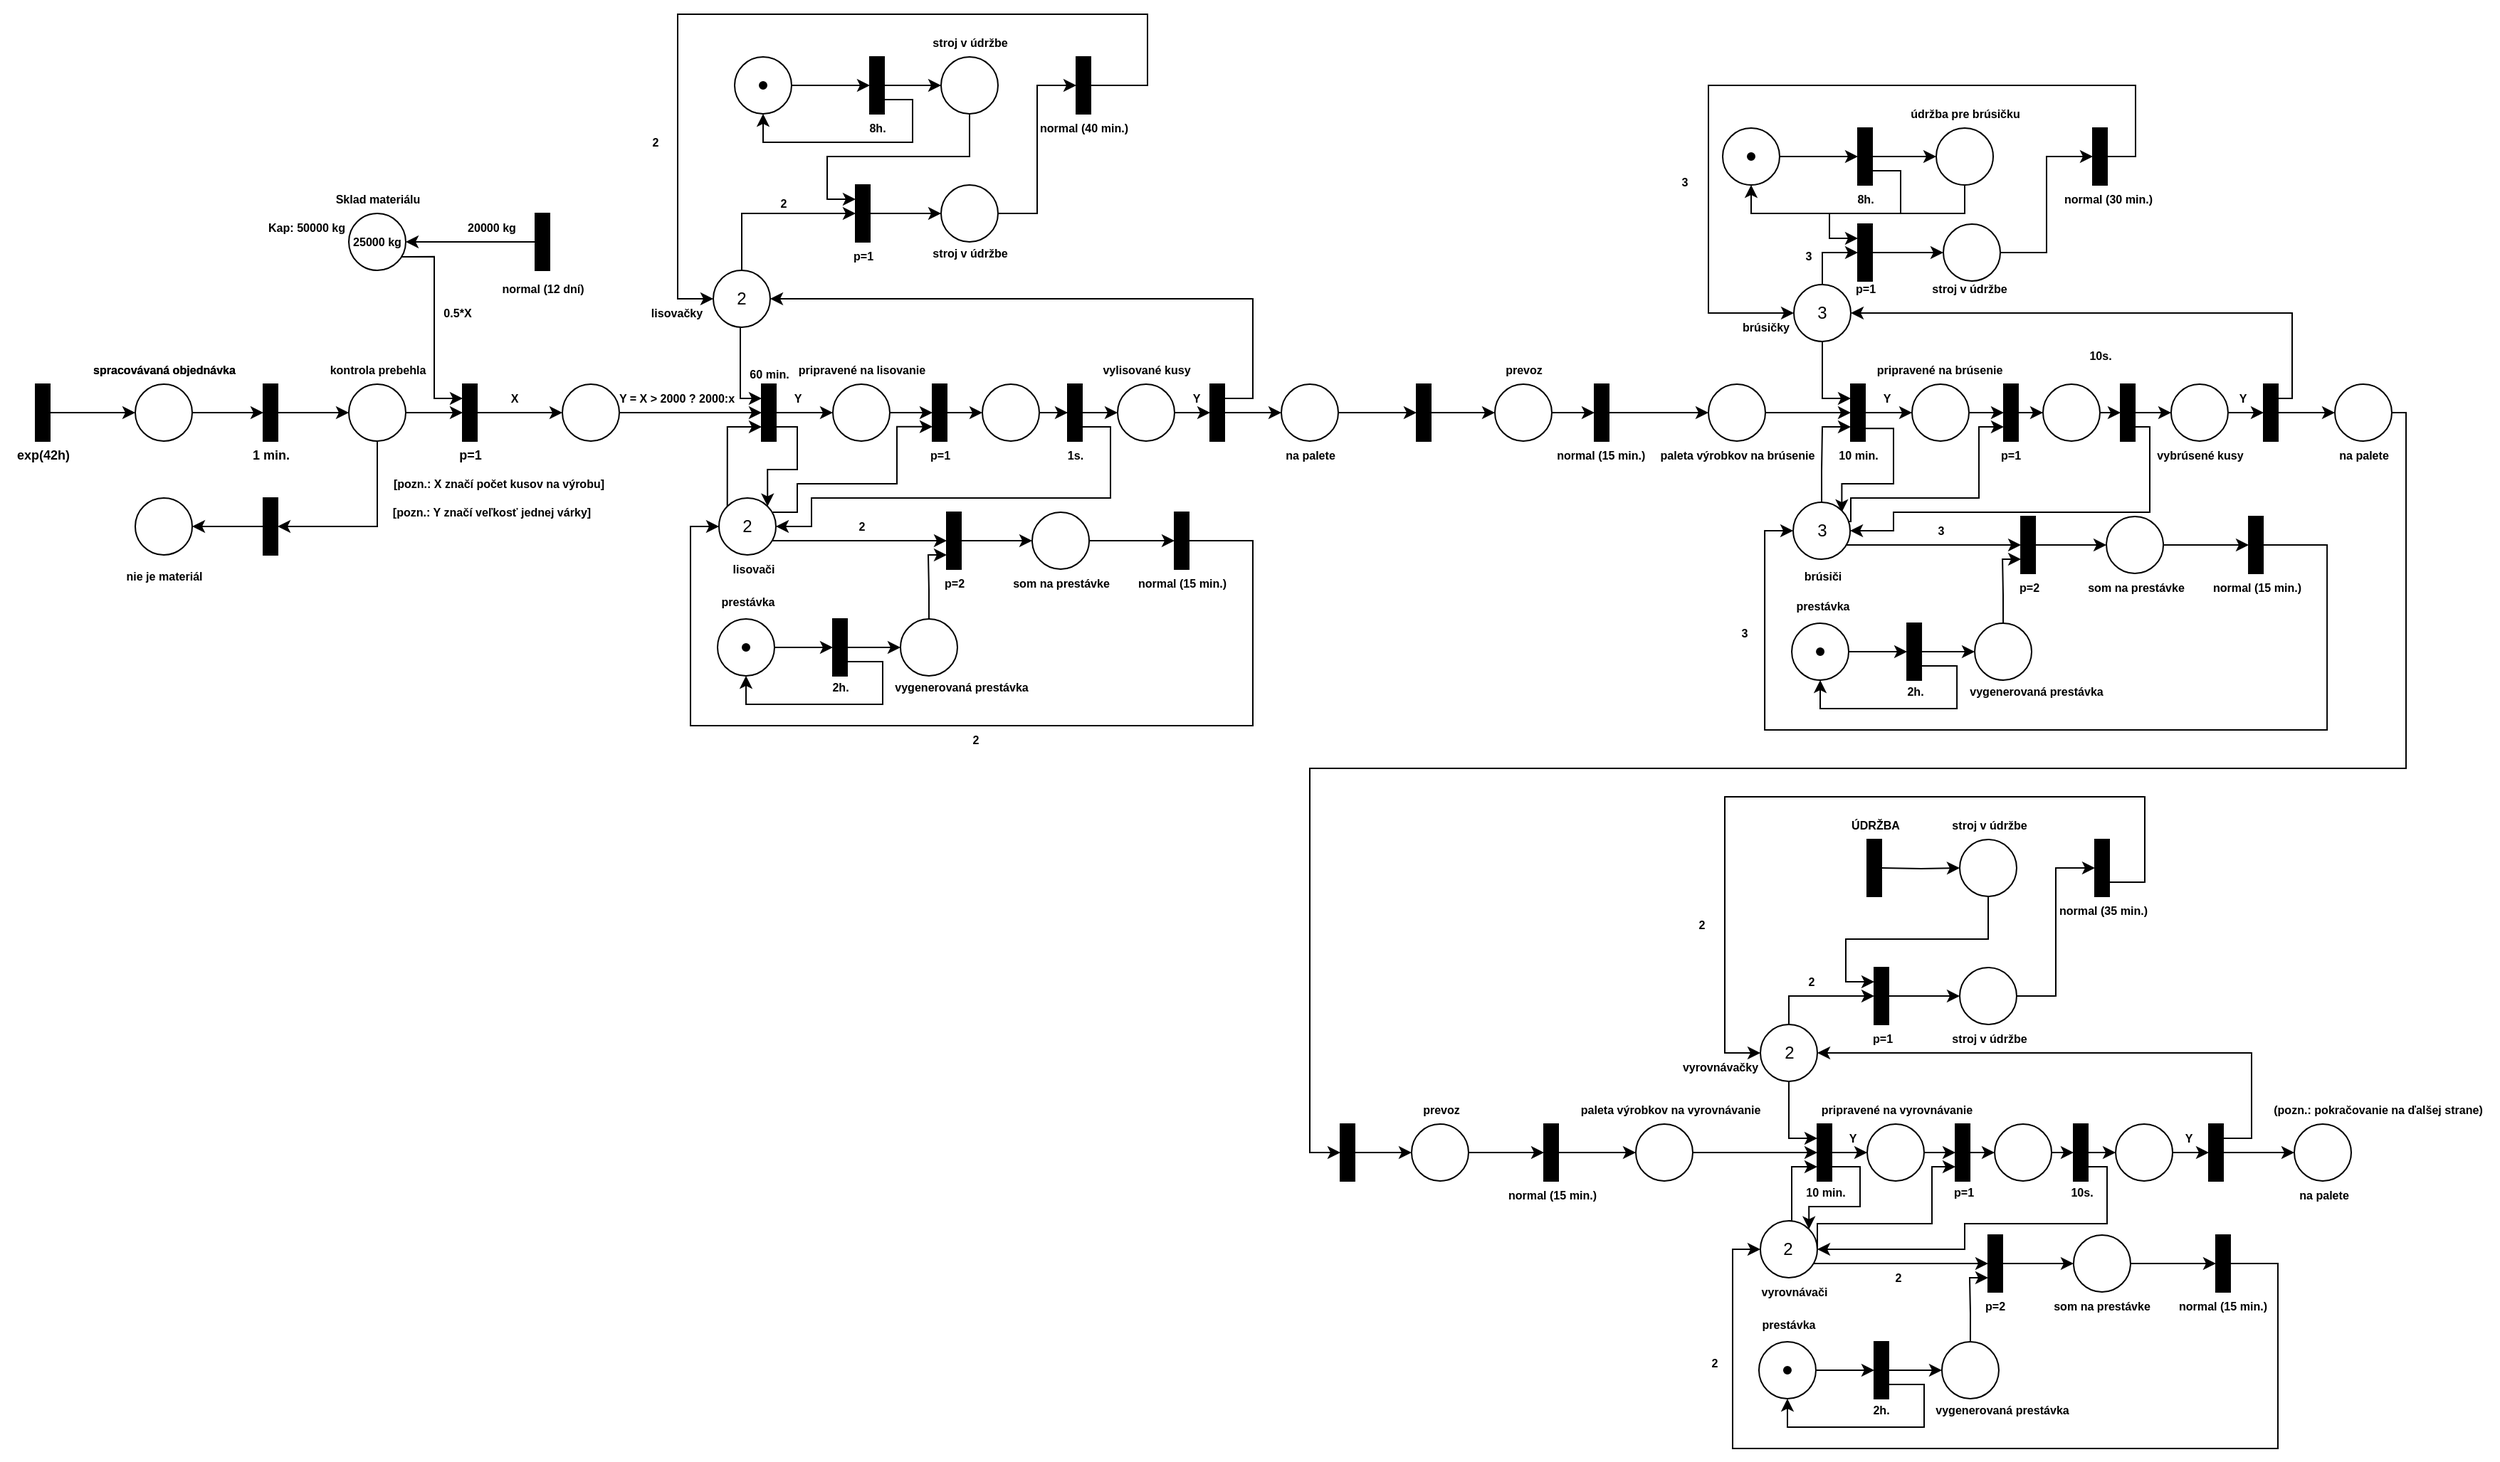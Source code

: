 <mxfile version="22.1.7" type="device" pages="3">
  <diagram name="Page-1" id="9L_iSFYxcWo2DNKwxm4P">
    <mxGraphModel dx="1793" dy="1942" grid="1" gridSize="10" guides="1" tooltips="1" connect="1" arrows="1" fold="1" page="1" pageScale="1" pageWidth="1169" pageHeight="827" math="0" shadow="0">
      <root>
        <mxCell id="0" />
        <mxCell id="1" parent="0" />
        <mxCell id="WV2E-qCdzKCkwWMModYk-13" style="edgeStyle=orthogonalEdgeStyle;rounded=0;orthogonalLoop=1;jettySize=auto;html=1;entryX=0;entryY=0.5;entryDx=0;entryDy=0;" parent="1" source="WV2E-qCdzKCkwWMModYk-2" target="WV2E-qCdzKCkwWMModYk-8" edge="1">
          <mxGeometry relative="1" as="geometry" />
        </mxCell>
        <mxCell id="WV2E-qCdzKCkwWMModYk-2" value="" style="ellipse;whiteSpace=wrap;html=1;aspect=fixed;" parent="1" vertex="1">
          <mxGeometry x="95" y="160" width="40" height="40" as="geometry" />
        </mxCell>
        <mxCell id="WV2E-qCdzKCkwWMModYk-5" style="edgeStyle=orthogonalEdgeStyle;rounded=0;orthogonalLoop=1;jettySize=auto;html=1;entryX=0;entryY=0.5;entryDx=0;entryDy=0;" parent="1" source="WV2E-qCdzKCkwWMModYk-3" target="WV2E-qCdzKCkwWMModYk-2" edge="1">
          <mxGeometry relative="1" as="geometry" />
        </mxCell>
        <mxCell id="WV2E-qCdzKCkwWMModYk-3" value="" style="rounded=0;whiteSpace=wrap;html=1;gradientColor=none;fillColor=#000000;" parent="1" vertex="1">
          <mxGeometry x="25" y="160" width="10" height="40" as="geometry" />
        </mxCell>
        <mxCell id="WV2E-qCdzKCkwWMModYk-6" value="&lt;h6&gt;&lt;font style=&quot;font-size: 9px;&quot;&gt;exp(42h)&lt;/font&gt;&lt;/h6&gt;" style="text;html=1;align=center;verticalAlign=middle;resizable=0;points=[];autosize=1;strokeColor=none;fillColor=none;" parent="1" vertex="1">
          <mxGeometry y="180" width="60" height="60" as="geometry" />
        </mxCell>
        <mxCell id="WV2E-qCdzKCkwWMModYk-7" value="&lt;h6&gt;spracovávaná objednávka&lt;/h6&gt;" style="text;html=1;align=center;verticalAlign=middle;resizable=0;points=[];autosize=1;strokeColor=none;fillColor=none;labelBackgroundColor=none;" parent="1" vertex="1">
          <mxGeometry x="55" y="120" width="120" height="60" as="geometry" />
        </mxCell>
        <mxCell id="WV2E-qCdzKCkwWMModYk-8" value="" style="rounded=0;whiteSpace=wrap;html=1;gradientColor=none;fillColor=#000000;" parent="1" vertex="1">
          <mxGeometry x="185" y="160" width="10" height="40" as="geometry" />
        </mxCell>
        <mxCell id="IB5I2fbD3hVqZCZ33rX3-259" style="edgeStyle=orthogonalEdgeStyle;rounded=0;orthogonalLoop=1;jettySize=auto;html=1;" parent="1" source="WV2E-qCdzKCkwWMModYk-9" target="WV2E-qCdzKCkwWMModYk-92" edge="1">
          <mxGeometry relative="1" as="geometry" />
        </mxCell>
        <mxCell id="qGS7BVg345VueMlhJtkZ-3" style="edgeStyle=orthogonalEdgeStyle;rounded=0;orthogonalLoop=1;jettySize=auto;html=1;exitX=1;exitY=0.75;exitDx=0;exitDy=0;entryX=1;entryY=0.5;entryDx=0;entryDy=0;" parent="1" source="WV2E-qCdzKCkwWMModYk-9" target="ioJqZX6RdpqRCauYp4EF-89" edge="1">
          <mxGeometry relative="1" as="geometry">
            <mxPoint x="1440" y="240" as="targetPoint" />
            <Array as="points">
              <mxPoint x="1510" y="190" />
              <mxPoint x="1510" y="250" />
              <mxPoint x="1330" y="250" />
              <mxPoint x="1330" y="263" />
            </Array>
          </mxGeometry>
        </mxCell>
        <mxCell id="WV2E-qCdzKCkwWMModYk-9" value="" style="rounded=0;whiteSpace=wrap;html=1;gradientColor=none;fillColor=#000000;" parent="1" vertex="1">
          <mxGeometry x="1489.53" y="160" width="10" height="40" as="geometry" />
        </mxCell>
        <mxCell id="IB5I2fbD3hVqZCZ33rX3-263" style="edgeStyle=orthogonalEdgeStyle;rounded=0;orthogonalLoop=1;jettySize=auto;html=1;exitX=1;exitY=0.25;exitDx=0;exitDy=0;entryX=1;entryY=0.5;entryDx=0;entryDy=0;" parent="1" source="WV2E-qCdzKCkwWMModYk-10" target="WV2E-qCdzKCkwWMModYk-88" edge="1">
          <mxGeometry relative="1" as="geometry">
            <Array as="points">
              <mxPoint x="1610" y="170" />
              <mxPoint x="1610" y="110" />
            </Array>
          </mxGeometry>
        </mxCell>
        <mxCell id="IB5I2fbD3hVqZCZ33rX3-264" style="edgeStyle=orthogonalEdgeStyle;rounded=0;orthogonalLoop=1;jettySize=auto;html=1;entryX=0;entryY=0.5;entryDx=0;entryDy=0;" parent="1" source="WV2E-qCdzKCkwWMModYk-10" target="IB5I2fbD3hVqZCZ33rX3-244" edge="1">
          <mxGeometry relative="1" as="geometry" />
        </mxCell>
        <mxCell id="WV2E-qCdzKCkwWMModYk-10" value="" style="rounded=0;whiteSpace=wrap;html=1;gradientColor=none;fillColor=#000000;" parent="1" vertex="1">
          <mxGeometry x="1590" y="160" width="10" height="40" as="geometry" />
        </mxCell>
        <mxCell id="WV2E-qCdzKCkwWMModYk-11" value="" style="rounded=0;whiteSpace=wrap;html=1;gradientColor=none;fillColor=#000000;" parent="1" vertex="1">
          <mxGeometry x="376" y="40" width="10" height="40" as="geometry" />
        </mxCell>
        <mxCell id="IB5I2fbD3hVqZCZ33rX3-255" style="edgeStyle=orthogonalEdgeStyle;rounded=0;orthogonalLoop=1;jettySize=auto;html=1;exitX=1;exitY=0.5;exitDx=0;exitDy=0;" parent="1" source="WV2E-qCdzKCkwWMModYk-12" target="WV2E-qCdzKCkwWMModYk-17" edge="1">
          <mxGeometry relative="1" as="geometry" />
        </mxCell>
        <mxCell id="ioJqZX6RdpqRCauYp4EF-115" style="edgeStyle=orthogonalEdgeStyle;rounded=0;orthogonalLoop=1;jettySize=auto;html=1;exitX=1;exitY=0.75;exitDx=0;exitDy=0;entryX=1;entryY=0;entryDx=0;entryDy=0;" parent="1" edge="1">
          <mxGeometry relative="1" as="geometry">
            <mxPoint x="1310" y="191.12" as="sourcePoint" />
            <mxPoint x="1293.672" y="249.978" as="targetPoint" />
            <Array as="points">
              <mxPoint x="1330" y="191" />
              <mxPoint x="1330" y="230" />
              <mxPoint x="1294" y="230" />
            </Array>
          </mxGeometry>
        </mxCell>
        <mxCell id="WV2E-qCdzKCkwWMModYk-12" value="" style="rounded=0;whiteSpace=wrap;html=1;gradientColor=none;fillColor=#000000;" parent="1" vertex="1">
          <mxGeometry x="1300" y="160" width="10" height="40" as="geometry" />
        </mxCell>
        <mxCell id="WV2E-qCdzKCkwWMModYk-34" style="edgeStyle=orthogonalEdgeStyle;rounded=0;orthogonalLoop=1;jettySize=auto;html=1;entryX=0;entryY=0.5;entryDx=0;entryDy=0;" parent="1" source="WV2E-qCdzKCkwWMModYk-14" target="WV2E-qCdzKCkwWMModYk-26" edge="1">
          <mxGeometry relative="1" as="geometry" />
        </mxCell>
        <mxCell id="WV2E-qCdzKCkwWMModYk-36" style="edgeStyle=orthogonalEdgeStyle;rounded=0;orthogonalLoop=1;jettySize=auto;html=1;entryX=1;entryY=0.5;entryDx=0;entryDy=0;" parent="1" source="WV2E-qCdzKCkwWMModYk-14" target="WV2E-qCdzKCkwWMModYk-25" edge="1">
          <mxGeometry relative="1" as="geometry">
            <mxPoint x="265" y="260" as="targetPoint" />
            <Array as="points">
              <mxPoint x="265" y="260" />
            </Array>
          </mxGeometry>
        </mxCell>
        <mxCell id="WV2E-qCdzKCkwWMModYk-14" value="" style="ellipse;whiteSpace=wrap;html=1;aspect=fixed;" parent="1" vertex="1">
          <mxGeometry x="245" y="160" width="40" height="40" as="geometry" />
        </mxCell>
        <mxCell id="IB5I2fbD3hVqZCZ33rX3-65" style="edgeStyle=orthogonalEdgeStyle;rounded=0;orthogonalLoop=1;jettySize=auto;html=1;entryX=0;entryY=0.5;entryDx=0;entryDy=0;" parent="1" source="WV2E-qCdzKCkwWMModYk-15" target="WV2E-qCdzKCkwWMModYk-27" edge="1">
          <mxGeometry relative="1" as="geometry" />
        </mxCell>
        <mxCell id="WV2E-qCdzKCkwWMModYk-15" value="" style="ellipse;whiteSpace=wrap;html=1;aspect=fixed;" parent="1" vertex="1">
          <mxGeometry x="900" y="160" width="40" height="40" as="geometry" />
        </mxCell>
        <mxCell id="IB5I2fbD3hVqZCZ33rX3-256" style="edgeStyle=orthogonalEdgeStyle;rounded=0;orthogonalLoop=1;jettySize=auto;html=1;entryX=0;entryY=0.5;entryDx=0;entryDy=0;" parent="1" source="WV2E-qCdzKCkwWMModYk-17" target="ioJqZX6RdpqRCauYp4EF-171" edge="1">
          <mxGeometry relative="1" as="geometry">
            <mxPoint x="1410" y="180" as="targetPoint" />
          </mxGeometry>
        </mxCell>
        <mxCell id="WV2E-qCdzKCkwWMModYk-17" value="" style="ellipse;whiteSpace=wrap;html=1;aspect=fixed;" parent="1" vertex="1">
          <mxGeometry x="1343" y="160" width="40" height="40" as="geometry" />
        </mxCell>
        <mxCell id="ioJqZX6RdpqRCauYp4EF-1" style="edgeStyle=orthogonalEdgeStyle;rounded=0;orthogonalLoop=1;jettySize=auto;html=1;exitX=1;exitY=0.5;exitDx=0;exitDy=0;entryX=0;entryY=0.5;entryDx=0;entryDy=0;" parent="1" source="WV2E-qCdzKCkwWMModYk-19" target="ioJqZX6RdpqRCauYp4EF-2" edge="1">
          <mxGeometry relative="1" as="geometry">
            <mxPoint x="650" y="180.048" as="targetPoint" />
          </mxGeometry>
        </mxCell>
        <mxCell id="WV2E-qCdzKCkwWMModYk-19" value="" style="ellipse;whiteSpace=wrap;html=1;aspect=fixed;" parent="1" vertex="1">
          <mxGeometry x="585" y="160" width="40" height="40" as="geometry" />
        </mxCell>
        <mxCell id="WV2E-qCdzKCkwWMModYk-107" style="edgeStyle=orthogonalEdgeStyle;rounded=0;orthogonalLoop=1;jettySize=auto;html=1;entryX=0;entryY=0.5;entryDx=0;entryDy=0;" parent="1" source="WV2E-qCdzKCkwWMModYk-20" target="WV2E-qCdzKCkwWMModYk-97" edge="1">
          <mxGeometry relative="1" as="geometry" />
        </mxCell>
        <mxCell id="WV2E-qCdzKCkwWMModYk-20" value="" style="ellipse;whiteSpace=wrap;html=1;aspect=fixed;" parent="1" vertex="1">
          <mxGeometry x="785" y="160" width="40" height="40" as="geometry" />
        </mxCell>
        <mxCell id="WV2E-qCdzKCkwWMModYk-59" style="edgeStyle=orthogonalEdgeStyle;rounded=0;orthogonalLoop=1;jettySize=auto;html=1;entryX=0;entryY=0.25;entryDx=0;entryDy=0;" parent="1" source="WV2E-qCdzKCkwWMModYk-21" target="WV2E-qCdzKCkwWMModYk-30" edge="1">
          <mxGeometry relative="1" as="geometry">
            <Array as="points">
              <mxPoint x="520" y="100" />
              <mxPoint x="520" y="170" />
            </Array>
          </mxGeometry>
        </mxCell>
        <mxCell id="IB5I2fbD3hVqZCZ33rX3-16" style="edgeStyle=orthogonalEdgeStyle;rounded=0;orthogonalLoop=1;jettySize=auto;html=1;exitX=0.5;exitY=0;exitDx=0;exitDy=0;entryX=0;entryY=0.5;entryDx=0;entryDy=0;" parent="1" source="WV2E-qCdzKCkwWMModYk-21" target="WV2E-qCdzKCkwWMModYk-28" edge="1">
          <mxGeometry relative="1" as="geometry" />
        </mxCell>
        <mxCell id="WV2E-qCdzKCkwWMModYk-21" value="2" style="ellipse;whiteSpace=wrap;html=1;aspect=fixed;" parent="1" vertex="1">
          <mxGeometry x="501" y="80" width="40" height="40" as="geometry" />
        </mxCell>
        <mxCell id="WV2E-qCdzKCkwWMModYk-22" value="&lt;h6&gt;25000 kg&lt;/h6&gt;" style="ellipse;whiteSpace=wrap;html=1;aspect=fixed;" parent="1" vertex="1">
          <mxGeometry x="245" y="40" width="40" height="40" as="geometry" />
        </mxCell>
        <mxCell id="WV2E-qCdzKCkwWMModYk-50" style="edgeStyle=orthogonalEdgeStyle;rounded=0;orthogonalLoop=1;jettySize=auto;html=1;entryX=0;entryY=0.5;entryDx=0;entryDy=0;" parent="1" source="WV2E-qCdzKCkwWMModYk-23" target="WV2E-qCdzKCkwWMModYk-30" edge="1">
          <mxGeometry relative="1" as="geometry">
            <mxPoint x="535" y="180" as="targetPoint" />
          </mxGeometry>
        </mxCell>
        <mxCell id="WV2E-qCdzKCkwWMModYk-23" value="" style="ellipse;whiteSpace=wrap;html=1;aspect=fixed;" parent="1" vertex="1">
          <mxGeometry x="395" y="160" width="40" height="40" as="geometry" />
        </mxCell>
        <mxCell id="WV2E-qCdzKCkwWMModYk-24" value="" style="ellipse;whiteSpace=wrap;html=1;aspect=fixed;" parent="1" vertex="1">
          <mxGeometry x="95" y="240" width="40" height="40" as="geometry" />
        </mxCell>
        <mxCell id="WV2E-qCdzKCkwWMModYk-37" style="edgeStyle=orthogonalEdgeStyle;rounded=0;orthogonalLoop=1;jettySize=auto;html=1;" parent="1" source="WV2E-qCdzKCkwWMModYk-25" target="WV2E-qCdzKCkwWMModYk-24" edge="1">
          <mxGeometry relative="1" as="geometry" />
        </mxCell>
        <mxCell id="WV2E-qCdzKCkwWMModYk-25" value="" style="rounded=0;whiteSpace=wrap;html=1;gradientColor=none;fillColor=#000000;" parent="1" vertex="1">
          <mxGeometry x="185" y="240" width="10" height="40" as="geometry" />
        </mxCell>
        <mxCell id="WV2E-qCdzKCkwWMModYk-40" style="edgeStyle=orthogonalEdgeStyle;rounded=0;orthogonalLoop=1;jettySize=auto;html=1;entryX=0;entryY=0.5;entryDx=0;entryDy=0;" parent="1" source="WV2E-qCdzKCkwWMModYk-26" target="WV2E-qCdzKCkwWMModYk-23" edge="1">
          <mxGeometry relative="1" as="geometry" />
        </mxCell>
        <mxCell id="WV2E-qCdzKCkwWMModYk-26" value="" style="rounded=0;whiteSpace=wrap;html=1;gradientColor=none;fillColor=#000000;" parent="1" vertex="1">
          <mxGeometry x="325" y="160" width="10" height="40" as="geometry" />
        </mxCell>
        <mxCell id="IB5I2fbD3hVqZCZ33rX3-66" style="edgeStyle=orthogonalEdgeStyle;rounded=0;orthogonalLoop=1;jettySize=auto;html=1;entryX=0;entryY=0.5;entryDx=0;entryDy=0;" parent="1" source="WV2E-qCdzKCkwWMModYk-27" target="WV2E-qCdzKCkwWMModYk-94" edge="1">
          <mxGeometry relative="1" as="geometry" />
        </mxCell>
        <mxCell id="WV2E-qCdzKCkwWMModYk-27" value="" style="rounded=0;whiteSpace=wrap;html=1;gradientColor=none;fillColor=#000000;" parent="1" vertex="1">
          <mxGeometry x="995" y="160" width="10" height="40" as="geometry" />
        </mxCell>
        <mxCell id="IB5I2fbD3hVqZCZ33rX3-368" style="edgeStyle=orthogonalEdgeStyle;rounded=0;orthogonalLoop=1;jettySize=auto;html=1;entryX=0;entryY=0.5;entryDx=0;entryDy=0;" parent="1" source="WV2E-qCdzKCkwWMModYk-28" target="IB5I2fbD3hVqZCZ33rX3-248" edge="1">
          <mxGeometry relative="1" as="geometry" />
        </mxCell>
        <mxCell id="WV2E-qCdzKCkwWMModYk-28" value="" style="rounded=0;whiteSpace=wrap;html=1;gradientColor=none;fillColor=#000000;" parent="1" vertex="1">
          <mxGeometry x="601" y="20" width="10" height="40" as="geometry" />
        </mxCell>
        <mxCell id="WV2E-qCdzKCkwWMModYk-57" style="edgeStyle=orthogonalEdgeStyle;rounded=0;orthogonalLoop=1;jettySize=auto;html=1;entryX=0;entryY=0.5;entryDx=0;entryDy=0;" parent="1" source="WV2E-qCdzKCkwWMModYk-30" target="WV2E-qCdzKCkwWMModYk-19" edge="1">
          <mxGeometry relative="1" as="geometry" />
        </mxCell>
        <mxCell id="ioJqZX6RdpqRCauYp4EF-10" style="edgeStyle=orthogonalEdgeStyle;rounded=0;orthogonalLoop=1;jettySize=auto;html=1;exitX=1;exitY=0.75;exitDx=0;exitDy=0;entryX=1;entryY=0;entryDx=0;entryDy=0;" parent="1" source="WV2E-qCdzKCkwWMModYk-30" target="ioJqZX6RdpqRCauYp4EF-8" edge="1">
          <mxGeometry relative="1" as="geometry">
            <Array as="points">
              <mxPoint x="560" y="190" />
              <mxPoint x="560" y="220" />
              <mxPoint x="539" y="220" />
            </Array>
          </mxGeometry>
        </mxCell>
        <mxCell id="WV2E-qCdzKCkwWMModYk-30" value="" style="rounded=0;whiteSpace=wrap;html=1;gradientColor=none;fillColor=#000000;" parent="1" vertex="1">
          <mxGeometry x="535" y="160" width="10" height="40" as="geometry" />
        </mxCell>
        <mxCell id="WV2E-qCdzKCkwWMModYk-31" style="edgeStyle=orthogonalEdgeStyle;rounded=0;orthogonalLoop=1;jettySize=auto;html=1;exitX=1;exitY=0.5;exitDx=0;exitDy=0;entryX=0;entryY=0.5;entryDx=0;entryDy=0;" parent="1" source="WV2E-qCdzKCkwWMModYk-8" target="WV2E-qCdzKCkwWMModYk-14" edge="1">
          <mxGeometry relative="1" as="geometry" />
        </mxCell>
        <mxCell id="WV2E-qCdzKCkwWMModYk-32" value="&lt;h6 style=&quot;line-height: 120%;&quot;&gt;spracovávaná objednávka&lt;/h6&gt;" style="text;html=1;align=center;verticalAlign=middle;resizable=0;points=[];autosize=1;strokeColor=none;fillColor=none;labelBackgroundColor=none;" parent="1" vertex="1">
          <mxGeometry x="55" y="120" width="120" height="60" as="geometry" />
        </mxCell>
        <mxCell id="WV2E-qCdzKCkwWMModYk-33" value="&lt;h6&gt;&lt;font style=&quot;font-size: 9px;&quot;&gt;1 min.&lt;/font&gt;&lt;/h6&gt;" style="text;html=1;align=center;verticalAlign=middle;resizable=0;points=[];autosize=1;strokeColor=none;fillColor=none;" parent="1" vertex="1">
          <mxGeometry x="165" y="180" width="50" height="60" as="geometry" />
        </mxCell>
        <mxCell id="WV2E-qCdzKCkwWMModYk-38" value="&lt;h6&gt;nie je materiál&lt;/h6&gt;" style="text;html=1;align=center;verticalAlign=middle;resizable=0;points=[];autosize=1;strokeColor=none;fillColor=none;" parent="1" vertex="1">
          <mxGeometry x="75" y="265" width="80" height="60" as="geometry" />
        </mxCell>
        <mxCell id="WV2E-qCdzKCkwWMModYk-39" value="&lt;h6&gt;&lt;font style=&quot;font-size: 9px;&quot;&gt;p=1&lt;/font&gt;&lt;/h6&gt;" style="text;html=1;align=center;verticalAlign=middle;resizable=0;points=[];autosize=1;strokeColor=none;fillColor=none;" parent="1" vertex="1">
          <mxGeometry x="310" y="180" width="40" height="60" as="geometry" />
        </mxCell>
        <mxCell id="WV2E-qCdzKCkwWMModYk-41" value="&lt;h6&gt;X&lt;/h6&gt;" style="text;html=1;align=center;verticalAlign=middle;resizable=0;points=[];autosize=1;strokeColor=none;fillColor=none;" parent="1" vertex="1">
          <mxGeometry x="346" y="140" width="30" height="60" as="geometry" />
        </mxCell>
        <mxCell id="WV2E-qCdzKCkwWMModYk-42" value="&lt;h6&gt;normal (12 dní)&lt;/h6&gt;" style="text;html=1;align=center;verticalAlign=middle;resizable=0;points=[];autosize=1;strokeColor=none;fillColor=none;" parent="1" vertex="1">
          <mxGeometry x="341" y="63" width="80" height="60" as="geometry" />
        </mxCell>
        <mxCell id="WV2E-qCdzKCkwWMModYk-43" style="edgeStyle=orthogonalEdgeStyle;rounded=0;orthogonalLoop=1;jettySize=auto;html=1;entryX=1;entryY=0.5;entryDx=0;entryDy=0;" parent="1" source="WV2E-qCdzKCkwWMModYk-11" target="WV2E-qCdzKCkwWMModYk-22" edge="1">
          <mxGeometry relative="1" as="geometry" />
        </mxCell>
        <mxCell id="WV2E-qCdzKCkwWMModYk-44" value="&lt;h6&gt;20000 kg&lt;/h6&gt;" style="text;html=1;align=center;verticalAlign=middle;resizable=0;points=[];autosize=1;strokeColor=none;fillColor=none;" parent="1" vertex="1">
          <mxGeometry x="315" y="20" width="60" height="60" as="geometry" />
        </mxCell>
        <mxCell id="WV2E-qCdzKCkwWMModYk-35" value="&lt;h6&gt;kontrola prebehla&lt;/h6&gt;" style="text;html=1;align=center;verticalAlign=middle;resizable=0;points=[];autosize=1;strokeColor=none;fillColor=none;" parent="1" vertex="1">
          <mxGeometry x="220" y="120" width="90" height="60" as="geometry" />
        </mxCell>
        <mxCell id="WV2E-qCdzKCkwWMModYk-47" style="edgeStyle=orthogonalEdgeStyle;rounded=0;orthogonalLoop=1;jettySize=auto;html=1;exitX=0.934;exitY=0.761;exitDx=0;exitDy=0;exitPerimeter=0;entryX=0;entryY=0.25;entryDx=0;entryDy=0;" parent="1" source="WV2E-qCdzKCkwWMModYk-22" target="WV2E-qCdzKCkwWMModYk-26" edge="1">
          <mxGeometry relative="1" as="geometry">
            <mxPoint x="285" y="110" as="targetPoint" />
          </mxGeometry>
        </mxCell>
        <mxCell id="WV2E-qCdzKCkwWMModYk-48" value="&lt;h6&gt;0.5*X&lt;/h6&gt;" style="text;html=1;align=center;verticalAlign=middle;resizable=0;points=[];autosize=1;strokeColor=none;fillColor=none;" parent="1" vertex="1">
          <mxGeometry x="301" y="80" width="40" height="60" as="geometry" />
        </mxCell>
        <mxCell id="WV2E-qCdzKCkwWMModYk-49" value="&lt;h6&gt;&lt;font style=&quot;font-size: 8px;&quot;&gt;[pozn.: X značí počet kusov na výrobu]&lt;/font&gt;&lt;/h6&gt;" style="text;html=1;align=center;verticalAlign=middle;resizable=0;points=[];autosize=1;strokeColor=none;fillColor=none;" parent="1" vertex="1">
          <mxGeometry x="265" y="200" width="170" height="60" as="geometry" />
        </mxCell>
        <mxCell id="WV2E-qCdzKCkwWMModYk-52" value="&lt;h6&gt;Y = X &amp;gt; 2000 ? 2000:x&lt;/h6&gt;" style="text;html=1;align=center;verticalAlign=middle;resizable=0;points=[];autosize=1;strokeColor=none;fillColor=none;" parent="1" vertex="1">
          <mxGeometry x="425.01" y="140" width="100" height="60" as="geometry" />
        </mxCell>
        <mxCell id="WV2E-qCdzKCkwWMModYk-53" value="&lt;h6&gt;[pozn.: Y značí veľkosť jednej várky]&lt;/h6&gt;" style="text;html=1;align=center;verticalAlign=middle;resizable=0;points=[];autosize=1;strokeColor=none;fillColor=none;" parent="1" vertex="1">
          <mxGeometry x="265" y="220" width="160" height="60" as="geometry" />
        </mxCell>
        <mxCell id="WV2E-qCdzKCkwWMModYk-54" value="&lt;h6&gt;60 min.&lt;/h6&gt;" style="text;html=1;align=center;verticalAlign=middle;resizable=0;points=[];autosize=1;strokeColor=none;fillColor=none;" parent="1" vertex="1">
          <mxGeometry x="515" y="123" width="50" height="60" as="geometry" />
        </mxCell>
        <mxCell id="WV2E-qCdzKCkwWMModYk-55" value="&lt;h6&gt;Sklad materiálu&lt;/h6&gt;" style="text;html=1;align=center;verticalAlign=middle;resizable=0;points=[];autosize=1;strokeColor=none;fillColor=none;" parent="1" vertex="1">
          <mxGeometry x="225" width="80" height="60" as="geometry" />
        </mxCell>
        <mxCell id="WV2E-qCdzKCkwWMModYk-58" value="&lt;h6&gt;Y&lt;/h6&gt;" style="text;html=1;align=center;verticalAlign=middle;resizable=0;points=[];autosize=1;strokeColor=none;fillColor=none;" parent="1" vertex="1">
          <mxGeometry x="545" y="140" width="30" height="60" as="geometry" />
        </mxCell>
        <mxCell id="WV2E-qCdzKCkwWMModYk-66" value="" style="group" parent="1" vertex="1" connectable="0">
          <mxGeometry x="1236.5" y="610" width="40" height="40" as="geometry" />
        </mxCell>
        <mxCell id="WV2E-qCdzKCkwWMModYk-67" value="2" style="ellipse;whiteSpace=wrap;html=1;aspect=fixed;" parent="WV2E-qCdzKCkwWMModYk-66" vertex="1">
          <mxGeometry width="40" height="40" as="geometry" />
        </mxCell>
        <mxCell id="WV2E-qCdzKCkwWMModYk-87" value="" style="group" parent="1" vertex="1" connectable="0">
          <mxGeometry x="1260" y="90" width="40" height="40" as="geometry" />
        </mxCell>
        <mxCell id="WV2E-qCdzKCkwWMModYk-88" value="3" style="ellipse;whiteSpace=wrap;html=1;aspect=fixed;" parent="WV2E-qCdzKCkwWMModYk-87" vertex="1">
          <mxGeometry width="40" height="40" as="geometry" />
        </mxCell>
        <mxCell id="IB5I2fbD3hVqZCZ33rX3-358" style="edgeStyle=orthogonalEdgeStyle;rounded=0;orthogonalLoop=1;jettySize=auto;html=1;entryX=0;entryY=0.5;entryDx=0;entryDy=0;" parent="1" source="WV2E-qCdzKCkwWMModYk-90" target="IB5I2fbD3hVqZCZ33rX3-235" edge="1">
          <mxGeometry relative="1" as="geometry">
            <mxPoint x="1266.5" y="700" as="targetPoint" />
          </mxGeometry>
        </mxCell>
        <mxCell id="WV2E-qCdzKCkwWMModYk-90" value="" style="ellipse;whiteSpace=wrap;html=1;aspect=fixed;" parent="1" vertex="1">
          <mxGeometry x="1149" y="680" width="40" height="40" as="geometry" />
        </mxCell>
        <mxCell id="IB5I2fbD3hVqZCZ33rX3-1001" style="edgeStyle=orthogonalEdgeStyle;rounded=0;orthogonalLoop=1;jettySize=auto;html=1;entryX=0;entryY=0.5;entryDx=0;entryDy=0;" parent="1" source="WV2E-qCdzKCkwWMModYk-91" target="ioJqZX6RdpqRCauYp4EF-179" edge="1">
          <mxGeometry relative="1" as="geometry">
            <mxPoint x="1396.5" y="698" as="targetPoint" />
            <Array as="points" />
          </mxGeometry>
        </mxCell>
        <mxCell id="WV2E-qCdzKCkwWMModYk-91" value="" style="ellipse;whiteSpace=wrap;html=1;aspect=fixed;" parent="1" vertex="1">
          <mxGeometry x="1311.5" y="680" width="40" height="40" as="geometry" />
        </mxCell>
        <mxCell id="WV2E-qCdzKCkwWMModYk-92" value="" style="ellipse;whiteSpace=wrap;html=1;aspect=fixed;" parent="1" vertex="1">
          <mxGeometry x="1524.98" y="160" width="40" height="40" as="geometry" />
        </mxCell>
        <mxCell id="IB5I2fbD3hVqZCZ33rX3-254" style="edgeStyle=orthogonalEdgeStyle;rounded=0;orthogonalLoop=1;jettySize=auto;html=1;entryX=0;entryY=0.5;entryDx=0;entryDy=0;" parent="1" source="WV2E-qCdzKCkwWMModYk-93" target="WV2E-qCdzKCkwWMModYk-12" edge="1">
          <mxGeometry relative="1" as="geometry" />
        </mxCell>
        <mxCell id="WV2E-qCdzKCkwWMModYk-93" value="" style="ellipse;whiteSpace=wrap;html=1;aspect=fixed;" parent="1" vertex="1">
          <mxGeometry x="1200" y="160" width="40" height="40" as="geometry" />
        </mxCell>
        <mxCell id="IB5I2fbD3hVqZCZ33rX3-242" style="edgeStyle=orthogonalEdgeStyle;rounded=0;orthogonalLoop=1;jettySize=auto;html=1;entryX=0;entryY=0.5;entryDx=0;entryDy=0;" parent="1" source="WV2E-qCdzKCkwWMModYk-94" target="WV2E-qCdzKCkwWMModYk-95" edge="1">
          <mxGeometry relative="1" as="geometry" />
        </mxCell>
        <mxCell id="WV2E-qCdzKCkwWMModYk-94" value="" style="ellipse;whiteSpace=wrap;html=1;aspect=fixed;" parent="1" vertex="1">
          <mxGeometry x="1050" y="160" width="40" height="40" as="geometry" />
        </mxCell>
        <mxCell id="IB5I2fbD3hVqZCZ33rX3-252" style="edgeStyle=orthogonalEdgeStyle;rounded=0;orthogonalLoop=1;jettySize=auto;html=1;entryX=0;entryY=0.5;entryDx=0;entryDy=0;" parent="1" source="WV2E-qCdzKCkwWMModYk-95" target="WV2E-qCdzKCkwWMModYk-93" edge="1">
          <mxGeometry relative="1" as="geometry">
            <mxPoint x="1220" y="180" as="targetPoint" />
          </mxGeometry>
        </mxCell>
        <mxCell id="WV2E-qCdzKCkwWMModYk-95" value="" style="rounded=0;whiteSpace=wrap;html=1;gradientColor=none;fillColor=#000000;" parent="1" vertex="1">
          <mxGeometry x="1120" y="160" width="10" height="40" as="geometry" />
        </mxCell>
        <mxCell id="WV2E-qCdzKCkwWMModYk-119" style="edgeStyle=orthogonalEdgeStyle;rounded=0;orthogonalLoop=1;jettySize=auto;html=1;entryX=1;entryY=0.5;entryDx=0;entryDy=0;exitX=1;exitY=0.25;exitDx=0;exitDy=0;" parent="1" source="WV2E-qCdzKCkwWMModYk-97" target="WV2E-qCdzKCkwWMModYk-21" edge="1">
          <mxGeometry relative="1" as="geometry">
            <Array as="points">
              <mxPoint x="880" y="170" />
              <mxPoint x="880" y="100" />
            </Array>
          </mxGeometry>
        </mxCell>
        <mxCell id="IB5I2fbD3hVqZCZ33rX3-1" style="edgeStyle=orthogonalEdgeStyle;rounded=0;orthogonalLoop=1;jettySize=auto;html=1;entryX=0;entryY=0.5;entryDx=0;entryDy=0;" parent="1" source="WV2E-qCdzKCkwWMModYk-97" target="WV2E-qCdzKCkwWMModYk-15" edge="1">
          <mxGeometry relative="1" as="geometry" />
        </mxCell>
        <mxCell id="WV2E-qCdzKCkwWMModYk-97" value="" style="rounded=0;whiteSpace=wrap;html=1;gradientColor=none;fillColor=#000000;" parent="1" vertex="1">
          <mxGeometry x="850" y="160" width="10" height="40" as="geometry" />
        </mxCell>
        <mxCell id="WV2E-qCdzKCkwWMModYk-105" style="edgeStyle=orthogonalEdgeStyle;rounded=0;orthogonalLoop=1;jettySize=auto;html=1;entryX=0;entryY=0.5;entryDx=0;entryDy=0;" parent="1" source="WV2E-qCdzKCkwWMModYk-100" target="WV2E-qCdzKCkwWMModYk-20" edge="1">
          <mxGeometry relative="1" as="geometry" />
        </mxCell>
        <mxCell id="qGS7BVg345VueMlhJtkZ-2" style="edgeStyle=orthogonalEdgeStyle;rounded=0;orthogonalLoop=1;jettySize=auto;html=1;exitX=1;exitY=0.75;exitDx=0;exitDy=0;entryX=1;entryY=0.5;entryDx=0;entryDy=0;" parent="1" source="WV2E-qCdzKCkwWMModYk-100" target="ioJqZX6RdpqRCauYp4EF-8" edge="1">
          <mxGeometry relative="1" as="geometry">
            <Array as="points">
              <mxPoint x="780" y="190" />
              <mxPoint x="780" y="240" />
              <mxPoint x="570" y="240" />
              <mxPoint x="570" y="260" />
            </Array>
          </mxGeometry>
        </mxCell>
        <mxCell id="WV2E-qCdzKCkwWMModYk-100" value="" style="rounded=0;whiteSpace=wrap;html=1;gradientColor=none;fillColor=#000000;" parent="1" vertex="1">
          <mxGeometry x="750" y="160" width="10" height="40" as="geometry" />
        </mxCell>
        <mxCell id="WV2E-qCdzKCkwWMModYk-101" value="&lt;h6&gt;lisovačky&lt;/h6&gt;" style="text;html=1;align=center;verticalAlign=middle;resizable=0;points=[];autosize=1;strokeColor=none;fillColor=none;" parent="1" vertex="1">
          <mxGeometry x="445.01" y="80" width="60" height="60" as="geometry" />
        </mxCell>
        <mxCell id="WV2E-qCdzKCkwWMModYk-102" value="&lt;h6&gt;pripravené na lisovanie&lt;/h6&gt;" style="text;html=1;align=center;verticalAlign=middle;resizable=0;points=[];autosize=1;strokeColor=none;fillColor=none;" parent="1" vertex="1">
          <mxGeometry x="550" y="120" width="110" height="60" as="geometry" />
        </mxCell>
        <mxCell id="WV2E-qCdzKCkwWMModYk-104" value="&lt;h6&gt;1s.&lt;/h6&gt;" style="text;html=1;align=center;verticalAlign=middle;resizable=0;points=[];autosize=1;strokeColor=none;fillColor=none;" parent="1" vertex="1">
          <mxGeometry x="740" y="180" width="30" height="60" as="geometry" />
        </mxCell>
        <mxCell id="WV2E-qCdzKCkwWMModYk-106" value="&lt;h6&gt;vylisované kusy&lt;/h6&gt;" style="text;html=1;align=center;verticalAlign=middle;resizable=0;points=[];autosize=1;strokeColor=none;fillColor=none;" parent="1" vertex="1">
          <mxGeometry x="760" y="120" width="90" height="60" as="geometry" />
        </mxCell>
        <mxCell id="WV2E-qCdzKCkwWMModYk-108" value="&lt;h6&gt;Y&lt;/h6&gt;" style="text;html=1;align=center;verticalAlign=middle;resizable=0;points=[];autosize=1;strokeColor=none;fillColor=none;" parent="1" vertex="1">
          <mxGeometry x="825" y="140" width="30" height="60" as="geometry" />
        </mxCell>
        <mxCell id="IB5I2fbD3hVqZCZ33rX3-2" value="&lt;h6&gt;na palete&lt;/h6&gt;" style="text;html=1;align=center;verticalAlign=middle;resizable=0;points=[];autosize=1;strokeColor=none;fillColor=none;" parent="1" vertex="1">
          <mxGeometry x="890" y="180" width="60" height="60" as="geometry" />
        </mxCell>
        <mxCell id="IB5I2fbD3hVqZCZ33rX3-17" value="&lt;h6&gt;p=1&lt;/h6&gt;" style="text;html=1;align=center;verticalAlign=middle;resizable=0;points=[];autosize=1;strokeColor=none;fillColor=none;" parent="1" vertex="1">
          <mxGeometry x="586" y="40" width="40" height="60" as="geometry" />
        </mxCell>
        <mxCell id="IB5I2fbD3hVqZCZ33rX3-61" value="" style="group" parent="1" vertex="1" connectable="0">
          <mxGeometry x="496" y="-110" width="310" height="120" as="geometry" />
        </mxCell>
        <mxCell id="IB5I2fbD3hVqZCZ33rX3-48" value="" style="ellipse;whiteSpace=wrap;html=1;aspect=fixed;" parent="IB5I2fbD3hVqZCZ33rX3-61" vertex="1">
          <mxGeometry x="165" y="40" width="40" height="40" as="geometry" />
        </mxCell>
        <mxCell id="IB5I2fbD3hVqZCZ33rX3-49" value="" style="rounded=0;whiteSpace=wrap;html=1;gradientColor=none;fillColor=#000000;" parent="IB5I2fbD3hVqZCZ33rX3-61" vertex="1">
          <mxGeometry x="260" y="40" width="10" height="40" as="geometry" />
        </mxCell>
        <mxCell id="IB5I2fbD3hVqZCZ33rX3-58" value="&lt;h6&gt;normal (40 min.)&lt;/h6&gt;" style="text;html=1;align=center;verticalAlign=middle;resizable=0;points=[];autosize=1;strokeColor=none;fillColor=none;" parent="IB5I2fbD3hVqZCZ33rX3-61" vertex="1">
          <mxGeometry x="220" y="60" width="90" height="60" as="geometry" />
        </mxCell>
        <mxCell id="IB5I2fbD3hVqZCZ33rX3-59" value="&lt;h6&gt;stroj v údržbe&lt;/h6&gt;" style="text;html=1;align=center;verticalAlign=middle;resizable=0;points=[];autosize=1;strokeColor=none;fillColor=none;" parent="IB5I2fbD3hVqZCZ33rX3-61" vertex="1">
          <mxGeometry x="145" width="80" height="60" as="geometry" />
        </mxCell>
        <mxCell id="zoRgtfkR2drv9kRqQAvR-10" value="" style="group" parent="IB5I2fbD3hVqZCZ33rX3-61" vertex="1" connectable="0">
          <mxGeometry x="20" y="40" width="40" height="40" as="geometry" />
        </mxCell>
        <mxCell id="zoRgtfkR2drv9kRqQAvR-11" value="" style="ellipse;whiteSpace=wrap;html=1;aspect=fixed;" parent="zoRgtfkR2drv9kRqQAvR-10" vertex="1">
          <mxGeometry width="40" height="40" as="geometry" />
        </mxCell>
        <mxCell id="zoRgtfkR2drv9kRqQAvR-12" value="" style="ellipse;whiteSpace=wrap;html=1;aspect=fixed;gradientColor=none;fillColor=#000000;" parent="zoRgtfkR2drv9kRqQAvR-10" vertex="1">
          <mxGeometry x="17.5" y="17.5" width="5" height="5" as="geometry" />
        </mxCell>
        <mxCell id="zoRgtfkR2drv9kRqQAvR-13" style="edgeStyle=orthogonalEdgeStyle;rounded=0;orthogonalLoop=1;jettySize=auto;html=1;entryX=0;entryY=0.5;entryDx=0;entryDy=0;" parent="IB5I2fbD3hVqZCZ33rX3-61" source="zoRgtfkR2drv9kRqQAvR-14" target="IB5I2fbD3hVqZCZ33rX3-48" edge="1">
          <mxGeometry relative="1" as="geometry">
            <mxPoint x="165" y="60" as="targetPoint" />
          </mxGeometry>
        </mxCell>
        <mxCell id="zoRgtfkR2drv9kRqQAvR-14" value="" style="rounded=0;whiteSpace=wrap;html=1;gradientColor=none;fillColor=#000000;" parent="IB5I2fbD3hVqZCZ33rX3-61" vertex="1">
          <mxGeometry x="115" y="40" width="10" height="40" as="geometry" />
        </mxCell>
        <mxCell id="zoRgtfkR2drv9kRqQAvR-15" style="edgeStyle=orthogonalEdgeStyle;rounded=0;orthogonalLoop=1;jettySize=auto;html=1;entryX=0;entryY=0.5;entryDx=0;entryDy=0;" parent="IB5I2fbD3hVqZCZ33rX3-61" source="zoRgtfkR2drv9kRqQAvR-11" target="zoRgtfkR2drv9kRqQAvR-14" edge="1">
          <mxGeometry relative="1" as="geometry" />
        </mxCell>
        <mxCell id="zoRgtfkR2drv9kRqQAvR-16" style="edgeStyle=orthogonalEdgeStyle;rounded=0;orthogonalLoop=1;jettySize=auto;html=1;exitX=1;exitY=0.75;exitDx=0;exitDy=0;" parent="IB5I2fbD3hVqZCZ33rX3-61" source="zoRgtfkR2drv9kRqQAvR-14" edge="1">
          <mxGeometry relative="1" as="geometry">
            <mxPoint x="40" y="80" as="targetPoint" />
            <Array as="points">
              <mxPoint x="145" y="70" />
              <mxPoint x="145" y="100" />
              <mxPoint x="40" y="100" />
              <mxPoint x="40" y="80" />
            </Array>
          </mxGeometry>
        </mxCell>
        <mxCell id="zoRgtfkR2drv9kRqQAvR-17" value="&lt;h6&gt;8h.&lt;/h6&gt;" style="text;html=1;align=center;verticalAlign=middle;resizable=0;points=[];autosize=1;strokeColor=none;fillColor=none;" parent="IB5I2fbD3hVqZCZ33rX3-61" vertex="1">
          <mxGeometry x="100" y="60" width="40" height="60" as="geometry" />
        </mxCell>
        <mxCell id="IB5I2fbD3hVqZCZ33rX3-64" style="edgeStyle=orthogonalEdgeStyle;rounded=0;orthogonalLoop=1;jettySize=auto;html=1;entryX=0;entryY=0.5;entryDx=0;entryDy=0;" parent="1" source="IB5I2fbD3hVqZCZ33rX3-49" target="WV2E-qCdzKCkwWMModYk-21" edge="1">
          <mxGeometry relative="1" as="geometry">
            <mxPoint x="476" y="30" as="targetPoint" />
            <Array as="points">
              <mxPoint x="806" y="-50" />
              <mxPoint x="806" y="-100" />
              <mxPoint x="476" y="-100" />
              <mxPoint x="476" y="100" />
            </Array>
          </mxGeometry>
        </mxCell>
        <mxCell id="IB5I2fbD3hVqZCZ33rX3-67" value="&lt;h6&gt;prevoz&lt;/h6&gt;" style="text;html=1;align=center;verticalAlign=middle;resizable=0;points=[];autosize=1;strokeColor=none;fillColor=none;" parent="1" vertex="1">
          <mxGeometry x="1045" y="120" width="50" height="60" as="geometry" />
        </mxCell>
        <mxCell id="IB5I2fbD3hVqZCZ33rX3-326" style="edgeStyle=orthogonalEdgeStyle;rounded=0;orthogonalLoop=1;jettySize=auto;html=1;entryX=0;entryY=0.5;entryDx=0;entryDy=0;" parent="1" source="IB5I2fbD3hVqZCZ33rX3-234" target="IB5I2fbD3hVqZCZ33rX3-247" edge="1">
          <mxGeometry relative="1" as="geometry" />
        </mxCell>
        <mxCell id="IB5I2fbD3hVqZCZ33rX3-234" value="" style="rounded=0;whiteSpace=wrap;html=1;gradientColor=none;fillColor=#000000;" parent="1" vertex="1">
          <mxGeometry x="941.5" y="680" width="10" height="40" as="geometry" />
        </mxCell>
        <mxCell id="IB5I2fbD3hVqZCZ33rX3-360" style="edgeStyle=orthogonalEdgeStyle;rounded=0;orthogonalLoop=1;jettySize=auto;html=1;entryX=0;entryY=0.5;entryDx=0;entryDy=0;" parent="1" source="IB5I2fbD3hVqZCZ33rX3-235" target="WV2E-qCdzKCkwWMModYk-91" edge="1">
          <mxGeometry relative="1" as="geometry">
            <mxPoint x="1326.5" y="700" as="targetPoint" />
          </mxGeometry>
        </mxCell>
        <mxCell id="ioJqZX6RdpqRCauYp4EF-170" style="edgeStyle=orthogonalEdgeStyle;rounded=0;orthogonalLoop=1;jettySize=auto;html=1;exitX=1;exitY=0.75;exitDx=0;exitDy=0;entryX=1;entryY=0;entryDx=0;entryDy=0;" parent="1" source="IB5I2fbD3hVqZCZ33rX3-235" target="ioJqZX6RdpqRCauYp4EF-117" edge="1">
          <mxGeometry relative="1" as="geometry">
            <Array as="points">
              <mxPoint x="1306.5" y="710" />
              <mxPoint x="1306.5" y="738" />
              <mxPoint x="1270.5" y="738" />
            </Array>
          </mxGeometry>
        </mxCell>
        <mxCell id="IB5I2fbD3hVqZCZ33rX3-235" value="" style="rounded=0;whiteSpace=wrap;html=1;gradientColor=none;fillColor=#000000;" parent="1" vertex="1">
          <mxGeometry x="1276.5" y="680" width="10" height="40" as="geometry" />
        </mxCell>
        <mxCell id="IB5I2fbD3hVqZCZ33rX3-1003" style="edgeStyle=orthogonalEdgeStyle;rounded=0;orthogonalLoop=1;jettySize=auto;html=1;exitX=1;exitY=0.5;exitDx=0;exitDy=0;entryX=0;entryY=0.5;entryDx=0;entryDy=0;entryPerimeter=0;" parent="1" source="IB5I2fbD3hVqZCZ33rX3-237" target="IB5I2fbD3hVqZCZ33rX3-335" edge="1">
          <mxGeometry relative="1" as="geometry">
            <mxPoint x="1471.5" y="700" as="targetPoint" />
          </mxGeometry>
        </mxCell>
        <mxCell id="qGS7BVg345VueMlhJtkZ-4" style="edgeStyle=orthogonalEdgeStyle;rounded=0;orthogonalLoop=1;jettySize=auto;html=1;exitX=1;exitY=0.75;exitDx=0;exitDy=0;entryX=1;entryY=0.5;entryDx=0;entryDy=0;" parent="1" source="IB5I2fbD3hVqZCZ33rX3-237" target="ioJqZX6RdpqRCauYp4EF-117" edge="1">
          <mxGeometry relative="1" as="geometry">
            <mxPoint x="1390.0" y="760" as="targetPoint" />
            <Array as="points">
              <mxPoint x="1480" y="710" />
              <mxPoint x="1480" y="750" />
              <mxPoint x="1380" y="750" />
              <mxPoint x="1380" y="768" />
            </Array>
          </mxGeometry>
        </mxCell>
        <mxCell id="IB5I2fbD3hVqZCZ33rX3-237" value="" style="rounded=0;whiteSpace=wrap;html=1;gradientColor=none;fillColor=#000000;" parent="1" vertex="1">
          <mxGeometry x="1456.5" y="680" width="10" height="40" as="geometry" />
        </mxCell>
        <mxCell id="IB5I2fbD3hVqZCZ33rX3-330" style="edgeStyle=orthogonalEdgeStyle;rounded=0;orthogonalLoop=1;jettySize=auto;html=1;entryX=0;entryY=0.5;entryDx=0;entryDy=0;" parent="1" source="IB5I2fbD3hVqZCZ33rX3-239" target="WV2E-qCdzKCkwWMModYk-90" edge="1">
          <mxGeometry relative="1" as="geometry" />
        </mxCell>
        <mxCell id="IB5I2fbD3hVqZCZ33rX3-239" value="" style="rounded=0;whiteSpace=wrap;html=1;gradientColor=none;fillColor=#000000;" parent="1" vertex="1">
          <mxGeometry x="1084.5" y="680" width="10" height="40" as="geometry" />
        </mxCell>
        <mxCell id="IB5I2fbD3hVqZCZ33rX3-1007" style="edgeStyle=orthogonalEdgeStyle;rounded=0;orthogonalLoop=1;jettySize=auto;html=1;entryX=0;entryY=0.5;entryDx=0;entryDy=0;" parent="1" source="IB5I2fbD3hVqZCZ33rX3-241" target="IB5I2fbD3hVqZCZ33rX3-337" edge="1">
          <mxGeometry relative="1" as="geometry" />
        </mxCell>
        <mxCell id="EB40JKuoeWMjUJjDGLlS-1" style="edgeStyle=orthogonalEdgeStyle;rounded=0;orthogonalLoop=1;jettySize=auto;html=1;exitX=1;exitY=0.25;exitDx=0;exitDy=0;entryX=1;entryY=0.5;entryDx=0;entryDy=0;" parent="1" source="IB5I2fbD3hVqZCZ33rX3-241" target="WV2E-qCdzKCkwWMModYk-67" edge="1">
          <mxGeometry relative="1" as="geometry" />
        </mxCell>
        <mxCell id="IB5I2fbD3hVqZCZ33rX3-241" value="" style="rounded=0;whiteSpace=wrap;html=1;gradientColor=none;fillColor=#000000;" parent="1" vertex="1">
          <mxGeometry x="1551.5" y="680" width="10" height="40" as="geometry" />
        </mxCell>
        <mxCell id="IB5I2fbD3hVqZCZ33rX3-243" value="&lt;h6&gt;&amp;nbsp;normal (15 min.)&lt;/h6&gt;" style="text;html=1;align=center;verticalAlign=middle;resizable=0;points=[];autosize=1;strokeColor=none;fillColor=none;" parent="1" vertex="1">
          <mxGeometry x="1078" y="180" width="90" height="60" as="geometry" />
        </mxCell>
        <mxCell id="IB5I2fbD3hVqZCZ33rX3-323" style="edgeStyle=orthogonalEdgeStyle;rounded=0;orthogonalLoop=1;jettySize=auto;html=1;entryX=0;entryY=0.5;entryDx=0;entryDy=0;" parent="1" source="IB5I2fbD3hVqZCZ33rX3-244" target="IB5I2fbD3hVqZCZ33rX3-234" edge="1">
          <mxGeometry relative="1" as="geometry">
            <mxPoint x="1150.635" y="540" as="targetPoint" />
            <Array as="points">
              <mxPoint x="1690" y="180" />
              <mxPoint x="1690" y="430" />
              <mxPoint x="920" y="430" />
              <mxPoint x="920" y="700" />
            </Array>
          </mxGeometry>
        </mxCell>
        <mxCell id="IB5I2fbD3hVqZCZ33rX3-244" value="" style="ellipse;whiteSpace=wrap;html=1;aspect=fixed;" parent="1" vertex="1">
          <mxGeometry x="1640" y="160" width="40" height="40" as="geometry" />
        </mxCell>
        <mxCell id="IB5I2fbD3hVqZCZ33rX3-328" style="edgeStyle=orthogonalEdgeStyle;rounded=0;orthogonalLoop=1;jettySize=auto;html=1;" parent="1" source="IB5I2fbD3hVqZCZ33rX3-247" target="IB5I2fbD3hVqZCZ33rX3-239" edge="1">
          <mxGeometry relative="1" as="geometry" />
        </mxCell>
        <mxCell id="IB5I2fbD3hVqZCZ33rX3-247" value="" style="ellipse;whiteSpace=wrap;html=1;aspect=fixed;" parent="1" vertex="1">
          <mxGeometry x="991.5" y="680" width="40" height="40" as="geometry" />
        </mxCell>
        <mxCell id="IB5I2fbD3hVqZCZ33rX3-373" style="edgeStyle=orthogonalEdgeStyle;rounded=0;orthogonalLoop=1;jettySize=auto;html=1;entryX=0;entryY=0.5;entryDx=0;entryDy=0;" parent="1" source="IB5I2fbD3hVqZCZ33rX3-248" target="IB5I2fbD3hVqZCZ33rX3-49" edge="1">
          <mxGeometry relative="1" as="geometry" />
        </mxCell>
        <mxCell id="IB5I2fbD3hVqZCZ33rX3-248" value="" style="ellipse;whiteSpace=wrap;html=1;aspect=fixed;" parent="1" vertex="1">
          <mxGeometry x="661" y="20" width="40" height="40" as="geometry" />
        </mxCell>
        <mxCell id="IB5I2fbD3hVqZCZ33rX3-253" value="&lt;h6&gt;paleta výrobkov na brúsenie&lt;/h6&gt;" style="text;html=1;align=center;verticalAlign=middle;resizable=0;points=[];autosize=1;strokeColor=none;fillColor=none;" parent="1" vertex="1">
          <mxGeometry x="1155" y="180" width="130" height="60" as="geometry" />
        </mxCell>
        <mxCell id="IB5I2fbD3hVqZCZ33rX3-257" value="&lt;h6&gt;Y&lt;/h6&gt;" style="text;html=1;align=center;verticalAlign=middle;resizable=0;points=[];autosize=1;strokeColor=none;fillColor=none;" parent="1" vertex="1">
          <mxGeometry x="1310" y="140" width="30" height="60" as="geometry" />
        </mxCell>
        <mxCell id="IB5I2fbD3hVqZCZ33rX3-258" value="&lt;h6&gt;10s.&lt;/h6&gt;" style="text;html=1;align=center;verticalAlign=middle;resizable=0;points=[];autosize=1;strokeColor=none;fillColor=none;" parent="1" vertex="1">
          <mxGeometry x="1454.53" y="110" width="40" height="60" as="geometry" />
        </mxCell>
        <mxCell id="IB5I2fbD3hVqZCZ33rX3-260" value="&lt;h6&gt;vybrúsené kusy&lt;/h6&gt;" style="text;html=1;align=center;verticalAlign=middle;resizable=0;points=[];autosize=1;strokeColor=none;fillColor=none;" parent="1" vertex="1">
          <mxGeometry x="1504.98" y="180" width="80" height="60" as="geometry" />
        </mxCell>
        <mxCell id="IB5I2fbD3hVqZCZ33rX3-261" style="edgeStyle=orthogonalEdgeStyle;rounded=0;orthogonalLoop=1;jettySize=auto;html=1;entryX=0;entryY=0.5;entryDx=0;entryDy=0;" parent="1" source="WV2E-qCdzKCkwWMModYk-92" target="WV2E-qCdzKCkwWMModYk-10" edge="1">
          <mxGeometry relative="1" as="geometry" />
        </mxCell>
        <mxCell id="IB5I2fbD3hVqZCZ33rX3-262" style="edgeStyle=orthogonalEdgeStyle;rounded=0;orthogonalLoop=1;jettySize=auto;html=1;entryX=0;entryY=0.25;entryDx=0;entryDy=0;" parent="1" source="WV2E-qCdzKCkwWMModYk-88" target="WV2E-qCdzKCkwWMModYk-12" edge="1">
          <mxGeometry relative="1" as="geometry" />
        </mxCell>
        <mxCell id="IB5I2fbD3hVqZCZ33rX3-265" value="&lt;h6&gt;na palete&lt;/h6&gt;" style="text;html=1;align=center;verticalAlign=middle;resizable=0;points=[];autosize=1;strokeColor=none;fillColor=none;" parent="1" vertex="1">
          <mxGeometry x="1630" y="180" width="60" height="60" as="geometry" />
        </mxCell>
        <mxCell id="IB5I2fbD3hVqZCZ33rX3-285" value="&lt;h6&gt;brúsičky&lt;/h6&gt;" style="text;html=1;align=center;verticalAlign=middle;resizable=0;points=[];autosize=1;strokeColor=none;fillColor=none;" parent="1" vertex="1">
          <mxGeometry x="1215.45" y="90" width="50" height="60" as="geometry" />
        </mxCell>
        <mxCell id="IB5I2fbD3hVqZCZ33rX3-324" value="&lt;h6&gt;Y&lt;/h6&gt;" style="text;html=1;align=center;verticalAlign=middle;resizable=0;points=[];autosize=1;strokeColor=none;fillColor=none;" parent="1" vertex="1">
          <mxGeometry x="1560" y="140" width="30" height="60" as="geometry" />
        </mxCell>
        <mxCell id="IB5I2fbD3hVqZCZ33rX3-327" value="&lt;h6&gt;prevoz&lt;/h6&gt;" style="text;html=1;align=center;verticalAlign=middle;resizable=0;points=[];autosize=1;strokeColor=none;fillColor=none;" parent="1" vertex="1">
          <mxGeometry x="986.5" y="640" width="50" height="60" as="geometry" />
        </mxCell>
        <mxCell id="IB5I2fbD3hVqZCZ33rX3-329" value="&lt;h6&gt;normal (15 min.)&lt;/h6&gt;" style="text;html=1;align=center;verticalAlign=middle;resizable=0;points=[];autosize=1;strokeColor=none;fillColor=none;" parent="1" vertex="1">
          <mxGeometry x="1044.5" y="700" width="90" height="60" as="geometry" />
        </mxCell>
        <mxCell id="IB5I2fbD3hVqZCZ33rX3-331" value="&lt;h6&gt;paleta výrobkov na vyrovnávanie&lt;/h6&gt;" style="text;html=1;align=center;verticalAlign=middle;resizable=0;points=[];autosize=1;strokeColor=none;fillColor=none;" parent="1" vertex="1">
          <mxGeometry x="1097.5" y="640" width="150" height="60" as="geometry" />
        </mxCell>
        <mxCell id="IB5I2fbD3hVqZCZ33rX3-1004" style="edgeStyle=orthogonalEdgeStyle;rounded=0;orthogonalLoop=1;jettySize=auto;html=1;entryX=0;entryY=0.5;entryDx=0;entryDy=0;" parent="1" source="IB5I2fbD3hVqZCZ33rX3-335" target="IB5I2fbD3hVqZCZ33rX3-241" edge="1">
          <mxGeometry relative="1" as="geometry">
            <mxPoint x="1556.5" y="700" as="targetPoint" />
          </mxGeometry>
        </mxCell>
        <mxCell id="IB5I2fbD3hVqZCZ33rX3-335" value="" style="ellipse;whiteSpace=wrap;html=1;aspect=fixed;" parent="1" vertex="1">
          <mxGeometry x="1486.03" y="680" width="40" height="40" as="geometry" />
        </mxCell>
        <mxCell id="IB5I2fbD3hVqZCZ33rX3-337" value="" style="ellipse;whiteSpace=wrap;html=1;aspect=fixed;" parent="1" vertex="1">
          <mxGeometry x="1611.5" y="680" width="40" height="40" as="geometry" />
        </mxCell>
        <mxCell id="IB5I2fbD3hVqZCZ33rX3-359" value="&lt;h6&gt;10 min.&lt;/h6&gt;" style="text;html=1;align=center;verticalAlign=middle;resizable=0;points=[];autosize=1;strokeColor=none;fillColor=none;" parent="1" vertex="1">
          <mxGeometry x="1256.5" y="698" width="50" height="60" as="geometry" />
        </mxCell>
        <mxCell id="IB5I2fbD3hVqZCZ33rX3-361" value="&lt;h6&gt;10 min.&lt;/h6&gt;" style="text;html=1;align=center;verticalAlign=middle;resizable=0;points=[];autosize=1;strokeColor=none;fillColor=none;" parent="1" vertex="1">
          <mxGeometry x="1280" y="180" width="50" height="60" as="geometry" />
        </mxCell>
        <mxCell id="IB5I2fbD3hVqZCZ33rX3-369" value="&lt;h6&gt;stroj v údržbe&lt;/h6&gt;" style="text;html=1;align=center;verticalAlign=middle;resizable=0;points=[];autosize=1;strokeColor=none;fillColor=none;" parent="1" vertex="1">
          <mxGeometry x="641" y="37.5" width="80" height="60" as="geometry" />
        </mxCell>
        <mxCell id="IB5I2fbD3hVqZCZ33rX3-374" style="edgeStyle=orthogonalEdgeStyle;rounded=0;orthogonalLoop=1;jettySize=auto;html=1;entryX=0;entryY=0.25;entryDx=0;entryDy=0;" parent="1" source="IB5I2fbD3hVqZCZ33rX3-48" target="WV2E-qCdzKCkwWMModYk-28" edge="1">
          <mxGeometry relative="1" as="geometry">
            <Array as="points">
              <mxPoint x="681" />
              <mxPoint x="581" />
              <mxPoint x="581" y="30" />
            </Array>
          </mxGeometry>
        </mxCell>
        <mxCell id="IB5I2fbD3hVqZCZ33rX3-375" style="edgeStyle=orthogonalEdgeStyle;rounded=0;orthogonalLoop=1;jettySize=auto;html=1;entryX=0;entryY=0.5;entryDx=0;entryDy=0;" parent="1" source="IB5I2fbD3hVqZCZ33rX3-376" target="IB5I2fbD3hVqZCZ33rX3-377" edge="1">
          <mxGeometry relative="1" as="geometry" />
        </mxCell>
        <mxCell id="IB5I2fbD3hVqZCZ33rX3-376" value="" style="rounded=0;whiteSpace=wrap;html=1;gradientColor=none;fillColor=#000000;" parent="1" vertex="1">
          <mxGeometry x="1305" y="47.5" width="10" height="40" as="geometry" />
        </mxCell>
        <mxCell id="IB5I2fbD3hVqZCZ33rX3-963" style="edgeStyle=orthogonalEdgeStyle;rounded=0;orthogonalLoop=1;jettySize=auto;html=1;entryX=0;entryY=0.5;entryDx=0;entryDy=0;" parent="1" source="IB5I2fbD3hVqZCZ33rX3-377" target="IB5I2fbD3hVqZCZ33rX3-961" edge="1">
          <mxGeometry relative="1" as="geometry">
            <mxPoint x="1430" as="targetPoint" />
          </mxGeometry>
        </mxCell>
        <mxCell id="IB5I2fbD3hVqZCZ33rX3-377" value="" style="ellipse;whiteSpace=wrap;html=1;aspect=fixed;" parent="1" vertex="1">
          <mxGeometry x="1365" y="47.5" width="40" height="40" as="geometry" />
        </mxCell>
        <mxCell id="IB5I2fbD3hVqZCZ33rX3-378" style="edgeStyle=orthogonalEdgeStyle;rounded=0;orthogonalLoop=1;jettySize=auto;html=1;entryX=0;entryY=0.5;entryDx=0;entryDy=0;" parent="1" source="WV2E-qCdzKCkwWMModYk-88" target="IB5I2fbD3hVqZCZ33rX3-376" edge="1">
          <mxGeometry relative="1" as="geometry">
            <Array as="points">
              <mxPoint x="1280" y="68" />
            </Array>
          </mxGeometry>
        </mxCell>
        <mxCell id="IB5I2fbD3hVqZCZ33rX3-379" value="&lt;h6&gt;p=1&lt;/h6&gt;" style="text;html=1;align=center;verticalAlign=middle;resizable=0;points=[];autosize=1;strokeColor=none;fillColor=none;" parent="1" vertex="1">
          <mxGeometry x="1290" y="63" width="40" height="60" as="geometry" />
        </mxCell>
        <mxCell id="IB5I2fbD3hVqZCZ33rX3-380" value="&lt;h6&gt;stroj v údržbe&lt;/h6&gt;" style="text;html=1;align=center;verticalAlign=middle;resizable=0;points=[];autosize=1;strokeColor=none;fillColor=none;" parent="1" vertex="1">
          <mxGeometry x="1343" y="63" width="80" height="60" as="geometry" />
        </mxCell>
        <mxCell id="IB5I2fbD3hVqZCZ33rX3-961" value="" style="rounded=0;whiteSpace=wrap;html=1;gradientColor=none;fillColor=#000000;" parent="1" vertex="1">
          <mxGeometry x="1470" y="-20" width="10" height="40" as="geometry" />
        </mxCell>
        <mxCell id="IB5I2fbD3hVqZCZ33rX3-962" value="&lt;h6&gt;normal (&lt;span style=&quot;background-color: initial;&quot;&gt;30 min.)&lt;/span&gt;&lt;/h6&gt;" style="text;whiteSpace=wrap;html=1;" parent="1" vertex="1">
          <mxGeometry x="1448" width="110" height="20" as="geometry" />
        </mxCell>
        <mxCell id="IB5I2fbD3hVqZCZ33rX3-964" style="edgeStyle=orthogonalEdgeStyle;rounded=0;orthogonalLoop=1;jettySize=auto;html=1;entryX=0;entryY=0.5;entryDx=0;entryDy=0;" parent="1" source="IB5I2fbD3hVqZCZ33rX3-961" target="WV2E-qCdzKCkwWMModYk-88" edge="1">
          <mxGeometry relative="1" as="geometry">
            <mxPoint x="1260" y="100" as="targetPoint" />
            <Array as="points">
              <mxPoint x="1500" />
              <mxPoint x="1500" y="-50" />
              <mxPoint x="1200" y="-50" />
              <mxPoint x="1200" y="110" />
            </Array>
          </mxGeometry>
        </mxCell>
        <mxCell id="IB5I2fbD3hVqZCZ33rX3-969" style="edgeStyle=orthogonalEdgeStyle;rounded=0;orthogonalLoop=1;jettySize=auto;html=1;entryX=0;entryY=0.25;entryDx=0;entryDy=0;exitX=0.5;exitY=1;exitDx=0;exitDy=0;" parent="1" source="IB5I2fbD3hVqZCZ33rX3-965" target="IB5I2fbD3hVqZCZ33rX3-376" edge="1">
          <mxGeometry relative="1" as="geometry">
            <Array as="points">
              <mxPoint x="1380" y="40" />
              <mxPoint x="1285" y="40" />
              <mxPoint x="1285" y="58" />
            </Array>
          </mxGeometry>
        </mxCell>
        <mxCell id="IB5I2fbD3hVqZCZ33rX3-965" value="" style="ellipse;whiteSpace=wrap;html=1;aspect=fixed;" parent="1" vertex="1">
          <mxGeometry x="1360" y="-20" width="40" height="40" as="geometry" />
        </mxCell>
        <mxCell id="IB5I2fbD3hVqZCZ33rX3-968" value="&lt;h6&gt;údržba pre brúsičku&lt;/h6&gt;" style="text;html=1;align=center;verticalAlign=middle;resizable=0;points=[];autosize=1;strokeColor=none;fillColor=none;" parent="1" vertex="1">
          <mxGeometry x="1330" y="-60" width="100" height="60" as="geometry" />
        </mxCell>
        <mxCell id="IB5I2fbD3hVqZCZ33rX3-979" value="&lt;h6&gt;Y&lt;/h6&gt;" style="text;html=1;align=center;verticalAlign=middle;resizable=0;points=[];autosize=1;strokeColor=none;fillColor=none;" parent="1" vertex="1">
          <mxGeometry x="1286.48" y="660" width="30" height="60" as="geometry" />
        </mxCell>
        <mxCell id="IB5I2fbD3hVqZCZ33rX3-983" value="" style="group" parent="1" vertex="1" connectable="0">
          <mxGeometry x="1381.5" y="440" width="290" height="230" as="geometry" />
        </mxCell>
        <mxCell id="IB5I2fbD3hVqZCZ33rX3-982" value="" style="rounded=0;whiteSpace=wrap;html=1;gradientColor=none;fillColor=#000000;" parent="IB5I2fbD3hVqZCZ33rX3-983" vertex="1">
          <mxGeometry x="-65" y="130" width="10" height="40" as="geometry" />
        </mxCell>
        <mxCell id="IB5I2fbD3hVqZCZ33rX3-984" value="" style="ellipse;whiteSpace=wrap;html=1;aspect=fixed;" parent="IB5I2fbD3hVqZCZ33rX3-983" vertex="1">
          <mxGeometry x="-5" y="40" width="40" height="40" as="geometry" />
        </mxCell>
        <mxCell id="IB5I2fbD3hVqZCZ33rX3-985" value="" style="rounded=0;whiteSpace=wrap;html=1;gradientColor=none;fillColor=#000000;" parent="IB5I2fbD3hVqZCZ33rX3-983" vertex="1">
          <mxGeometry x="90" y="40" width="10" height="40" as="geometry" />
        </mxCell>
        <mxCell id="IB5I2fbD3hVqZCZ33rX3-986" style="edgeStyle=orthogonalEdgeStyle;rounded=0;orthogonalLoop=1;jettySize=auto;html=1;entryX=0;entryY=0.5;entryDx=0;entryDy=0;" parent="IB5I2fbD3hVqZCZ33rX3-983" target="IB5I2fbD3hVqZCZ33rX3-984" edge="1">
          <mxGeometry relative="1" as="geometry">
            <mxPoint x="-60" y="60" as="sourcePoint" />
          </mxGeometry>
        </mxCell>
        <mxCell id="IB5I2fbD3hVqZCZ33rX3-987" value="&lt;h6&gt;normal (35 min.)&lt;/h6&gt;" style="text;html=1;align=center;verticalAlign=middle;resizable=0;points=[];autosize=1;strokeColor=none;fillColor=none;" parent="IB5I2fbD3hVqZCZ33rX3-983" vertex="1">
          <mxGeometry x="50" y="60" width="90" height="60" as="geometry" />
        </mxCell>
        <mxCell id="IB5I2fbD3hVqZCZ33rX3-988" value="&lt;h6&gt;stroj v údržbe&lt;/h6&gt;" style="text;html=1;align=center;verticalAlign=middle;resizable=0;points=[];autosize=1;strokeColor=none;fillColor=none;" parent="IB5I2fbD3hVqZCZ33rX3-983" vertex="1">
          <mxGeometry x="-25" width="80" height="60" as="geometry" />
        </mxCell>
        <mxCell id="IB5I2fbD3hVqZCZ33rX3-989" value="" style="rounded=0;whiteSpace=wrap;html=1;gradientColor=none;fillColor=#000000;" parent="IB5I2fbD3hVqZCZ33rX3-983" vertex="1">
          <mxGeometry x="-70" y="40" width="10" height="40" as="geometry" />
        </mxCell>
        <mxCell id="IB5I2fbD3hVqZCZ33rX3-990" value="&lt;h6&gt;ÚDRŽBA&lt;/h6&gt;" style="text;html=1;align=center;verticalAlign=middle;resizable=0;points=[];autosize=1;strokeColor=none;fillColor=none;" parent="IB5I2fbD3hVqZCZ33rX3-983" vertex="1">
          <mxGeometry x="-95" width="60" height="60" as="geometry" />
        </mxCell>
        <mxCell id="IB5I2fbD3hVqZCZ33rX3-991" style="edgeStyle=orthogonalEdgeStyle;rounded=0;orthogonalLoop=1;jettySize=auto;html=1;entryX=0;entryY=0.5;entryDx=0;entryDy=0;" parent="IB5I2fbD3hVqZCZ33rX3-983" source="IB5I2fbD3hVqZCZ33rX3-992" target="IB5I2fbD3hVqZCZ33rX3-985" edge="1">
          <mxGeometry relative="1" as="geometry" />
        </mxCell>
        <mxCell id="IB5I2fbD3hVqZCZ33rX3-992" value="" style="ellipse;whiteSpace=wrap;html=1;aspect=fixed;" parent="IB5I2fbD3hVqZCZ33rX3-983" vertex="1">
          <mxGeometry x="-5" y="130" width="40" height="40" as="geometry" />
        </mxCell>
        <mxCell id="IB5I2fbD3hVqZCZ33rX3-981" style="edgeStyle=orthogonalEdgeStyle;rounded=0;orthogonalLoop=1;jettySize=auto;html=1;entryX=0;entryY=0.5;entryDx=0;entryDy=0;" parent="IB5I2fbD3hVqZCZ33rX3-983" source="IB5I2fbD3hVqZCZ33rX3-982" target="IB5I2fbD3hVqZCZ33rX3-992" edge="1">
          <mxGeometry relative="1" as="geometry" />
        </mxCell>
        <mxCell id="IB5I2fbD3hVqZCZ33rX3-993" style="edgeStyle=orthogonalEdgeStyle;rounded=0;orthogonalLoop=1;jettySize=auto;html=1;entryX=0;entryY=0.25;entryDx=0;entryDy=0;" parent="IB5I2fbD3hVqZCZ33rX3-983" source="IB5I2fbD3hVqZCZ33rX3-984" target="IB5I2fbD3hVqZCZ33rX3-982" edge="1">
          <mxGeometry relative="1" as="geometry">
            <Array as="points">
              <mxPoint x="15" y="110" />
              <mxPoint x="-85" y="110" />
              <mxPoint x="-85" y="140" />
            </Array>
          </mxGeometry>
        </mxCell>
        <mxCell id="IB5I2fbD3hVqZCZ33rX3-997" value="&lt;h6&gt;stroj v údržbe&lt;/h6&gt;" style="text;html=1;align=center;verticalAlign=middle;resizable=0;points=[];autosize=1;strokeColor=none;fillColor=none;" parent="IB5I2fbD3hVqZCZ33rX3-983" vertex="1">
          <mxGeometry x="-25" y="150" width="80" height="60" as="geometry" />
        </mxCell>
        <mxCell id="IB5I2fbD3hVqZCZ33rX3-998" value="&lt;h6&gt;p=1&lt;/h6&gt;" style="text;html=1;align=center;verticalAlign=middle;resizable=0;points=[];autosize=1;strokeColor=none;fillColor=none;" parent="IB5I2fbD3hVqZCZ33rX3-983" vertex="1">
          <mxGeometry x="-80" y="150" width="40" height="60" as="geometry" />
        </mxCell>
        <mxCell id="IB5I2fbD3hVqZCZ33rX3-995" style="edgeStyle=orthogonalEdgeStyle;rounded=0;orthogonalLoop=1;jettySize=auto;html=1;entryX=0;entryY=0.25;entryDx=0;entryDy=0;" parent="1" source="WV2E-qCdzKCkwWMModYk-67" target="IB5I2fbD3hVqZCZ33rX3-235" edge="1">
          <mxGeometry relative="1" as="geometry" />
        </mxCell>
        <mxCell id="IB5I2fbD3hVqZCZ33rX3-980" style="edgeStyle=orthogonalEdgeStyle;rounded=0;orthogonalLoop=1;jettySize=auto;html=1;exitX=0.5;exitY=0;exitDx=0;exitDy=0;entryX=0;entryY=0.5;entryDx=0;entryDy=0;" parent="1" source="WV2E-qCdzKCkwWMModYk-67" target="IB5I2fbD3hVqZCZ33rX3-982" edge="1">
          <mxGeometry relative="1" as="geometry">
            <mxPoint x="1231.5" y="610" as="sourcePoint" />
            <Array as="points">
              <mxPoint x="1256.5" y="590" />
            </Array>
          </mxGeometry>
        </mxCell>
        <mxCell id="IB5I2fbD3hVqZCZ33rX3-996" style="edgeStyle=orthogonalEdgeStyle;rounded=0;orthogonalLoop=1;jettySize=auto;html=1;exitX=1;exitY=0.25;exitDx=0;exitDy=0;entryX=0;entryY=0.5;entryDx=0;entryDy=0;" parent="1" source="IB5I2fbD3hVqZCZ33rX3-985" target="WV2E-qCdzKCkwWMModYk-67" edge="1">
          <mxGeometry relative="1" as="geometry">
            <mxPoint x="1211.5" y="590" as="targetPoint" />
            <Array as="points">
              <mxPoint x="1481.5" y="510" />
              <mxPoint x="1506.5" y="510" />
              <mxPoint x="1506.5" y="450" />
              <mxPoint x="1211.5" y="450" />
              <mxPoint x="1211.5" y="630" />
            </Array>
          </mxGeometry>
        </mxCell>
        <mxCell id="IB5I2fbD3hVqZCZ33rX3-999" value="&lt;h6&gt;vyrovnávačky&lt;/h6&gt;" style="text;html=1;align=center;verticalAlign=middle;resizable=0;points=[];autosize=1;strokeColor=none;fillColor=none;" parent="1" vertex="1">
          <mxGeometry x="1173" y="610" width="70" height="60" as="geometry" />
        </mxCell>
        <mxCell id="IB5I2fbD3hVqZCZ33rX3-1002" value="&lt;h6&gt;10s.&lt;/h6&gt;" style="text;html=1;align=center;verticalAlign=middle;resizable=0;points=[];autosize=1;strokeColor=none;fillColor=none;" parent="1" vertex="1">
          <mxGeometry x="1441.5" y="698" width="40" height="60" as="geometry" />
        </mxCell>
        <mxCell id="IB5I2fbD3hVqZCZ33rX3-1006" value="&lt;h6&gt;Y&lt;/h6&gt;" style="text;html=1;align=center;verticalAlign=middle;resizable=0;points=[];autosize=1;strokeColor=none;fillColor=none;" parent="1" vertex="1">
          <mxGeometry x="1521.5" y="660" width="30" height="60" as="geometry" />
        </mxCell>
        <mxCell id="IB5I2fbD3hVqZCZ33rX3-1008" value="&lt;h6&gt;na palete&lt;/h6&gt;" style="text;html=1;align=center;verticalAlign=middle;resizable=0;points=[];autosize=1;strokeColor=none;fillColor=none;" parent="1" vertex="1">
          <mxGeometry x="1601.5" y="700" width="60" height="60" as="geometry" />
        </mxCell>
        <mxCell id="IB5I2fbD3hVqZCZ33rX3-1010" value="&lt;h6&gt;(pozn.: pokračovanie na ďalšej strane)&lt;/h6&gt;" style="text;html=1;align=center;verticalAlign=middle;resizable=0;points=[];autosize=1;strokeColor=none;fillColor=none;" parent="1" vertex="1">
          <mxGeometry x="1584.98" y="640" width="170" height="60" as="geometry" />
        </mxCell>
        <mxCell id="IB5I2fbD3hVqZCZ33rX3-1042" style="edgeStyle=orthogonalEdgeStyle;rounded=0;orthogonalLoop=1;jettySize=auto;html=1;entryX=0;entryY=0.75;entryDx=0;entryDy=0;exitX=0.5;exitY=0;exitDx=0;exitDy=0;" parent="1" source="ioJqZX6RdpqRCauYp4EF-117" target="IB5I2fbD3hVqZCZ33rX3-235" edge="1">
          <mxGeometry relative="1" as="geometry">
            <Array as="points">
              <mxPoint x="1258.5" y="748" />
              <mxPoint x="1258.5" y="710" />
            </Array>
            <mxPoint x="1258.5" y="750" as="sourcePoint" />
          </mxGeometry>
        </mxCell>
        <mxCell id="ioJqZX6RdpqRCauYp4EF-4" style="edgeStyle=orthogonalEdgeStyle;rounded=0;orthogonalLoop=1;jettySize=auto;html=1;entryX=0;entryY=0.5;entryDx=0;entryDy=0;" parent="1" source="ioJqZX6RdpqRCauYp4EF-2" target="ioJqZX6RdpqRCauYp4EF-5" edge="1">
          <mxGeometry relative="1" as="geometry">
            <mxPoint x="690" y="180" as="targetPoint" />
          </mxGeometry>
        </mxCell>
        <mxCell id="ioJqZX6RdpqRCauYp4EF-2" value="" style="rounded=0;whiteSpace=wrap;html=1;gradientColor=none;fillColor=#000000;" parent="1" vertex="1">
          <mxGeometry x="655" y="160" width="10" height="40" as="geometry" />
        </mxCell>
        <mxCell id="ioJqZX6RdpqRCauYp4EF-3" value="&lt;h6&gt;p=1&lt;/h6&gt;" style="text;html=1;align=center;verticalAlign=middle;resizable=0;points=[];autosize=1;strokeColor=none;fillColor=none;" parent="1" vertex="1">
          <mxGeometry x="639.97" y="180" width="40" height="60" as="geometry" />
        </mxCell>
        <mxCell id="ioJqZX6RdpqRCauYp4EF-6" style="edgeStyle=orthogonalEdgeStyle;rounded=0;orthogonalLoop=1;jettySize=auto;html=1;entryX=0;entryY=0.5;entryDx=0;entryDy=0;" parent="1" source="ioJqZX6RdpqRCauYp4EF-5" target="WV2E-qCdzKCkwWMModYk-100" edge="1">
          <mxGeometry relative="1" as="geometry" />
        </mxCell>
        <mxCell id="ioJqZX6RdpqRCauYp4EF-5" value="" style="ellipse;whiteSpace=wrap;html=1;aspect=fixed;" parent="1" vertex="1">
          <mxGeometry x="690" y="160" width="40" height="40" as="geometry" />
        </mxCell>
        <mxCell id="ioJqZX6RdpqRCauYp4EF-7" value="" style="group" parent="1" vertex="1" connectable="0">
          <mxGeometry x="505" y="240" width="40" height="40" as="geometry" />
        </mxCell>
        <mxCell id="ioJqZX6RdpqRCauYp4EF-8" value="2" style="ellipse;whiteSpace=wrap;html=1;aspect=fixed;" parent="ioJqZX6RdpqRCauYp4EF-7" vertex="1">
          <mxGeometry width="40" height="40" as="geometry" />
        </mxCell>
        <mxCell id="ioJqZX6RdpqRCauYp4EF-11" style="edgeStyle=orthogonalEdgeStyle;rounded=0;orthogonalLoop=1;jettySize=auto;html=1;exitX=0;exitY=0;exitDx=0;exitDy=0;entryX=0;entryY=0.75;entryDx=0;entryDy=0;" parent="1" source="ioJqZX6RdpqRCauYp4EF-8" target="WV2E-qCdzKCkwWMModYk-30" edge="1">
          <mxGeometry relative="1" as="geometry">
            <Array as="points">
              <mxPoint x="511" y="190" />
            </Array>
          </mxGeometry>
        </mxCell>
        <mxCell id="ioJqZX6RdpqRCauYp4EF-12" style="edgeStyle=orthogonalEdgeStyle;rounded=0;orthogonalLoop=1;jettySize=auto;html=1;entryX=0;entryY=0.75;entryDx=0;entryDy=0;exitX=0.94;exitY=0.253;exitDx=0;exitDy=0;exitPerimeter=0;" parent="1" edge="1">
          <mxGeometry relative="1" as="geometry">
            <mxPoint x="542.6" y="250.0" as="sourcePoint" />
            <mxPoint x="655.0" y="189.88" as="targetPoint" />
            <Array as="points">
              <mxPoint x="560" y="250" />
              <mxPoint x="560" y="230" />
              <mxPoint x="630" y="230" />
              <mxPoint x="630" y="190" />
            </Array>
          </mxGeometry>
        </mxCell>
        <mxCell id="ioJqZX6RdpqRCauYp4EF-17" style="edgeStyle=orthogonalEdgeStyle;rounded=0;orthogonalLoop=1;jettySize=auto;html=1;exitX=1;exitY=0.5;exitDx=0;exitDy=0;entryX=0;entryY=0.5;entryDx=0;entryDy=0;" parent="1" source="ioJqZX6RdpqRCauYp4EF-13" target="ioJqZX6RdpqRCauYp4EF-18" edge="1">
          <mxGeometry relative="1" as="geometry">
            <mxPoint x="720" y="270" as="targetPoint" />
          </mxGeometry>
        </mxCell>
        <mxCell id="ioJqZX6RdpqRCauYp4EF-13" value="" style="rounded=0;whiteSpace=wrap;html=1;gradientColor=none;fillColor=#000000;" parent="1" vertex="1">
          <mxGeometry x="665" y="250" width="10" height="40" as="geometry" />
        </mxCell>
        <mxCell id="ioJqZX6RdpqRCauYp4EF-14" style="edgeStyle=orthogonalEdgeStyle;rounded=0;orthogonalLoop=1;jettySize=auto;html=1;exitX=0.931;exitY=0.749;exitDx=0;exitDy=0;entryX=0;entryY=0.5;entryDx=0;entryDy=0;exitPerimeter=0;" parent="1" source="ioJqZX6RdpqRCauYp4EF-8" target="ioJqZX6RdpqRCauYp4EF-13" edge="1">
          <mxGeometry relative="1" as="geometry">
            <Array as="points" />
          </mxGeometry>
        </mxCell>
        <mxCell id="ioJqZX6RdpqRCauYp4EF-16" value="&lt;h6&gt;p=2&lt;/h6&gt;" style="text;html=1;align=center;verticalAlign=middle;resizable=0;points=[];autosize=1;strokeColor=none;fillColor=none;" parent="1" vertex="1">
          <mxGeometry x="650" y="270" width="40" height="60" as="geometry" />
        </mxCell>
        <mxCell id="ioJqZX6RdpqRCauYp4EF-20" style="edgeStyle=orthogonalEdgeStyle;rounded=0;orthogonalLoop=1;jettySize=auto;html=1;entryX=0;entryY=0.5;entryDx=0;entryDy=0;" parent="1" source="ioJqZX6RdpqRCauYp4EF-18" target="ioJqZX6RdpqRCauYp4EF-19" edge="1">
          <mxGeometry relative="1" as="geometry" />
        </mxCell>
        <mxCell id="ioJqZX6RdpqRCauYp4EF-18" value="" style="ellipse;whiteSpace=wrap;html=1;aspect=fixed;" parent="1" vertex="1">
          <mxGeometry x="725" y="250" width="40" height="40" as="geometry" />
        </mxCell>
        <mxCell id="ioJqZX6RdpqRCauYp4EF-35" style="edgeStyle=orthogonalEdgeStyle;rounded=0;orthogonalLoop=1;jettySize=auto;html=1;entryX=0;entryY=0.5;entryDx=0;entryDy=0;" parent="1" source="ioJqZX6RdpqRCauYp4EF-19" target="ioJqZX6RdpqRCauYp4EF-8" edge="1">
          <mxGeometry relative="1" as="geometry">
            <Array as="points">
              <mxPoint x="880" y="270" />
              <mxPoint x="880" y="400" />
              <mxPoint x="485" y="400" />
              <mxPoint x="485" y="260" />
            </Array>
          </mxGeometry>
        </mxCell>
        <mxCell id="ioJqZX6RdpqRCauYp4EF-19" value="" style="rounded=0;whiteSpace=wrap;html=1;gradientColor=none;fillColor=#000000;" parent="1" vertex="1">
          <mxGeometry x="825" y="250" width="10" height="40" as="geometry" />
        </mxCell>
        <mxCell id="ioJqZX6RdpqRCauYp4EF-21" value="&lt;h6&gt;normal (15 min.)&lt;/h6&gt;" style="text;html=1;align=center;verticalAlign=middle;resizable=0;points=[];autosize=1;strokeColor=none;fillColor=none;" parent="1" vertex="1">
          <mxGeometry x="785" y="270" width="90" height="60" as="geometry" />
        </mxCell>
        <mxCell id="ioJqZX6RdpqRCauYp4EF-34" style="edgeStyle=orthogonalEdgeStyle;rounded=0;orthogonalLoop=1;jettySize=auto;html=1;exitX=0.5;exitY=0;exitDx=0;exitDy=0;entryX=0;entryY=0.75;entryDx=0;entryDy=0;" parent="1" source="ioJqZX6RdpqRCauYp4EF-25" target="ioJqZX6RdpqRCauYp4EF-13" edge="1">
          <mxGeometry relative="1" as="geometry">
            <Array as="points">
              <mxPoint x="652" y="305" />
              <mxPoint x="652" y="305" />
              <mxPoint x="652" y="280" />
            </Array>
          </mxGeometry>
        </mxCell>
        <mxCell id="ioJqZX6RdpqRCauYp4EF-25" value="" style="ellipse;whiteSpace=wrap;html=1;aspect=fixed;" parent="1" vertex="1">
          <mxGeometry x="632.5" y="325" width="40" height="40" as="geometry" />
        </mxCell>
        <mxCell id="ioJqZX6RdpqRCauYp4EF-26" value="" style="group" parent="1" vertex="1" connectable="0">
          <mxGeometry x="504" y="325" width="40" height="40" as="geometry" />
        </mxCell>
        <mxCell id="ioJqZX6RdpqRCauYp4EF-27" value="" style="ellipse;whiteSpace=wrap;html=1;aspect=fixed;" parent="ioJqZX6RdpqRCauYp4EF-26" vertex="1">
          <mxGeometry width="40" height="40" as="geometry" />
        </mxCell>
        <mxCell id="ioJqZX6RdpqRCauYp4EF-28" value="" style="ellipse;whiteSpace=wrap;html=1;aspect=fixed;gradientColor=none;fillColor=#000000;" parent="ioJqZX6RdpqRCauYp4EF-26" vertex="1">
          <mxGeometry x="17.5" y="17.5" width="5" height="5" as="geometry" />
        </mxCell>
        <mxCell id="ioJqZX6RdpqRCauYp4EF-29" style="edgeStyle=orthogonalEdgeStyle;rounded=0;orthogonalLoop=1;jettySize=auto;html=1;entryX=0;entryY=0.5;entryDx=0;entryDy=0;" parent="1" source="ioJqZX6RdpqRCauYp4EF-31" target="ioJqZX6RdpqRCauYp4EF-25" edge="1">
          <mxGeometry relative="1" as="geometry" />
        </mxCell>
        <mxCell id="ioJqZX6RdpqRCauYp4EF-30" style="edgeStyle=orthogonalEdgeStyle;rounded=0;orthogonalLoop=1;jettySize=auto;html=1;entryX=0.5;entryY=1;entryDx=0;entryDy=0;exitX=1;exitY=0.75;exitDx=0;exitDy=0;" parent="1" source="ioJqZX6RdpqRCauYp4EF-31" target="ioJqZX6RdpqRCauYp4EF-27" edge="1">
          <mxGeometry relative="1" as="geometry">
            <Array as="points">
              <mxPoint x="620" y="355" />
              <mxPoint x="620" y="385" />
              <mxPoint x="524" y="385" />
            </Array>
          </mxGeometry>
        </mxCell>
        <mxCell id="ioJqZX6RdpqRCauYp4EF-31" value="" style="rounded=0;whiteSpace=wrap;html=1;gradientColor=none;fillColor=#000000;" parent="1" vertex="1">
          <mxGeometry x="585" y="325" width="10" height="40" as="geometry" />
        </mxCell>
        <mxCell id="ioJqZX6RdpqRCauYp4EF-32" style="edgeStyle=orthogonalEdgeStyle;rounded=0;orthogonalLoop=1;jettySize=auto;html=1;entryX=0;entryY=0.5;entryDx=0;entryDy=0;" parent="1" source="ioJqZX6RdpqRCauYp4EF-27" target="ioJqZX6RdpqRCauYp4EF-31" edge="1">
          <mxGeometry relative="1" as="geometry" />
        </mxCell>
        <mxCell id="ioJqZX6RdpqRCauYp4EF-33" value="&lt;h6&gt;2h.&lt;/h6&gt;" style="text;html=1;align=center;verticalAlign=middle;resizable=0;points=[];autosize=1;strokeColor=none;fillColor=none;" parent="1" vertex="1">
          <mxGeometry x="570" y="343" width="40" height="60" as="geometry" />
        </mxCell>
        <mxCell id="ioJqZX6RdpqRCauYp4EF-63" value="&lt;h6&gt;prestávka&lt;/h6&gt;" style="text;html=1;align=center;verticalAlign=middle;resizable=0;points=[];autosize=1;strokeColor=none;fillColor=none;" parent="1" vertex="1">
          <mxGeometry x="495" y="283" width="60" height="60" as="geometry" />
        </mxCell>
        <mxCell id="ioJqZX6RdpqRCauYp4EF-64" value="&lt;h6&gt;vygenerovaná prestávka&lt;br&gt;&lt;/h6&gt;" style="text;html=1;align=center;verticalAlign=middle;resizable=0;points=[];autosize=1;strokeColor=none;fillColor=none;" parent="1" vertex="1">
          <mxGeometry x="615" y="343" width="120" height="60" as="geometry" />
        </mxCell>
        <mxCell id="ioJqZX6RdpqRCauYp4EF-65" value="&lt;h6&gt;som na prestávke&lt;/h6&gt;" style="text;html=1;align=center;verticalAlign=middle;resizable=0;points=[];autosize=1;strokeColor=none;fillColor=none;" parent="1" vertex="1">
          <mxGeometry x="700" y="270" width="90" height="60" as="geometry" />
        </mxCell>
        <mxCell id="ioJqZX6RdpqRCauYp4EF-67" value="&lt;h6&gt;lisovači&lt;/h6&gt;" style="text;html=1;align=center;verticalAlign=middle;resizable=0;points=[];autosize=1;strokeColor=none;fillColor=none;" parent="1" vertex="1">
          <mxGeometry x="503.97" y="260" width="50" height="60" as="geometry" />
        </mxCell>
        <mxCell id="ioJqZX6RdpqRCauYp4EF-88" value="" style="group" parent="1" vertex="1" connectable="0">
          <mxGeometry x="1259.53" y="243" width="40" height="40" as="geometry" />
        </mxCell>
        <mxCell id="ioJqZX6RdpqRCauYp4EF-89" value="3" style="ellipse;whiteSpace=wrap;html=1;aspect=fixed;" parent="ioJqZX6RdpqRCauYp4EF-88" vertex="1">
          <mxGeometry width="40" height="40" as="geometry" />
        </mxCell>
        <mxCell id="ioJqZX6RdpqRCauYp4EF-91" style="edgeStyle=orthogonalEdgeStyle;rounded=0;orthogonalLoop=1;jettySize=auto;html=1;exitX=1;exitY=0.5;exitDx=0;exitDy=0;entryX=0;entryY=0.5;entryDx=0;entryDy=0;" parent="1" source="ioJqZX6RdpqRCauYp4EF-92" target="ioJqZX6RdpqRCauYp4EF-96" edge="1">
          <mxGeometry relative="1" as="geometry">
            <mxPoint x="1474.53" y="273" as="targetPoint" />
          </mxGeometry>
        </mxCell>
        <mxCell id="ioJqZX6RdpqRCauYp4EF-92" value="" style="rounded=0;whiteSpace=wrap;html=1;gradientColor=none;fillColor=#000000;" parent="1" vertex="1">
          <mxGeometry x="1419.53" y="253" width="10" height="40" as="geometry" />
        </mxCell>
        <mxCell id="ioJqZX6RdpqRCauYp4EF-93" style="edgeStyle=orthogonalEdgeStyle;rounded=0;orthogonalLoop=1;jettySize=auto;html=1;exitX=0.931;exitY=0.749;exitDx=0;exitDy=0;entryX=0;entryY=0.5;entryDx=0;entryDy=0;exitPerimeter=0;" parent="1" source="ioJqZX6RdpqRCauYp4EF-89" target="ioJqZX6RdpqRCauYp4EF-92" edge="1">
          <mxGeometry relative="1" as="geometry">
            <Array as="points" />
          </mxGeometry>
        </mxCell>
        <mxCell id="ioJqZX6RdpqRCauYp4EF-94" value="&lt;h6&gt;p=2&lt;/h6&gt;" style="text;html=1;align=center;verticalAlign=middle;resizable=0;points=[];autosize=1;strokeColor=none;fillColor=none;" parent="1" vertex="1">
          <mxGeometry x="1404.53" y="273" width="40" height="60" as="geometry" />
        </mxCell>
        <mxCell id="ioJqZX6RdpqRCauYp4EF-95" style="edgeStyle=orthogonalEdgeStyle;rounded=0;orthogonalLoop=1;jettySize=auto;html=1;entryX=0;entryY=0.5;entryDx=0;entryDy=0;" parent="1" source="ioJqZX6RdpqRCauYp4EF-96" target="ioJqZX6RdpqRCauYp4EF-98" edge="1">
          <mxGeometry relative="1" as="geometry" />
        </mxCell>
        <mxCell id="ioJqZX6RdpqRCauYp4EF-96" value="" style="ellipse;whiteSpace=wrap;html=1;aspect=fixed;" parent="1" vertex="1">
          <mxGeometry x="1479.53" y="253" width="40" height="40" as="geometry" />
        </mxCell>
        <mxCell id="ioJqZX6RdpqRCauYp4EF-97" style="edgeStyle=orthogonalEdgeStyle;rounded=0;orthogonalLoop=1;jettySize=auto;html=1;entryX=0;entryY=0.5;entryDx=0;entryDy=0;" parent="1" source="ioJqZX6RdpqRCauYp4EF-98" target="ioJqZX6RdpqRCauYp4EF-89" edge="1">
          <mxGeometry relative="1" as="geometry">
            <Array as="points">
              <mxPoint x="1634.53" y="273" />
              <mxPoint x="1634.53" y="403" />
              <mxPoint x="1239.53" y="403" />
              <mxPoint x="1239.53" y="263" />
            </Array>
          </mxGeometry>
        </mxCell>
        <mxCell id="ioJqZX6RdpqRCauYp4EF-98" value="" style="rounded=0;whiteSpace=wrap;html=1;gradientColor=none;fillColor=#000000;" parent="1" vertex="1">
          <mxGeometry x="1579.53" y="253" width="10" height="40" as="geometry" />
        </mxCell>
        <mxCell id="ioJqZX6RdpqRCauYp4EF-99" value="&lt;h6&gt;normal (15 min.)&lt;/h6&gt;" style="text;html=1;align=center;verticalAlign=middle;resizable=0;points=[];autosize=1;strokeColor=none;fillColor=none;" parent="1" vertex="1">
          <mxGeometry x="1539.53" y="273" width="90" height="60" as="geometry" />
        </mxCell>
        <mxCell id="ioJqZX6RdpqRCauYp4EF-100" style="edgeStyle=orthogonalEdgeStyle;rounded=0;orthogonalLoop=1;jettySize=auto;html=1;exitX=0.5;exitY=0;exitDx=0;exitDy=0;entryX=0;entryY=0.75;entryDx=0;entryDy=0;" parent="1" source="ioJqZX6RdpqRCauYp4EF-101" target="ioJqZX6RdpqRCauYp4EF-92" edge="1">
          <mxGeometry relative="1" as="geometry">
            <Array as="points">
              <mxPoint x="1406.53" y="308" />
              <mxPoint x="1406.53" y="308" />
              <mxPoint x="1406.53" y="283" />
            </Array>
          </mxGeometry>
        </mxCell>
        <mxCell id="ioJqZX6RdpqRCauYp4EF-101" value="" style="ellipse;whiteSpace=wrap;html=1;aspect=fixed;" parent="1" vertex="1">
          <mxGeometry x="1387.03" y="328" width="40" height="40" as="geometry" />
        </mxCell>
        <mxCell id="ioJqZX6RdpqRCauYp4EF-102" value="" style="group" parent="1" vertex="1" connectable="0">
          <mxGeometry x="1258.53" y="328" width="40" height="40" as="geometry" />
        </mxCell>
        <mxCell id="ioJqZX6RdpqRCauYp4EF-103" value="" style="ellipse;whiteSpace=wrap;html=1;aspect=fixed;" parent="ioJqZX6RdpqRCauYp4EF-102" vertex="1">
          <mxGeometry width="40" height="40" as="geometry" />
        </mxCell>
        <mxCell id="ioJqZX6RdpqRCauYp4EF-104" value="" style="ellipse;whiteSpace=wrap;html=1;aspect=fixed;gradientColor=none;fillColor=#000000;" parent="ioJqZX6RdpqRCauYp4EF-102" vertex="1">
          <mxGeometry x="17.5" y="17.5" width="5" height="5" as="geometry" />
        </mxCell>
        <mxCell id="ioJqZX6RdpqRCauYp4EF-105" style="edgeStyle=orthogonalEdgeStyle;rounded=0;orthogonalLoop=1;jettySize=auto;html=1;entryX=0;entryY=0.5;entryDx=0;entryDy=0;" parent="1" source="ioJqZX6RdpqRCauYp4EF-107" target="ioJqZX6RdpqRCauYp4EF-101" edge="1">
          <mxGeometry relative="1" as="geometry" />
        </mxCell>
        <mxCell id="ioJqZX6RdpqRCauYp4EF-106" style="edgeStyle=orthogonalEdgeStyle;rounded=0;orthogonalLoop=1;jettySize=auto;html=1;entryX=0.5;entryY=1;entryDx=0;entryDy=0;exitX=1;exitY=0.75;exitDx=0;exitDy=0;" parent="1" source="ioJqZX6RdpqRCauYp4EF-107" target="ioJqZX6RdpqRCauYp4EF-103" edge="1">
          <mxGeometry relative="1" as="geometry">
            <Array as="points">
              <mxPoint x="1374.53" y="358" />
              <mxPoint x="1374.53" y="388" />
              <mxPoint x="1278.53" y="388" />
            </Array>
          </mxGeometry>
        </mxCell>
        <mxCell id="ioJqZX6RdpqRCauYp4EF-107" value="" style="rounded=0;whiteSpace=wrap;html=1;gradientColor=none;fillColor=#000000;" parent="1" vertex="1">
          <mxGeometry x="1339.53" y="328" width="10" height="40" as="geometry" />
        </mxCell>
        <mxCell id="ioJqZX6RdpqRCauYp4EF-108" style="edgeStyle=orthogonalEdgeStyle;rounded=0;orthogonalLoop=1;jettySize=auto;html=1;entryX=0;entryY=0.5;entryDx=0;entryDy=0;" parent="1" source="ioJqZX6RdpqRCauYp4EF-103" target="ioJqZX6RdpqRCauYp4EF-107" edge="1">
          <mxGeometry relative="1" as="geometry" />
        </mxCell>
        <mxCell id="ioJqZX6RdpqRCauYp4EF-109" value="&lt;h6&gt;2h.&lt;/h6&gt;" style="text;html=1;align=center;verticalAlign=middle;resizable=0;points=[];autosize=1;strokeColor=none;fillColor=none;" parent="1" vertex="1">
          <mxGeometry x="1324.53" y="346" width="40" height="60" as="geometry" />
        </mxCell>
        <mxCell id="ioJqZX6RdpqRCauYp4EF-110" value="&lt;h6&gt;prestávka&lt;/h6&gt;" style="text;html=1;align=center;verticalAlign=middle;resizable=0;points=[];autosize=1;strokeColor=none;fillColor=none;" parent="1" vertex="1">
          <mxGeometry x="1249.53" y="286" width="60" height="60" as="geometry" />
        </mxCell>
        <mxCell id="ioJqZX6RdpqRCauYp4EF-111" value="&lt;h6&gt;vygenerovaná prestávka&lt;br&gt;&lt;/h6&gt;" style="text;html=1;align=center;verticalAlign=middle;resizable=0;points=[];autosize=1;strokeColor=none;fillColor=none;" parent="1" vertex="1">
          <mxGeometry x="1369.53" y="346" width="120" height="60" as="geometry" />
        </mxCell>
        <mxCell id="ioJqZX6RdpqRCauYp4EF-112" value="&lt;h6&gt;som na prestávke&lt;/h6&gt;" style="text;html=1;align=center;verticalAlign=middle;resizable=0;points=[];autosize=1;strokeColor=none;fillColor=none;" parent="1" vertex="1">
          <mxGeometry x="1454.53" y="273" width="90" height="60" as="geometry" />
        </mxCell>
        <mxCell id="ioJqZX6RdpqRCauYp4EF-113" value="&lt;h6&gt;brúsiči&lt;br&gt;&lt;/h6&gt;" style="text;html=1;align=center;verticalAlign=middle;resizable=0;points=[];autosize=1;strokeColor=none;fillColor=none;" parent="1" vertex="1">
          <mxGeometry x="1254.53" y="265" width="50" height="60" as="geometry" />
        </mxCell>
        <mxCell id="ioJqZX6RdpqRCauYp4EF-114" style="edgeStyle=orthogonalEdgeStyle;rounded=0;orthogonalLoop=1;jettySize=auto;html=1;entryX=0;entryY=0.75;entryDx=0;entryDy=0;" parent="1" source="ioJqZX6RdpqRCauYp4EF-89" target="WV2E-qCdzKCkwWMModYk-12" edge="1">
          <mxGeometry relative="1" as="geometry">
            <Array as="points">
              <mxPoint x="1280" y="221" />
              <mxPoint x="1280" y="221" />
              <mxPoint x="1280" y="190" />
            </Array>
          </mxGeometry>
        </mxCell>
        <mxCell id="ioJqZX6RdpqRCauYp4EF-116" value="" style="group" parent="1" vertex="1" connectable="0">
          <mxGeometry x="1236.48" y="748" width="40" height="40" as="geometry" />
        </mxCell>
        <mxCell id="ioJqZX6RdpqRCauYp4EF-117" value="2" style="ellipse;whiteSpace=wrap;html=1;aspect=fixed;" parent="ioJqZX6RdpqRCauYp4EF-116" vertex="1">
          <mxGeometry width="40" height="40" as="geometry" />
        </mxCell>
        <mxCell id="ioJqZX6RdpqRCauYp4EF-119" style="edgeStyle=orthogonalEdgeStyle;rounded=0;orthogonalLoop=1;jettySize=auto;html=1;exitX=1;exitY=0.5;exitDx=0;exitDy=0;entryX=0;entryY=0.5;entryDx=0;entryDy=0;" parent="1" source="ioJqZX6RdpqRCauYp4EF-120" target="ioJqZX6RdpqRCauYp4EF-124" edge="1">
          <mxGeometry relative="1" as="geometry">
            <mxPoint x="1451.48" y="778" as="targetPoint" />
          </mxGeometry>
        </mxCell>
        <mxCell id="ioJqZX6RdpqRCauYp4EF-120" value="" style="rounded=0;whiteSpace=wrap;html=1;gradientColor=none;fillColor=#000000;" parent="1" vertex="1">
          <mxGeometry x="1396.48" y="758" width="10" height="40" as="geometry" />
        </mxCell>
        <mxCell id="ioJqZX6RdpqRCauYp4EF-121" style="edgeStyle=orthogonalEdgeStyle;rounded=0;orthogonalLoop=1;jettySize=auto;html=1;exitX=0.931;exitY=0.749;exitDx=0;exitDy=0;entryX=0;entryY=0.5;entryDx=0;entryDy=0;exitPerimeter=0;" parent="1" source="ioJqZX6RdpqRCauYp4EF-117" target="ioJqZX6RdpqRCauYp4EF-120" edge="1">
          <mxGeometry relative="1" as="geometry">
            <Array as="points" />
          </mxGeometry>
        </mxCell>
        <mxCell id="ioJqZX6RdpqRCauYp4EF-122" value="&lt;h6&gt;p=2&lt;/h6&gt;" style="text;html=1;align=center;verticalAlign=middle;resizable=0;points=[];autosize=1;strokeColor=none;fillColor=none;" parent="1" vertex="1">
          <mxGeometry x="1381.48" y="778" width="40" height="60" as="geometry" />
        </mxCell>
        <mxCell id="ioJqZX6RdpqRCauYp4EF-123" style="edgeStyle=orthogonalEdgeStyle;rounded=0;orthogonalLoop=1;jettySize=auto;html=1;entryX=0;entryY=0.5;entryDx=0;entryDy=0;" parent="1" source="ioJqZX6RdpqRCauYp4EF-124" target="ioJqZX6RdpqRCauYp4EF-126" edge="1">
          <mxGeometry relative="1" as="geometry" />
        </mxCell>
        <mxCell id="ioJqZX6RdpqRCauYp4EF-124" value="" style="ellipse;whiteSpace=wrap;html=1;aspect=fixed;" parent="1" vertex="1">
          <mxGeometry x="1456.48" y="758" width="40" height="40" as="geometry" />
        </mxCell>
        <mxCell id="ioJqZX6RdpqRCauYp4EF-125" style="edgeStyle=orthogonalEdgeStyle;rounded=0;orthogonalLoop=1;jettySize=auto;html=1;entryX=0;entryY=0.5;entryDx=0;entryDy=0;" parent="1" source="ioJqZX6RdpqRCauYp4EF-126" target="ioJqZX6RdpqRCauYp4EF-117" edge="1">
          <mxGeometry relative="1" as="geometry">
            <Array as="points">
              <mxPoint x="1600" y="778" />
              <mxPoint x="1600" y="908" />
              <mxPoint x="1217" y="908" />
              <mxPoint x="1217" y="768" />
            </Array>
          </mxGeometry>
        </mxCell>
        <mxCell id="ioJqZX6RdpqRCauYp4EF-126" value="" style="rounded=0;whiteSpace=wrap;html=1;gradientColor=none;fillColor=#000000;" parent="1" vertex="1">
          <mxGeometry x="1556.48" y="758" width="10" height="40" as="geometry" />
        </mxCell>
        <mxCell id="ioJqZX6RdpqRCauYp4EF-127" value="&lt;h6&gt;normal (15 min.)&lt;/h6&gt;" style="text;html=1;align=center;verticalAlign=middle;resizable=0;points=[];autosize=1;strokeColor=none;fillColor=none;" parent="1" vertex="1">
          <mxGeometry x="1516.48" y="778" width="90" height="60" as="geometry" />
        </mxCell>
        <mxCell id="ioJqZX6RdpqRCauYp4EF-128" style="edgeStyle=orthogonalEdgeStyle;rounded=0;orthogonalLoop=1;jettySize=auto;html=1;exitX=0.5;exitY=0;exitDx=0;exitDy=0;entryX=0;entryY=0.75;entryDx=0;entryDy=0;" parent="1" source="ioJqZX6RdpqRCauYp4EF-129" target="ioJqZX6RdpqRCauYp4EF-120" edge="1">
          <mxGeometry relative="1" as="geometry">
            <Array as="points">
              <mxPoint x="1383.48" y="813" />
              <mxPoint x="1383.48" y="813" />
              <mxPoint x="1383.48" y="788" />
            </Array>
          </mxGeometry>
        </mxCell>
        <mxCell id="ioJqZX6RdpqRCauYp4EF-129" value="" style="ellipse;whiteSpace=wrap;html=1;aspect=fixed;" parent="1" vertex="1">
          <mxGeometry x="1363.98" y="833" width="40" height="40" as="geometry" />
        </mxCell>
        <mxCell id="ioJqZX6RdpqRCauYp4EF-130" value="" style="group" parent="1" vertex="1" connectable="0">
          <mxGeometry x="1235.48" y="833" width="40" height="40" as="geometry" />
        </mxCell>
        <mxCell id="ioJqZX6RdpqRCauYp4EF-131" value="" style="ellipse;whiteSpace=wrap;html=1;aspect=fixed;" parent="ioJqZX6RdpqRCauYp4EF-130" vertex="1">
          <mxGeometry width="40" height="40" as="geometry" />
        </mxCell>
        <mxCell id="ioJqZX6RdpqRCauYp4EF-132" value="" style="ellipse;whiteSpace=wrap;html=1;aspect=fixed;gradientColor=none;fillColor=#000000;" parent="ioJqZX6RdpqRCauYp4EF-130" vertex="1">
          <mxGeometry x="17.5" y="17.5" width="5" height="5" as="geometry" />
        </mxCell>
        <mxCell id="ioJqZX6RdpqRCauYp4EF-133" style="edgeStyle=orthogonalEdgeStyle;rounded=0;orthogonalLoop=1;jettySize=auto;html=1;entryX=0;entryY=0.5;entryDx=0;entryDy=0;" parent="1" source="ioJqZX6RdpqRCauYp4EF-135" target="ioJqZX6RdpqRCauYp4EF-129" edge="1">
          <mxGeometry relative="1" as="geometry" />
        </mxCell>
        <mxCell id="ioJqZX6RdpqRCauYp4EF-134" style="edgeStyle=orthogonalEdgeStyle;rounded=0;orthogonalLoop=1;jettySize=auto;html=1;entryX=0.5;entryY=1;entryDx=0;entryDy=0;exitX=1;exitY=0.75;exitDx=0;exitDy=0;" parent="1" source="ioJqZX6RdpqRCauYp4EF-135" target="ioJqZX6RdpqRCauYp4EF-131" edge="1">
          <mxGeometry relative="1" as="geometry">
            <Array as="points">
              <mxPoint x="1351.48" y="863" />
              <mxPoint x="1351.48" y="893" />
              <mxPoint x="1255.48" y="893" />
            </Array>
          </mxGeometry>
        </mxCell>
        <mxCell id="ioJqZX6RdpqRCauYp4EF-135" value="" style="rounded=0;whiteSpace=wrap;html=1;gradientColor=none;fillColor=#000000;" parent="1" vertex="1">
          <mxGeometry x="1316.48" y="833" width="10" height="40" as="geometry" />
        </mxCell>
        <mxCell id="ioJqZX6RdpqRCauYp4EF-136" style="edgeStyle=orthogonalEdgeStyle;rounded=0;orthogonalLoop=1;jettySize=auto;html=1;entryX=0;entryY=0.5;entryDx=0;entryDy=0;" parent="1" source="ioJqZX6RdpqRCauYp4EF-131" target="ioJqZX6RdpqRCauYp4EF-135" edge="1">
          <mxGeometry relative="1" as="geometry" />
        </mxCell>
        <mxCell id="ioJqZX6RdpqRCauYp4EF-137" value="&lt;h6&gt;2h.&lt;/h6&gt;" style="text;html=1;align=center;verticalAlign=middle;resizable=0;points=[];autosize=1;strokeColor=none;fillColor=none;" parent="1" vertex="1">
          <mxGeometry x="1301.48" y="851" width="40" height="60" as="geometry" />
        </mxCell>
        <mxCell id="ioJqZX6RdpqRCauYp4EF-138" value="&lt;h6&gt;prestávka&lt;/h6&gt;" style="text;html=1;align=center;verticalAlign=middle;resizable=0;points=[];autosize=1;strokeColor=none;fillColor=none;" parent="1" vertex="1">
          <mxGeometry x="1226.48" y="791" width="60" height="60" as="geometry" />
        </mxCell>
        <mxCell id="ioJqZX6RdpqRCauYp4EF-139" value="&lt;h6&gt;vygenerovaná prestávka&lt;br&gt;&lt;/h6&gt;" style="text;html=1;align=center;verticalAlign=middle;resizable=0;points=[];autosize=1;strokeColor=none;fillColor=none;" parent="1" vertex="1">
          <mxGeometry x="1346.48" y="851" width="120" height="60" as="geometry" />
        </mxCell>
        <mxCell id="ioJqZX6RdpqRCauYp4EF-140" value="&lt;h6&gt;som na prestávke&lt;/h6&gt;" style="text;html=1;align=center;verticalAlign=middle;resizable=0;points=[];autosize=1;strokeColor=none;fillColor=none;" parent="1" vertex="1">
          <mxGeometry x="1431.48" y="778" width="90" height="60" as="geometry" />
        </mxCell>
        <mxCell id="ioJqZX6RdpqRCauYp4EF-141" value="&lt;h6&gt;vyrovnávači&lt;br&gt;&lt;/h6&gt;" style="text;html=1;align=center;verticalAlign=middle;resizable=0;points=[];autosize=1;strokeColor=none;fillColor=none;" parent="1" vertex="1">
          <mxGeometry x="1225.45" y="768" width="70" height="60" as="geometry" />
        </mxCell>
        <mxCell id="ioJqZX6RdpqRCauYp4EF-175" style="edgeStyle=orthogonalEdgeStyle;rounded=0;orthogonalLoop=1;jettySize=auto;html=1;entryX=0;entryY=0.5;entryDx=0;entryDy=0;" parent="1" source="ioJqZX6RdpqRCauYp4EF-171" target="ioJqZX6RdpqRCauYp4EF-176" edge="1">
          <mxGeometry relative="1" as="geometry">
            <mxPoint x="1440" y="180" as="targetPoint" />
          </mxGeometry>
        </mxCell>
        <mxCell id="ioJqZX6RdpqRCauYp4EF-171" value="" style="rounded=0;whiteSpace=wrap;html=1;gradientColor=none;fillColor=#000000;" parent="1" vertex="1">
          <mxGeometry x="1407.48" y="160" width="10" height="40" as="geometry" />
        </mxCell>
        <mxCell id="ioJqZX6RdpqRCauYp4EF-174" value="&lt;h6&gt;p=1&lt;/h6&gt;" style="text;html=1;align=center;verticalAlign=middle;resizable=0;points=[];autosize=1;strokeColor=none;fillColor=none;" parent="1" vertex="1">
          <mxGeometry x="1392.48" y="180" width="40" height="60" as="geometry" />
        </mxCell>
        <mxCell id="ioJqZX6RdpqRCauYp4EF-177" style="edgeStyle=orthogonalEdgeStyle;rounded=0;orthogonalLoop=1;jettySize=auto;html=1;exitX=1;exitY=0.5;exitDx=0;exitDy=0;entryX=0;entryY=0.5;entryDx=0;entryDy=0;" parent="1" source="ioJqZX6RdpqRCauYp4EF-176" target="WV2E-qCdzKCkwWMModYk-9" edge="1">
          <mxGeometry relative="1" as="geometry" />
        </mxCell>
        <mxCell id="ioJqZX6RdpqRCauYp4EF-176" value="" style="ellipse;whiteSpace=wrap;html=1;aspect=fixed;" parent="1" vertex="1">
          <mxGeometry x="1435" y="160" width="40" height="40" as="geometry" />
        </mxCell>
        <mxCell id="ioJqZX6RdpqRCauYp4EF-178" style="edgeStyle=orthogonalEdgeStyle;rounded=0;orthogonalLoop=1;jettySize=auto;html=1;entryX=0;entryY=0.75;entryDx=0;entryDy=0;exitX=0.971;exitY=0.337;exitDx=0;exitDy=0;exitPerimeter=0;" parent="1" source="ioJqZX6RdpqRCauYp4EF-89" target="ioJqZX6RdpqRCauYp4EF-171" edge="1">
          <mxGeometry relative="1" as="geometry">
            <mxPoint x="1300" y="250" as="sourcePoint" />
            <Array as="points">
              <mxPoint x="1300" y="257" />
              <mxPoint x="1300" y="240" />
              <mxPoint x="1390" y="240" />
              <mxPoint x="1390" y="190" />
            </Array>
          </mxGeometry>
        </mxCell>
        <mxCell id="ioJqZX6RdpqRCauYp4EF-182" style="edgeStyle=orthogonalEdgeStyle;rounded=0;orthogonalLoop=1;jettySize=auto;html=1;exitX=1;exitY=0.5;exitDx=0;exitDy=0;entryX=0;entryY=0.5;entryDx=0;entryDy=0;" parent="1" source="ioJqZX6RdpqRCauYp4EF-179" target="ioJqZX6RdpqRCauYp4EF-181" edge="1">
          <mxGeometry relative="1" as="geometry" />
        </mxCell>
        <mxCell id="ioJqZX6RdpqRCauYp4EF-179" value="" style="rounded=0;whiteSpace=wrap;html=1;gradientColor=none;fillColor=#000000;" parent="1" vertex="1">
          <mxGeometry x="1373.53" y="680" width="10" height="40" as="geometry" />
        </mxCell>
        <mxCell id="ioJqZX6RdpqRCauYp4EF-183" style="edgeStyle=orthogonalEdgeStyle;rounded=0;orthogonalLoop=1;jettySize=auto;html=1;exitX=1;exitY=0.5;exitDx=0;exitDy=0;entryX=0;entryY=0.5;entryDx=0;entryDy=0;" parent="1" source="ioJqZX6RdpqRCauYp4EF-181" target="IB5I2fbD3hVqZCZ33rX3-237" edge="1">
          <mxGeometry relative="1" as="geometry" />
        </mxCell>
        <mxCell id="ioJqZX6RdpqRCauYp4EF-181" value="" style="ellipse;whiteSpace=wrap;html=1;aspect=fixed;" parent="1" vertex="1">
          <mxGeometry x="1401.03" y="680" width="40" height="40" as="geometry" />
        </mxCell>
        <mxCell id="ioJqZX6RdpqRCauYp4EF-184" value="&lt;h6&gt;p=1&lt;/h6&gt;" style="text;html=1;align=center;verticalAlign=middle;resizable=0;points=[];autosize=1;strokeColor=none;fillColor=none;" parent="1" vertex="1">
          <mxGeometry x="1358.53" y="698" width="40" height="60" as="geometry" />
        </mxCell>
        <mxCell id="ioJqZX6RdpqRCauYp4EF-185" style="edgeStyle=orthogonalEdgeStyle;rounded=0;orthogonalLoop=1;jettySize=auto;html=1;exitX=1;exitY=0.5;exitDx=0;exitDy=0;entryX=0;entryY=0.75;entryDx=0;entryDy=0;" parent="1" source="ioJqZX6RdpqRCauYp4EF-117" target="ioJqZX6RdpqRCauYp4EF-179" edge="1">
          <mxGeometry relative="1" as="geometry">
            <Array as="points">
              <mxPoint x="1277" y="750" />
              <mxPoint x="1357" y="750" />
              <mxPoint x="1357" y="710" />
            </Array>
          </mxGeometry>
        </mxCell>
        <mxCell id="TEV4RWnHQUHtLyhRNlcp-1" value="&lt;h6&gt;pripravené na brúsenie&lt;/h6&gt;" style="text;html=1;align=center;verticalAlign=middle;resizable=0;points=[];autosize=1;strokeColor=none;fillColor=none;" parent="1" vertex="1">
          <mxGeometry x="1306.5" y="120" width="110" height="60" as="geometry" />
        </mxCell>
        <mxCell id="TEV4RWnHQUHtLyhRNlcp-2" value="&lt;h6&gt;pripravené na vyrovnávanie&lt;/h6&gt;" style="text;html=1;align=center;verticalAlign=middle;resizable=0;points=[];autosize=1;strokeColor=none;fillColor=none;" parent="1" vertex="1">
          <mxGeometry x="1266.5" y="640" width="130" height="60" as="geometry" />
        </mxCell>
        <mxCell id="zoRgtfkR2drv9kRqQAvR-18" value="" style="group" parent="1" vertex="1" connectable="0">
          <mxGeometry x="1210" y="-20" width="40" height="40" as="geometry" />
        </mxCell>
        <mxCell id="zoRgtfkR2drv9kRqQAvR-19" value="" style="ellipse;whiteSpace=wrap;html=1;aspect=fixed;" parent="zoRgtfkR2drv9kRqQAvR-18" vertex="1">
          <mxGeometry width="40" height="40" as="geometry" />
        </mxCell>
        <mxCell id="zoRgtfkR2drv9kRqQAvR-20" value="" style="ellipse;whiteSpace=wrap;html=1;aspect=fixed;gradientColor=none;fillColor=#000000;" parent="zoRgtfkR2drv9kRqQAvR-18" vertex="1">
          <mxGeometry x="17.5" y="17.5" width="5" height="5" as="geometry" />
        </mxCell>
        <mxCell id="zoRgtfkR2drv9kRqQAvR-21" style="edgeStyle=orthogonalEdgeStyle;rounded=0;orthogonalLoop=1;jettySize=auto;html=1;entryX=0;entryY=0.5;entryDx=0;entryDy=0;" parent="1" source="zoRgtfkR2drv9kRqQAvR-22" target="IB5I2fbD3hVqZCZ33rX3-965" edge="1">
          <mxGeometry relative="1" as="geometry">
            <mxPoint x="1355" as="targetPoint" />
          </mxGeometry>
        </mxCell>
        <mxCell id="zoRgtfkR2drv9kRqQAvR-22" value="" style="rounded=0;whiteSpace=wrap;html=1;gradientColor=none;fillColor=#000000;" parent="1" vertex="1">
          <mxGeometry x="1305" y="-20" width="10" height="40" as="geometry" />
        </mxCell>
        <mxCell id="zoRgtfkR2drv9kRqQAvR-23" style="edgeStyle=orthogonalEdgeStyle;rounded=0;orthogonalLoop=1;jettySize=auto;html=1;entryX=0;entryY=0.5;entryDx=0;entryDy=0;" parent="1" source="zoRgtfkR2drv9kRqQAvR-19" target="zoRgtfkR2drv9kRqQAvR-22" edge="1">
          <mxGeometry relative="1" as="geometry" />
        </mxCell>
        <mxCell id="zoRgtfkR2drv9kRqQAvR-24" style="edgeStyle=orthogonalEdgeStyle;rounded=0;orthogonalLoop=1;jettySize=auto;html=1;exitX=1;exitY=0.75;exitDx=0;exitDy=0;" parent="1" source="zoRgtfkR2drv9kRqQAvR-22" edge="1">
          <mxGeometry relative="1" as="geometry">
            <mxPoint x="1230" y="20" as="targetPoint" />
            <Array as="points">
              <mxPoint x="1335" y="10" />
              <mxPoint x="1335" y="40" />
              <mxPoint x="1230" y="40" />
              <mxPoint x="1230" y="20" />
            </Array>
          </mxGeometry>
        </mxCell>
        <mxCell id="zoRgtfkR2drv9kRqQAvR-25" value="&lt;h6&gt;8h.&lt;/h6&gt;" style="text;html=1;align=center;verticalAlign=middle;resizable=0;points=[];autosize=1;strokeColor=none;fillColor=none;" parent="1" vertex="1">
          <mxGeometry x="1290" width="40" height="60" as="geometry" />
        </mxCell>
        <mxCell id="JEVmXitPyUTtZ-tZIidc-1" value="&lt;h6&gt;Kap: 50000 kg&lt;/h6&gt;" style="text;html=1;align=center;verticalAlign=middle;resizable=0;points=[];autosize=1;strokeColor=none;fillColor=none;" parent="1" vertex="1">
          <mxGeometry x="175" y="20" width="80" height="60" as="geometry" />
        </mxCell>
        <mxCell id="sl2Ib3llbqaX21Eflgi_-1" value="&lt;h6&gt;2&lt;/h6&gt;" style="text;html=1;align=center;verticalAlign=middle;resizable=0;points=[];autosize=1;strokeColor=none;fillColor=none;" vertex="1" parent="1">
          <mxGeometry x="535" y="3" width="30" height="60" as="geometry" />
        </mxCell>
        <mxCell id="1X8xGU8kQYUdlK7XjcGP-1" value="&lt;h6&gt;2&lt;/h6&gt;" style="text;html=1;align=center;verticalAlign=middle;resizable=0;points=[];autosize=1;strokeColor=none;fillColor=none;" vertex="1" parent="1">
          <mxGeometry x="445.01" y="-40" width="30" height="60" as="geometry" />
        </mxCell>
        <mxCell id="1X8xGU8kQYUdlK7XjcGP-2" value="&lt;h6&gt;2&lt;/h6&gt;" style="text;html=1;align=center;verticalAlign=middle;resizable=0;points=[];autosize=1;strokeColor=none;fillColor=none;" vertex="1" parent="1">
          <mxGeometry x="590" y="230" width="30" height="60" as="geometry" />
        </mxCell>
        <mxCell id="1X8xGU8kQYUdlK7XjcGP-4" value="&lt;h6&gt;2&lt;/h6&gt;" style="text;html=1;align=center;verticalAlign=middle;resizable=0;points=[];autosize=1;strokeColor=none;fillColor=none;" vertex="1" parent="1">
          <mxGeometry x="670" y="380" width="30" height="60" as="geometry" />
        </mxCell>
        <mxCell id="1X8xGU8kQYUdlK7XjcGP-5" value="&lt;h6&gt;3&lt;br&gt;&lt;/h6&gt;" style="text;html=1;align=center;verticalAlign=middle;resizable=0;points=[];autosize=1;strokeColor=none;fillColor=none;" vertex="1" parent="1">
          <mxGeometry x="1255" y="40" width="30" height="60" as="geometry" />
        </mxCell>
        <mxCell id="1X8xGU8kQYUdlK7XjcGP-6" value="&lt;h6&gt;3&lt;br&gt;&lt;/h6&gt;" style="text;html=1;align=center;verticalAlign=middle;resizable=0;points=[];autosize=1;strokeColor=none;fillColor=none;" vertex="1" parent="1">
          <mxGeometry x="1168" y="-12.5" width="30" height="60" as="geometry" />
        </mxCell>
        <mxCell id="1X8xGU8kQYUdlK7XjcGP-8" value="&lt;h6&gt;3&lt;br&gt;&lt;/h6&gt;" style="text;html=1;align=center;verticalAlign=middle;resizable=0;points=[];autosize=1;strokeColor=none;fillColor=none;" vertex="1" parent="1">
          <mxGeometry x="1348" y="233" width="30" height="60" as="geometry" />
        </mxCell>
        <mxCell id="1X8xGU8kQYUdlK7XjcGP-9" value="&lt;h6&gt;3&lt;br&gt;&lt;/h6&gt;" style="text;html=1;align=center;verticalAlign=middle;resizable=0;points=[];autosize=1;strokeColor=none;fillColor=none;" vertex="1" parent="1">
          <mxGeometry x="1210" y="305" width="30" height="60" as="geometry" />
        </mxCell>
        <mxCell id="1X8xGU8kQYUdlK7XjcGP-10" value="&lt;h6&gt;2&lt;/h6&gt;" style="text;html=1;align=center;verticalAlign=middle;resizable=0;points=[];autosize=1;strokeColor=none;fillColor=none;" vertex="1" parent="1">
          <mxGeometry x="1256.5" y="550" width="30" height="60" as="geometry" />
        </mxCell>
        <mxCell id="1X8xGU8kQYUdlK7XjcGP-11" value="&lt;h6&gt;2&lt;/h6&gt;" style="text;html=1;align=center;verticalAlign=middle;resizable=0;points=[];autosize=1;strokeColor=none;fillColor=none;" vertex="1" parent="1">
          <mxGeometry x="1180.45" y="510" width="30" height="60" as="geometry" />
        </mxCell>
        <mxCell id="1X8xGU8kQYUdlK7XjcGP-12" value="&lt;h6&gt;2&lt;/h6&gt;" style="text;html=1;align=center;verticalAlign=middle;resizable=0;points=[];autosize=1;strokeColor=none;fillColor=none;" vertex="1" parent="1">
          <mxGeometry x="1318" y="758" width="30" height="60" as="geometry" />
        </mxCell>
        <mxCell id="1X8xGU8kQYUdlK7XjcGP-14" value="&lt;h6&gt;2&lt;/h6&gt;" style="text;html=1;align=center;verticalAlign=middle;resizable=0;points=[];autosize=1;strokeColor=none;fillColor=none;" vertex="1" parent="1">
          <mxGeometry x="1189" y="818" width="30" height="60" as="geometry" />
        </mxCell>
      </root>
    </mxGraphModel>
  </diagram>
  <diagram id="LVOwSA8RnYYJ3xsOs7D2" name="Page-2">
    <mxGraphModel dx="683" dy="1252" grid="1" gridSize="10" guides="1" tooltips="1" connect="1" arrows="1" fold="1" page="1" pageScale="1" pageWidth="1169" pageHeight="827" math="0" shadow="0">
      <root>
        <mxCell id="0" />
        <mxCell id="1" parent="0" />
        <mxCell id="c30iNHUehusgqBiF-BgR-6" style="edgeStyle=orthogonalEdgeStyle;rounded=0;orthogonalLoop=1;jettySize=auto;html=1;exitX=1;exitY=0.5;exitDx=0;exitDy=0;entryX=0;entryY=0.5;entryDx=0;entryDy=0;" parent="1" source="x-Uj7sE_BZK7JcDPIYfd-10" target="8kr5QQEpQA2OrdngQEcb-68" edge="1">
          <mxGeometry relative="1" as="geometry" />
        </mxCell>
        <mxCell id="x-Uj7sE_BZK7JcDPIYfd-10" value="" style="rounded=0;whiteSpace=wrap;html=1;gradientColor=none;fillColor=#000000;" parent="1" vertex="1">
          <mxGeometry x="674" y="120" width="10" height="40" as="geometry" />
        </mxCell>
        <mxCell id="c30iNHUehusgqBiF-BgR-11" style="edgeStyle=orthogonalEdgeStyle;rounded=0;orthogonalLoop=1;jettySize=auto;html=1;entryX=0;entryY=0.5;entryDx=0;entryDy=0;" parent="1" source="x-Uj7sE_BZK7JcDPIYfd-11" target="x-Uj7sE_BZK7JcDPIYfd-18" edge="1">
          <mxGeometry relative="1" as="geometry" />
        </mxCell>
        <mxCell id="x-Uj7sE_BZK7JcDPIYfd-11" value="" style="rounded=0;whiteSpace=wrap;html=1;gradientColor=none;fillColor=#000000;" parent="1" vertex="1">
          <mxGeometry x="820" y="120" width="10" height="40" as="geometry" />
        </mxCell>
        <mxCell id="WyRWiZNrOnYyc1HfYStf-37" style="edgeStyle=orthogonalEdgeStyle;rounded=0;orthogonalLoop=1;jettySize=auto;html=1;exitX=1;exitY=0.25;exitDx=0;exitDy=0;entryX=1;entryY=0.5;entryDx=0;entryDy=0;" parent="1" source="x-Uj7sE_BZK7JcDPIYfd-12" target="PRDSVmLBnFjRkE5HqFWs-16" edge="1">
          <mxGeometry relative="1" as="geometry" />
        </mxCell>
        <mxCell id="WyRWiZNrOnYyc1HfYStf-39" style="edgeStyle=orthogonalEdgeStyle;rounded=0;orthogonalLoop=1;jettySize=auto;html=1;exitX=1;exitY=0.5;exitDx=0;exitDy=0;entryX=0;entryY=0.5;entryDx=0;entryDy=0;" parent="1" source="x-Uj7sE_BZK7JcDPIYfd-12" target="8kr5QQEpQA2OrdngQEcb-62" edge="1">
          <mxGeometry relative="1" as="geometry">
            <mxPoint x="570" y="740.216" as="targetPoint" />
          </mxGeometry>
        </mxCell>
        <mxCell id="x-Uj7sE_BZK7JcDPIYfd-12" value="" style="rounded=0;whiteSpace=wrap;html=1;gradientColor=none;fillColor=#000000;" parent="1" vertex="1">
          <mxGeometry x="499" y="720" width="10" height="40" as="geometry" />
        </mxCell>
        <mxCell id="NZlCGrQVzWs0RU1BVTcV-1" style="edgeStyle=orthogonalEdgeStyle;rounded=0;orthogonalLoop=1;jettySize=auto;html=1;exitX=1;exitY=0.5;exitDx=0;exitDy=0;entryX=0;entryY=0.5;entryDx=0;entryDy=0;" parent="1" source="x-Uj7sE_BZK7JcDPIYfd-13" target="8kr5QQEpQA2OrdngQEcb-69" edge="1">
          <mxGeometry relative="1" as="geometry" />
        </mxCell>
        <mxCell id="x-Uj7sE_BZK7JcDPIYfd-13" value="" style="rounded=0;whiteSpace=wrap;html=1;gradientColor=none;fillColor=#000000;" parent="1" vertex="1">
          <mxGeometry x="298" y="120" width="10" height="40" as="geometry" />
        </mxCell>
        <mxCell id="8kr5QQEpQA2OrdngQEcb-72" style="edgeStyle=orthogonalEdgeStyle;rounded=0;orthogonalLoop=1;jettySize=auto;html=1;entryX=0;entryY=0.5;entryDx=0;entryDy=0;" parent="1" source="x-Uj7sE_BZK7JcDPIYfd-14" target="8kr5QQEpQA2OrdngQEcb-57" edge="1">
          <mxGeometry relative="1" as="geometry" />
        </mxCell>
        <mxCell id="x-Uj7sE_BZK7JcDPIYfd-14" value="" style="ellipse;whiteSpace=wrap;html=1;aspect=fixed;" parent="1" vertex="1">
          <mxGeometry x="40" y="120" width="40" height="40" as="geometry" />
        </mxCell>
        <mxCell id="YI02FCak4sSQgutwD420-3" style="edgeStyle=orthogonalEdgeStyle;rounded=0;orthogonalLoop=1;jettySize=auto;html=1;entryX=0;entryY=0.5;entryDx=0;entryDy=0;" parent="1" source="x-Uj7sE_BZK7JcDPIYfd-15" target="8kr5QQEpQA2OrdngQEcb-52" edge="1">
          <mxGeometry relative="1" as="geometry" />
        </mxCell>
        <mxCell id="x-Uj7sE_BZK7JcDPIYfd-15" value="" style="ellipse;whiteSpace=wrap;html=1;aspect=fixed;" parent="1" vertex="1">
          <mxGeometry x="1400" y="120" width="40" height="40" as="geometry" />
        </mxCell>
        <mxCell id="YI02FCak4sSQgutwD420-1" style="edgeStyle=orthogonalEdgeStyle;rounded=0;orthogonalLoop=1;jettySize=auto;html=1;exitX=1;exitY=0.5;exitDx=0;exitDy=0;entryX=0;entryY=0.5;entryDx=0;entryDy=0;" parent="1" source="x-Uj7sE_BZK7JcDPIYfd-16" target="8kr5QQEpQA2OrdngQEcb-60" edge="1">
          <mxGeometry relative="1" as="geometry" />
        </mxCell>
        <mxCell id="x-Uj7sE_BZK7JcDPIYfd-16" value="" style="ellipse;whiteSpace=wrap;html=1;aspect=fixed;" parent="1" vertex="1">
          <mxGeometry x="1241.5" y="120" width="40" height="40" as="geometry" />
        </mxCell>
        <mxCell id="8kr5QQEpQA2OrdngQEcb-74" style="edgeStyle=orthogonalEdgeStyle;rounded=0;orthogonalLoop=1;jettySize=auto;html=1;entryX=0;entryY=0.5;entryDx=0;entryDy=0;" parent="1" source="x-Uj7sE_BZK7JcDPIYfd-17" target="x-Uj7sE_BZK7JcDPIYfd-13" edge="1">
          <mxGeometry relative="1" as="geometry" />
        </mxCell>
        <mxCell id="x-Uj7sE_BZK7JcDPIYfd-17" value="" style="ellipse;whiteSpace=wrap;html=1;aspect=fixed;" parent="1" vertex="1">
          <mxGeometry x="200" y="120" width="40" height="40" as="geometry" />
        </mxCell>
        <mxCell id="5_xg4UU8tegupldfDELq-2" style="edgeStyle=orthogonalEdgeStyle;rounded=0;orthogonalLoop=1;jettySize=auto;html=1;exitX=1;exitY=0.5;exitDx=0;exitDy=0;entryX=0;entryY=0.5;entryDx=0;entryDy=0;" parent="1" source="x-Uj7sE_BZK7JcDPIYfd-18" target="8kr5QQEpQA2OrdngQEcb-50" edge="1">
          <mxGeometry relative="1" as="geometry">
            <mxPoint x="950" y="140.286" as="targetPoint" />
          </mxGeometry>
        </mxCell>
        <mxCell id="x-Uj7sE_BZK7JcDPIYfd-18" value="" style="ellipse;whiteSpace=wrap;html=1;aspect=fixed;" parent="1" vertex="1">
          <mxGeometry x="880" y="120" width="40" height="40" as="geometry" />
        </mxCell>
        <mxCell id="nRc4CRo1gWpE5Y1mCBP3-11" style="edgeStyle=orthogonalEdgeStyle;rounded=0;orthogonalLoop=1;jettySize=auto;html=1;entryX=0;entryY=0.5;entryDx=0;entryDy=0;" parent="1" source="x-Uj7sE_BZK7JcDPIYfd-19" target="8kr5QQEpQA2OrdngQEcb-51" edge="1">
          <mxGeometry relative="1" as="geometry" />
        </mxCell>
        <mxCell id="x-Uj7sE_BZK7JcDPIYfd-19" value="" style="ellipse;whiteSpace=wrap;html=1;aspect=fixed;" parent="1" vertex="1">
          <mxGeometry x="1080" y="120" width="40" height="40" as="geometry" />
        </mxCell>
        <mxCell id="5_xg4UU8tegupldfDELq-4" style="edgeStyle=orthogonalEdgeStyle;rounded=0;orthogonalLoop=1;jettySize=auto;html=1;exitX=1;exitY=0.25;exitDx=0;exitDy=0;entryX=1;entryY=0.5;entryDx=0;entryDy=0;" parent="1" source="8kr5QQEpQA2OrdngQEcb-50" target="NNT_sbcCdlBep3W1Zjo8-2" edge="1">
          <mxGeometry relative="1" as="geometry" />
        </mxCell>
        <mxCell id="nRc4CRo1gWpE5Y1mCBP3-8" style="edgeStyle=orthogonalEdgeStyle;rounded=0;orthogonalLoop=1;jettySize=auto;html=1;entryX=0;entryY=0.5;entryDx=0;entryDy=0;" parent="1" source="8kr5QQEpQA2OrdngQEcb-50" target="x-Uj7sE_BZK7JcDPIYfd-19" edge="1">
          <mxGeometry relative="1" as="geometry">
            <mxPoint x="1070" y="140" as="targetPoint" />
          </mxGeometry>
        </mxCell>
        <mxCell id="8kr5QQEpQA2OrdngQEcb-50" value="" style="rounded=0;whiteSpace=wrap;html=1;gradientColor=none;fillColor=#000000;" parent="1" vertex="1">
          <mxGeometry x="980" y="120" width="10" height="40" as="geometry" />
        </mxCell>
        <mxCell id="6funvJUlbxngnYgC3TC8-1" style="edgeStyle=orthogonalEdgeStyle;rounded=0;orthogonalLoop=1;jettySize=auto;html=1;entryX=0;entryY=0.5;entryDx=0;entryDy=0;" parent="1" source="8kr5QQEpQA2OrdngQEcb-51" target="x-Uj7sE_BZK7JcDPIYfd-16" edge="1">
          <mxGeometry relative="1" as="geometry" />
        </mxCell>
        <mxCell id="8kr5QQEpQA2OrdngQEcb-51" value="" style="rounded=0;whiteSpace=wrap;html=1;gradientColor=none;fillColor=#000000;" parent="1" vertex="1">
          <mxGeometry x="1184" y="120" width="10" height="40" as="geometry" />
        </mxCell>
        <mxCell id="YI02FCak4sSQgutwD420-6" style="edgeStyle=orthogonalEdgeStyle;rounded=0;orthogonalLoop=1;jettySize=auto;html=1;entryX=0;entryY=0.5;entryDx=0;entryDy=0;" parent="1" source="8kr5QQEpQA2OrdngQEcb-52" target="8kr5QQEpQA2OrdngQEcb-71" edge="1">
          <mxGeometry relative="1" as="geometry" />
        </mxCell>
        <mxCell id="8kr5QQEpQA2OrdngQEcb-52" value="" style="rounded=0;whiteSpace=wrap;html=1;gradientColor=none;fillColor=#000000;" parent="1" vertex="1">
          <mxGeometry x="1500" y="120" width="10" height="40" as="geometry" />
        </mxCell>
        <mxCell id="CGEwvCSKY8YNGhSo1m-X-2" style="edgeStyle=orthogonalEdgeStyle;rounded=0;orthogonalLoop=1;jettySize=auto;html=1;exitX=1;exitY=0.5;exitDx=0;exitDy=0;entryX=0;entryY=0.5;entryDx=0;entryDy=0;" parent="1" source="8kr5QQEpQA2OrdngQEcb-53" target="8kr5QQEpQA2OrdngQEcb-70" edge="1">
          <mxGeometry relative="1" as="geometry" />
        </mxCell>
        <mxCell id="8kr5QQEpQA2OrdngQEcb-53" value="" style="rounded=0;whiteSpace=wrap;html=1;gradientColor=none;fillColor=#000000;" parent="1" vertex="1">
          <mxGeometry x="644" y="720.01" width="10" height="40" as="geometry" />
        </mxCell>
        <mxCell id="c30iNHUehusgqBiF-BgR-3" style="edgeStyle=orthogonalEdgeStyle;rounded=0;orthogonalLoop=1;jettySize=auto;html=1;exitX=1;exitY=0.5;exitDx=0;exitDy=0;entryX=0;entryY=0.5;entryDx=0;entryDy=0;" parent="1" source="8kr5QQEpQA2OrdngQEcb-54" target="8kr5QQEpQA2OrdngQEcb-67" edge="1">
          <mxGeometry relative="1" as="geometry">
            <mxPoint x="560" y="140.286" as="targetPoint" />
          </mxGeometry>
        </mxCell>
        <mxCell id="DUm7ydZE7mQ67ToTIcjA-81" style="edgeStyle=orthogonalEdgeStyle;rounded=0;orthogonalLoop=1;jettySize=auto;html=1;exitX=1;exitY=0.75;exitDx=0;exitDy=0;entryX=1;entryY=0;entryDx=0;entryDy=0;" parent="1" source="8kr5QQEpQA2OrdngQEcb-54" target="DUm7ydZE7mQ67ToTIcjA-55" edge="1">
          <mxGeometry relative="1" as="geometry">
            <Array as="points">
              <mxPoint x="508" y="150" />
              <mxPoint x="508" y="256" />
            </Array>
          </mxGeometry>
        </mxCell>
        <mxCell id="8kr5QQEpQA2OrdngQEcb-54" value="" style="rounded=0;whiteSpace=wrap;html=1;gradientColor=none;fillColor=#000000;" parent="1" vertex="1">
          <mxGeometry x="478" y="120" width="10" height="40" as="geometry" />
        </mxCell>
        <mxCell id="WyRWiZNrOnYyc1HfYStf-28" style="edgeStyle=orthogonalEdgeStyle;rounded=0;orthogonalLoop=1;jettySize=auto;html=1;exitX=1;exitY=0.5;exitDx=0;exitDy=0;entryX=0;entryY=0.5;entryDx=0;entryDy=0;" parent="1" source="8kr5QQEpQA2OrdngQEcb-55" target="PRDSVmLBnFjRkE5HqFWs-4" edge="1">
          <mxGeometry relative="1" as="geometry">
            <mxPoint x="230" y="739.953" as="targetPoint" />
          </mxGeometry>
        </mxCell>
        <mxCell id="8kr5QQEpQA2OrdngQEcb-55" value="" style="rounded=0;whiteSpace=wrap;html=1;gradientColor=none;fillColor=#000000;" parent="1" vertex="1">
          <mxGeometry x="180" y="720" width="10" height="40" as="geometry" />
        </mxCell>
        <mxCell id="nRc4CRo1gWpE5Y1mCBP3-4" style="edgeStyle=orthogonalEdgeStyle;rounded=0;orthogonalLoop=1;jettySize=auto;html=1;exitX=1;exitY=0.5;exitDx=0;exitDy=0;" parent="1" source="8kr5QQEpQA2OrdngQEcb-56" target="x-Uj7sE_BZK7JcDPIYfd-18" edge="1">
          <mxGeometry relative="1" as="geometry" />
        </mxCell>
        <mxCell id="8kr5QQEpQA2OrdngQEcb-56" value="" style="rounded=0;whiteSpace=wrap;html=1;gradientColor=none;fillColor=#000000;" parent="1" vertex="1">
          <mxGeometry x="820" y="190" width="10" height="40" as="geometry" />
        </mxCell>
        <mxCell id="8kr5QQEpQA2OrdngQEcb-73" style="edgeStyle=orthogonalEdgeStyle;rounded=0;orthogonalLoop=1;jettySize=auto;html=1;exitX=1;exitY=0.5;exitDx=0;exitDy=0;entryX=0;entryY=0.5;entryDx=0;entryDy=0;" parent="1" source="8kr5QQEpQA2OrdngQEcb-57" target="x-Uj7sE_BZK7JcDPIYfd-17" edge="1">
          <mxGeometry relative="1" as="geometry" />
        </mxCell>
        <mxCell id="8kr5QQEpQA2OrdngQEcb-57" value="" style="rounded=0;whiteSpace=wrap;html=1;gradientColor=none;fillColor=#000000;" parent="1" vertex="1">
          <mxGeometry x="135" y="120" width="10" height="40" as="geometry" />
        </mxCell>
        <mxCell id="CGEwvCSKY8YNGhSo1m-X-11" style="edgeStyle=orthogonalEdgeStyle;rounded=0;orthogonalLoop=1;jettySize=auto;html=1;exitX=1;exitY=0.5;exitDx=0;exitDy=0;entryX=0.5;entryY=0;entryDx=0;entryDy=0;" parent="1" source="8kr5QQEpQA2OrdngQEcb-58" target="8kr5QQEpQA2OrdngQEcb-64" edge="1">
          <mxGeometry relative="1" as="geometry" />
        </mxCell>
        <mxCell id="8kr5QQEpQA2OrdngQEcb-58" value="" style="rounded=0;whiteSpace=wrap;html=1;gradientColor=none;fillColor=#000000;" parent="1" vertex="1">
          <mxGeometry x="1075.04" y="680.01" width="10" height="40" as="geometry" />
        </mxCell>
        <mxCell id="CGEwvCSKY8YNGhSo1m-X-12" style="edgeStyle=orthogonalEdgeStyle;rounded=0;orthogonalLoop=1;jettySize=auto;html=1;exitX=1;exitY=0.5;exitDx=0;exitDy=0;entryX=0.5;entryY=1;entryDx=0;entryDy=0;" parent="1" source="8kr5QQEpQA2OrdngQEcb-59" target="8kr5QQEpQA2OrdngQEcb-64" edge="1">
          <mxGeometry relative="1" as="geometry" />
        </mxCell>
        <mxCell id="8kr5QQEpQA2OrdngQEcb-59" value="" style="rounded=0;whiteSpace=wrap;html=1;gradientColor=none;fillColor=#000000;" parent="1" vertex="1">
          <mxGeometry x="973" y="760" width="10" height="40" as="geometry" />
        </mxCell>
        <mxCell id="YI02FCak4sSQgutwD420-2" style="edgeStyle=orthogonalEdgeStyle;rounded=0;orthogonalLoop=1;jettySize=auto;html=1;exitX=1;exitY=0.5;exitDx=0;exitDy=0;entryX=0;entryY=0.5;entryDx=0;entryDy=0;" parent="1" source="8kr5QQEpQA2OrdngQEcb-60" target="x-Uj7sE_BZK7JcDPIYfd-15" edge="1">
          <mxGeometry relative="1" as="geometry" />
        </mxCell>
        <mxCell id="8kr5QQEpQA2OrdngQEcb-60" value="" style="rounded=0;whiteSpace=wrap;html=1;gradientColor=none;fillColor=#000000;" parent="1" vertex="1">
          <mxGeometry x="1334.5" y="120" width="10" height="40" as="geometry" />
        </mxCell>
        <mxCell id="nRc4CRo1gWpE5Y1mCBP3-2" style="edgeStyle=orthogonalEdgeStyle;rounded=0;orthogonalLoop=1;jettySize=auto;html=1;exitX=1;exitY=0.5;exitDx=0;exitDy=0;" parent="1" source="8kr5QQEpQA2OrdngQEcb-61" target="8kr5QQEpQA2OrdngQEcb-65" edge="1">
          <mxGeometry relative="1" as="geometry" />
        </mxCell>
        <mxCell id="8kr5QQEpQA2OrdngQEcb-61" value="" style="rounded=0;whiteSpace=wrap;html=1;gradientColor=none;fillColor=#000000;" parent="1" vertex="1">
          <mxGeometry x="659" y="190" width="10" height="40" as="geometry" />
        </mxCell>
        <mxCell id="CGEwvCSKY8YNGhSo1m-X-1" style="edgeStyle=orthogonalEdgeStyle;rounded=0;orthogonalLoop=1;jettySize=auto;html=1;entryX=0;entryY=0.5;entryDx=0;entryDy=0;" parent="1" source="8kr5QQEpQA2OrdngQEcb-62" target="8kr5QQEpQA2OrdngQEcb-53" edge="1">
          <mxGeometry relative="1" as="geometry" />
        </mxCell>
        <mxCell id="8kr5QQEpQA2OrdngQEcb-62" value="" style="ellipse;whiteSpace=wrap;html=1;aspect=fixed;" parent="1" vertex="1">
          <mxGeometry x="563.54" y="720.01" width="40" height="40" as="geometry" />
        </mxCell>
        <mxCell id="WyRWiZNrOnYyc1HfYStf-35" style="edgeStyle=orthogonalEdgeStyle;rounded=0;orthogonalLoop=1;jettySize=auto;html=1;entryX=0;entryY=0.5;entryDx=0;entryDy=0;" parent="1" source="8kr5QQEpQA2OrdngQEcb-63" target="x-Uj7sE_BZK7JcDPIYfd-12" edge="1">
          <mxGeometry relative="1" as="geometry" />
        </mxCell>
        <mxCell id="8kr5QQEpQA2OrdngQEcb-63" value="" style="ellipse;whiteSpace=wrap;html=1;aspect=fixed;" parent="1" vertex="1">
          <mxGeometry x="427.51" y="720" width="40" height="40" as="geometry" />
        </mxCell>
        <mxCell id="CGEwvCSKY8YNGhSo1m-X-14" style="edgeStyle=orthogonalEdgeStyle;rounded=0;orthogonalLoop=1;jettySize=auto;html=1;entryX=0;entryY=0.5;entryDx=0;entryDy=0;" parent="1" source="8kr5QQEpQA2OrdngQEcb-64" target="PRDSVmLBnFjRkE5HqFWs-13" edge="1">
          <mxGeometry relative="1" as="geometry">
            <mxPoint x="1170" y="740" as="targetPoint" />
          </mxGeometry>
        </mxCell>
        <mxCell id="8kr5QQEpQA2OrdngQEcb-64" value="" style="ellipse;whiteSpace=wrap;html=1;aspect=fixed;" parent="1" vertex="1">
          <mxGeometry x="1108" y="720" width="40" height="40" as="geometry" />
        </mxCell>
        <mxCell id="nRc4CRo1gWpE5Y1mCBP3-3" style="edgeStyle=orthogonalEdgeStyle;rounded=0;orthogonalLoop=1;jettySize=auto;html=1;exitX=1;exitY=0.5;exitDx=0;exitDy=0;entryX=0;entryY=0.5;entryDx=0;entryDy=0;" parent="1" source="8kr5QQEpQA2OrdngQEcb-65" target="8kr5QQEpQA2OrdngQEcb-56" edge="1">
          <mxGeometry relative="1" as="geometry" />
        </mxCell>
        <mxCell id="8kr5QQEpQA2OrdngQEcb-65" value="" style="ellipse;whiteSpace=wrap;html=1;aspect=fixed;" parent="1" vertex="1">
          <mxGeometry x="720" y="190" width="40" height="40" as="geometry" />
        </mxCell>
        <mxCell id="CGEwvCSKY8YNGhSo1m-X-9" style="edgeStyle=orthogonalEdgeStyle;rounded=0;orthogonalLoop=1;jettySize=auto;html=1;entryX=0;entryY=0.5;entryDx=0;entryDy=0;" parent="1" source="8kr5QQEpQA2OrdngQEcb-66" target="8kr5QQEpQA2OrdngQEcb-58" edge="1">
          <mxGeometry relative="1" as="geometry" />
        </mxCell>
        <mxCell id="8kr5QQEpQA2OrdngQEcb-66" value="" style="ellipse;whiteSpace=wrap;html=1;aspect=fixed;" parent="1" vertex="1">
          <mxGeometry x="1010.04" y="680.01" width="40" height="40" as="geometry" />
        </mxCell>
        <mxCell id="c30iNHUehusgqBiF-BgR-5" style="edgeStyle=orthogonalEdgeStyle;rounded=0;orthogonalLoop=1;jettySize=auto;html=1;entryX=0;entryY=0.5;entryDx=0;entryDy=0;exitX=1;exitY=0.5;exitDx=0;exitDy=0;" parent="1" source="J_Av8HKFN8oh4E8KHaXF-3" target="x-Uj7sE_BZK7JcDPIYfd-10" edge="1">
          <mxGeometry relative="1" as="geometry">
            <mxPoint x="640" y="140" as="sourcePoint" />
          </mxGeometry>
        </mxCell>
        <mxCell id="nRc4CRo1gWpE5Y1mCBP3-1" style="edgeStyle=orthogonalEdgeStyle;rounded=0;orthogonalLoop=1;jettySize=auto;html=1;entryX=0;entryY=0.5;entryDx=0;entryDy=0;exitX=0;exitY=1;exitDx=0;exitDy=0;" parent="1" source="J_Av8HKFN8oh4E8KHaXF-3" target="8kr5QQEpQA2OrdngQEcb-61" edge="1">
          <mxGeometry relative="1" as="geometry">
            <mxPoint x="650" y="210" as="targetPoint" />
            <Array as="points">
              <mxPoint x="600" y="154" />
              <mxPoint x="600" y="210" />
            </Array>
            <mxPoint x="570" y="210" as="sourcePoint" />
          </mxGeometry>
        </mxCell>
        <mxCell id="J_Av8HKFN8oh4E8KHaXF-2" style="edgeStyle=orthogonalEdgeStyle;rounded=0;orthogonalLoop=1;jettySize=auto;html=1;entryX=0;entryY=0.5;entryDx=0;entryDy=0;" parent="1" source="8kr5QQEpQA2OrdngQEcb-67" target="J_Av8HKFN8oh4E8KHaXF-1" edge="1">
          <mxGeometry relative="1" as="geometry" />
        </mxCell>
        <mxCell id="8kr5QQEpQA2OrdngQEcb-67" value="" style="ellipse;whiteSpace=wrap;html=1;aspect=fixed;" parent="1" vertex="1">
          <mxGeometry x="519" y="120" width="40" height="40" as="geometry" />
        </mxCell>
        <mxCell id="c30iNHUehusgqBiF-BgR-7" style="edgeStyle=orthogonalEdgeStyle;rounded=0;orthogonalLoop=1;jettySize=auto;html=1;entryX=0;entryY=0.5;entryDx=0;entryDy=0;" parent="1" source="8kr5QQEpQA2OrdngQEcb-68" target="x-Uj7sE_BZK7JcDPIYfd-11" edge="1">
          <mxGeometry relative="1" as="geometry" />
        </mxCell>
        <mxCell id="8kr5QQEpQA2OrdngQEcb-68" value="" style="ellipse;whiteSpace=wrap;html=1;aspect=fixed;" parent="1" vertex="1">
          <mxGeometry x="720" y="120" width="40" height="40" as="geometry" />
        </mxCell>
        <mxCell id="bUTJeBMwGpL9hoLULHzu-2" style="edgeStyle=orthogonalEdgeStyle;rounded=0;orthogonalLoop=1;jettySize=auto;html=1;entryX=0;entryY=0.5;entryDx=0;entryDy=0;" parent="1" source="8kr5QQEpQA2OrdngQEcb-69" target="8kr5QQEpQA2OrdngQEcb-54" edge="1">
          <mxGeometry relative="1" as="geometry" />
        </mxCell>
        <mxCell id="8kr5QQEpQA2OrdngQEcb-69" value="" style="ellipse;whiteSpace=wrap;html=1;aspect=fixed;" parent="1" vertex="1">
          <mxGeometry x="372.5" y="120" width="40" height="40" as="geometry" />
        </mxCell>
        <mxCell id="SdrN0z4ykRqYDy-kqfBp-34" style="edgeStyle=orthogonalEdgeStyle;rounded=0;orthogonalLoop=1;jettySize=auto;html=1;exitX=1;exitY=0.5;exitDx=0;exitDy=0;entryX=0;entryY=0.5;entryDx=0;entryDy=0;" parent="1" source="8kr5QQEpQA2OrdngQEcb-70" target="SdrN0z4ykRqYDy-kqfBp-33" edge="1">
          <mxGeometry relative="1" as="geometry" />
        </mxCell>
        <mxCell id="8kr5QQEpQA2OrdngQEcb-70" value="" style="ellipse;whiteSpace=wrap;html=1;aspect=fixed;" parent="1" vertex="1">
          <mxGeometry x="689" y="720" width="40" height="40" as="geometry" />
        </mxCell>
        <mxCell id="KRnilkKzH_He8g7sRMTx-1" style="edgeStyle=orthogonalEdgeStyle;rounded=0;orthogonalLoop=1;jettySize=auto;html=1;entryX=0;entryY=0.5;entryDx=0;entryDy=0;" parent="1" source="8kr5QQEpQA2OrdngQEcb-71" target="8kr5QQEpQA2OrdngQEcb-55" edge="1">
          <mxGeometry relative="1" as="geometry">
            <mxPoint x="1744" y="470" as="targetPoint" />
            <Array as="points">
              <mxPoint x="1720" y="140" />
              <mxPoint x="1720" y="480" />
              <mxPoint x="40" y="480" />
              <mxPoint x="40" y="740" />
            </Array>
          </mxGeometry>
        </mxCell>
        <mxCell id="8kr5QQEpQA2OrdngQEcb-71" value="" style="ellipse;whiteSpace=wrap;html=1;aspect=fixed;" parent="1" vertex="1">
          <mxGeometry x="1603.5" y="120" width="40" height="40" as="geometry" />
        </mxCell>
        <mxCell id="MfHnZvf7x1eII1oUb_dt-1" value="&lt;h6&gt;prevoz&lt;/h6&gt;" style="text;html=1;align=center;verticalAlign=middle;resizable=0;points=[];autosize=1;strokeColor=none;fillColor=none;" parent="1" vertex="1">
          <mxGeometry x="195" y="140" width="50" height="60" as="geometry" />
        </mxCell>
        <mxCell id="mFFfoau3xKK7UKGlhNyX-1" value="&lt;h6&gt;normal (15 min.)&lt;/h6&gt;" style="text;html=1;align=center;verticalAlign=middle;resizable=0;points=[];autosize=1;strokeColor=none;fillColor=none;" parent="1" vertex="1">
          <mxGeometry x="258" y="140" width="90" height="60" as="geometry" />
        </mxCell>
        <mxCell id="LfQb274aLlFYKuwZxbpE-1" value="&lt;h6&gt;na palete&lt;/h6&gt;" style="text;html=1;align=center;verticalAlign=middle;resizable=0;points=[];autosize=1;strokeColor=none;fillColor=none;" parent="1" vertex="1">
          <mxGeometry x="30" y="140" width="60" height="60" as="geometry" />
        </mxCell>
        <mxCell id="bUTJeBMwGpL9hoLULHzu-1" value="&lt;h6&gt;paleta výrobkov na preťah&lt;/h6&gt;" style="text;html=1;align=center;verticalAlign=middle;resizable=0;points=[];autosize=1;strokeColor=none;fillColor=none;" parent="1" vertex="1">
          <mxGeometry x="328" y="80" width="120" height="60" as="geometry" />
        </mxCell>
        <mxCell id="NNT_sbcCdlBep3W1Zjo8-1" value="" style="group" parent="1" vertex="1" connectable="0">
          <mxGeometry x="438" y="40" width="40" height="40" as="geometry" />
        </mxCell>
        <mxCell id="NNT_sbcCdlBep3W1Zjo8-2" value="3" style="ellipse;whiteSpace=wrap;html=1;aspect=fixed;" parent="NNT_sbcCdlBep3W1Zjo8-1" vertex="1">
          <mxGeometry width="40" height="40" as="geometry" />
        </mxCell>
        <mxCell id="NNT_sbcCdlBep3W1Zjo8-4" style="edgeStyle=orthogonalEdgeStyle;rounded=0;orthogonalLoop=1;jettySize=auto;html=1;entryX=0;entryY=0.5;entryDx=0;entryDy=0;" parent="1" source="NNT_sbcCdlBep3W1Zjo8-5" target="NNT_sbcCdlBep3W1Zjo8-7" edge="1">
          <mxGeometry relative="1" as="geometry" />
        </mxCell>
        <mxCell id="NNT_sbcCdlBep3W1Zjo8-5" value="" style="rounded=0;whiteSpace=wrap;html=1;gradientColor=none;fillColor=#000000;" parent="1" vertex="1">
          <mxGeometry x="499" y="-2.5" width="10" height="40" as="geometry" />
        </mxCell>
        <mxCell id="NNT_sbcCdlBep3W1Zjo8-6" style="edgeStyle=orthogonalEdgeStyle;rounded=0;orthogonalLoop=1;jettySize=auto;html=1;entryX=0;entryY=0.5;entryDx=0;entryDy=0;" parent="1" source="NNT_sbcCdlBep3W1Zjo8-7" target="NNT_sbcCdlBep3W1Zjo8-11" edge="1">
          <mxGeometry relative="1" as="geometry">
            <mxPoint x="624" y="-50" as="targetPoint" />
          </mxGeometry>
        </mxCell>
        <mxCell id="NNT_sbcCdlBep3W1Zjo8-7" value="" style="ellipse;whiteSpace=wrap;html=1;aspect=fixed;" parent="1" vertex="1">
          <mxGeometry x="559" y="-2.5" width="40" height="40" as="geometry" />
        </mxCell>
        <mxCell id="NNT_sbcCdlBep3W1Zjo8-8" style="edgeStyle=orthogonalEdgeStyle;rounded=0;orthogonalLoop=1;jettySize=auto;html=1;entryX=0;entryY=0.5;entryDx=0;entryDy=0;" parent="1" source="NNT_sbcCdlBep3W1Zjo8-2" target="NNT_sbcCdlBep3W1Zjo8-5" edge="1">
          <mxGeometry relative="1" as="geometry">
            <Array as="points">
              <mxPoint x="474" y="18" />
            </Array>
          </mxGeometry>
        </mxCell>
        <mxCell id="NNT_sbcCdlBep3W1Zjo8-9" value="&lt;h6&gt;p=1&lt;/h6&gt;" style="text;html=1;align=center;verticalAlign=middle;resizable=0;points=[];autosize=1;strokeColor=none;fillColor=none;" parent="1" vertex="1">
          <mxGeometry x="484" y="13" width="40" height="60" as="geometry" />
        </mxCell>
        <mxCell id="NNT_sbcCdlBep3W1Zjo8-10" value="&lt;h6&gt;stroj v údržbe&lt;/h6&gt;" style="text;html=1;align=center;verticalAlign=middle;resizable=0;points=[];autosize=1;strokeColor=none;fillColor=none;" parent="1" vertex="1">
          <mxGeometry x="537" y="13" width="80" height="60" as="geometry" />
        </mxCell>
        <mxCell id="NNT_sbcCdlBep3W1Zjo8-11" value="" style="rounded=0;whiteSpace=wrap;html=1;gradientColor=none;fillColor=#000000;" parent="1" vertex="1">
          <mxGeometry x="664" y="-70" width="10" height="40" as="geometry" />
        </mxCell>
        <mxCell id="NNT_sbcCdlBep3W1Zjo8-12" value="&lt;h6&gt;normal (45 min.)&lt;/h6&gt;" style="text;whiteSpace=wrap;html=1;" parent="1" vertex="1">
          <mxGeometry x="643" y="-50" width="106" height="20" as="geometry" />
        </mxCell>
        <mxCell id="NNT_sbcCdlBep3W1Zjo8-13" style="edgeStyle=orthogonalEdgeStyle;rounded=0;orthogonalLoop=1;jettySize=auto;html=1;entryX=0;entryY=0.5;entryDx=0;entryDy=0;" parent="1" source="NNT_sbcCdlBep3W1Zjo8-11" target="NNT_sbcCdlBep3W1Zjo8-2" edge="1">
          <mxGeometry relative="1" as="geometry">
            <mxPoint x="454" y="50" as="targetPoint" />
            <Array as="points">
              <mxPoint x="694" y="-50" />
              <mxPoint x="694" y="-100" />
              <mxPoint x="400" y="-100" />
              <mxPoint x="400" y="60" />
            </Array>
          </mxGeometry>
        </mxCell>
        <mxCell id="NNT_sbcCdlBep3W1Zjo8-14" style="edgeStyle=orthogonalEdgeStyle;rounded=0;orthogonalLoop=1;jettySize=auto;html=1;entryX=0;entryY=0.25;entryDx=0;entryDy=0;exitX=0.5;exitY=1;exitDx=0;exitDy=0;" parent="1" source="NNT_sbcCdlBep3W1Zjo8-15" target="NNT_sbcCdlBep3W1Zjo8-5" edge="1">
          <mxGeometry relative="1" as="geometry">
            <Array as="points">
              <mxPoint x="574" y="-10" />
              <mxPoint x="479" y="-10" />
              <mxPoint x="479" y="8" />
            </Array>
          </mxGeometry>
        </mxCell>
        <mxCell id="NNT_sbcCdlBep3W1Zjo8-15" value="" style="ellipse;whiteSpace=wrap;html=1;aspect=fixed;" parent="1" vertex="1">
          <mxGeometry x="554" y="-70" width="40" height="40" as="geometry" />
        </mxCell>
        <mxCell id="NNT_sbcCdlBep3W1Zjo8-16" value="&lt;h6&gt;údržba pre brúsičku&lt;/h6&gt;" style="text;html=1;align=center;verticalAlign=middle;resizable=0;points=[];autosize=1;strokeColor=none;fillColor=none;" parent="1" vertex="1">
          <mxGeometry x="524" y="-110" width="100" height="60" as="geometry" />
        </mxCell>
        <mxCell id="nnoIcQ2qLXU0IybrZ0nm-1" value="&lt;h6&gt;preťahovačky&lt;/h6&gt;" style="text;html=1;align=center;verticalAlign=middle;resizable=0;points=[];autosize=1;strokeColor=none;fillColor=none;" parent="1" vertex="1">
          <mxGeometry x="373" y="40" width="70" height="60" as="geometry" />
        </mxCell>
        <mxCell id="TlazWKO9OCc0l8KDxfe_-1" style="edgeStyle=orthogonalEdgeStyle;rounded=0;orthogonalLoop=1;jettySize=auto;html=1;exitX=0.5;exitY=1;exitDx=0;exitDy=0;entryX=0;entryY=0.25;entryDx=0;entryDy=0;" parent="1" source="NNT_sbcCdlBep3W1Zjo8-2" target="8kr5QQEpQA2OrdngQEcb-54" edge="1">
          <mxGeometry relative="1" as="geometry" />
        </mxCell>
        <mxCell id="c30iNHUehusgqBiF-BgR-2" value="&lt;h6&gt;50 min.&lt;/h6&gt;" style="text;html=1;align=center;verticalAlign=middle;resizable=0;points=[];autosize=1;strokeColor=none;fillColor=none;" parent="1" vertex="1">
          <mxGeometry x="458" y="140" width="50" height="60" as="geometry" />
        </mxCell>
        <mxCell id="c30iNHUehusgqBiF-BgR-4" value="&lt;h6&gt;Y&lt;/h6&gt;" style="text;html=1;align=center;verticalAlign=middle;resizable=0;points=[];autosize=1;strokeColor=none;fillColor=none;" parent="1" vertex="1">
          <mxGeometry x="488" y="100" width="30" height="60" as="geometry" />
        </mxCell>
        <mxCell id="c30iNHUehusgqBiF-BgR-8" value="&lt;h6&gt;15&lt;/h6&gt;" style="text;html=1;align=center;verticalAlign=middle;resizable=0;points=[];autosize=1;strokeColor=none;fillColor=none;" parent="1" vertex="1">
          <mxGeometry x="644" y="100" width="30" height="60" as="geometry" />
        </mxCell>
        <mxCell id="c30iNHUehusgqBiF-BgR-9" value="&lt;h6&gt;spracúvanie&lt;/h6&gt;" style="text;html=1;align=center;verticalAlign=middle;resizable=0;points=[];autosize=1;strokeColor=none;fillColor=none;" parent="1" vertex="1">
          <mxGeometry x="705" y="80" width="70" height="60" as="geometry" />
        </mxCell>
        <mxCell id="c30iNHUehusgqBiF-BgR-10" value="&lt;h6&gt;2,5 min.&lt;/h6&gt;" style="text;html=1;align=center;verticalAlign=middle;resizable=0;points=[];autosize=1;strokeColor=none;fillColor=none;" parent="1" vertex="1">
          <mxGeometry x="800" y="80" width="50" height="60" as="geometry" />
        </mxCell>
        <mxCell id="c30iNHUehusgqBiF-BgR-12" value="&lt;h6&gt;15&lt;/h6&gt;" style="text;html=1;align=center;verticalAlign=middle;resizable=0;points=[];autosize=1;strokeColor=none;fillColor=none;" parent="1" vertex="1">
          <mxGeometry x="840" y="100" width="30" height="60" as="geometry" />
        </mxCell>
        <mxCell id="yPSW4P2Yz6j-wbLZ0UZz-1" value="&lt;h6&gt;p=1&lt;/h6&gt;" style="text;html=1;align=center;verticalAlign=middle;resizable=0;points=[];autosize=1;strokeColor=none;fillColor=none;" parent="1" vertex="1">
          <mxGeometry x="659.51" y="80" width="40" height="60" as="geometry" />
        </mxCell>
        <mxCell id="5_xg4UU8tegupldfDELq-1" value="&lt;h6&gt;natiahnuté kusy&lt;/h6&gt;" style="text;html=1;align=center;verticalAlign=middle;resizable=0;points=[];autosize=1;strokeColor=none;fillColor=none;" parent="1" vertex="1">
          <mxGeometry x="860" y="80" width="80" height="60" as="geometry" />
        </mxCell>
        <mxCell id="5_xg4UU8tegupldfDELq-3" value="&lt;h6&gt;Y&lt;/h6&gt;" style="text;html=1;align=center;verticalAlign=middle;resizable=0;points=[];autosize=1;strokeColor=none;fillColor=none;" parent="1" vertex="1">
          <mxGeometry x="930" y="100" width="30" height="60" as="geometry" />
        </mxCell>
        <mxCell id="nRc4CRo1gWpE5Y1mCBP3-5" value="&lt;h6&gt;q&lt;/h6&gt;" style="text;html=1;align=center;verticalAlign=middle;resizable=0;points=[];autosize=1;strokeColor=none;fillColor=none;" parent="1" vertex="1">
          <mxGeometry x="599.51" y="150" width="30" height="60" as="geometry" />
        </mxCell>
        <mxCell id="nRc4CRo1gWpE5Y1mCBP3-6" value="&lt;h6&gt;[pozn.: ak je súčiastok v jednom pakete menej ako 15]&lt;/h6&gt;" style="text;html=1;align=center;verticalAlign=middle;resizable=0;points=[];autosize=1;strokeColor=none;fillColor=none;" parent="1" vertex="1">
          <mxGeometry x="609.51" y="150" width="230" height="60" as="geometry" />
        </mxCell>
        <mxCell id="nRc4CRo1gWpE5Y1mCBP3-7" value="&lt;h6&gt;2,5 min.&lt;/h6&gt;" style="text;html=1;align=center;verticalAlign=middle;resizable=0;points=[];autosize=1;strokeColor=none;fillColor=none;" parent="1" vertex="1">
          <mxGeometry x="800" y="210" width="50" height="60" as="geometry" />
        </mxCell>
        <mxCell id="nRc4CRo1gWpE5Y1mCBP3-9" value="&lt;h6&gt;Y&lt;/h6&gt;" style="text;html=1;align=center;verticalAlign=middle;resizable=0;points=[];autosize=1;strokeColor=none;fillColor=none;" parent="1" vertex="1">
          <mxGeometry x="1030" y="100" width="30" height="60" as="geometry" />
        </mxCell>
        <mxCell id="nRc4CRo1gWpE5Y1mCBP3-10" value="&lt;h6&gt;čistenie súčiastok (rovnaký pás)&lt;/h6&gt;" style="text;html=1;align=center;verticalAlign=middle;resizable=0;points=[];autosize=1;strokeColor=none;fillColor=none;" parent="1" vertex="1">
          <mxGeometry x="1025" y="140" width="150" height="60" as="geometry" />
        </mxCell>
        <mxCell id="nRc4CRo1gWpE5Y1mCBP3-12" value="&lt;h6&gt;10s.&lt;/h6&gt;" style="text;html=1;align=center;verticalAlign=middle;resizable=0;points=[];autosize=1;strokeColor=none;fillColor=none;" parent="1" vertex="1">
          <mxGeometry x="1169" y="140" width="40" height="60" as="geometry" />
        </mxCell>
        <mxCell id="6funvJUlbxngnYgC3TC8-2" value="&lt;h6&gt;na palete&lt;/h6&gt;" style="text;html=1;align=center;verticalAlign=middle;resizable=0;points=[];autosize=1;strokeColor=none;fillColor=none;" parent="1" vertex="1">
          <mxGeometry x="1231.5" y="140" width="60" height="60" as="geometry" />
        </mxCell>
        <mxCell id="YI02FCak4sSQgutwD420-4" value="&lt;h6&gt;prevoz&lt;/h6&gt;" style="text;html=1;align=center;verticalAlign=middle;resizable=0;points=[];autosize=1;strokeColor=none;fillColor=none;" parent="1" vertex="1">
          <mxGeometry x="1395" y="140" width="50" height="60" as="geometry" />
        </mxCell>
        <mxCell id="YI02FCak4sSQgutwD420-5" value="&lt;h6&gt;normal (15 min.)&lt;/h6&gt;" style="text;html=1;align=center;verticalAlign=middle;resizable=0;points=[];autosize=1;strokeColor=none;fillColor=none;" parent="1" vertex="1">
          <mxGeometry x="1460" y="140" width="90" height="60" as="geometry" />
        </mxCell>
        <mxCell id="YI02FCak4sSQgutwD420-7" value="&lt;h6&gt;paleta výrobkov na obojstranné brúsenie&lt;/h6&gt;" style="text;html=1;align=center;verticalAlign=middle;resizable=0;points=[];autosize=1;strokeColor=none;fillColor=none;" parent="1" vertex="1">
          <mxGeometry x="1533.5" y="140" width="180" height="60" as="geometry" />
        </mxCell>
        <mxCell id="WyRWiZNrOnYyc1HfYStf-31" style="edgeStyle=orthogonalEdgeStyle;rounded=0;orthogonalLoop=1;jettySize=auto;html=1;entryX=0;entryY=0.5;entryDx=0;entryDy=0;" parent="1" source="PRDSVmLBnFjRkE5HqFWs-4" target="J_Av8HKFN8oh4E8KHaXF-61" edge="1">
          <mxGeometry relative="1" as="geometry">
            <mxPoint x="290" y="740" as="targetPoint" />
          </mxGeometry>
        </mxCell>
        <mxCell id="PRDSVmLBnFjRkE5HqFWs-4" value="" style="ellipse;whiteSpace=wrap;html=1;aspect=fixed;" parent="1" vertex="1">
          <mxGeometry x="218" y="720" width="40" height="40" as="geometry" />
        </mxCell>
        <mxCell id="CGEwvCSKY8YNGhSo1m-X-38" style="edgeStyle=orthogonalEdgeStyle;rounded=0;orthogonalLoop=1;jettySize=auto;html=1;entryX=0;entryY=0.5;entryDx=0;entryDy=0;" parent="1" source="PRDSVmLBnFjRkE5HqFWs-6" target="PRDSVmLBnFjRkE5HqFWs-12" edge="1">
          <mxGeometry relative="1" as="geometry" />
        </mxCell>
        <mxCell id="PRDSVmLBnFjRkE5HqFWs-6" value="" style="ellipse;whiteSpace=wrap;html=1;aspect=fixed;" parent="1" vertex="1">
          <mxGeometry x="1304.5" y="720.01" width="40" height="40" as="geometry" />
        </mxCell>
        <mxCell id="WyRWiZNrOnYyc1HfYStf-32" style="edgeStyle=orthogonalEdgeStyle;rounded=0;orthogonalLoop=1;jettySize=auto;html=1;entryX=0;entryY=0.5;entryDx=0;entryDy=0;" parent="1" source="PRDSVmLBnFjRkE5HqFWs-7" target="8kr5QQEpQA2OrdngQEcb-63" edge="1">
          <mxGeometry relative="1" as="geometry" />
        </mxCell>
        <mxCell id="PRDSVmLBnFjRkE5HqFWs-7" value="" style="rounded=0;whiteSpace=wrap;html=1;gradientColor=none;fillColor=#000000;" parent="1" vertex="1">
          <mxGeometry x="394.01" y="720.01" width="10" height="40" as="geometry" />
        </mxCell>
        <mxCell id="CGEwvCSKY8YNGhSo1m-X-55" style="edgeStyle=orthogonalEdgeStyle;rounded=0;orthogonalLoop=1;jettySize=auto;html=1;exitX=1;exitY=0.25;exitDx=0;exitDy=0;entryX=1;entryY=0.5;entryDx=0;entryDy=0;" parent="1" source="PRDSVmLBnFjRkE5HqFWs-11" target="CGEwvCSKY8YNGhSo1m-X-16" edge="1">
          <mxGeometry relative="1" as="geometry" />
        </mxCell>
        <mxCell id="CGEwvCSKY8YNGhSo1m-X-56" style="edgeStyle=orthogonalEdgeStyle;rounded=0;orthogonalLoop=1;jettySize=auto;html=1;entryX=0;entryY=0.5;entryDx=0;entryDy=0;" parent="1" source="PRDSVmLBnFjRkE5HqFWs-11" target="CGEwvCSKY8YNGhSo1m-X-46" edge="1">
          <mxGeometry relative="1" as="geometry">
            <mxPoint x="1650" y="740" as="targetPoint" />
          </mxGeometry>
        </mxCell>
        <mxCell id="PRDSVmLBnFjRkE5HqFWs-11" value="" style="rounded=0;whiteSpace=wrap;html=1;gradientColor=none;fillColor=#000000;" parent="1" vertex="1">
          <mxGeometry x="1580" y="720" width="10" height="40" as="geometry" />
        </mxCell>
        <mxCell id="CGEwvCSKY8YNGhSo1m-X-40" style="edgeStyle=orthogonalEdgeStyle;rounded=0;orthogonalLoop=1;jettySize=auto;html=1;entryX=0;entryY=0.5;entryDx=0;entryDy=0;" parent="1" source="PRDSVmLBnFjRkE5HqFWs-12" target="CGEwvCSKY8YNGhSo1m-X-44" edge="1">
          <mxGeometry relative="1" as="geometry">
            <mxPoint x="1480" y="740.01" as="targetPoint" />
          </mxGeometry>
        </mxCell>
        <mxCell id="PRDSVmLBnFjRkE5HqFWs-12" value="" style="rounded=0;whiteSpace=wrap;html=1;gradientColor=none;fillColor=#000000;" parent="1" vertex="1">
          <mxGeometry x="1410" y="720.01" width="10" height="40" as="geometry" />
        </mxCell>
        <mxCell id="CGEwvCSKY8YNGhSo1m-X-36" style="edgeStyle=orthogonalEdgeStyle;rounded=0;orthogonalLoop=1;jettySize=auto;html=1;entryX=0;entryY=0.5;entryDx=0;entryDy=0;" parent="1" source="PRDSVmLBnFjRkE5HqFWs-13" target="PRDSVmLBnFjRkE5HqFWs-6" edge="1">
          <mxGeometry relative="1" as="geometry">
            <mxPoint x="1300" y="740" as="targetPoint" />
          </mxGeometry>
        </mxCell>
        <mxCell id="PRDSVmLBnFjRkE5HqFWs-13" value="" style="rounded=0;whiteSpace=wrap;html=1;gradientColor=none;fillColor=#000000;" parent="1" vertex="1">
          <mxGeometry x="1215.01" y="720" width="10" height="40" as="geometry" />
        </mxCell>
        <mxCell id="CGEwvCSKY8YNGhSo1m-X-8" style="edgeStyle=orthogonalEdgeStyle;rounded=0;orthogonalLoop=1;jettySize=auto;html=1;entryX=0;entryY=0.5;entryDx=0;entryDy=0;" parent="1" source="PRDSVmLBnFjRkE5HqFWs-14" target="8kr5QQEpQA2OrdngQEcb-66" edge="1">
          <mxGeometry relative="1" as="geometry" />
        </mxCell>
        <mxCell id="PRDSVmLBnFjRkE5HqFWs-14" value="" style="rounded=0;whiteSpace=wrap;html=1;gradientColor=none;fillColor=#000000;" parent="1" vertex="1">
          <mxGeometry x="973" y="680.01" width="10" height="40" as="geometry" />
        </mxCell>
        <mxCell id="PRDSVmLBnFjRkE5HqFWs-15" value="" style="group" parent="1" vertex="1" connectable="0">
          <mxGeometry x="134.5" y="660.01" width="40" height="40" as="geometry" />
        </mxCell>
        <mxCell id="PRDSVmLBnFjRkE5HqFWs-16" value="2" style="ellipse;whiteSpace=wrap;html=1;aspect=fixed;" parent="PRDSVmLBnFjRkE5HqFWs-15" vertex="1">
          <mxGeometry width="40" height="40" as="geometry" />
        </mxCell>
        <mxCell id="PRDSVmLBnFjRkE5HqFWs-18" style="edgeStyle=orthogonalEdgeStyle;rounded=0;orthogonalLoop=1;jettySize=auto;html=1;entryX=0;entryY=0.5;entryDx=0;entryDy=0;" parent="1" source="PRDSVmLBnFjRkE5HqFWs-19" target="PRDSVmLBnFjRkE5HqFWs-21" edge="1">
          <mxGeometry relative="1" as="geometry" />
        </mxCell>
        <mxCell id="PRDSVmLBnFjRkE5HqFWs-19" value="" style="rounded=0;whiteSpace=wrap;html=1;gradientColor=none;fillColor=#000000;" parent="1" vertex="1">
          <mxGeometry x="179.5" y="617.51" width="10" height="40" as="geometry" />
        </mxCell>
        <mxCell id="PRDSVmLBnFjRkE5HqFWs-20" style="edgeStyle=orthogonalEdgeStyle;rounded=0;orthogonalLoop=1;jettySize=auto;html=1;entryX=0;entryY=0.5;entryDx=0;entryDy=0;" parent="1" source="PRDSVmLBnFjRkE5HqFWs-21" target="PRDSVmLBnFjRkE5HqFWs-25" edge="1">
          <mxGeometry relative="1" as="geometry">
            <mxPoint x="304.5" y="570.01" as="targetPoint" />
          </mxGeometry>
        </mxCell>
        <mxCell id="PRDSVmLBnFjRkE5HqFWs-21" value="" style="ellipse;whiteSpace=wrap;html=1;aspect=fixed;" parent="1" vertex="1">
          <mxGeometry x="239.5" y="617.51" width="40" height="40" as="geometry" />
        </mxCell>
        <mxCell id="PRDSVmLBnFjRkE5HqFWs-22" style="edgeStyle=orthogonalEdgeStyle;rounded=0;orthogonalLoop=1;jettySize=auto;html=1;entryX=0;entryY=0.5;entryDx=0;entryDy=0;" parent="1" source="PRDSVmLBnFjRkE5HqFWs-16" target="PRDSVmLBnFjRkE5HqFWs-19" edge="1">
          <mxGeometry relative="1" as="geometry">
            <Array as="points">
              <mxPoint x="154.5" y="638.01" />
            </Array>
          </mxGeometry>
        </mxCell>
        <mxCell id="PRDSVmLBnFjRkE5HqFWs-23" value="&lt;h6&gt;p=1&lt;/h6&gt;" style="text;html=1;align=center;verticalAlign=middle;resizable=0;points=[];autosize=1;strokeColor=none;fillColor=none;" parent="1" vertex="1">
          <mxGeometry x="164.5" y="633.01" width="40" height="60" as="geometry" />
        </mxCell>
        <mxCell id="PRDSVmLBnFjRkE5HqFWs-24" value="&lt;h6&gt;stroj v údržbe&lt;/h6&gt;" style="text;html=1;align=center;verticalAlign=middle;resizable=0;points=[];autosize=1;strokeColor=none;fillColor=none;" parent="1" vertex="1">
          <mxGeometry x="217.5" y="633.01" width="80" height="60" as="geometry" />
        </mxCell>
        <mxCell id="PRDSVmLBnFjRkE5HqFWs-25" value="" style="rounded=0;whiteSpace=wrap;html=1;gradientColor=none;fillColor=#000000;" parent="1" vertex="1">
          <mxGeometry x="344.5" y="550.01" width="10" height="40" as="geometry" />
        </mxCell>
        <mxCell id="PRDSVmLBnFjRkE5HqFWs-26" value="&lt;h6&gt;normal (40 min.)&lt;/h6&gt;" style="text;whiteSpace=wrap;html=1;" parent="1" vertex="1">
          <mxGeometry x="319" y="570.01" width="105.5" height="20" as="geometry" />
        </mxCell>
        <mxCell id="PRDSVmLBnFjRkE5HqFWs-27" style="edgeStyle=orthogonalEdgeStyle;rounded=0;orthogonalLoop=1;jettySize=auto;html=1;entryX=0;entryY=0.5;entryDx=0;entryDy=0;" parent="1" source="PRDSVmLBnFjRkE5HqFWs-25" target="PRDSVmLBnFjRkE5HqFWs-16" edge="1">
          <mxGeometry relative="1" as="geometry">
            <mxPoint x="134.5" y="670.01" as="targetPoint" />
            <Array as="points">
              <mxPoint x="375" y="570" />
              <mxPoint x="375" y="520" />
              <mxPoint x="70" y="520" />
              <mxPoint x="70" y="680" />
            </Array>
          </mxGeometry>
        </mxCell>
        <mxCell id="PRDSVmLBnFjRkE5HqFWs-28" style="edgeStyle=orthogonalEdgeStyle;rounded=0;orthogonalLoop=1;jettySize=auto;html=1;entryX=0;entryY=0.25;entryDx=0;entryDy=0;exitX=0.5;exitY=1;exitDx=0;exitDy=0;" parent="1" source="PRDSVmLBnFjRkE5HqFWs-29" target="PRDSVmLBnFjRkE5HqFWs-19" edge="1">
          <mxGeometry relative="1" as="geometry">
            <Array as="points">
              <mxPoint x="254.5" y="610.01" />
              <mxPoint x="159.5" y="610.01" />
              <mxPoint x="159.5" y="628.01" />
            </Array>
          </mxGeometry>
        </mxCell>
        <mxCell id="PRDSVmLBnFjRkE5HqFWs-29" value="" style="ellipse;whiteSpace=wrap;html=1;aspect=fixed;" parent="1" vertex="1">
          <mxGeometry x="234.5" y="550.01" width="40" height="40" as="geometry" />
        </mxCell>
        <mxCell id="PRDSVmLBnFjRkE5HqFWs-30" value="&lt;h6&gt;údržba pre brúsičku&lt;/h6&gt;" style="text;html=1;align=center;verticalAlign=middle;resizable=0;points=[];autosize=1;strokeColor=none;fillColor=none;" parent="1" vertex="1">
          <mxGeometry x="204.5" y="510.01" width="100" height="60" as="geometry" />
        </mxCell>
        <mxCell id="PRDSVmLBnFjRkE5HqFWs-34" value="&lt;h6&gt;obojstranné brúsičky&lt;/h6&gt;" style="text;html=1;align=center;verticalAlign=middle;resizable=0;points=[];autosize=1;strokeColor=none;fillColor=none;" parent="1" vertex="1">
          <mxGeometry x="40" y="660.01" width="100" height="60" as="geometry" />
        </mxCell>
        <mxCell id="PRDSVmLBnFjRkE5HqFWs-35" style="edgeStyle=orthogonalEdgeStyle;rounded=0;orthogonalLoop=1;jettySize=auto;html=1;entryX=0;entryY=0.25;entryDx=0;entryDy=0;" parent="1" source="PRDSVmLBnFjRkE5HqFWs-16" target="8kr5QQEpQA2OrdngQEcb-55" edge="1">
          <mxGeometry relative="1" as="geometry">
            <Array as="points">
              <mxPoint x="160" y="730" />
            </Array>
          </mxGeometry>
        </mxCell>
        <mxCell id="WyRWiZNrOnYyc1HfYStf-27" style="edgeStyle=orthogonalEdgeStyle;rounded=0;orthogonalLoop=1;jettySize=auto;html=1;entryX=0;entryY=0.75;entryDx=0;entryDy=0;exitX=0.5;exitY=0;exitDx=0;exitDy=0;" parent="1" source="J_Av8HKFN8oh4E8KHaXF-35" target="8kr5QQEpQA2OrdngQEcb-55" edge="1">
          <mxGeometry relative="1" as="geometry">
            <Array as="points">
              <mxPoint x="154" y="750" />
            </Array>
            <mxPoint x="160.059" y="801.94" as="sourcePoint" />
          </mxGeometry>
        </mxCell>
        <mxCell id="WyRWiZNrOnYyc1HfYStf-29" value="&lt;h6&gt;10 min.&lt;/h6&gt;" style="text;html=1;align=center;verticalAlign=middle;resizable=0;points=[];autosize=1;strokeColor=none;fillColor=none;" parent="1" vertex="1">
          <mxGeometry x="157.98" y="741" width="50" height="60" as="geometry" />
        </mxCell>
        <mxCell id="WyRWiZNrOnYyc1HfYStf-30" value="&lt;h6&gt;Y&lt;/h6&gt;" style="text;html=1;align=center;verticalAlign=middle;resizable=0;points=[];autosize=1;strokeColor=none;fillColor=none;" parent="1" vertex="1">
          <mxGeometry x="187.5" y="700.01" width="30" height="60" as="geometry" />
        </mxCell>
        <mxCell id="WyRWiZNrOnYyc1HfYStf-34" value="&lt;h6&gt;10s.&lt;/h6&gt;" style="text;html=1;align=center;verticalAlign=middle;resizable=0;points=[];autosize=1;strokeColor=none;fillColor=none;" parent="1" vertex="1">
          <mxGeometry x="379.01" y="740" width="40" height="60" as="geometry" />
        </mxCell>
        <mxCell id="WyRWiZNrOnYyc1HfYStf-36" value="&lt;h6&gt;Y&lt;/h6&gt;" style="text;html=1;align=center;verticalAlign=middle;resizable=0;points=[];autosize=1;strokeColor=none;fillColor=none;" parent="1" vertex="1">
          <mxGeometry x="467.51" y="700" width="30" height="60" as="geometry" />
        </mxCell>
        <mxCell id="WyRWiZNrOnYyc1HfYStf-41" value="&lt;h6&gt;na palete&lt;/h6&gt;" style="text;html=1;align=center;verticalAlign=middle;resizable=0;points=[];autosize=1;strokeColor=none;fillColor=none;" parent="1" vertex="1">
          <mxGeometry x="555" y="740" width="60" height="60" as="geometry" />
        </mxCell>
        <mxCell id="CGEwvCSKY8YNGhSo1m-X-3" value="&lt;h6&gt;kontrola kvality&amp;nbsp;&lt;/h6&gt;" style="text;html=1;align=center;verticalAlign=middle;resizable=0;points=[];autosize=1;strokeColor=none;fillColor=none;" parent="1" vertex="1">
          <mxGeometry x="669" y="740" width="80" height="60" as="geometry" />
        </mxCell>
        <mxCell id="CGEwvCSKY8YNGhSo1m-X-5" value="&lt;h6&gt;16%&lt;/h6&gt;" style="text;html=1;align=center;verticalAlign=middle;resizable=0;points=[];autosize=1;strokeColor=none;fillColor=none;" parent="1" vertex="1">
          <mxGeometry x="960" y="700" width="40" height="60" as="geometry" />
        </mxCell>
        <mxCell id="CGEwvCSKY8YNGhSo1m-X-6" value="&lt;h6&gt;84%&lt;/h6&gt;" style="text;html=1;align=center;verticalAlign=middle;resizable=0;points=[];autosize=1;strokeColor=none;fillColor=none;" parent="1" vertex="1">
          <mxGeometry x="960" y="775" width="40" height="60" as="geometry" />
        </mxCell>
        <mxCell id="CGEwvCSKY8YNGhSo1m-X-10" value="&lt;h6&gt;18s.&lt;/h6&gt;" style="text;html=1;align=center;verticalAlign=middle;resizable=0;points=[];autosize=1;strokeColor=none;fillColor=none;" parent="1" vertex="1">
          <mxGeometry x="1060.04" y="700" width="40" height="60" as="geometry" />
        </mxCell>
        <mxCell id="CGEwvCSKY8YNGhSo1m-X-13" value="&lt;h6&gt;pozn.:[paleta po otestovaní (aj s opravenými kusmi) pripravená na olejovanie]&lt;/h6&gt;" style="text;html=1;align=center;verticalAlign=middle;resizable=0;points=[];autosize=1;strokeColor=none;fillColor=none;" parent="1" vertex="1">
          <mxGeometry x="983" y="775" width="320" height="60" as="geometry" />
        </mxCell>
        <mxCell id="CGEwvCSKY8YNGhSo1m-X-15" value="" style="group" parent="1" vertex="1" connectable="0">
          <mxGeometry x="1172" y="660" width="40" height="40" as="geometry" />
        </mxCell>
        <mxCell id="CGEwvCSKY8YNGhSo1m-X-16" value="" style="ellipse;whiteSpace=wrap;html=1;aspect=fixed;" parent="CGEwvCSKY8YNGhSo1m-X-15" vertex="1">
          <mxGeometry width="40" height="40" as="geometry" />
        </mxCell>
        <mxCell id="CGEwvCSKY8YNGhSo1m-X-17" value="" style="ellipse;whiteSpace=wrap;html=1;aspect=fixed;gradientColor=none;fillColor=#000000;" parent="CGEwvCSKY8YNGhSo1m-X-15" vertex="1">
          <mxGeometry x="17.5" y="17.5" width="5" height="5" as="geometry" />
        </mxCell>
        <mxCell id="CGEwvCSKY8YNGhSo1m-X-18" style="edgeStyle=orthogonalEdgeStyle;rounded=0;orthogonalLoop=1;jettySize=auto;html=1;entryX=0;entryY=0.5;entryDx=0;entryDy=0;" parent="1" source="CGEwvCSKY8YNGhSo1m-X-19" target="CGEwvCSKY8YNGhSo1m-X-21" edge="1">
          <mxGeometry relative="1" as="geometry" />
        </mxCell>
        <mxCell id="CGEwvCSKY8YNGhSo1m-X-19" value="" style="rounded=0;whiteSpace=wrap;html=1;gradientColor=none;fillColor=#000000;" parent="1" vertex="1">
          <mxGeometry x="1217" y="617.5" width="10" height="40" as="geometry" />
        </mxCell>
        <mxCell id="CGEwvCSKY8YNGhSo1m-X-20" style="edgeStyle=orthogonalEdgeStyle;rounded=0;orthogonalLoop=1;jettySize=auto;html=1;entryX=0;entryY=0.5;entryDx=0;entryDy=0;" parent="1" source="CGEwvCSKY8YNGhSo1m-X-21" target="CGEwvCSKY8YNGhSo1m-X-25" edge="1">
          <mxGeometry relative="1" as="geometry">
            <mxPoint x="1342" y="570" as="targetPoint" />
          </mxGeometry>
        </mxCell>
        <mxCell id="CGEwvCSKY8YNGhSo1m-X-21" value="" style="ellipse;whiteSpace=wrap;html=1;aspect=fixed;" parent="1" vertex="1">
          <mxGeometry x="1277" y="617.5" width="40" height="40" as="geometry" />
        </mxCell>
        <mxCell id="CGEwvCSKY8YNGhSo1m-X-22" style="edgeStyle=orthogonalEdgeStyle;rounded=0;orthogonalLoop=1;jettySize=auto;html=1;entryX=0;entryY=0.5;entryDx=0;entryDy=0;" parent="1" source="CGEwvCSKY8YNGhSo1m-X-16" target="CGEwvCSKY8YNGhSo1m-X-19" edge="1">
          <mxGeometry relative="1" as="geometry">
            <Array as="points">
              <mxPoint x="1192" y="638" />
            </Array>
          </mxGeometry>
        </mxCell>
        <mxCell id="CGEwvCSKY8YNGhSo1m-X-23" value="&lt;h6&gt;p=1&lt;/h6&gt;" style="text;html=1;align=center;verticalAlign=middle;resizable=0;points=[];autosize=1;strokeColor=none;fillColor=none;" parent="1" vertex="1">
          <mxGeometry x="1202" y="633" width="40" height="60" as="geometry" />
        </mxCell>
        <mxCell id="CGEwvCSKY8YNGhSo1m-X-24" value="&lt;h6&gt;stroj v údržbe&lt;/h6&gt;" style="text;html=1;align=center;verticalAlign=middle;resizable=0;points=[];autosize=1;strokeColor=none;fillColor=none;" parent="1" vertex="1">
          <mxGeometry x="1255" y="633" width="80" height="60" as="geometry" />
        </mxCell>
        <mxCell id="CGEwvCSKY8YNGhSo1m-X-25" value="" style="rounded=0;whiteSpace=wrap;html=1;gradientColor=none;fillColor=#000000;" parent="1" vertex="1">
          <mxGeometry x="1382" y="550" width="10" height="40" as="geometry" />
        </mxCell>
        <mxCell id="CGEwvCSKY8YNGhSo1m-X-26" value="&lt;h6&gt;normal (20 min.)&lt;/h6&gt;" style="text;whiteSpace=wrap;html=1;" parent="1" vertex="1">
          <mxGeometry x="1362" y="570" width="68" height="20" as="geometry" />
        </mxCell>
        <mxCell id="CGEwvCSKY8YNGhSo1m-X-27" style="edgeStyle=orthogonalEdgeStyle;rounded=0;orthogonalLoop=1;jettySize=auto;html=1;entryX=0.063;entryY=0.239;entryDx=0;entryDy=0;entryPerimeter=0;" parent="1" source="CGEwvCSKY8YNGhSo1m-X-25" target="CGEwvCSKY8YNGhSo1m-X-16" edge="1">
          <mxGeometry relative="1" as="geometry">
            <mxPoint x="1172" y="670" as="targetPoint" />
            <Array as="points">
              <mxPoint x="1412" y="570" />
              <mxPoint x="1412" y="520" />
              <mxPoint x="1090" y="520" />
              <mxPoint x="1090" y="670" />
            </Array>
          </mxGeometry>
        </mxCell>
        <mxCell id="CGEwvCSKY8YNGhSo1m-X-28" style="edgeStyle=orthogonalEdgeStyle;rounded=0;orthogonalLoop=1;jettySize=auto;html=1;entryX=0;entryY=0.25;entryDx=0;entryDy=0;exitX=0.5;exitY=1;exitDx=0;exitDy=0;" parent="1" source="CGEwvCSKY8YNGhSo1m-X-29" target="CGEwvCSKY8YNGhSo1m-X-19" edge="1">
          <mxGeometry relative="1" as="geometry">
            <Array as="points">
              <mxPoint x="1292" y="610" />
              <mxPoint x="1197" y="610" />
              <mxPoint x="1197" y="628" />
            </Array>
          </mxGeometry>
        </mxCell>
        <mxCell id="CGEwvCSKY8YNGhSo1m-X-29" value="" style="ellipse;whiteSpace=wrap;html=1;aspect=fixed;" parent="1" vertex="1">
          <mxGeometry x="1272" y="550" width="40" height="40" as="geometry" />
        </mxCell>
        <mxCell id="CGEwvCSKY8YNGhSo1m-X-30" value="&lt;h6&gt;údržba pre brúsičku&lt;/h6&gt;" style="text;html=1;align=center;verticalAlign=middle;resizable=0;points=[];autosize=1;strokeColor=none;fillColor=none;" parent="1" vertex="1">
          <mxGeometry x="1242" y="510" width="100" height="60" as="geometry" />
        </mxCell>
        <mxCell id="CGEwvCSKY8YNGhSo1m-X-34" value="&lt;h6&gt;olejovačka&lt;/h6&gt;" style="text;html=1;align=center;verticalAlign=middle;resizable=0;points=[];autosize=1;strokeColor=none;fillColor=none;" parent="1" vertex="1">
          <mxGeometry x="1108" y="650" width="60" height="60" as="geometry" />
        </mxCell>
        <mxCell id="CGEwvCSKY8YNGhSo1m-X-35" style="edgeStyle=orthogonalEdgeStyle;rounded=0;orthogonalLoop=1;jettySize=auto;html=1;entryX=0;entryY=0.25;entryDx=0;entryDy=0;" parent="1" source="CGEwvCSKY8YNGhSo1m-X-16" target="PRDSVmLBnFjRkE5HqFWs-13" edge="1">
          <mxGeometry relative="1" as="geometry">
            <Array as="points">
              <mxPoint x="1192" y="730" />
            </Array>
          </mxGeometry>
        </mxCell>
        <mxCell id="CGEwvCSKY8YNGhSo1m-X-37" value="&lt;h6&gt;Y&lt;/h6&gt;" style="text;html=1;align=center;verticalAlign=middle;resizable=0;points=[];autosize=1;strokeColor=none;fillColor=none;" parent="1" vertex="1">
          <mxGeometry x="1242" y="700.01" width="30" height="60" as="geometry" />
        </mxCell>
        <mxCell id="CGEwvCSKY8YNGhSo1m-X-39" value="&lt;h6&gt;2s.&lt;/h6&gt;" style="text;html=1;align=center;verticalAlign=middle;resizable=0;points=[];autosize=1;strokeColor=none;fillColor=none;" parent="1" vertex="1">
          <mxGeometry x="1400" y="740" width="30" height="60" as="geometry" />
        </mxCell>
        <mxCell id="CGEwvCSKY8YNGhSo1m-X-41" value="" style="ellipse;whiteSpace=wrap;html=1;aspect=fixed;" parent="1" vertex="1">
          <mxGeometry x="2190" y="760" width="40" height="40" as="geometry" />
        </mxCell>
        <mxCell id="CGEwvCSKY8YNGhSo1m-X-42" value="" style="ellipse;whiteSpace=wrap;html=1;aspect=fixed;" parent="1" vertex="1">
          <mxGeometry x="2059.54" y="760.01" width="40" height="40" as="geometry" />
        </mxCell>
        <mxCell id="CGEwvCSKY8YNGhSo1m-X-51" style="edgeStyle=orthogonalEdgeStyle;rounded=0;orthogonalLoop=1;jettySize=auto;html=1;entryX=0;entryY=0.5;entryDx=0;entryDy=0;" parent="1" source="CGEwvCSKY8YNGhSo1m-X-44" target="PRDSVmLBnFjRkE5HqFWs-11" edge="1">
          <mxGeometry relative="1" as="geometry">
            <mxPoint x="1580" y="740.0" as="targetPoint" />
          </mxGeometry>
        </mxCell>
        <mxCell id="CGEwvCSKY8YNGhSo1m-X-44" value="" style="ellipse;whiteSpace=wrap;html=1;aspect=fixed;" parent="1" vertex="1">
          <mxGeometry x="1480" y="720" width="40" height="40" as="geometry" />
        </mxCell>
        <mxCell id="CGEwvCSKY8YNGhSo1m-X-87" style="edgeStyle=orthogonalEdgeStyle;rounded=0;orthogonalLoop=1;jettySize=auto;html=1;entryX=0;entryY=0.5;entryDx=0;entryDy=0;exitX=1;exitY=0.5;exitDx=0;exitDy=0;" parent="1" source="CGEwvCSKY8YNGhSo1m-X-42" target="CGEwvCSKY8YNGhSo1m-X-64" edge="1">
          <mxGeometry relative="1" as="geometry">
            <mxPoint x="2342.5" y="740.01" as="targetPoint" />
            <mxPoint x="2272.5" y="740.01" as="sourcePoint" />
          </mxGeometry>
        </mxCell>
        <mxCell id="CGEwvCSKY8YNGhSo1m-X-46" value="" style="ellipse;whiteSpace=wrap;html=1;aspect=fixed;" parent="1" vertex="1">
          <mxGeometry x="1641.5" y="720.01" width="40" height="40" as="geometry" />
        </mxCell>
        <mxCell id="CGEwvCSKY8YNGhSo1m-X-78" style="edgeStyle=orthogonalEdgeStyle;rounded=0;orthogonalLoop=1;jettySize=auto;html=1;entryX=0;entryY=0.5;entryDx=0;entryDy=0;exitX=1;exitY=0.5;exitDx=0;exitDy=0;" parent="1" source="CGEwvCSKY8YNGhSo1m-X-46" target="CGEwvCSKY8YNGhSo1m-X-63" edge="1">
          <mxGeometry relative="1" as="geometry">
            <mxPoint x="1746.99" y="740" as="sourcePoint" />
          </mxGeometry>
        </mxCell>
        <mxCell id="CGEwvCSKY8YNGhSo1m-X-141" style="edgeStyle=orthogonalEdgeStyle;rounded=0;orthogonalLoop=1;jettySize=auto;html=1;entryX=0.953;entryY=0.675;entryDx=0;entryDy=0;entryPerimeter=0;" parent="1" source="CGEwvCSKY8YNGhSo1m-X-49" target="CGEwvCSKY8YNGhSo1m-X-82" edge="1">
          <mxGeometry relative="1" as="geometry">
            <mxPoint x="1910.5" y="740.01" as="targetPoint" />
          </mxGeometry>
        </mxCell>
        <mxCell id="CGEwvCSKY8YNGhSo1m-X-147" style="edgeStyle=orthogonalEdgeStyle;rounded=0;orthogonalLoop=1;jettySize=auto;html=1;exitX=0.5;exitY=1;exitDx=0;exitDy=0;entryX=0;entryY=0.5;entryDx=0;entryDy=0;" parent="1" source="CGEwvCSKY8YNGhSo1m-X-49" target="nEKc4PmZHNswCwwo0Laa-10" edge="1">
          <mxGeometry relative="1" as="geometry">
            <mxPoint x="1853.5" y="820.01" as="targetPoint" />
            <mxPoint x="1793.99" y="760.006" as="sourcePoint" />
            <Array as="points">
              <mxPoint x="1793.5" y="799.01" />
              <mxPoint x="1793.5" y="799.01" />
              <mxPoint x="1793.5" y="820.01" />
            </Array>
          </mxGeometry>
        </mxCell>
        <mxCell id="CGEwvCSKY8YNGhSo1m-X-49" value="" style="ellipse;whiteSpace=wrap;html=1;aspect=fixed;" parent="1" vertex="1">
          <mxGeometry x="1773.01" y="720.01" width="40" height="40" as="geometry" />
        </mxCell>
        <mxCell id="CGEwvCSKY8YNGhSo1m-X-50" value="&lt;h6&gt;naolejované súčiastky&lt;/h6&gt;" style="text;html=1;align=center;verticalAlign=middle;resizable=0;points=[];autosize=1;strokeColor=none;fillColor=none;" parent="1" vertex="1">
          <mxGeometry x="1445" y="740" width="110" height="60" as="geometry" />
        </mxCell>
        <mxCell id="CGEwvCSKY8YNGhSo1m-X-52" value="&lt;h6&gt;Y&lt;/h6&gt;" style="text;html=1;align=center;verticalAlign=middle;resizable=0;points=[];autosize=1;strokeColor=none;fillColor=none;" parent="1" vertex="1">
          <mxGeometry x="1530" y="700.01" width="30" height="60" as="geometry" />
        </mxCell>
        <mxCell id="CGEwvCSKY8YNGhSo1m-X-54" value="&lt;h6&gt;olejovanie&lt;/h6&gt;" style="text;html=1;align=center;verticalAlign=middle;resizable=0;points=[];autosize=1;strokeColor=none;fillColor=none;" parent="1" vertex="1">
          <mxGeometry x="1294.5" y="740" width="60" height="60" as="geometry" />
        </mxCell>
        <mxCell id="CGEwvCSKY8YNGhSo1m-X-79" style="edgeStyle=orthogonalEdgeStyle;rounded=0;orthogonalLoop=1;jettySize=auto;html=1;entryX=0;entryY=0.5;entryDx=0;entryDy=0;" parent="1" source="CGEwvCSKY8YNGhSo1m-X-63" target="CGEwvCSKY8YNGhSo1m-X-49" edge="1">
          <mxGeometry relative="1" as="geometry">
            <mxPoint x="1791.5" y="740.01" as="targetPoint" />
          </mxGeometry>
        </mxCell>
        <mxCell id="CGEwvCSKY8YNGhSo1m-X-63" value="" style="rounded=0;whiteSpace=wrap;html=1;gradientColor=none;fillColor=#000000;" parent="1" vertex="1">
          <mxGeometry x="1713.5" y="720.01" width="10" height="40" as="geometry" />
        </mxCell>
        <mxCell id="CGEwvCSKY8YNGhSo1m-X-88" style="edgeStyle=orthogonalEdgeStyle;rounded=0;orthogonalLoop=1;jettySize=auto;html=1;entryX=0;entryY=0.5;entryDx=0;entryDy=0;" parent="1" source="CGEwvCSKY8YNGhSo1m-X-64" target="CGEwvCSKY8YNGhSo1m-X-41" edge="1">
          <mxGeometry relative="1" as="geometry" />
        </mxCell>
        <mxCell id="CGEwvCSKY8YNGhSo1m-X-64" value="" style="rounded=0;whiteSpace=wrap;html=1;gradientColor=none;fillColor=#000000;" parent="1" vertex="1">
          <mxGeometry x="2133.5" y="760.01" width="10" height="40" as="geometry" />
        </mxCell>
        <mxCell id="CGEwvCSKY8YNGhSo1m-X-66" value="&lt;h6&gt;na palete&lt;/h6&gt;" style="text;html=1;align=center;verticalAlign=middle;resizable=0;points=[];autosize=1;strokeColor=none;fillColor=none;" parent="1" vertex="1">
          <mxGeometry x="1631.5" y="741" width="60" height="60" as="geometry" />
        </mxCell>
        <mxCell id="CGEwvCSKY8YNGhSo1m-X-80" value="&lt;h6&gt;Y&lt;/h6&gt;" style="text;html=1;align=center;verticalAlign=middle;resizable=0;points=[];autosize=1;strokeColor=none;fillColor=none;" parent="1" vertex="1">
          <mxGeometry x="1734.5" y="700.01" width="30" height="60" as="geometry" />
        </mxCell>
        <mxCell id="CGEwvCSKY8YNGhSo1m-X-82" value="&lt;h6&gt;40&lt;/h6&gt;" style="text;html=1;align=center;verticalAlign=middle;resizable=0;points=[];autosize=1;strokeColor=none;fillColor=none;" parent="1" vertex="1">
          <mxGeometry x="1845.01" y="700.01" width="30" height="60" as="geometry" />
        </mxCell>
        <mxCell id="CGEwvCSKY8YNGhSo1m-X-83" value="&lt;h6&gt;[pozn.: výsledná váha krabice nesmie presiahnuť 10 kg. (váha výrobku je 0.25 kg)]&lt;/h6&gt;" style="text;html=1;align=center;verticalAlign=middle;resizable=0;points=[];autosize=1;strokeColor=none;fillColor=none;" parent="1" vertex="1">
          <mxGeometry x="1739.5" y="650.01" width="340" height="60" as="geometry" />
        </mxCell>
        <mxCell id="CGEwvCSKY8YNGhSo1m-X-86" value="&lt;h6&gt;zabalená krabica&lt;/h6&gt;" style="text;html=1;align=center;verticalAlign=middle;resizable=0;points=[];autosize=1;strokeColor=none;fillColor=none;" parent="1" vertex="1">
          <mxGeometry x="2037.51" y="780.01" width="90" height="60" as="geometry" />
        </mxCell>
        <mxCell id="CGEwvCSKY8YNGhSo1m-X-116" value="" style="group" parent="1" vertex="1" connectable="0">
          <mxGeometry x="1828.5" y="895.01" width="40" height="40" as="geometry" />
        </mxCell>
        <mxCell id="CGEwvCSKY8YNGhSo1m-X-117" value="10" style="ellipse;whiteSpace=wrap;html=1;aspect=fixed;" parent="CGEwvCSKY8YNGhSo1m-X-116" vertex="1">
          <mxGeometry width="40" height="40" as="geometry" />
        </mxCell>
        <mxCell id="CGEwvCSKY8YNGhSo1m-X-118" style="edgeStyle=orthogonalEdgeStyle;rounded=0;orthogonalLoop=1;jettySize=auto;html=1;entryX=0;entryY=0.5;entryDx=0;entryDy=0;" parent="1" source="CGEwvCSKY8YNGhSo1m-X-119" target="CGEwvCSKY8YNGhSo1m-X-138" edge="1">
          <mxGeometry relative="1" as="geometry" />
        </mxCell>
        <mxCell id="CGEwvCSKY8YNGhSo1m-X-119" value="" style="rounded=0;whiteSpace=wrap;html=1;gradientColor=none;fillColor=#000000;" parent="1" vertex="1">
          <mxGeometry x="1948.5" y="895.01" width="10" height="40" as="geometry" />
        </mxCell>
        <mxCell id="CGEwvCSKY8YNGhSo1m-X-120" style="edgeStyle=orthogonalEdgeStyle;rounded=0;orthogonalLoop=1;jettySize=auto;html=1;entryX=0;entryY=0.5;entryDx=0;entryDy=0;" parent="1" source="CGEwvCSKY8YNGhSo1m-X-117" target="CGEwvCSKY8YNGhSo1m-X-119" edge="1">
          <mxGeometry relative="1" as="geometry">
            <mxPoint x="1948.5" y="915.01" as="targetPoint" />
          </mxGeometry>
        </mxCell>
        <mxCell id="CGEwvCSKY8YNGhSo1m-X-121" value="" style="group" parent="1" vertex="1" connectable="0">
          <mxGeometry x="1818.5" y="955.01" width="315" height="160" as="geometry" />
        </mxCell>
        <mxCell id="CGEwvCSKY8YNGhSo1m-X-122" value="" style="ellipse;whiteSpace=wrap;html=1;aspect=fixed;" parent="CGEwvCSKY8YNGhSo1m-X-121" vertex="1">
          <mxGeometry x="170" y="40" width="40" height="40" as="geometry" />
        </mxCell>
        <mxCell id="CGEwvCSKY8YNGhSo1m-X-123" value="" style="rounded=0;whiteSpace=wrap;html=1;gradientColor=none;fillColor=#000000;" parent="CGEwvCSKY8YNGhSo1m-X-121" vertex="1">
          <mxGeometry x="265" y="40" width="10" height="40" as="geometry" />
        </mxCell>
        <mxCell id="CGEwvCSKY8YNGhSo1m-X-124" value="" style="group" parent="CGEwvCSKY8YNGhSo1m-X-121" vertex="1" connectable="0">
          <mxGeometry x="10" y="40" width="40" height="40" as="geometry" />
        </mxCell>
        <mxCell id="CGEwvCSKY8YNGhSo1m-X-125" value="" style="ellipse;whiteSpace=wrap;html=1;aspect=fixed;" parent="CGEwvCSKY8YNGhSo1m-X-124" vertex="1">
          <mxGeometry width="40" height="40" as="geometry" />
        </mxCell>
        <mxCell id="CGEwvCSKY8YNGhSo1m-X-126" value="" style="ellipse;whiteSpace=wrap;html=1;aspect=fixed;gradientColor=none;fillColor=#000000;" parent="CGEwvCSKY8YNGhSo1m-X-124" vertex="1">
          <mxGeometry x="17.5" y="17.5" width="5" height="5" as="geometry" />
        </mxCell>
        <mxCell id="CGEwvCSKY8YNGhSo1m-X-127" style="edgeStyle=orthogonalEdgeStyle;rounded=0;orthogonalLoop=1;jettySize=auto;html=1;entryX=0;entryY=0.5;entryDx=0;entryDy=0;" parent="CGEwvCSKY8YNGhSo1m-X-121" source="CGEwvCSKY8YNGhSo1m-X-128" target="CGEwvCSKY8YNGhSo1m-X-122" edge="1">
          <mxGeometry relative="1" as="geometry" />
        </mxCell>
        <mxCell id="CGEwvCSKY8YNGhSo1m-X-128" value="" style="rounded=0;whiteSpace=wrap;html=1;gradientColor=none;fillColor=#000000;" parent="CGEwvCSKY8YNGhSo1m-X-121" vertex="1">
          <mxGeometry x="105" y="40" width="10" height="40" as="geometry" />
        </mxCell>
        <mxCell id="CGEwvCSKY8YNGhSo1m-X-129" value="&lt;h6&gt;prestávka&lt;/h6&gt;" style="text;html=1;align=center;verticalAlign=middle;resizable=0;points=[];autosize=1;strokeColor=none;fillColor=none;" parent="CGEwvCSKY8YNGhSo1m-X-121" vertex="1">
          <mxGeometry width="60" height="60" as="geometry" />
        </mxCell>
        <mxCell id="CGEwvCSKY8YNGhSo1m-X-130" style="edgeStyle=orthogonalEdgeStyle;rounded=0;orthogonalLoop=1;jettySize=auto;html=1;entryX=0;entryY=0.5;entryDx=0;entryDy=0;" parent="CGEwvCSKY8YNGhSo1m-X-121" source="CGEwvCSKY8YNGhSo1m-X-125" target="CGEwvCSKY8YNGhSo1m-X-128" edge="1">
          <mxGeometry relative="1" as="geometry" />
        </mxCell>
        <mxCell id="CGEwvCSKY8YNGhSo1m-X-131" style="edgeStyle=orthogonalEdgeStyle;rounded=0;orthogonalLoop=1;jettySize=auto;html=1;exitX=1;exitY=0.75;exitDx=0;exitDy=0;" parent="CGEwvCSKY8YNGhSo1m-X-121" source="CGEwvCSKY8YNGhSo1m-X-128" edge="1">
          <mxGeometry relative="1" as="geometry">
            <mxPoint x="30" y="80" as="targetPoint" />
            <Array as="points">
              <mxPoint x="135" y="70" />
              <mxPoint x="135" y="100" />
              <mxPoint x="30" y="100" />
              <mxPoint x="30" y="80" />
            </Array>
          </mxGeometry>
        </mxCell>
        <mxCell id="CGEwvCSKY8YNGhSo1m-X-132" value="&lt;h6&gt;2h.&lt;/h6&gt;" style="text;html=1;align=center;verticalAlign=middle;resizable=0;points=[];autosize=1;strokeColor=none;fillColor=none;" parent="CGEwvCSKY8YNGhSo1m-X-121" vertex="1">
          <mxGeometry x="90" y="60" width="40" height="60" as="geometry" />
        </mxCell>
        <mxCell id="CGEwvCSKY8YNGhSo1m-X-133" value="&lt;h6&gt;vygenerovaná prestávka&lt;br&gt;&lt;/h6&gt;" style="text;html=1;align=center;verticalAlign=middle;resizable=0;points=[];autosize=1;strokeColor=none;fillColor=none;" parent="CGEwvCSKY8YNGhSo1m-X-121" vertex="1">
          <mxGeometry x="130" y="60" width="120" height="60" as="geometry" />
        </mxCell>
        <mxCell id="CGEwvCSKY8YNGhSo1m-X-134" value="&lt;h6&gt;normal (15 min.)&lt;/h6&gt;" style="text;html=1;align=center;verticalAlign=middle;resizable=0;points=[];autosize=1;strokeColor=none;fillColor=none;" parent="CGEwvCSKY8YNGhSo1m-X-121" vertex="1">
          <mxGeometry x="233" y="60" width="90" height="60" as="geometry" />
        </mxCell>
        <mxCell id="I8UEqnGEfJPdo9V9EQU_-1" value="&lt;h6&gt;10&lt;/h6&gt;" style="text;html=1;align=center;verticalAlign=middle;resizable=0;points=[];autosize=1;strokeColor=none;fillColor=none;" parent="CGEwvCSKY8YNGhSo1m-X-121" vertex="1">
          <mxGeometry x="115.0" y="100" width="30" height="60" as="geometry" />
        </mxCell>
        <mxCell id="CGEwvCSKY8YNGhSo1m-X-135" value="&lt;h6&gt;p=2&lt;/h6&gt;" style="text;html=1;align=center;verticalAlign=middle;resizable=0;points=[];autosize=1;strokeColor=none;fillColor=none;" parent="1" vertex="1">
          <mxGeometry x="1933.5" y="915.01" width="40" height="60" as="geometry" />
        </mxCell>
        <mxCell id="CGEwvCSKY8YNGhSo1m-X-136" style="edgeStyle=orthogonalEdgeStyle;rounded=0;orthogonalLoop=1;jettySize=auto;html=1;entryX=0;entryY=0.5;entryDx=0;entryDy=0;" parent="1" source="CGEwvCSKY8YNGhSo1m-X-123" target="CGEwvCSKY8YNGhSo1m-X-117" edge="1">
          <mxGeometry relative="1" as="geometry">
            <mxPoint x="2118.5" y="1095.01" as="targetPoint" />
            <Array as="points">
              <mxPoint x="2119" y="1015" />
              <mxPoint x="2119" y="1090" />
              <mxPoint x="1789" y="1090" />
              <mxPoint x="1789" y="915" />
            </Array>
          </mxGeometry>
        </mxCell>
        <mxCell id="CGEwvCSKY8YNGhSo1m-X-137" style="edgeStyle=orthogonalEdgeStyle;rounded=0;orthogonalLoop=1;jettySize=auto;html=1;exitX=1;exitY=0.5;exitDx=0;exitDy=0;entryX=0;entryY=0.5;entryDx=0;entryDy=0;" parent="1" source="CGEwvCSKY8YNGhSo1m-X-138" target="CGEwvCSKY8YNGhSo1m-X-123" edge="1">
          <mxGeometry relative="1" as="geometry">
            <mxPoint x="2128.5" y="955.01" as="targetPoint" />
            <Array as="points">
              <mxPoint x="2063.5" y="915.01" />
              <mxPoint x="2063.5" y="1015.01" />
            </Array>
          </mxGeometry>
        </mxCell>
        <mxCell id="CGEwvCSKY8YNGhSo1m-X-138" value="" style="ellipse;whiteSpace=wrap;html=1;aspect=fixed;" parent="1" vertex="1">
          <mxGeometry x="2016.5" y="895.01" width="40" height="40" as="geometry" />
        </mxCell>
        <mxCell id="CGEwvCSKY8YNGhSo1m-X-139" value="&lt;h6&gt;som na prestávke&lt;/h6&gt;" style="text;html=1;align=center;verticalAlign=middle;resizable=0;points=[];autosize=1;strokeColor=none;fillColor=none;" parent="1" vertex="1">
          <mxGeometry x="1978.5" y="915.01" width="90" height="60" as="geometry" />
        </mxCell>
        <mxCell id="CGEwvCSKY8YNGhSo1m-X-140" value="&lt;h6&gt;baliči (ľudia)&lt;/h6&gt;" style="text;html=1;align=center;verticalAlign=middle;resizable=0;points=[];autosize=1;strokeColor=none;fillColor=none;" parent="1" vertex="1">
          <mxGeometry x="1813.5" y="915.01" width="70" height="60" as="geometry" />
        </mxCell>
        <mxCell id="CGEwvCSKY8YNGhSo1m-X-143" value="&lt;h6&gt;súčiastky na balenie&lt;/h6&gt;" style="text;html=1;align=center;verticalAlign=middle;resizable=0;points=[];autosize=1;strokeColor=none;fillColor=none;" parent="1" vertex="1">
          <mxGeometry x="1744.5" y="680.01" width="100" height="60" as="geometry" />
        </mxCell>
        <mxCell id="CGEwvCSKY8YNGhSo1m-X-146" value="&lt;h6&gt;balenie&lt;/h6&gt;" style="text;html=1;align=center;verticalAlign=middle;resizable=0;points=[];autosize=1;strokeColor=none;fillColor=none;" parent="1" vertex="1">
          <mxGeometry x="1946.0" y="730.01" width="50" height="60" as="geometry" />
        </mxCell>
        <mxCell id="CGEwvCSKY8YNGhSo1m-X-149" value="&lt;h6&gt;spracúvanie&lt;/h6&gt;" style="text;html=1;align=center;verticalAlign=middle;resizable=0;points=[];autosize=1;strokeColor=none;fillColor=none;" parent="1" vertex="1">
          <mxGeometry x="704.51" y="210" width="70" height="60" as="geometry" />
        </mxCell>
        <mxCell id="CGEwvCSKY8YNGhSo1m-X-151" value="&lt;h6&gt;[pozn.: ak treba zabaliť menej ako 100 súčiastok]&lt;/h6&gt;" style="text;html=1;align=center;verticalAlign=middle;resizable=0;points=[];autosize=1;strokeColor=none;fillColor=none;" parent="1" vertex="1">
          <mxGeometry x="1713.5" y="801" width="210" height="60" as="geometry" />
        </mxCell>
        <mxCell id="CGEwvCSKY8YNGhSo1m-X-158" value="&lt;h6&gt;z&lt;/h6&gt;" style="text;html=1;align=center;verticalAlign=middle;resizable=0;points=[];autosize=1;strokeColor=none;fillColor=none;" parent="1" vertex="1">
          <mxGeometry x="1766.5" y="760.01" width="30" height="60" as="geometry" />
        </mxCell>
        <mxCell id="CGEwvCSKY8YNGhSo1m-X-161" value="&lt;h6&gt;10&lt;/h6&gt;" style="text;html=1;align=center;verticalAlign=middle;resizable=0;points=[];autosize=1;strokeColor=none;fillColor=none;" parent="1" vertex="1">
          <mxGeometry x="1890.5" y="895.01" width="30" height="60" as="geometry" />
        </mxCell>
        <mxCell id="CGEwvCSKY8YNGhSo1m-X-166" value="&lt;h6&gt;Paleta hotová&lt;/h6&gt;" style="text;html=1;align=center;verticalAlign=middle;resizable=0;points=[];autosize=1;strokeColor=none;fillColor=none;" parent="1" vertex="1">
          <mxGeometry x="2170" y="780.01" width="80" height="60" as="geometry" />
        </mxCell>
        <mxCell id="D-Al6AjYyQuJj7C45HqS-1" style="edgeStyle=orthogonalEdgeStyle;rounded=0;orthogonalLoop=1;jettySize=auto;html=1;entryX=0;entryY=0.75;entryDx=0;entryDy=0;" parent="1" source="CGEwvCSKY8YNGhSo1m-X-122" target="CGEwvCSKY8YNGhSo1m-X-119" edge="1">
          <mxGeometry relative="1" as="geometry">
            <Array as="points">
              <mxPoint x="2008.5" y="970.01" />
              <mxPoint x="1928.5" y="970.01" />
              <mxPoint x="1928.5" y="925.01" />
            </Array>
          </mxGeometry>
        </mxCell>
        <mxCell id="DUm7ydZE7mQ67ToTIcjA-54" value="" style="group" parent="1" vertex="1" connectable="0">
          <mxGeometry x="446" y="251" width="42" height="40" as="geometry" />
        </mxCell>
        <mxCell id="DUm7ydZE7mQ67ToTIcjA-55" value="3" style="ellipse;whiteSpace=wrap;html=1;aspect=fixed;" parent="DUm7ydZE7mQ67ToTIcjA-54" vertex="1">
          <mxGeometry width="40" height="40" as="geometry" />
        </mxCell>
        <mxCell id="DUm7ydZE7mQ67ToTIcjA-57" style="edgeStyle=orthogonalEdgeStyle;rounded=0;orthogonalLoop=1;jettySize=auto;html=1;exitX=1;exitY=0.5;exitDx=0;exitDy=0;entryX=0;entryY=0.5;entryDx=0;entryDy=0;" parent="1" source="DUm7ydZE7mQ67ToTIcjA-58" target="DUm7ydZE7mQ67ToTIcjA-62" edge="1">
          <mxGeometry relative="1" as="geometry">
            <mxPoint x="708.54" y="281" as="targetPoint" />
          </mxGeometry>
        </mxCell>
        <mxCell id="DUm7ydZE7mQ67ToTIcjA-58" value="" style="rounded=0;whiteSpace=wrap;html=1;gradientColor=none;fillColor=#000000;" parent="1" vertex="1">
          <mxGeometry x="653.54" y="261" width="10" height="40" as="geometry" />
        </mxCell>
        <mxCell id="DUm7ydZE7mQ67ToTIcjA-59" style="edgeStyle=orthogonalEdgeStyle;rounded=0;orthogonalLoop=1;jettySize=auto;html=1;exitX=0.931;exitY=0.749;exitDx=0;exitDy=0;entryX=0;entryY=0.5;entryDx=0;entryDy=0;exitPerimeter=0;" parent="1" source="DUm7ydZE7mQ67ToTIcjA-55" target="DUm7ydZE7mQ67ToTIcjA-58" edge="1">
          <mxGeometry relative="1" as="geometry">
            <Array as="points" />
          </mxGeometry>
        </mxCell>
        <mxCell id="DUm7ydZE7mQ67ToTIcjA-60" value="&lt;h6&gt;p=2&lt;/h6&gt;" style="text;html=1;align=center;verticalAlign=middle;resizable=0;points=[];autosize=1;strokeColor=none;fillColor=none;" parent="1" vertex="1">
          <mxGeometry x="638.54" y="281" width="40" height="60" as="geometry" />
        </mxCell>
        <mxCell id="DUm7ydZE7mQ67ToTIcjA-61" style="edgeStyle=orthogonalEdgeStyle;rounded=0;orthogonalLoop=1;jettySize=auto;html=1;entryX=0;entryY=0.5;entryDx=0;entryDy=0;" parent="1" source="DUm7ydZE7mQ67ToTIcjA-62" target="DUm7ydZE7mQ67ToTIcjA-64" edge="1">
          <mxGeometry relative="1" as="geometry" />
        </mxCell>
        <mxCell id="DUm7ydZE7mQ67ToTIcjA-62" value="" style="ellipse;whiteSpace=wrap;html=1;aspect=fixed;" parent="1" vertex="1">
          <mxGeometry x="713.54" y="261" width="40" height="40" as="geometry" />
        </mxCell>
        <mxCell id="DUm7ydZE7mQ67ToTIcjA-63" style="edgeStyle=orthogonalEdgeStyle;rounded=0;orthogonalLoop=1;jettySize=auto;html=1;entryX=0.565;entryY=0.988;entryDx=0;entryDy=0;entryPerimeter=0;" parent="1" source="DUm7ydZE7mQ67ToTIcjA-64" target="DUm7ydZE7mQ67ToTIcjA-55" edge="1">
          <mxGeometry relative="1" as="geometry">
            <Array as="points">
              <mxPoint x="869" y="281" />
              <mxPoint x="869" y="411" />
              <mxPoint x="468" y="411" />
              <mxPoint x="468" y="291" />
            </Array>
            <mxPoint x="466" y="300" as="targetPoint" />
          </mxGeometry>
        </mxCell>
        <mxCell id="DUm7ydZE7mQ67ToTIcjA-64" value="" style="rounded=0;whiteSpace=wrap;html=1;gradientColor=none;fillColor=#000000;" parent="1" vertex="1">
          <mxGeometry x="813.54" y="261" width="10" height="40" as="geometry" />
        </mxCell>
        <mxCell id="DUm7ydZE7mQ67ToTIcjA-65" value="&lt;h6&gt;normal (15 min.)&lt;/h6&gt;" style="text;html=1;align=center;verticalAlign=middle;resizable=0;points=[];autosize=1;strokeColor=none;fillColor=none;" parent="1" vertex="1">
          <mxGeometry x="773.54" y="281" width="90" height="60" as="geometry" />
        </mxCell>
        <mxCell id="DUm7ydZE7mQ67ToTIcjA-66" style="edgeStyle=orthogonalEdgeStyle;rounded=0;orthogonalLoop=1;jettySize=auto;html=1;exitX=0.5;exitY=0;exitDx=0;exitDy=0;entryX=0;entryY=0.75;entryDx=0;entryDy=0;" parent="1" source="DUm7ydZE7mQ67ToTIcjA-67" target="DUm7ydZE7mQ67ToTIcjA-58" edge="1">
          <mxGeometry relative="1" as="geometry">
            <Array as="points">
              <mxPoint x="640.54" y="316" />
              <mxPoint x="640.54" y="316" />
              <mxPoint x="640.54" y="291" />
            </Array>
          </mxGeometry>
        </mxCell>
        <mxCell id="DUm7ydZE7mQ67ToTIcjA-67" value="" style="ellipse;whiteSpace=wrap;html=1;aspect=fixed;" parent="1" vertex="1">
          <mxGeometry x="621.04" y="336" width="40" height="40" as="geometry" />
        </mxCell>
        <mxCell id="DUm7ydZE7mQ67ToTIcjA-68" value="" style="group" parent="1" vertex="1" connectable="0">
          <mxGeometry x="492.54" y="336" width="40" height="40" as="geometry" />
        </mxCell>
        <mxCell id="DUm7ydZE7mQ67ToTIcjA-69" value="" style="ellipse;whiteSpace=wrap;html=1;aspect=fixed;" parent="DUm7ydZE7mQ67ToTIcjA-68" vertex="1">
          <mxGeometry width="40" height="40" as="geometry" />
        </mxCell>
        <mxCell id="DUm7ydZE7mQ67ToTIcjA-70" value="" style="ellipse;whiteSpace=wrap;html=1;aspect=fixed;gradientColor=none;fillColor=#000000;" parent="DUm7ydZE7mQ67ToTIcjA-68" vertex="1">
          <mxGeometry x="17.5" y="17.5" width="5" height="5" as="geometry" />
        </mxCell>
        <mxCell id="DUm7ydZE7mQ67ToTIcjA-71" style="edgeStyle=orthogonalEdgeStyle;rounded=0;orthogonalLoop=1;jettySize=auto;html=1;entryX=0;entryY=0.5;entryDx=0;entryDy=0;" parent="1" source="DUm7ydZE7mQ67ToTIcjA-73" target="DUm7ydZE7mQ67ToTIcjA-67" edge="1">
          <mxGeometry relative="1" as="geometry" />
        </mxCell>
        <mxCell id="DUm7ydZE7mQ67ToTIcjA-72" style="edgeStyle=orthogonalEdgeStyle;rounded=0;orthogonalLoop=1;jettySize=auto;html=1;entryX=0.5;entryY=1;entryDx=0;entryDy=0;exitX=1;exitY=0.75;exitDx=0;exitDy=0;" parent="1" source="DUm7ydZE7mQ67ToTIcjA-73" target="DUm7ydZE7mQ67ToTIcjA-69" edge="1">
          <mxGeometry relative="1" as="geometry">
            <Array as="points">
              <mxPoint x="608.54" y="366" />
              <mxPoint x="608.54" y="396" />
              <mxPoint x="512.54" y="396" />
            </Array>
          </mxGeometry>
        </mxCell>
        <mxCell id="DUm7ydZE7mQ67ToTIcjA-73" value="" style="rounded=0;whiteSpace=wrap;html=1;gradientColor=none;fillColor=#000000;" parent="1" vertex="1">
          <mxGeometry x="573.54" y="336" width="10" height="40" as="geometry" />
        </mxCell>
        <mxCell id="DUm7ydZE7mQ67ToTIcjA-74" style="edgeStyle=orthogonalEdgeStyle;rounded=0;orthogonalLoop=1;jettySize=auto;html=1;entryX=0;entryY=0.5;entryDx=0;entryDy=0;" parent="1" source="DUm7ydZE7mQ67ToTIcjA-69" target="DUm7ydZE7mQ67ToTIcjA-73" edge="1">
          <mxGeometry relative="1" as="geometry" />
        </mxCell>
        <mxCell id="DUm7ydZE7mQ67ToTIcjA-75" value="&lt;h6&gt;2h.&lt;/h6&gt;" style="text;html=1;align=center;verticalAlign=middle;resizable=0;points=[];autosize=1;strokeColor=none;fillColor=none;" parent="1" vertex="1">
          <mxGeometry x="558.54" y="354" width="40" height="60" as="geometry" />
        </mxCell>
        <mxCell id="DUm7ydZE7mQ67ToTIcjA-76" value="&lt;h6&gt;prestávka&lt;/h6&gt;" style="text;html=1;align=center;verticalAlign=middle;resizable=0;points=[];autosize=1;strokeColor=none;fillColor=none;" parent="1" vertex="1">
          <mxGeometry x="483.54" y="294" width="60" height="60" as="geometry" />
        </mxCell>
        <mxCell id="DUm7ydZE7mQ67ToTIcjA-77" value="&lt;h6&gt;vygenerovaná prestávka&lt;br&gt;&lt;/h6&gt;" style="text;html=1;align=center;verticalAlign=middle;resizable=0;points=[];autosize=1;strokeColor=none;fillColor=none;" parent="1" vertex="1">
          <mxGeometry x="603.54" y="354" width="120" height="60" as="geometry" />
        </mxCell>
        <mxCell id="DUm7ydZE7mQ67ToTIcjA-78" value="&lt;h6&gt;som na prestávke&lt;/h6&gt;" style="text;html=1;align=center;verticalAlign=middle;resizable=0;points=[];autosize=1;strokeColor=none;fillColor=none;" parent="1" vertex="1">
          <mxGeometry x="688.54" y="281" width="90" height="60" as="geometry" />
        </mxCell>
        <mxCell id="DUm7ydZE7mQ67ToTIcjA-79" value="&lt;h6&gt;preťahovači&lt;br&gt;&lt;/h6&gt;" style="text;html=1;align=center;verticalAlign=middle;resizable=0;points=[];autosize=1;strokeColor=none;fillColor=none;" parent="1" vertex="1">
          <mxGeometry x="383" y="270" width="70" height="60" as="geometry" />
        </mxCell>
        <mxCell id="DUm7ydZE7mQ67ToTIcjA-80" style="edgeStyle=orthogonalEdgeStyle;rounded=0;orthogonalLoop=1;jettySize=auto;html=1;exitX=0;exitY=0.5;exitDx=0;exitDy=0;entryX=0;entryY=0.75;entryDx=0;entryDy=0;" parent="1" source="DUm7ydZE7mQ67ToTIcjA-55" target="8kr5QQEpQA2OrdngQEcb-54" edge="1">
          <mxGeometry relative="1" as="geometry">
            <Array as="points">
              <mxPoint x="420" y="270" />
              <mxPoint x="420" y="150" />
            </Array>
          </mxGeometry>
        </mxCell>
        <mxCell id="J_Av8HKFN8oh4E8KHaXF-4" style="edgeStyle=orthogonalEdgeStyle;rounded=0;orthogonalLoop=1;jettySize=auto;html=1;entryX=0;entryY=0.5;entryDx=0;entryDy=0;" parent="1" source="J_Av8HKFN8oh4E8KHaXF-1" target="J_Av8HKFN8oh4E8KHaXF-3" edge="1">
          <mxGeometry relative="1" as="geometry" />
        </mxCell>
        <mxCell id="J_Av8HKFN8oh4E8KHaXF-1" value="" style="rounded=0;whiteSpace=wrap;html=1;gradientColor=none;fillColor=#000000;" parent="1" vertex="1">
          <mxGeometry x="580" y="120" width="10" height="40" as="geometry" />
        </mxCell>
        <mxCell id="J_Av8HKFN8oh4E8KHaXF-3" value="" style="ellipse;whiteSpace=wrap;html=1;aspect=fixed;" parent="1" vertex="1">
          <mxGeometry x="613.54" y="120" width="40" height="40" as="geometry" />
        </mxCell>
        <mxCell id="J_Av8HKFN8oh4E8KHaXF-5" value="&lt;h6&gt;p=1&lt;/h6&gt;" style="text;html=1;align=center;verticalAlign=middle;resizable=0;points=[];autosize=1;strokeColor=none;fillColor=none;" parent="1" vertex="1">
          <mxGeometry x="563.54" y="140" width="40" height="60" as="geometry" />
        </mxCell>
        <mxCell id="J_Av8HKFN8oh4E8KHaXF-6" style="edgeStyle=orthogonalEdgeStyle;rounded=0;orthogonalLoop=1;jettySize=auto;html=1;exitX=1;exitY=0.5;exitDx=0;exitDy=0;entryX=0;entryY=0.75;entryDx=0;entryDy=0;" parent="1" source="DUm7ydZE7mQ67ToTIcjA-55" target="J_Av8HKFN8oh4E8KHaXF-1" edge="1">
          <mxGeometry relative="1" as="geometry">
            <Array as="points">
              <mxPoint x="560" y="270" />
              <mxPoint x="560" y="150" />
            </Array>
          </mxGeometry>
        </mxCell>
        <mxCell id="J_Av8HKFN8oh4E8KHaXF-34" value="" style="group" parent="1" vertex="1" connectable="0">
          <mxGeometry x="134.01" y="815" width="40" height="40" as="geometry" />
        </mxCell>
        <mxCell id="J_Av8HKFN8oh4E8KHaXF-35" value="2" style="ellipse;whiteSpace=wrap;html=1;aspect=fixed;" parent="J_Av8HKFN8oh4E8KHaXF-34" vertex="1">
          <mxGeometry width="40" height="40" as="geometry" />
        </mxCell>
        <mxCell id="J_Av8HKFN8oh4E8KHaXF-37" style="edgeStyle=orthogonalEdgeStyle;rounded=0;orthogonalLoop=1;jettySize=auto;html=1;exitX=1;exitY=0.5;exitDx=0;exitDy=0;entryX=0;entryY=0.5;entryDx=0;entryDy=0;" parent="1" source="J_Av8HKFN8oh4E8KHaXF-38" target="J_Av8HKFN8oh4E8KHaXF-42" edge="1">
          <mxGeometry relative="1" as="geometry">
            <mxPoint x="349.01" y="845" as="targetPoint" />
          </mxGeometry>
        </mxCell>
        <mxCell id="J_Av8HKFN8oh4E8KHaXF-38" value="" style="rounded=0;whiteSpace=wrap;html=1;gradientColor=none;fillColor=#000000;" parent="1" vertex="1">
          <mxGeometry x="294.01" y="825" width="10" height="40" as="geometry" />
        </mxCell>
        <mxCell id="J_Av8HKFN8oh4E8KHaXF-39" style="edgeStyle=orthogonalEdgeStyle;rounded=0;orthogonalLoop=1;jettySize=auto;html=1;exitX=0.931;exitY=0.749;exitDx=0;exitDy=0;entryX=0;entryY=0.5;entryDx=0;entryDy=0;exitPerimeter=0;" parent="1" source="J_Av8HKFN8oh4E8KHaXF-35" target="J_Av8HKFN8oh4E8KHaXF-38" edge="1">
          <mxGeometry relative="1" as="geometry">
            <Array as="points" />
          </mxGeometry>
        </mxCell>
        <mxCell id="J_Av8HKFN8oh4E8KHaXF-40" value="&lt;h6&gt;p=2&lt;/h6&gt;" style="text;html=1;align=center;verticalAlign=middle;resizable=0;points=[];autosize=1;strokeColor=none;fillColor=none;" parent="1" vertex="1">
          <mxGeometry x="279.01" y="845" width="40" height="60" as="geometry" />
        </mxCell>
        <mxCell id="J_Av8HKFN8oh4E8KHaXF-41" style="edgeStyle=orthogonalEdgeStyle;rounded=0;orthogonalLoop=1;jettySize=auto;html=1;entryX=0;entryY=0.5;entryDx=0;entryDy=0;" parent="1" source="J_Av8HKFN8oh4E8KHaXF-42" target="J_Av8HKFN8oh4E8KHaXF-44" edge="1">
          <mxGeometry relative="1" as="geometry" />
        </mxCell>
        <mxCell id="J_Av8HKFN8oh4E8KHaXF-42" value="" style="ellipse;whiteSpace=wrap;html=1;aspect=fixed;" parent="1" vertex="1">
          <mxGeometry x="354.01" y="825" width="40" height="40" as="geometry" />
        </mxCell>
        <mxCell id="J_Av8HKFN8oh4E8KHaXF-43" style="edgeStyle=orthogonalEdgeStyle;rounded=0;orthogonalLoop=1;jettySize=auto;html=1;entryX=0;entryY=0.5;entryDx=0;entryDy=0;" parent="1" source="J_Av8HKFN8oh4E8KHaXF-44" target="J_Av8HKFN8oh4E8KHaXF-35" edge="1">
          <mxGeometry relative="1" as="geometry">
            <Array as="points">
              <mxPoint x="509.01" y="845" />
              <mxPoint x="509.01" y="975" />
              <mxPoint x="114.01" y="975" />
              <mxPoint x="114.01" y="835" />
            </Array>
          </mxGeometry>
        </mxCell>
        <mxCell id="J_Av8HKFN8oh4E8KHaXF-44" value="" style="rounded=0;whiteSpace=wrap;html=1;gradientColor=none;fillColor=#000000;" parent="1" vertex="1">
          <mxGeometry x="454.01" y="825" width="10" height="40" as="geometry" />
        </mxCell>
        <mxCell id="J_Av8HKFN8oh4E8KHaXF-45" value="&lt;h6&gt;normal (15 min.)&lt;/h6&gt;" style="text;html=1;align=center;verticalAlign=middle;resizable=0;points=[];autosize=1;strokeColor=none;fillColor=none;" parent="1" vertex="1">
          <mxGeometry x="414.01" y="845" width="90" height="60" as="geometry" />
        </mxCell>
        <mxCell id="J_Av8HKFN8oh4E8KHaXF-46" style="edgeStyle=orthogonalEdgeStyle;rounded=0;orthogonalLoop=1;jettySize=auto;html=1;exitX=0.5;exitY=0;exitDx=0;exitDy=0;entryX=0;entryY=0.75;entryDx=0;entryDy=0;" parent="1" source="J_Av8HKFN8oh4E8KHaXF-47" target="J_Av8HKFN8oh4E8KHaXF-38" edge="1">
          <mxGeometry relative="1" as="geometry">
            <Array as="points">
              <mxPoint x="281.01" y="880" />
              <mxPoint x="281.01" y="880" />
              <mxPoint x="281.01" y="855" />
            </Array>
          </mxGeometry>
        </mxCell>
        <mxCell id="J_Av8HKFN8oh4E8KHaXF-47" value="" style="ellipse;whiteSpace=wrap;html=1;aspect=fixed;" parent="1" vertex="1">
          <mxGeometry x="261.51" y="900" width="40" height="40" as="geometry" />
        </mxCell>
        <mxCell id="J_Av8HKFN8oh4E8KHaXF-48" value="" style="group" parent="1" vertex="1" connectable="0">
          <mxGeometry x="133.01" y="900" width="40" height="40" as="geometry" />
        </mxCell>
        <mxCell id="J_Av8HKFN8oh4E8KHaXF-49" value="" style="ellipse;whiteSpace=wrap;html=1;aspect=fixed;" parent="J_Av8HKFN8oh4E8KHaXF-48" vertex="1">
          <mxGeometry width="40" height="40" as="geometry" />
        </mxCell>
        <mxCell id="J_Av8HKFN8oh4E8KHaXF-50" value="" style="ellipse;whiteSpace=wrap;html=1;aspect=fixed;gradientColor=none;fillColor=#000000;" parent="J_Av8HKFN8oh4E8KHaXF-48" vertex="1">
          <mxGeometry x="17.5" y="17.5" width="5" height="5" as="geometry" />
        </mxCell>
        <mxCell id="J_Av8HKFN8oh4E8KHaXF-51" style="edgeStyle=orthogonalEdgeStyle;rounded=0;orthogonalLoop=1;jettySize=auto;html=1;entryX=0;entryY=0.5;entryDx=0;entryDy=0;" parent="1" source="J_Av8HKFN8oh4E8KHaXF-53" target="J_Av8HKFN8oh4E8KHaXF-47" edge="1">
          <mxGeometry relative="1" as="geometry" />
        </mxCell>
        <mxCell id="J_Av8HKFN8oh4E8KHaXF-52" style="edgeStyle=orthogonalEdgeStyle;rounded=0;orthogonalLoop=1;jettySize=auto;html=1;entryX=0.5;entryY=1;entryDx=0;entryDy=0;exitX=1;exitY=0.75;exitDx=0;exitDy=0;" parent="1" source="J_Av8HKFN8oh4E8KHaXF-53" target="J_Av8HKFN8oh4E8KHaXF-49" edge="1">
          <mxGeometry relative="1" as="geometry">
            <Array as="points">
              <mxPoint x="249.01" y="930" />
              <mxPoint x="249.01" y="960" />
              <mxPoint x="153.01" y="960" />
            </Array>
          </mxGeometry>
        </mxCell>
        <mxCell id="J_Av8HKFN8oh4E8KHaXF-53" value="" style="rounded=0;whiteSpace=wrap;html=1;gradientColor=none;fillColor=#000000;" parent="1" vertex="1">
          <mxGeometry x="214.01" y="900" width="10" height="40" as="geometry" />
        </mxCell>
        <mxCell id="J_Av8HKFN8oh4E8KHaXF-54" style="edgeStyle=orthogonalEdgeStyle;rounded=0;orthogonalLoop=1;jettySize=auto;html=1;entryX=0;entryY=0.5;entryDx=0;entryDy=0;" parent="1" source="J_Av8HKFN8oh4E8KHaXF-49" target="J_Av8HKFN8oh4E8KHaXF-53" edge="1">
          <mxGeometry relative="1" as="geometry" />
        </mxCell>
        <mxCell id="J_Av8HKFN8oh4E8KHaXF-55" value="&lt;h6&gt;2h.&lt;/h6&gt;" style="text;html=1;align=center;verticalAlign=middle;resizable=0;points=[];autosize=1;strokeColor=none;fillColor=none;" parent="1" vertex="1">
          <mxGeometry x="199.01" y="918" width="40" height="60" as="geometry" />
        </mxCell>
        <mxCell id="J_Av8HKFN8oh4E8KHaXF-56" value="&lt;h6&gt;prestávka&lt;/h6&gt;" style="text;html=1;align=center;verticalAlign=middle;resizable=0;points=[];autosize=1;strokeColor=none;fillColor=none;" parent="1" vertex="1">
          <mxGeometry x="124.01" y="858" width="60" height="60" as="geometry" />
        </mxCell>
        <mxCell id="J_Av8HKFN8oh4E8KHaXF-57" value="&lt;h6&gt;vygenerovaná prestávka&lt;br&gt;&lt;/h6&gt;" style="text;html=1;align=center;verticalAlign=middle;resizable=0;points=[];autosize=1;strokeColor=none;fillColor=none;" parent="1" vertex="1">
          <mxGeometry x="244.01" y="918" width="120" height="60" as="geometry" />
        </mxCell>
        <mxCell id="J_Av8HKFN8oh4E8KHaXF-58" value="&lt;h6&gt;som na prestávke&lt;/h6&gt;" style="text;html=1;align=center;verticalAlign=middle;resizable=0;points=[];autosize=1;strokeColor=none;fillColor=none;" parent="1" vertex="1">
          <mxGeometry x="329.01" y="845" width="90" height="60" as="geometry" />
        </mxCell>
        <mxCell id="J_Av8HKFN8oh4E8KHaXF-59" value="&lt;h6&gt;brúsiči&lt;br&gt;&lt;/h6&gt;" style="text;html=1;align=center;verticalAlign=middle;resizable=0;points=[];autosize=1;strokeColor=none;fillColor=none;" parent="1" vertex="1">
          <mxGeometry x="128.01" y="835" width="50" height="60" as="geometry" />
        </mxCell>
        <mxCell id="J_Av8HKFN8oh4E8KHaXF-60" style="edgeStyle=orthogonalEdgeStyle;rounded=0;orthogonalLoop=1;jettySize=auto;html=1;exitX=1;exitY=0.75;exitDx=0;exitDy=0;entryX=0.938;entryY=0.319;entryDx=0;entryDy=0;entryPerimeter=0;" parent="1" source="8kr5QQEpQA2OrdngQEcb-55" target="J_Av8HKFN8oh4E8KHaXF-35" edge="1">
          <mxGeometry relative="1" as="geometry">
            <Array as="points">
              <mxPoint x="210" y="750" />
              <mxPoint x="210" y="828" />
            </Array>
          </mxGeometry>
        </mxCell>
        <mxCell id="J_Av8HKFN8oh4E8KHaXF-64" style="edgeStyle=orthogonalEdgeStyle;rounded=0;orthogonalLoop=1;jettySize=auto;html=1;exitX=1;exitY=0.5;exitDx=0;exitDy=0;entryX=0;entryY=0.5;entryDx=0;entryDy=0;" parent="1" source="J_Av8HKFN8oh4E8KHaXF-61" target="J_Av8HKFN8oh4E8KHaXF-63" edge="1">
          <mxGeometry relative="1" as="geometry" />
        </mxCell>
        <mxCell id="J_Av8HKFN8oh4E8KHaXF-61" value="" style="rounded=0;whiteSpace=wrap;html=1;gradientColor=none;fillColor=#000000;" parent="1" vertex="1">
          <mxGeometry x="294.5" y="720" width="10" height="40" as="geometry" />
        </mxCell>
        <mxCell id="J_Av8HKFN8oh4E8KHaXF-65" style="edgeStyle=orthogonalEdgeStyle;rounded=0;orthogonalLoop=1;jettySize=auto;html=1;exitX=1;exitY=0.5;exitDx=0;exitDy=0;entryX=0;entryY=0.5;entryDx=0;entryDy=0;" parent="1" source="J_Av8HKFN8oh4E8KHaXF-63" target="PRDSVmLBnFjRkE5HqFWs-7" edge="1">
          <mxGeometry relative="1" as="geometry" />
        </mxCell>
        <mxCell id="J_Av8HKFN8oh4E8KHaXF-63" value="" style="ellipse;whiteSpace=wrap;html=1;aspect=fixed;" parent="1" vertex="1">
          <mxGeometry x="328" y="720" width="40" height="40" as="geometry" />
        </mxCell>
        <mxCell id="J_Av8HKFN8oh4E8KHaXF-66" value="&lt;h6&gt;p=1&lt;/h6&gt;" style="text;html=1;align=center;verticalAlign=middle;resizable=0;points=[];autosize=1;strokeColor=none;fillColor=none;" parent="1" vertex="1">
          <mxGeometry x="279" y="740" width="40" height="60" as="geometry" />
        </mxCell>
        <mxCell id="J_Av8HKFN8oh4E8KHaXF-68" style="edgeStyle=orthogonalEdgeStyle;rounded=0;orthogonalLoop=1;jettySize=auto;html=1;exitX=1;exitY=0.5;exitDx=0;exitDy=0;entryX=0;entryY=0.75;entryDx=0;entryDy=0;" parent="1" source="J_Av8HKFN8oh4E8KHaXF-35" target="J_Av8HKFN8oh4E8KHaXF-61" edge="1">
          <mxGeometry relative="1" as="geometry">
            <Array as="points">
              <mxPoint x="270" y="835" />
              <mxPoint x="270" y="750" />
            </Array>
          </mxGeometry>
        </mxCell>
        <mxCell id="SdrN0z4ykRqYDy-kqfBp-3" value="" style="group" parent="1" vertex="1" connectable="0">
          <mxGeometry x="770.04" y="827" width="40" height="40" as="geometry" />
        </mxCell>
        <mxCell id="SdrN0z4ykRqYDy-kqfBp-4" value="10" style="ellipse;whiteSpace=wrap;html=1;aspect=fixed;" parent="SdrN0z4ykRqYDy-kqfBp-3" vertex="1">
          <mxGeometry width="40" height="40" as="geometry" />
        </mxCell>
        <mxCell id="SdrN0z4ykRqYDy-kqfBp-5" style="edgeStyle=orthogonalEdgeStyle;rounded=0;orthogonalLoop=1;jettySize=auto;html=1;entryX=0;entryY=0.5;entryDx=0;entryDy=0;" parent="1" source="SdrN0z4ykRqYDy-kqfBp-6" target="SdrN0z4ykRqYDy-kqfBp-25" edge="1">
          <mxGeometry relative="1" as="geometry" />
        </mxCell>
        <mxCell id="SdrN0z4ykRqYDy-kqfBp-6" value="" style="rounded=0;whiteSpace=wrap;html=1;gradientColor=none;fillColor=#000000;" parent="1" vertex="1">
          <mxGeometry x="890.04" y="827" width="10" height="40" as="geometry" />
        </mxCell>
        <mxCell id="SdrN0z4ykRqYDy-kqfBp-7" style="edgeStyle=orthogonalEdgeStyle;rounded=0;orthogonalLoop=1;jettySize=auto;html=1;entryX=0;entryY=0.5;entryDx=0;entryDy=0;" parent="1" source="SdrN0z4ykRqYDy-kqfBp-4" target="SdrN0z4ykRqYDy-kqfBp-6" edge="1">
          <mxGeometry relative="1" as="geometry">
            <mxPoint x="890.04" y="847" as="targetPoint" />
          </mxGeometry>
        </mxCell>
        <mxCell id="SdrN0z4ykRqYDy-kqfBp-8" value="" style="group" parent="1" vertex="1" connectable="0">
          <mxGeometry x="760.04" y="887" width="315" height="120" as="geometry" />
        </mxCell>
        <mxCell id="SdrN0z4ykRqYDy-kqfBp-9" value="" style="ellipse;whiteSpace=wrap;html=1;aspect=fixed;" parent="SdrN0z4ykRqYDy-kqfBp-8" vertex="1">
          <mxGeometry x="170" y="40" width="40" height="40" as="geometry" />
        </mxCell>
        <mxCell id="SdrN0z4ykRqYDy-kqfBp-10" value="" style="rounded=0;whiteSpace=wrap;html=1;gradientColor=none;fillColor=#000000;" parent="SdrN0z4ykRqYDy-kqfBp-8" vertex="1">
          <mxGeometry x="265" y="40" width="10" height="40" as="geometry" />
        </mxCell>
        <mxCell id="SdrN0z4ykRqYDy-kqfBp-11" value="" style="group" parent="SdrN0z4ykRqYDy-kqfBp-8" vertex="1" connectable="0">
          <mxGeometry x="10" y="40" width="40" height="40" as="geometry" />
        </mxCell>
        <mxCell id="SdrN0z4ykRqYDy-kqfBp-12" value="" style="ellipse;whiteSpace=wrap;html=1;aspect=fixed;" parent="SdrN0z4ykRqYDy-kqfBp-11" vertex="1">
          <mxGeometry width="40" height="40" as="geometry" />
        </mxCell>
        <mxCell id="SdrN0z4ykRqYDy-kqfBp-13" value="" style="ellipse;whiteSpace=wrap;html=1;aspect=fixed;gradientColor=none;fillColor=#000000;" parent="SdrN0z4ykRqYDy-kqfBp-11" vertex="1">
          <mxGeometry x="17.5" y="17.5" width="5" height="5" as="geometry" />
        </mxCell>
        <mxCell id="SdrN0z4ykRqYDy-kqfBp-14" style="edgeStyle=orthogonalEdgeStyle;rounded=0;orthogonalLoop=1;jettySize=auto;html=1;entryX=0;entryY=0.5;entryDx=0;entryDy=0;" parent="SdrN0z4ykRqYDy-kqfBp-8" source="SdrN0z4ykRqYDy-kqfBp-15" target="SdrN0z4ykRqYDy-kqfBp-9" edge="1">
          <mxGeometry relative="1" as="geometry" />
        </mxCell>
        <mxCell id="SdrN0z4ykRqYDy-kqfBp-15" value="" style="rounded=0;whiteSpace=wrap;html=1;gradientColor=none;fillColor=#000000;" parent="SdrN0z4ykRqYDy-kqfBp-8" vertex="1">
          <mxGeometry x="105" y="40" width="10" height="40" as="geometry" />
        </mxCell>
        <mxCell id="SdrN0z4ykRqYDy-kqfBp-16" value="&lt;h6&gt;prestávka&lt;/h6&gt;" style="text;html=1;align=center;verticalAlign=middle;resizable=0;points=[];autosize=1;strokeColor=none;fillColor=none;" parent="SdrN0z4ykRqYDy-kqfBp-8" vertex="1">
          <mxGeometry width="60" height="60" as="geometry" />
        </mxCell>
        <mxCell id="SdrN0z4ykRqYDy-kqfBp-17" style="edgeStyle=orthogonalEdgeStyle;rounded=0;orthogonalLoop=1;jettySize=auto;html=1;entryX=0;entryY=0.5;entryDx=0;entryDy=0;" parent="SdrN0z4ykRqYDy-kqfBp-8" source="SdrN0z4ykRqYDy-kqfBp-12" target="SdrN0z4ykRqYDy-kqfBp-15" edge="1">
          <mxGeometry relative="1" as="geometry" />
        </mxCell>
        <mxCell id="SdrN0z4ykRqYDy-kqfBp-18" style="edgeStyle=orthogonalEdgeStyle;rounded=0;orthogonalLoop=1;jettySize=auto;html=1;exitX=1;exitY=0.75;exitDx=0;exitDy=0;" parent="SdrN0z4ykRqYDy-kqfBp-8" source="SdrN0z4ykRqYDy-kqfBp-15" edge="1">
          <mxGeometry relative="1" as="geometry">
            <mxPoint x="30" y="80" as="targetPoint" />
            <Array as="points">
              <mxPoint x="135" y="70" />
              <mxPoint x="135" y="100" />
              <mxPoint x="30" y="100" />
              <mxPoint x="30" y="80" />
            </Array>
          </mxGeometry>
        </mxCell>
        <mxCell id="SdrN0z4ykRqYDy-kqfBp-19" value="&lt;h6&gt;2h.&lt;/h6&gt;" style="text;html=1;align=center;verticalAlign=middle;resizable=0;points=[];autosize=1;strokeColor=none;fillColor=none;" parent="SdrN0z4ykRqYDy-kqfBp-8" vertex="1">
          <mxGeometry x="90" y="60" width="40" height="60" as="geometry" />
        </mxCell>
        <mxCell id="SdrN0z4ykRqYDy-kqfBp-20" value="&lt;h6&gt;vygenerovaná prestávka&lt;br&gt;&lt;/h6&gt;" style="text;html=1;align=center;verticalAlign=middle;resizable=0;points=[];autosize=1;strokeColor=none;fillColor=none;" parent="SdrN0z4ykRqYDy-kqfBp-8" vertex="1">
          <mxGeometry x="130" y="60" width="120" height="60" as="geometry" />
        </mxCell>
        <mxCell id="SdrN0z4ykRqYDy-kqfBp-21" value="&lt;h6&gt;normal (15 min.)&lt;/h6&gt;" style="text;html=1;align=center;verticalAlign=middle;resizable=0;points=[];autosize=1;strokeColor=none;fillColor=none;" parent="SdrN0z4ykRqYDy-kqfBp-8" vertex="1">
          <mxGeometry x="233" y="60" width="90" height="60" as="geometry" />
        </mxCell>
        <mxCell id="SdrN0z4ykRqYDy-kqfBp-22" value="&lt;h6&gt;p=2&lt;/h6&gt;" style="text;html=1;align=center;verticalAlign=middle;resizable=0;points=[];autosize=1;strokeColor=none;fillColor=none;" parent="1" vertex="1">
          <mxGeometry x="875.04" y="847" width="40" height="60" as="geometry" />
        </mxCell>
        <mxCell id="SdrN0z4ykRqYDy-kqfBp-23" style="edgeStyle=orthogonalEdgeStyle;rounded=0;orthogonalLoop=1;jettySize=auto;html=1;entryX=0;entryY=0.5;entryDx=0;entryDy=0;" parent="1" source="SdrN0z4ykRqYDy-kqfBp-10" target="SdrN0z4ykRqYDy-kqfBp-4" edge="1">
          <mxGeometry relative="1" as="geometry">
            <mxPoint x="1060.04" y="1027" as="targetPoint" />
            <Array as="points">
              <mxPoint x="1061.04" y="947" />
              <mxPoint x="1061.04" y="1027" />
              <mxPoint x="730.04" y="1027" />
              <mxPoint x="730.04" y="847" />
            </Array>
          </mxGeometry>
        </mxCell>
        <mxCell id="SdrN0z4ykRqYDy-kqfBp-24" style="edgeStyle=orthogonalEdgeStyle;rounded=0;orthogonalLoop=1;jettySize=auto;html=1;exitX=1;exitY=0.5;exitDx=0;exitDy=0;entryX=0;entryY=0.5;entryDx=0;entryDy=0;" parent="1" source="SdrN0z4ykRqYDy-kqfBp-25" target="SdrN0z4ykRqYDy-kqfBp-10" edge="1">
          <mxGeometry relative="1" as="geometry">
            <mxPoint x="1070.04" y="887" as="targetPoint" />
            <Array as="points">
              <mxPoint x="1005.04" y="847" />
              <mxPoint x="1005.04" y="947" />
            </Array>
          </mxGeometry>
        </mxCell>
        <mxCell id="SdrN0z4ykRqYDy-kqfBp-25" value="" style="ellipse;whiteSpace=wrap;html=1;aspect=fixed;" parent="1" vertex="1">
          <mxGeometry x="958.04" y="827" width="40" height="40" as="geometry" />
        </mxCell>
        <mxCell id="SdrN0z4ykRqYDy-kqfBp-26" value="&lt;h6&gt;som na prestávke&lt;/h6&gt;" style="text;html=1;align=center;verticalAlign=middle;resizable=0;points=[];autosize=1;strokeColor=none;fillColor=none;" parent="1" vertex="1">
          <mxGeometry x="920.04" y="847" width="90" height="60" as="geometry" />
        </mxCell>
        <mxCell id="SdrN0z4ykRqYDy-kqfBp-27" value="&lt;h6&gt;kontrolóri (ľudia)&lt;/h6&gt;" style="text;html=1;align=center;verticalAlign=middle;resizable=0;points=[];autosize=1;strokeColor=none;fillColor=none;" parent="1" vertex="1">
          <mxGeometry x="745.04" y="847" width="90" height="60" as="geometry" />
        </mxCell>
        <mxCell id="SdrN0z4ykRqYDy-kqfBp-29" value="&lt;h6&gt;10&lt;/h6&gt;" style="text;html=1;align=center;verticalAlign=middle;resizable=0;points=[];autosize=1;strokeColor=none;fillColor=none;" parent="1" vertex="1">
          <mxGeometry x="832.04" y="827" width="30" height="60" as="geometry" />
        </mxCell>
        <mxCell id="SdrN0z4ykRqYDy-kqfBp-30" value="&lt;h6&gt;10&lt;/h6&gt;" style="text;html=1;align=center;verticalAlign=middle;resizable=0;points=[];autosize=1;strokeColor=none;fillColor=none;" parent="1" vertex="1">
          <mxGeometry x="898" y="987" width="30" height="60" as="geometry" />
        </mxCell>
        <mxCell id="SdrN0z4ykRqYDy-kqfBp-31" style="edgeStyle=orthogonalEdgeStyle;rounded=0;orthogonalLoop=1;jettySize=auto;html=1;entryX=0;entryY=0.75;entryDx=0;entryDy=0;" parent="1" source="SdrN0z4ykRqYDy-kqfBp-9" target="SdrN0z4ykRqYDy-kqfBp-6" edge="1">
          <mxGeometry relative="1" as="geometry">
            <Array as="points">
              <mxPoint x="950.04" y="902" />
              <mxPoint x="870.04" y="902" />
              <mxPoint x="870.04" y="857" />
            </Array>
          </mxGeometry>
        </mxCell>
        <mxCell id="SdrN0z4ykRqYDy-kqfBp-52" style="edgeStyle=orthogonalEdgeStyle;rounded=0;orthogonalLoop=1;jettySize=auto;html=1;exitX=1;exitY=0.5;exitDx=0;exitDy=0;entryX=0;entryY=0.5;entryDx=0;entryDy=0;" parent="1" source="SdrN0z4ykRqYDy-kqfBp-33" target="SdrN0z4ykRqYDy-kqfBp-53" edge="1">
          <mxGeometry relative="1" as="geometry">
            <mxPoint x="790" y="750" as="targetPoint" />
            <Array as="points">
              <mxPoint x="780" y="740" />
              <mxPoint x="780" y="740" />
            </Array>
          </mxGeometry>
        </mxCell>
        <mxCell id="SdrN0z4ykRqYDy-kqfBp-33" value="" style="rounded=0;whiteSpace=wrap;html=1;gradientColor=none;fillColor=#000000;" parent="1" vertex="1">
          <mxGeometry x="769" y="720.01" width="10" height="40" as="geometry" />
        </mxCell>
        <mxCell id="SdrN0z4ykRqYDy-kqfBp-37" style="edgeStyle=orthogonalEdgeStyle;rounded=0;orthogonalLoop=1;jettySize=auto;html=1;entryX=0;entryY=0.5;entryDx=0;entryDy=0;" parent="1" source="SdrN0z4ykRqYDy-kqfBp-35" target="SdrN0z4ykRqYDy-kqfBp-38" edge="1">
          <mxGeometry relative="1" as="geometry">
            <mxPoint x="2023.5" y="740.01" as="targetPoint" />
          </mxGeometry>
        </mxCell>
        <mxCell id="SdrN0z4ykRqYDy-kqfBp-35" value="" style="ellipse;whiteSpace=wrap;html=1;aspect=fixed;" parent="1" vertex="1">
          <mxGeometry x="1922.51" y="760.01" width="40" height="40" as="geometry" />
        </mxCell>
        <mxCell id="SdrN0z4ykRqYDy-kqfBp-41" style="edgeStyle=orthogonalEdgeStyle;rounded=0;orthogonalLoop=1;jettySize=auto;html=1;exitX=1;exitY=0.5;exitDx=0;exitDy=0;entryX=0;entryY=0.5;entryDx=0;entryDy=0;" parent="1" source="SdrN0z4ykRqYDy-kqfBp-38" target="CGEwvCSKY8YNGhSo1m-X-42" edge="1">
          <mxGeometry relative="1" as="geometry" />
        </mxCell>
        <mxCell id="nEKc4PmZHNswCwwo0Laa-16" style="edgeStyle=orthogonalEdgeStyle;rounded=0;orthogonalLoop=1;jettySize=auto;html=1;entryX=1;entryY=0;entryDx=0;entryDy=0;exitX=1;exitY=0.75;exitDx=0;exitDy=0;" parent="1" source="SdrN0z4ykRqYDy-kqfBp-38" target="CGEwvCSKY8YNGhSo1m-X-117" edge="1">
          <mxGeometry relative="1" as="geometry">
            <Array as="points">
              <mxPoint x="2043.5" y="790.01" />
              <mxPoint x="2043.5" y="870.01" />
              <mxPoint x="1862.5" y="870.01" />
            </Array>
          </mxGeometry>
        </mxCell>
        <mxCell id="SdrN0z4ykRqYDy-kqfBp-38" value="" style="rounded=0;whiteSpace=wrap;html=1;gradientColor=none;fillColor=#000000;" parent="1" vertex="1">
          <mxGeometry x="2011.5" y="760.01" width="10" height="40" as="geometry" />
        </mxCell>
        <mxCell id="nEKc4PmZHNswCwwo0Laa-23" style="edgeStyle=orthogonalEdgeStyle;rounded=0;orthogonalLoop=1;jettySize=auto;html=1;entryX=0;entryY=0.5;entryDx=0;entryDy=0;" parent="1" source="SdrN0z4ykRqYDy-kqfBp-53" target="nEKc4PmZHNswCwwo0Laa-21" edge="1">
          <mxGeometry relative="1" as="geometry" />
        </mxCell>
        <mxCell id="SdrN0z4ykRqYDy-kqfBp-53" value="" style="ellipse;whiteSpace=wrap;html=1;aspect=fixed;" parent="1" vertex="1">
          <mxGeometry x="805.04" y="720.01" width="40" height="40" as="geometry" />
        </mxCell>
        <mxCell id="nEKc4PmZHNswCwwo0Laa-13" style="edgeStyle=orthogonalEdgeStyle;rounded=0;orthogonalLoop=1;jettySize=auto;html=1;entryX=0.5;entryY=0;entryDx=0;entryDy=0;" parent="1" source="nEKc4PmZHNswCwwo0Laa-5" target="SdrN0z4ykRqYDy-kqfBp-35" edge="1">
          <mxGeometry relative="1" as="geometry">
            <Array as="points">
              <mxPoint x="1943.5" y="740.01" />
              <mxPoint x="1943.5" y="760.01" />
            </Array>
          </mxGeometry>
        </mxCell>
        <mxCell id="nEKc4PmZHNswCwwo0Laa-5" value="" style="rounded=0;whiteSpace=wrap;html=1;gradientColor=none;fillColor=#000000;" parent="1" vertex="1">
          <mxGeometry x="1875.01" y="720.01" width="10" height="40" as="geometry" />
        </mxCell>
        <mxCell id="nEKc4PmZHNswCwwo0Laa-8" value="&lt;h6&gt;p=1&lt;/h6&gt;" style="text;html=1;align=center;verticalAlign=middle;resizable=0;points=[];autosize=1;strokeColor=none;fillColor=none;" parent="1" vertex="1">
          <mxGeometry x="1860.01" y="740.01" width="40" height="60" as="geometry" />
        </mxCell>
        <mxCell id="nEKc4PmZHNswCwwo0Laa-9" style="edgeStyle=orthogonalEdgeStyle;rounded=0;orthogonalLoop=1;jettySize=auto;html=1;exitX=0;exitY=0;exitDx=0;exitDy=0;entryX=0;entryY=0.75;entryDx=0;entryDy=0;" parent="1" source="CGEwvCSKY8YNGhSo1m-X-117" target="nEKc4PmZHNswCwwo0Laa-5" edge="1">
          <mxGeometry relative="1" as="geometry">
            <Array as="points">
              <mxPoint x="1834.5" y="827.01" />
              <mxPoint x="1833.5" y="827.01" />
              <mxPoint x="1833.5" y="750.01" />
            </Array>
          </mxGeometry>
        </mxCell>
        <mxCell id="nEKc4PmZHNswCwwo0Laa-14" style="edgeStyle=orthogonalEdgeStyle;rounded=0;orthogonalLoop=1;jettySize=auto;html=1;entryX=0.5;entryY=1;entryDx=0;entryDy=0;" parent="1" source="nEKc4PmZHNswCwwo0Laa-10" target="SdrN0z4ykRqYDy-kqfBp-35" edge="1">
          <mxGeometry relative="1" as="geometry">
            <Array as="points">
              <mxPoint x="1942.5" y="820.01" />
            </Array>
          </mxGeometry>
        </mxCell>
        <mxCell id="nEKc4PmZHNswCwwo0Laa-10" value="" style="rounded=0;whiteSpace=wrap;html=1;gradientColor=none;fillColor=#000000;" parent="1" vertex="1">
          <mxGeometry x="1875.01" y="800.01" width="10" height="40" as="geometry" />
        </mxCell>
        <mxCell id="nEKc4PmZHNswCwwo0Laa-11" value="&lt;h6&gt;p=1&lt;/h6&gt;" style="text;html=1;align=center;verticalAlign=middle;resizable=0;points=[];autosize=1;strokeColor=none;fillColor=none;" parent="1" vertex="1">
          <mxGeometry x="1862.5" y="820.01" width="40" height="60" as="geometry" />
        </mxCell>
        <mxCell id="nEKc4PmZHNswCwwo0Laa-12" style="edgeStyle=orthogonalEdgeStyle;rounded=0;orthogonalLoop=1;jettySize=auto;html=1;exitX=0.5;exitY=0;exitDx=0;exitDy=0;entryX=0;entryY=0.75;entryDx=0;entryDy=0;" parent="1" source="CGEwvCSKY8YNGhSo1m-X-117" target="nEKc4PmZHNswCwwo0Laa-10" edge="1">
          <mxGeometry relative="1" as="geometry" />
        </mxCell>
        <mxCell id="nEKc4PmZHNswCwwo0Laa-15" value="&lt;h6&gt;3 min.&lt;/h6&gt;" style="text;html=1;align=center;verticalAlign=middle;resizable=0;points=[];autosize=1;strokeColor=none;fillColor=none;" parent="1" vertex="1">
          <mxGeometry x="1991.5" y="780.01" width="50" height="60" as="geometry" />
        </mxCell>
        <mxCell id="nEKc4PmZHNswCwwo0Laa-18" value="&lt;h6&gt;Y&lt;/h6&gt;" style="text;html=1;align=center;verticalAlign=middle;resizable=0;points=[];autosize=1;strokeColor=none;fillColor=none;" parent="1" vertex="1">
          <mxGeometry x="775.04" y="700" width="30" height="60" as="geometry" />
        </mxCell>
        <mxCell id="nEKc4PmZHNswCwwo0Laa-30" style="edgeStyle=orthogonalEdgeStyle;rounded=0;orthogonalLoop=1;jettySize=auto;html=1;" parent="1" source="nEKc4PmZHNswCwwo0Laa-21" target="nEKc4PmZHNswCwwo0Laa-29" edge="1">
          <mxGeometry relative="1" as="geometry" />
        </mxCell>
        <mxCell id="nEKc4PmZHNswCwwo0Laa-33" style="edgeStyle=orthogonalEdgeStyle;rounded=0;orthogonalLoop=1;jettySize=auto;html=1;exitX=1;exitY=0.75;exitDx=0;exitDy=0;entryX=1;entryY=0;entryDx=0;entryDy=0;" parent="1" source="nEKc4PmZHNswCwwo0Laa-21" target="SdrN0z4ykRqYDy-kqfBp-4" edge="1">
          <mxGeometry relative="1" as="geometry">
            <Array as="points">
              <mxPoint x="900" y="750" />
              <mxPoint x="900" y="810" />
              <mxPoint x="804" y="810" />
            </Array>
          </mxGeometry>
        </mxCell>
        <mxCell id="nEKc4PmZHNswCwwo0Laa-21" value="" style="rounded=0;whiteSpace=wrap;html=1;gradientColor=none;fillColor=#000000;" parent="1" vertex="1">
          <mxGeometry x="870" y="720.01" width="10" height="40" as="geometry" />
        </mxCell>
        <mxCell id="nEKc4PmZHNswCwwo0Laa-22" value="&lt;h6&gt;kontrola&lt;/h6&gt;" style="text;html=1;align=center;verticalAlign=middle;resizable=0;points=[];autosize=1;strokeColor=none;fillColor=none;" parent="1" vertex="1">
          <mxGeometry x="794.01" y="680" width="60" height="60" as="geometry" />
        </mxCell>
        <mxCell id="nEKc4PmZHNswCwwo0Laa-24" style="edgeStyle=orthogonalEdgeStyle;rounded=0;orthogonalLoop=1;jettySize=auto;html=1;entryX=0;entryY=0.75;entryDx=0;entryDy=0;" parent="1" source="SdrN0z4ykRqYDy-kqfBp-4" target="nEKc4PmZHNswCwwo0Laa-21" edge="1">
          <mxGeometry relative="1" as="geometry">
            <Array as="points">
              <mxPoint x="790" y="770" />
              <mxPoint x="850" y="770" />
              <mxPoint x="850" y="750" />
            </Array>
          </mxGeometry>
        </mxCell>
        <mxCell id="nEKc4PmZHNswCwwo0Laa-26" value="&lt;h6&gt;10s.&lt;/h6&gt;" style="text;html=1;align=center;verticalAlign=middle;resizable=0;points=[];autosize=1;strokeColor=none;fillColor=none;" parent="1" vertex="1">
          <mxGeometry x="855" y="740" width="40" height="60" as="geometry" />
        </mxCell>
        <mxCell id="nEKc4PmZHNswCwwo0Laa-31" style="edgeStyle=orthogonalEdgeStyle;rounded=0;orthogonalLoop=1;jettySize=auto;html=1;entryX=0;entryY=0.5;entryDx=0;entryDy=0;" parent="1" source="nEKc4PmZHNswCwwo0Laa-29" target="PRDSVmLBnFjRkE5HqFWs-14" edge="1">
          <mxGeometry relative="1" as="geometry">
            <Array as="points">
              <mxPoint x="920" y="700" />
            </Array>
          </mxGeometry>
        </mxCell>
        <mxCell id="nEKc4PmZHNswCwwo0Laa-32" style="edgeStyle=orthogonalEdgeStyle;rounded=0;orthogonalLoop=1;jettySize=auto;html=1;entryX=0;entryY=0.5;entryDx=0;entryDy=0;" parent="1" source="nEKc4PmZHNswCwwo0Laa-29" target="8kr5QQEpQA2OrdngQEcb-59" edge="1">
          <mxGeometry relative="1" as="geometry">
            <Array as="points">
              <mxPoint x="920" y="780" />
            </Array>
          </mxGeometry>
        </mxCell>
        <mxCell id="nEKc4PmZHNswCwwo0Laa-29" value="" style="ellipse;whiteSpace=wrap;html=1;aspect=fixed;" parent="1" vertex="1">
          <mxGeometry x="900" y="720.01" width="40" height="40" as="geometry" />
        </mxCell>
        <mxCell id="nEKc4PmZHNswCwwo0Laa-34" value="&lt;h6&gt;Y&lt;/h6&gt;" style="text;html=1;align=center;verticalAlign=middle;resizable=0;points=[];autosize=1;strokeColor=none;fillColor=none;" parent="1" vertex="1">
          <mxGeometry x="1154" y="700" width="30" height="60" as="geometry" />
        </mxCell>
        <mxCell id="lSS4VKALDM5LooWRNFUR-2" value="&lt;h6&gt;q&lt;/h6&gt;" style="text;html=1;align=center;verticalAlign=middle;resizable=0;points=[];autosize=1;strokeColor=none;fillColor=none;" parent="1" vertex="1">
          <mxGeometry x="854.01" y="170" width="30" height="60" as="geometry" />
        </mxCell>
        <mxCell id="PvBRMvUcpPDwuRaTKHOg-1" value="" style="group" parent="1" vertex="1" connectable="0">
          <mxGeometry x="410" y="-70" width="40" height="40" as="geometry" />
        </mxCell>
        <mxCell id="PvBRMvUcpPDwuRaTKHOg-2" value="" style="ellipse;whiteSpace=wrap;html=1;aspect=fixed;" parent="PvBRMvUcpPDwuRaTKHOg-1" vertex="1">
          <mxGeometry width="40" height="40" as="geometry" />
        </mxCell>
        <mxCell id="PvBRMvUcpPDwuRaTKHOg-3" value="" style="ellipse;whiteSpace=wrap;html=1;aspect=fixed;gradientColor=none;fillColor=#000000;" parent="PvBRMvUcpPDwuRaTKHOg-1" vertex="1">
          <mxGeometry x="17.5" y="17.5" width="5" height="5" as="geometry" />
        </mxCell>
        <mxCell id="PvBRMvUcpPDwuRaTKHOg-4" style="edgeStyle=orthogonalEdgeStyle;rounded=0;orthogonalLoop=1;jettySize=auto;html=1;entryX=0;entryY=0.5;entryDx=0;entryDy=0;" parent="1" source="PvBRMvUcpPDwuRaTKHOg-5" target="NNT_sbcCdlBep3W1Zjo8-15" edge="1">
          <mxGeometry relative="1" as="geometry">
            <mxPoint x="555" y="-50" as="targetPoint" />
          </mxGeometry>
        </mxCell>
        <mxCell id="PvBRMvUcpPDwuRaTKHOg-5" value="" style="rounded=0;whiteSpace=wrap;html=1;gradientColor=none;fillColor=#000000;" parent="1" vertex="1">
          <mxGeometry x="505" y="-70" width="10" height="40" as="geometry" />
        </mxCell>
        <mxCell id="PvBRMvUcpPDwuRaTKHOg-6" style="edgeStyle=orthogonalEdgeStyle;rounded=0;orthogonalLoop=1;jettySize=auto;html=1;entryX=0;entryY=0.5;entryDx=0;entryDy=0;" parent="1" source="PvBRMvUcpPDwuRaTKHOg-2" target="PvBRMvUcpPDwuRaTKHOg-5" edge="1">
          <mxGeometry relative="1" as="geometry" />
        </mxCell>
        <mxCell id="PvBRMvUcpPDwuRaTKHOg-7" style="edgeStyle=orthogonalEdgeStyle;rounded=0;orthogonalLoop=1;jettySize=auto;html=1;exitX=1;exitY=0.75;exitDx=0;exitDy=0;" parent="1" source="PvBRMvUcpPDwuRaTKHOg-5" edge="1">
          <mxGeometry relative="1" as="geometry">
            <mxPoint x="430" y="-30" as="targetPoint" />
            <Array as="points">
              <mxPoint x="535" y="-40" />
              <mxPoint x="535" y="-20" />
              <mxPoint x="430" y="-20" />
            </Array>
          </mxGeometry>
        </mxCell>
        <mxCell id="PvBRMvUcpPDwuRaTKHOg-8" value="&lt;h6&gt;8h.&lt;/h6&gt;" style="text;html=1;align=center;verticalAlign=middle;resizable=0;points=[];autosize=1;strokeColor=none;fillColor=none;" parent="1" vertex="1">
          <mxGeometry x="490" y="-110" width="40" height="60" as="geometry" />
        </mxCell>
        <mxCell id="SNEOQXAADtpx42YnhsvA-1" value="" style="group" parent="1" vertex="1" connectable="0">
          <mxGeometry x="90" y="550" width="40" height="40" as="geometry" />
        </mxCell>
        <mxCell id="SNEOQXAADtpx42YnhsvA-2" value="" style="ellipse;whiteSpace=wrap;html=1;aspect=fixed;" parent="SNEOQXAADtpx42YnhsvA-1" vertex="1">
          <mxGeometry width="40" height="40" as="geometry" />
        </mxCell>
        <mxCell id="SNEOQXAADtpx42YnhsvA-3" value="" style="ellipse;whiteSpace=wrap;html=1;aspect=fixed;gradientColor=none;fillColor=#000000;" parent="SNEOQXAADtpx42YnhsvA-1" vertex="1">
          <mxGeometry x="17.5" y="17.5" width="5" height="5" as="geometry" />
        </mxCell>
        <mxCell id="SNEOQXAADtpx42YnhsvA-4" style="edgeStyle=orthogonalEdgeStyle;rounded=0;orthogonalLoop=1;jettySize=auto;html=1;entryX=0;entryY=0.5;entryDx=0;entryDy=0;" parent="1" source="SNEOQXAADtpx42YnhsvA-5" target="PRDSVmLBnFjRkE5HqFWs-29" edge="1">
          <mxGeometry relative="1" as="geometry">
            <mxPoint x="235" y="570" as="targetPoint" />
          </mxGeometry>
        </mxCell>
        <mxCell id="SNEOQXAADtpx42YnhsvA-5" value="" style="rounded=0;whiteSpace=wrap;html=1;gradientColor=none;fillColor=#000000;" parent="1" vertex="1">
          <mxGeometry x="185" y="550" width="10" height="40" as="geometry" />
        </mxCell>
        <mxCell id="SNEOQXAADtpx42YnhsvA-6" style="edgeStyle=orthogonalEdgeStyle;rounded=0;orthogonalLoop=1;jettySize=auto;html=1;entryX=0;entryY=0.5;entryDx=0;entryDy=0;" parent="1" source="SNEOQXAADtpx42YnhsvA-2" target="SNEOQXAADtpx42YnhsvA-5" edge="1">
          <mxGeometry relative="1" as="geometry" />
        </mxCell>
        <mxCell id="SNEOQXAADtpx42YnhsvA-7" style="edgeStyle=orthogonalEdgeStyle;rounded=0;orthogonalLoop=1;jettySize=auto;html=1;exitX=1;exitY=0.75;exitDx=0;exitDy=0;" parent="1" source="SNEOQXAADtpx42YnhsvA-5" edge="1">
          <mxGeometry relative="1" as="geometry">
            <mxPoint x="110" y="590" as="targetPoint" />
            <Array as="points">
              <mxPoint x="215" y="580" />
              <mxPoint x="215" y="600" />
              <mxPoint x="110" y="600" />
            </Array>
          </mxGeometry>
        </mxCell>
        <mxCell id="SNEOQXAADtpx42YnhsvA-8" value="&lt;h6&gt;8h.&lt;/h6&gt;" style="text;html=1;align=center;verticalAlign=middle;resizable=0;points=[];autosize=1;strokeColor=none;fillColor=none;" parent="1" vertex="1">
          <mxGeometry x="170" y="510.01" width="40" height="60" as="geometry" />
        </mxCell>
        <mxCell id="SNEOQXAADtpx42YnhsvA-9" value="" style="group" parent="1" vertex="1" connectable="0">
          <mxGeometry x="1130" y="550" width="40" height="40" as="geometry" />
        </mxCell>
        <mxCell id="SNEOQXAADtpx42YnhsvA-10" value="" style="ellipse;whiteSpace=wrap;html=1;aspect=fixed;" parent="SNEOQXAADtpx42YnhsvA-9" vertex="1">
          <mxGeometry width="40" height="40" as="geometry" />
        </mxCell>
        <mxCell id="SNEOQXAADtpx42YnhsvA-11" value="" style="ellipse;whiteSpace=wrap;html=1;aspect=fixed;gradientColor=none;fillColor=#000000;" parent="SNEOQXAADtpx42YnhsvA-9" vertex="1">
          <mxGeometry x="17.5" y="17.5" width="5" height="5" as="geometry" />
        </mxCell>
        <mxCell id="SNEOQXAADtpx42YnhsvA-12" style="edgeStyle=orthogonalEdgeStyle;rounded=0;orthogonalLoop=1;jettySize=auto;html=1;entryX=0;entryY=0.5;entryDx=0;entryDy=0;" parent="1" source="SNEOQXAADtpx42YnhsvA-13" target="CGEwvCSKY8YNGhSo1m-X-29" edge="1">
          <mxGeometry relative="1" as="geometry">
            <mxPoint x="1275" y="570" as="targetPoint" />
          </mxGeometry>
        </mxCell>
        <mxCell id="SNEOQXAADtpx42YnhsvA-13" value="" style="rounded=0;whiteSpace=wrap;html=1;gradientColor=none;fillColor=#000000;" parent="1" vertex="1">
          <mxGeometry x="1225" y="550" width="10" height="40" as="geometry" />
        </mxCell>
        <mxCell id="SNEOQXAADtpx42YnhsvA-14" style="edgeStyle=orthogonalEdgeStyle;rounded=0;orthogonalLoop=1;jettySize=auto;html=1;entryX=0;entryY=0.5;entryDx=0;entryDy=0;" parent="1" source="SNEOQXAADtpx42YnhsvA-10" target="SNEOQXAADtpx42YnhsvA-13" edge="1">
          <mxGeometry relative="1" as="geometry" />
        </mxCell>
        <mxCell id="SNEOQXAADtpx42YnhsvA-15" style="edgeStyle=orthogonalEdgeStyle;rounded=0;orthogonalLoop=1;jettySize=auto;html=1;exitX=1;exitY=0.75;exitDx=0;exitDy=0;" parent="1" source="SNEOQXAADtpx42YnhsvA-13" edge="1">
          <mxGeometry relative="1" as="geometry">
            <mxPoint x="1150" y="590" as="targetPoint" />
            <Array as="points">
              <mxPoint x="1255" y="580" />
              <mxPoint x="1255" y="600" />
              <mxPoint x="1150" y="600" />
            </Array>
          </mxGeometry>
        </mxCell>
        <mxCell id="SNEOQXAADtpx42YnhsvA-16" value="&lt;h6&gt;8h.&lt;/h6&gt;" style="text;html=1;align=center;verticalAlign=middle;resizable=0;points=[];autosize=1;strokeColor=none;fillColor=none;" parent="1" vertex="1">
          <mxGeometry x="1210" y="510.01" width="40" height="60" as="geometry" />
        </mxCell>
        <mxCell id="gIGTyH3ylHI2jWob2h-V-1" value="&lt;h6&gt;3&lt;/h6&gt;" style="text;html=1;align=center;verticalAlign=middle;resizable=0;points=[];autosize=1;strokeColor=none;fillColor=none;" vertex="1" parent="1">
          <mxGeometry x="448" y="-12.5" width="30" height="60" as="geometry" />
        </mxCell>
        <mxCell id="gIGTyH3ylHI2jWob2h-V-2" value="&lt;h6&gt;3&lt;/h6&gt;" style="text;html=1;align=center;verticalAlign=middle;resizable=0;points=[];autosize=1;strokeColor=none;fillColor=none;" vertex="1" parent="1">
          <mxGeometry x="368" y="-50" width="30" height="60" as="geometry" />
        </mxCell>
        <mxCell id="WN2Eyw3Y7GmuqPcA_8wP-1" value="&lt;h6&gt;3&lt;/h6&gt;" style="text;html=1;align=center;verticalAlign=middle;resizable=0;points=[];autosize=1;strokeColor=none;fillColor=none;" vertex="1" parent="1">
          <mxGeometry x="585" y="241" width="30" height="60" as="geometry" />
        </mxCell>
        <mxCell id="WN2Eyw3Y7GmuqPcA_8wP-2" value="&lt;h6&gt;3&lt;/h6&gt;" style="text;html=1;align=center;verticalAlign=middle;resizable=0;points=[];autosize=1;strokeColor=none;fillColor=none;" vertex="1" parent="1">
          <mxGeometry x="437.51" y="336" width="30" height="60" as="geometry" />
        </mxCell>
        <mxCell id="WN2Eyw3Y7GmuqPcA_8wP-3" value="&lt;h6&gt;2&lt;/h6&gt;" style="text;html=1;align=center;verticalAlign=middle;resizable=0;points=[];autosize=1;strokeColor=none;fillColor=none;" vertex="1" parent="1">
          <mxGeometry x="127.98" y="607.51" width="30" height="60" as="geometry" />
        </mxCell>
        <mxCell id="WN2Eyw3Y7GmuqPcA_8wP-4" value="&lt;h6&gt;2&lt;/h6&gt;" style="text;html=1;align=center;verticalAlign=middle;resizable=0;points=[];autosize=1;strokeColor=none;fillColor=none;" vertex="1" parent="1">
          <mxGeometry x="60.0" y="597.5" width="30" height="60" as="geometry" />
        </mxCell>
        <mxCell id="WN2Eyw3Y7GmuqPcA_8wP-6" value="&lt;h6&gt;2&lt;/h6&gt;" style="text;html=1;align=center;verticalAlign=middle;resizable=0;points=[];autosize=1;strokeColor=none;fillColor=none;" vertex="1" parent="1">
          <mxGeometry x="90.0" y="885.01" width="30" height="60" as="geometry" />
        </mxCell>
        <mxCell id="WN2Eyw3Y7GmuqPcA_8wP-7" value="&lt;h6&gt;2&lt;/h6&gt;" style="text;html=1;align=center;verticalAlign=middle;resizable=0;points=[];autosize=1;strokeColor=none;fillColor=none;" vertex="1" parent="1">
          <mxGeometry x="215.0" y="825" width="30" height="60" as="geometry" />
        </mxCell>
      </root>
    </mxGraphModel>
  </diagram>
  <diagram id="2v3kNiIH4ynHi00LLNzF" name="Page-3">
    <mxGraphModel dx="1434" dy="892" grid="1" gridSize="10" guides="1" tooltips="1" connect="1" arrows="1" fold="1" page="1" pageScale="1" pageWidth="1169" pageHeight="827" math="0" shadow="0">
      <root>
        <mxCell id="0" />
        <mxCell id="1" parent="0" />
        <mxCell id="EpfaICzSUlGf1CkdBDfM-1" value="" style="group" parent="1" vertex="1" connectable="0">
          <mxGeometry x="269.51" y="155" width="40" height="40" as="geometry" />
        </mxCell>
        <mxCell id="EpfaICzSUlGf1CkdBDfM-2" value="" style="ellipse;whiteSpace=wrap;html=1;aspect=fixed;" parent="EpfaICzSUlGf1CkdBDfM-1" vertex="1">
          <mxGeometry width="40" height="40" as="geometry" />
        </mxCell>
        <mxCell id="EpfaICzSUlGf1CkdBDfM-3" value="" style="ellipse;whiteSpace=wrap;html=1;aspect=fixed;gradientColor=none;fillColor=#000000;" parent="EpfaICzSUlGf1CkdBDfM-1" vertex="1">
          <mxGeometry x="17.5" y="17.5" width="5" height="5" as="geometry" />
        </mxCell>
        <mxCell id="EpfaICzSUlGf1CkdBDfM-4" value="" style="group" parent="1" vertex="1" connectable="0">
          <mxGeometry x="222.51" y="175" width="40" height="40" as="geometry" />
        </mxCell>
        <mxCell id="EpfaICzSUlGf1CkdBDfM-5" value="" style="ellipse;whiteSpace=wrap;html=1;aspect=fixed;" parent="EpfaICzSUlGf1CkdBDfM-4" vertex="1">
          <mxGeometry width="40" height="40" as="geometry" />
        </mxCell>
        <mxCell id="EpfaICzSUlGf1CkdBDfM-6" value="" style="ellipse;whiteSpace=wrap;html=1;aspect=fixed;gradientColor=none;fillColor=#000000;" parent="EpfaICzSUlGf1CkdBDfM-4" vertex="1">
          <mxGeometry x="17.5" y="17.5" width="5" height="5" as="geometry" />
        </mxCell>
        <mxCell id="EpfaICzSUlGf1CkdBDfM-7" value="" style="group" parent="1" vertex="1" connectable="0">
          <mxGeometry x="312.51" y="225" width="40" height="40" as="geometry" />
        </mxCell>
        <mxCell id="EpfaICzSUlGf1CkdBDfM-8" value="" style="ellipse;whiteSpace=wrap;html=1;aspect=fixed;" parent="EpfaICzSUlGf1CkdBDfM-7" vertex="1">
          <mxGeometry width="40" height="40" as="geometry" />
        </mxCell>
        <mxCell id="EpfaICzSUlGf1CkdBDfM-9" value="" style="ellipse;whiteSpace=wrap;html=1;aspect=fixed;gradientColor=none;fillColor=#000000;" parent="EpfaICzSUlGf1CkdBDfM-7" vertex="1">
          <mxGeometry x="17.5" y="17.5" width="5" height="5" as="geometry" />
        </mxCell>
        <mxCell id="EpfaICzSUlGf1CkdBDfM-10" value="" style="group" parent="1" vertex="1" connectable="0">
          <mxGeometry x="272.51" y="245" width="40" height="40" as="geometry" />
        </mxCell>
        <mxCell id="EpfaICzSUlGf1CkdBDfM-11" value="" style="ellipse;whiteSpace=wrap;html=1;aspect=fixed;" parent="EpfaICzSUlGf1CkdBDfM-10" vertex="1">
          <mxGeometry width="40" height="40" as="geometry" />
        </mxCell>
        <mxCell id="EpfaICzSUlGf1CkdBDfM-12" value="" style="ellipse;whiteSpace=wrap;html=1;aspect=fixed;gradientColor=none;fillColor=#000000;" parent="EpfaICzSUlGf1CkdBDfM-10" vertex="1">
          <mxGeometry x="17.5" y="17.5" width="5" height="5" as="geometry" />
        </mxCell>
        <mxCell id="EpfaICzSUlGf1CkdBDfM-13" value="" style="group" parent="1" vertex="1" connectable="0">
          <mxGeometry x="242.51" y="255" width="40" height="40" as="geometry" />
        </mxCell>
        <mxCell id="EpfaICzSUlGf1CkdBDfM-14" value="" style="ellipse;whiteSpace=wrap;html=1;aspect=fixed;" parent="EpfaICzSUlGf1CkdBDfM-13" vertex="1">
          <mxGeometry width="40" height="40" as="geometry" />
        </mxCell>
        <mxCell id="EpfaICzSUlGf1CkdBDfM-15" value="" style="ellipse;whiteSpace=wrap;html=1;aspect=fixed;gradientColor=none;fillColor=#000000;" parent="EpfaICzSUlGf1CkdBDfM-13" vertex="1">
          <mxGeometry x="17.5" y="17.5" width="5" height="5" as="geometry" />
        </mxCell>
        <mxCell id="EpfaICzSUlGf1CkdBDfM-16" value="" style="group" parent="1" vertex="1" connectable="0">
          <mxGeometry x="262.51" y="225" width="40" height="40" as="geometry" />
        </mxCell>
        <mxCell id="EpfaICzSUlGf1CkdBDfM-17" value="" style="ellipse;whiteSpace=wrap;html=1;aspect=fixed;" parent="EpfaICzSUlGf1CkdBDfM-16" vertex="1">
          <mxGeometry width="40" height="40" as="geometry" />
        </mxCell>
        <mxCell id="EpfaICzSUlGf1CkdBDfM-18" value="" style="ellipse;whiteSpace=wrap;html=1;aspect=fixed;gradientColor=none;fillColor=#000000;" parent="EpfaICzSUlGf1CkdBDfM-16" vertex="1">
          <mxGeometry x="17.5" y="17.5" width="5" height="5" as="geometry" />
        </mxCell>
        <mxCell id="EpfaICzSUlGf1CkdBDfM-19" value="" style="group" parent="1" vertex="1" connectable="0">
          <mxGeometry x="282.51" y="205" width="40" height="40" as="geometry" />
        </mxCell>
        <mxCell id="EpfaICzSUlGf1CkdBDfM-20" value="" style="ellipse;whiteSpace=wrap;html=1;aspect=fixed;" parent="EpfaICzSUlGf1CkdBDfM-19" vertex="1">
          <mxGeometry width="40" height="40" as="geometry" />
        </mxCell>
        <mxCell id="EpfaICzSUlGf1CkdBDfM-21" value="" style="ellipse;whiteSpace=wrap;html=1;aspect=fixed;gradientColor=none;fillColor=#000000;" parent="EpfaICzSUlGf1CkdBDfM-19" vertex="1">
          <mxGeometry x="17.5" y="17.5" width="5" height="5" as="geometry" />
        </mxCell>
        <mxCell id="EpfaICzSUlGf1CkdBDfM-22" value="" style="ellipse;whiteSpace=wrap;html=1;aspect=fixed;" parent="1" vertex="1">
          <mxGeometry x="120.01" y="210" width="40" height="40" as="geometry" />
        </mxCell>
        <mxCell id="EpfaICzSUlGf1CkdBDfM-23" value="" style="ellipse;whiteSpace=wrap;html=1;aspect=fixed;" parent="1" vertex="1">
          <mxGeometry x="80.01" y="240" width="40" height="40" as="geometry" />
        </mxCell>
        <mxCell id="EpfaICzSUlGf1CkdBDfM-24" value="" style="ellipse;whiteSpace=wrap;html=1;aspect=fixed;" parent="1" vertex="1">
          <mxGeometry x="116.01" y="260" width="40" height="40" as="geometry" />
        </mxCell>
        <mxCell id="EpfaICzSUlGf1CkdBDfM-25" value="" style="rounded=0;whiteSpace=wrap;html=1;gradientColor=none;fillColor=#000000;" parent="1" vertex="1">
          <mxGeometry x="85.01" y="72" width="10" height="40" as="geometry" />
        </mxCell>
        <mxCell id="EpfaICzSUlGf1CkdBDfM-26" value="" style="rounded=0;whiteSpace=wrap;html=1;gradientColor=none;fillColor=#000000;" parent="1" vertex="1">
          <mxGeometry x="120.01" y="72" width="10" height="40" as="geometry" />
        </mxCell>
        <mxCell id="EpfaICzSUlGf1CkdBDfM-27" value="" style="rounded=0;whiteSpace=wrap;html=1;gradientColor=none;fillColor=#000000;" parent="1" vertex="1">
          <mxGeometry x="152.01" y="72" width="10" height="40" as="geometry" />
        </mxCell>
        <mxCell id="EpfaICzSUlGf1CkdBDfM-28" value="" style="ellipse;whiteSpace=wrap;html=1;aspect=fixed;" parent="1" vertex="1">
          <mxGeometry x="72.01" y="180" width="40" height="40" as="geometry" />
        </mxCell>
        <mxCell id="EpfaICzSUlGf1CkdBDfM-29" value="" style="rounded=0;whiteSpace=wrap;html=1;gradientColor=none;fillColor=#000000;" parent="1" vertex="1">
          <mxGeometry x="85.01" y="20" width="10" height="40" as="geometry" />
        </mxCell>
        <mxCell id="EpfaICzSUlGf1CkdBDfM-30" value="" style="rounded=0;whiteSpace=wrap;html=1;gradientColor=none;fillColor=#000000;" parent="1" vertex="1">
          <mxGeometry x="20" y="75" width="10" height="40" as="geometry" />
        </mxCell>
        <mxCell id="EpfaICzSUlGf1CkdBDfM-31" value="" style="rounded=0;whiteSpace=wrap;html=1;gradientColor=none;fillColor=#000000;" parent="1" vertex="1">
          <mxGeometry x="52" y="75" width="10" height="40" as="geometry" />
        </mxCell>
        <mxCell id="EpfaICzSUlGf1CkdBDfM-32" value="" style="rounded=0;whiteSpace=wrap;html=1;gradientColor=none;fillColor=#000000;" parent="1" vertex="1">
          <mxGeometry x="52" y="25" width="10" height="40" as="geometry" />
        </mxCell>
        <mxCell id="j0pOeJzT9P4O2IasDfxt-1" value="" style="group" parent="1" vertex="1" connectable="0">
          <mxGeometry x="636.03" y="380" width="40" height="40" as="geometry" />
        </mxCell>
        <mxCell id="j0pOeJzT9P4O2IasDfxt-2" value="" style="ellipse;whiteSpace=wrap;html=1;aspect=fixed;" parent="j0pOeJzT9P4O2IasDfxt-1" vertex="1">
          <mxGeometry width="40" height="40" as="geometry" />
        </mxCell>
        <mxCell id="j0pOeJzT9P4O2IasDfxt-3" value="" style="ellipse;whiteSpace=wrap;html=1;aspect=fixed;gradientColor=none;fillColor=#000000;" parent="j0pOeJzT9P4O2IasDfxt-1" vertex="1">
          <mxGeometry x="17.5" y="17.5" width="5" height="5" as="geometry" />
        </mxCell>
        <mxCell id="j0pOeJzT9P4O2IasDfxt-4" style="edgeStyle=orthogonalEdgeStyle;rounded=0;orthogonalLoop=1;jettySize=auto;html=1;exitX=1;exitY=0.5;exitDx=0;exitDy=0;entryX=0;entryY=0.5;entryDx=0;entryDy=0;" parent="1" source="j0pOeJzT9P4O2IasDfxt-5" target="j0pOeJzT9P4O2IasDfxt-9" edge="1">
          <mxGeometry relative="1" as="geometry">
            <mxPoint x="851.03" y="410" as="targetPoint" />
          </mxGeometry>
        </mxCell>
        <mxCell id="j0pOeJzT9P4O2IasDfxt-5" value="" style="rounded=0;whiteSpace=wrap;html=1;gradientColor=none;fillColor=#000000;" parent="1" vertex="1">
          <mxGeometry x="796.03" y="390" width="10" height="40" as="geometry" />
        </mxCell>
        <mxCell id="j0pOeJzT9P4O2IasDfxt-6" style="edgeStyle=orthogonalEdgeStyle;rounded=0;orthogonalLoop=1;jettySize=auto;html=1;exitX=0.931;exitY=0.749;exitDx=0;exitDy=0;entryX=0;entryY=0.5;entryDx=0;entryDy=0;exitPerimeter=0;" parent="1" source="j0pOeJzT9P4O2IasDfxt-2" target="j0pOeJzT9P4O2IasDfxt-5" edge="1">
          <mxGeometry relative="1" as="geometry">
            <Array as="points" />
          </mxGeometry>
        </mxCell>
        <mxCell id="j0pOeJzT9P4O2IasDfxt-7" value="&lt;h6&gt;p=2&lt;/h6&gt;" style="text;html=1;align=center;verticalAlign=middle;resizable=0;points=[];autosize=1;strokeColor=none;fillColor=none;" parent="1" vertex="1">
          <mxGeometry x="781.03" y="410" width="40" height="60" as="geometry" />
        </mxCell>
        <mxCell id="j0pOeJzT9P4O2IasDfxt-8" style="edgeStyle=orthogonalEdgeStyle;rounded=0;orthogonalLoop=1;jettySize=auto;html=1;entryX=0;entryY=0.5;entryDx=0;entryDy=0;" parent="1" source="j0pOeJzT9P4O2IasDfxt-9" target="j0pOeJzT9P4O2IasDfxt-11" edge="1">
          <mxGeometry relative="1" as="geometry" />
        </mxCell>
        <mxCell id="j0pOeJzT9P4O2IasDfxt-9" value="" style="ellipse;whiteSpace=wrap;html=1;aspect=fixed;" parent="1" vertex="1">
          <mxGeometry x="856.03" y="390" width="40" height="40" as="geometry" />
        </mxCell>
        <mxCell id="j0pOeJzT9P4O2IasDfxt-10" style="edgeStyle=orthogonalEdgeStyle;rounded=0;orthogonalLoop=1;jettySize=auto;html=1;entryX=0;entryY=0.5;entryDx=0;entryDy=0;" parent="1" source="j0pOeJzT9P4O2IasDfxt-11" target="j0pOeJzT9P4O2IasDfxt-2" edge="1">
          <mxGeometry relative="1" as="geometry">
            <Array as="points">
              <mxPoint x="1011.03" y="410" />
              <mxPoint x="1011.03" y="540" />
              <mxPoint x="616.03" y="540" />
              <mxPoint x="616.03" y="400" />
            </Array>
          </mxGeometry>
        </mxCell>
        <mxCell id="j0pOeJzT9P4O2IasDfxt-11" value="" style="rounded=0;whiteSpace=wrap;html=1;gradientColor=none;fillColor=#000000;" parent="1" vertex="1">
          <mxGeometry x="956.03" y="390" width="10" height="40" as="geometry" />
        </mxCell>
        <mxCell id="j0pOeJzT9P4O2IasDfxt-12" value="&lt;h6&gt;normal (15 min.)&lt;/h6&gt;" style="text;html=1;align=center;verticalAlign=middle;resizable=0;points=[];autosize=1;strokeColor=none;fillColor=none;" parent="1" vertex="1">
          <mxGeometry x="916.03" y="410" width="90" height="60" as="geometry" />
        </mxCell>
        <mxCell id="j0pOeJzT9P4O2IasDfxt-13" style="edgeStyle=orthogonalEdgeStyle;rounded=0;orthogonalLoop=1;jettySize=auto;html=1;exitX=0.5;exitY=0;exitDx=0;exitDy=0;entryX=0;entryY=0.75;entryDx=0;entryDy=0;" parent="1" source="j0pOeJzT9P4O2IasDfxt-14" target="j0pOeJzT9P4O2IasDfxt-5" edge="1">
          <mxGeometry relative="1" as="geometry">
            <Array as="points">
              <mxPoint x="783.03" y="445" />
              <mxPoint x="783.03" y="445" />
              <mxPoint x="783.03" y="420" />
            </Array>
          </mxGeometry>
        </mxCell>
        <mxCell id="j0pOeJzT9P4O2IasDfxt-14" value="" style="ellipse;whiteSpace=wrap;html=1;aspect=fixed;" parent="1" vertex="1">
          <mxGeometry x="763.53" y="465" width="40" height="40" as="geometry" />
        </mxCell>
        <mxCell id="j0pOeJzT9P4O2IasDfxt-15" value="" style="group" parent="1" vertex="1" connectable="0">
          <mxGeometry x="635.03" y="465" width="40" height="40" as="geometry" />
        </mxCell>
        <mxCell id="j0pOeJzT9P4O2IasDfxt-16" value="" style="ellipse;whiteSpace=wrap;html=1;aspect=fixed;" parent="j0pOeJzT9P4O2IasDfxt-15" vertex="1">
          <mxGeometry width="40" height="40" as="geometry" />
        </mxCell>
        <mxCell id="j0pOeJzT9P4O2IasDfxt-17" value="" style="ellipse;whiteSpace=wrap;html=1;aspect=fixed;gradientColor=none;fillColor=#000000;" parent="j0pOeJzT9P4O2IasDfxt-15" vertex="1">
          <mxGeometry x="17.5" y="17.5" width="5" height="5" as="geometry" />
        </mxCell>
        <mxCell id="j0pOeJzT9P4O2IasDfxt-18" style="edgeStyle=orthogonalEdgeStyle;rounded=0;orthogonalLoop=1;jettySize=auto;html=1;entryX=0;entryY=0.5;entryDx=0;entryDy=0;" parent="1" source="j0pOeJzT9P4O2IasDfxt-20" target="j0pOeJzT9P4O2IasDfxt-14" edge="1">
          <mxGeometry relative="1" as="geometry" />
        </mxCell>
        <mxCell id="j0pOeJzT9P4O2IasDfxt-19" style="edgeStyle=orthogonalEdgeStyle;rounded=0;orthogonalLoop=1;jettySize=auto;html=1;entryX=0.5;entryY=1;entryDx=0;entryDy=0;exitX=1;exitY=0.75;exitDx=0;exitDy=0;" parent="1" source="j0pOeJzT9P4O2IasDfxt-20" target="j0pOeJzT9P4O2IasDfxt-16" edge="1">
          <mxGeometry relative="1" as="geometry">
            <Array as="points">
              <mxPoint x="751.03" y="495" />
              <mxPoint x="751.03" y="525" />
              <mxPoint x="655.03" y="525" />
            </Array>
          </mxGeometry>
        </mxCell>
        <mxCell id="j0pOeJzT9P4O2IasDfxt-20" value="" style="rounded=0;whiteSpace=wrap;html=1;gradientColor=none;fillColor=#000000;" parent="1" vertex="1">
          <mxGeometry x="716.03" y="465" width="10" height="40" as="geometry" />
        </mxCell>
        <mxCell id="j0pOeJzT9P4O2IasDfxt-21" style="edgeStyle=orthogonalEdgeStyle;rounded=0;orthogonalLoop=1;jettySize=auto;html=1;entryX=0;entryY=0.5;entryDx=0;entryDy=0;" parent="1" source="j0pOeJzT9P4O2IasDfxt-16" target="j0pOeJzT9P4O2IasDfxt-20" edge="1">
          <mxGeometry relative="1" as="geometry" />
        </mxCell>
        <mxCell id="j0pOeJzT9P4O2IasDfxt-22" value="&lt;h6&gt;2h.&lt;/h6&gt;" style="text;html=1;align=center;verticalAlign=middle;resizable=0;points=[];autosize=1;strokeColor=none;fillColor=none;" parent="1" vertex="1">
          <mxGeometry x="701.03" y="483" width="40" height="60" as="geometry" />
        </mxCell>
        <mxCell id="j0pOeJzT9P4O2IasDfxt-23" value="&lt;h6&gt;prestávka&lt;/h6&gt;" style="text;html=1;align=center;verticalAlign=middle;resizable=0;points=[];autosize=1;strokeColor=none;fillColor=none;" parent="1" vertex="1">
          <mxGeometry x="626.03" y="423" width="60" height="60" as="geometry" />
        </mxCell>
        <mxCell id="j0pOeJzT9P4O2IasDfxt-24" value="&lt;h6&gt;vygenerovaná prestávka&lt;br&gt;&lt;/h6&gt;" style="text;html=1;align=center;verticalAlign=middle;resizable=0;points=[];autosize=1;strokeColor=none;fillColor=none;" parent="1" vertex="1">
          <mxGeometry x="746.03" y="483" width="120" height="60" as="geometry" />
        </mxCell>
        <mxCell id="j0pOeJzT9P4O2IasDfxt-25" value="&lt;h6&gt;som na prestávke&lt;/h6&gt;" style="text;html=1;align=center;verticalAlign=middle;resizable=0;points=[];autosize=1;strokeColor=none;fillColor=none;" parent="1" vertex="1">
          <mxGeometry x="831.03" y="410" width="90" height="60" as="geometry" />
        </mxCell>
        <mxCell id="j0pOeJzT9P4O2IasDfxt-26" value="&lt;h6&gt;vyrovnávač (človek)&lt;/h6&gt;" style="text;html=1;align=center;verticalAlign=middle;resizable=0;points=[];autosize=1;strokeColor=none;fillColor=none;" parent="1" vertex="1">
          <mxGeometry x="610" y="400" width="100" height="60" as="geometry" />
        </mxCell>
        <mxCell id="j0pOeJzT9P4O2IasDfxt-27" value="" style="group" parent="1" vertex="1" connectable="0">
          <mxGeometry x="657.97" y="50" width="40" height="40" as="geometry" />
        </mxCell>
        <mxCell id="j0pOeJzT9P4O2IasDfxt-28" value="" style="ellipse;whiteSpace=wrap;html=1;aspect=fixed;" parent="j0pOeJzT9P4O2IasDfxt-27" vertex="1">
          <mxGeometry width="40" height="40" as="geometry" />
        </mxCell>
        <mxCell id="j0pOeJzT9P4O2IasDfxt-29" value="" style="ellipse;whiteSpace=wrap;html=1;aspect=fixed;gradientColor=none;fillColor=#000000;" parent="j0pOeJzT9P4O2IasDfxt-27" vertex="1">
          <mxGeometry x="17.5" y="17.5" width="5" height="5" as="geometry" />
        </mxCell>
        <mxCell id="j0pOeJzT9P4O2IasDfxt-30" style="edgeStyle=orthogonalEdgeStyle;rounded=0;orthogonalLoop=1;jettySize=auto;html=1;entryX=0;entryY=0.5;entryDx=0;entryDy=0;" parent="1" source="j0pOeJzT9P4O2IasDfxt-31" target="j0pOeJzT9P4O2IasDfxt-51" edge="1">
          <mxGeometry relative="1" as="geometry" />
        </mxCell>
        <mxCell id="j0pOeJzT9P4O2IasDfxt-31" value="" style="rounded=0;whiteSpace=wrap;html=1;gradientColor=none;fillColor=#000000;" parent="1" vertex="1">
          <mxGeometry x="777.97" y="50" width="10" height="40" as="geometry" />
        </mxCell>
        <mxCell id="j0pOeJzT9P4O2IasDfxt-32" style="edgeStyle=orthogonalEdgeStyle;rounded=0;orthogonalLoop=1;jettySize=auto;html=1;entryX=0;entryY=0.5;entryDx=0;entryDy=0;" parent="1" source="j0pOeJzT9P4O2IasDfxt-28" target="j0pOeJzT9P4O2IasDfxt-31" edge="1">
          <mxGeometry relative="1" as="geometry">
            <mxPoint x="777.97" y="70" as="targetPoint" />
          </mxGeometry>
        </mxCell>
        <mxCell id="j0pOeJzT9P4O2IasDfxt-33" value="" style="group" parent="1" vertex="1" connectable="0">
          <mxGeometry x="647.97" y="110" width="315" height="120" as="geometry" />
        </mxCell>
        <mxCell id="j0pOeJzT9P4O2IasDfxt-34" value="" style="ellipse;whiteSpace=wrap;html=1;aspect=fixed;" parent="j0pOeJzT9P4O2IasDfxt-33" vertex="1">
          <mxGeometry x="170" y="40" width="40" height="40" as="geometry" />
        </mxCell>
        <mxCell id="j0pOeJzT9P4O2IasDfxt-35" value="" style="rounded=0;whiteSpace=wrap;html=1;gradientColor=none;fillColor=#000000;" parent="j0pOeJzT9P4O2IasDfxt-33" vertex="1">
          <mxGeometry x="265" y="40" width="10" height="40" as="geometry" />
        </mxCell>
        <mxCell id="j0pOeJzT9P4O2IasDfxt-36" value="" style="group" parent="j0pOeJzT9P4O2IasDfxt-33" vertex="1" connectable="0">
          <mxGeometry x="10" y="40" width="40" height="40" as="geometry" />
        </mxCell>
        <mxCell id="j0pOeJzT9P4O2IasDfxt-37" value="" style="ellipse;whiteSpace=wrap;html=1;aspect=fixed;" parent="j0pOeJzT9P4O2IasDfxt-36" vertex="1">
          <mxGeometry width="40" height="40" as="geometry" />
        </mxCell>
        <mxCell id="j0pOeJzT9P4O2IasDfxt-38" value="" style="ellipse;whiteSpace=wrap;html=1;aspect=fixed;gradientColor=none;fillColor=#000000;" parent="j0pOeJzT9P4O2IasDfxt-36" vertex="1">
          <mxGeometry x="17.5" y="17.5" width="5" height="5" as="geometry" />
        </mxCell>
        <mxCell id="j0pOeJzT9P4O2IasDfxt-39" style="edgeStyle=orthogonalEdgeStyle;rounded=0;orthogonalLoop=1;jettySize=auto;html=1;entryX=0;entryY=0.5;entryDx=0;entryDy=0;" parent="j0pOeJzT9P4O2IasDfxt-33" source="j0pOeJzT9P4O2IasDfxt-40" target="j0pOeJzT9P4O2IasDfxt-34" edge="1">
          <mxGeometry relative="1" as="geometry" />
        </mxCell>
        <mxCell id="j0pOeJzT9P4O2IasDfxt-40" value="" style="rounded=0;whiteSpace=wrap;html=1;gradientColor=none;fillColor=#000000;" parent="j0pOeJzT9P4O2IasDfxt-33" vertex="1">
          <mxGeometry x="105" y="40" width="10" height="40" as="geometry" />
        </mxCell>
        <mxCell id="j0pOeJzT9P4O2IasDfxt-41" value="&lt;h6&gt;prestávka&lt;/h6&gt;" style="text;html=1;align=center;verticalAlign=middle;resizable=0;points=[];autosize=1;strokeColor=none;fillColor=none;" parent="j0pOeJzT9P4O2IasDfxt-33" vertex="1">
          <mxGeometry width="60" height="60" as="geometry" />
        </mxCell>
        <mxCell id="j0pOeJzT9P4O2IasDfxt-42" style="edgeStyle=orthogonalEdgeStyle;rounded=0;orthogonalLoop=1;jettySize=auto;html=1;entryX=0;entryY=0.5;entryDx=0;entryDy=0;" parent="j0pOeJzT9P4O2IasDfxt-33" source="j0pOeJzT9P4O2IasDfxt-37" target="j0pOeJzT9P4O2IasDfxt-40" edge="1">
          <mxGeometry relative="1" as="geometry" />
        </mxCell>
        <mxCell id="j0pOeJzT9P4O2IasDfxt-43" style="edgeStyle=orthogonalEdgeStyle;rounded=0;orthogonalLoop=1;jettySize=auto;html=1;exitX=1;exitY=0.75;exitDx=0;exitDy=0;" parent="j0pOeJzT9P4O2IasDfxt-33" source="j0pOeJzT9P4O2IasDfxt-40" edge="1">
          <mxGeometry relative="1" as="geometry">
            <mxPoint x="30" y="80" as="targetPoint" />
            <Array as="points">
              <mxPoint x="135" y="70" />
              <mxPoint x="135" y="100" />
              <mxPoint x="30" y="100" />
              <mxPoint x="30" y="80" />
            </Array>
          </mxGeometry>
        </mxCell>
        <mxCell id="j0pOeJzT9P4O2IasDfxt-44" value="&lt;h6&gt;2h.&lt;/h6&gt;" style="text;html=1;align=center;verticalAlign=middle;resizable=0;points=[];autosize=1;strokeColor=none;fillColor=none;" parent="j0pOeJzT9P4O2IasDfxt-33" vertex="1">
          <mxGeometry x="90" y="60" width="40" height="60" as="geometry" />
        </mxCell>
        <mxCell id="j0pOeJzT9P4O2IasDfxt-45" value="&lt;h6&gt;vygenerovaná prestávka&lt;br&gt;&lt;/h6&gt;" style="text;html=1;align=center;verticalAlign=middle;resizable=0;points=[];autosize=1;strokeColor=none;fillColor=none;" parent="j0pOeJzT9P4O2IasDfxt-33" vertex="1">
          <mxGeometry x="130" y="60" width="120" height="60" as="geometry" />
        </mxCell>
        <mxCell id="j0pOeJzT9P4O2IasDfxt-46" value="&lt;h6&gt;normal (15 min.)&lt;/h6&gt;" style="text;html=1;align=center;verticalAlign=middle;resizable=0;points=[];autosize=1;strokeColor=none;fillColor=none;" parent="j0pOeJzT9P4O2IasDfxt-33" vertex="1">
          <mxGeometry x="238.49" y="60" width="90" height="60" as="geometry" />
        </mxCell>
        <mxCell id="j0pOeJzT9P4O2IasDfxt-47" value="&lt;h6&gt;p=1&lt;/h6&gt;" style="text;html=1;align=center;verticalAlign=middle;resizable=0;points=[];autosize=1;strokeColor=none;fillColor=none;" parent="1" vertex="1">
          <mxGeometry x="762.97" y="70" width="40" height="60" as="geometry" />
        </mxCell>
        <mxCell id="j0pOeJzT9P4O2IasDfxt-48" style="edgeStyle=orthogonalEdgeStyle;rounded=0;orthogonalLoop=1;jettySize=auto;html=1;entryX=0;entryY=0.5;entryDx=0;entryDy=0;" parent="1" source="j0pOeJzT9P4O2IasDfxt-35" target="j0pOeJzT9P4O2IasDfxt-28" edge="1">
          <mxGeometry relative="1" as="geometry">
            <mxPoint x="947.97" y="250" as="targetPoint" />
            <Array as="points">
              <mxPoint x="949.46" y="170" />
              <mxPoint x="949.46" y="250" />
              <mxPoint x="618.46" y="250" />
              <mxPoint x="618.46" y="70" />
            </Array>
          </mxGeometry>
        </mxCell>
        <mxCell id="j0pOeJzT9P4O2IasDfxt-49" value="&lt;h6&gt;preťahovač (človek)&lt;/h6&gt;" style="text;html=1;align=center;verticalAlign=middle;resizable=0;points=[];autosize=1;strokeColor=none;fillColor=none;" parent="1" vertex="1">
          <mxGeometry x="627.97" y="70" width="100" height="60" as="geometry" />
        </mxCell>
        <mxCell id="j0pOeJzT9P4O2IasDfxt-50" style="edgeStyle=orthogonalEdgeStyle;rounded=0;orthogonalLoop=1;jettySize=auto;html=1;exitX=1;exitY=0.5;exitDx=0;exitDy=0;entryX=0;entryY=0.5;entryDx=0;entryDy=0;" parent="1" source="j0pOeJzT9P4O2IasDfxt-51" target="j0pOeJzT9P4O2IasDfxt-35" edge="1">
          <mxGeometry relative="1" as="geometry">
            <mxPoint x="957.97" y="110" as="targetPoint" />
            <Array as="points">
              <mxPoint x="892.97" y="70" />
              <mxPoint x="892.97" y="170" />
            </Array>
          </mxGeometry>
        </mxCell>
        <mxCell id="j0pOeJzT9P4O2IasDfxt-51" value="" style="ellipse;whiteSpace=wrap;html=1;aspect=fixed;" parent="1" vertex="1">
          <mxGeometry x="845.97" y="50" width="40" height="40" as="geometry" />
        </mxCell>
        <mxCell id="j0pOeJzT9P4O2IasDfxt-52" value="&lt;h6&gt;som na prestávke&lt;/h6&gt;" style="text;html=1;align=center;verticalAlign=middle;resizable=0;points=[];autosize=1;strokeColor=none;fillColor=none;" parent="1" vertex="1">
          <mxGeometry x="807.97" y="70" width="90" height="60" as="geometry" />
        </mxCell>
        <mxCell id="j0pOeJzT9P4O2IasDfxt-53" style="edgeStyle=orthogonalEdgeStyle;rounded=0;orthogonalLoop=1;jettySize=auto;html=1;entryX=0;entryY=0.75;entryDx=0;entryDy=0;" parent="1" source="j0pOeJzT9P4O2IasDfxt-34" target="j0pOeJzT9P4O2IasDfxt-31" edge="1">
          <mxGeometry relative="1" as="geometry">
            <Array as="points">
              <mxPoint x="837.46" y="130" />
              <mxPoint x="757.46" y="130" />
              <mxPoint x="757.46" y="80" />
            </Array>
          </mxGeometry>
        </mxCell>
        <mxCell id="j0pOeJzT9P4O2IasDfxt-54" value="" style="group" parent="1" vertex="1" connectable="0">
          <mxGeometry x="1203.5" y="50" width="40" height="40" as="geometry" />
        </mxCell>
        <mxCell id="j0pOeJzT9P4O2IasDfxt-55" value="" style="ellipse;whiteSpace=wrap;html=1;aspect=fixed;" parent="j0pOeJzT9P4O2IasDfxt-54" vertex="1">
          <mxGeometry width="40" height="40" as="geometry" />
        </mxCell>
        <mxCell id="j0pOeJzT9P4O2IasDfxt-56" value="" style="ellipse;whiteSpace=wrap;html=1;aspect=fixed;gradientColor=none;fillColor=#000000;" parent="j0pOeJzT9P4O2IasDfxt-54" vertex="1">
          <mxGeometry x="17.5" y="17.5" width="5" height="5" as="geometry" />
        </mxCell>
        <mxCell id="j0pOeJzT9P4O2IasDfxt-57" style="edgeStyle=orthogonalEdgeStyle;rounded=0;orthogonalLoop=1;jettySize=auto;html=1;entryX=0;entryY=0.5;entryDx=0;entryDy=0;" parent="1" source="j0pOeJzT9P4O2IasDfxt-58" target="j0pOeJzT9P4O2IasDfxt-77" edge="1">
          <mxGeometry relative="1" as="geometry" />
        </mxCell>
        <mxCell id="j0pOeJzT9P4O2IasDfxt-58" value="" style="rounded=0;whiteSpace=wrap;html=1;gradientColor=none;fillColor=#000000;" parent="1" vertex="1">
          <mxGeometry x="1323.5" y="50" width="10" height="40" as="geometry" />
        </mxCell>
        <mxCell id="j0pOeJzT9P4O2IasDfxt-59" style="edgeStyle=orthogonalEdgeStyle;rounded=0;orthogonalLoop=1;jettySize=auto;html=1;entryX=0;entryY=0.5;entryDx=0;entryDy=0;" parent="1" source="j0pOeJzT9P4O2IasDfxt-55" target="j0pOeJzT9P4O2IasDfxt-58" edge="1">
          <mxGeometry relative="1" as="geometry">
            <mxPoint x="1323.5" y="70" as="targetPoint" />
          </mxGeometry>
        </mxCell>
        <mxCell id="j0pOeJzT9P4O2IasDfxt-60" value="" style="group" parent="1" vertex="1" connectable="0">
          <mxGeometry x="1193.5" y="110" width="315" height="120" as="geometry" />
        </mxCell>
        <mxCell id="j0pOeJzT9P4O2IasDfxt-61" value="" style="ellipse;whiteSpace=wrap;html=1;aspect=fixed;" parent="j0pOeJzT9P4O2IasDfxt-60" vertex="1">
          <mxGeometry x="170" y="40" width="40" height="40" as="geometry" />
        </mxCell>
        <mxCell id="j0pOeJzT9P4O2IasDfxt-62" value="" style="rounded=0;whiteSpace=wrap;html=1;gradientColor=none;fillColor=#000000;" parent="j0pOeJzT9P4O2IasDfxt-60" vertex="1">
          <mxGeometry x="265" y="40" width="10" height="40" as="geometry" />
        </mxCell>
        <mxCell id="j0pOeJzT9P4O2IasDfxt-63" value="" style="group" parent="j0pOeJzT9P4O2IasDfxt-60" vertex="1" connectable="0">
          <mxGeometry x="10" y="40" width="40" height="40" as="geometry" />
        </mxCell>
        <mxCell id="j0pOeJzT9P4O2IasDfxt-64" value="" style="ellipse;whiteSpace=wrap;html=1;aspect=fixed;" parent="j0pOeJzT9P4O2IasDfxt-63" vertex="1">
          <mxGeometry width="40" height="40" as="geometry" />
        </mxCell>
        <mxCell id="j0pOeJzT9P4O2IasDfxt-65" value="" style="ellipse;whiteSpace=wrap;html=1;aspect=fixed;gradientColor=none;fillColor=#000000;" parent="j0pOeJzT9P4O2IasDfxt-63" vertex="1">
          <mxGeometry x="17.5" y="17.5" width="5" height="5" as="geometry" />
        </mxCell>
        <mxCell id="j0pOeJzT9P4O2IasDfxt-66" style="edgeStyle=orthogonalEdgeStyle;rounded=0;orthogonalLoop=1;jettySize=auto;html=1;entryX=0;entryY=0.5;entryDx=0;entryDy=0;" parent="j0pOeJzT9P4O2IasDfxt-60" source="j0pOeJzT9P4O2IasDfxt-67" target="j0pOeJzT9P4O2IasDfxt-61" edge="1">
          <mxGeometry relative="1" as="geometry" />
        </mxCell>
        <mxCell id="j0pOeJzT9P4O2IasDfxt-67" value="" style="rounded=0;whiteSpace=wrap;html=1;gradientColor=none;fillColor=#000000;" parent="j0pOeJzT9P4O2IasDfxt-60" vertex="1">
          <mxGeometry x="105" y="40" width="10" height="40" as="geometry" />
        </mxCell>
        <mxCell id="j0pOeJzT9P4O2IasDfxt-68" value="&lt;h6&gt;prestávka&lt;/h6&gt;" style="text;html=1;align=center;verticalAlign=middle;resizable=0;points=[];autosize=1;strokeColor=none;fillColor=none;" parent="j0pOeJzT9P4O2IasDfxt-60" vertex="1">
          <mxGeometry width="60" height="60" as="geometry" />
        </mxCell>
        <mxCell id="j0pOeJzT9P4O2IasDfxt-69" style="edgeStyle=orthogonalEdgeStyle;rounded=0;orthogonalLoop=1;jettySize=auto;html=1;entryX=0;entryY=0.5;entryDx=0;entryDy=0;" parent="j0pOeJzT9P4O2IasDfxt-60" source="j0pOeJzT9P4O2IasDfxt-64" target="j0pOeJzT9P4O2IasDfxt-67" edge="1">
          <mxGeometry relative="1" as="geometry" />
        </mxCell>
        <mxCell id="j0pOeJzT9P4O2IasDfxt-70" style="edgeStyle=orthogonalEdgeStyle;rounded=0;orthogonalLoop=1;jettySize=auto;html=1;exitX=1;exitY=0.75;exitDx=0;exitDy=0;" parent="j0pOeJzT9P4O2IasDfxt-60" source="j0pOeJzT9P4O2IasDfxt-67" edge="1">
          <mxGeometry relative="1" as="geometry">
            <mxPoint x="30" y="80" as="targetPoint" />
            <Array as="points">
              <mxPoint x="135" y="70" />
              <mxPoint x="135" y="100" />
              <mxPoint x="30" y="100" />
              <mxPoint x="30" y="80" />
            </Array>
          </mxGeometry>
        </mxCell>
        <mxCell id="j0pOeJzT9P4O2IasDfxt-71" value="&lt;h6&gt;2h.&lt;/h6&gt;" style="text;html=1;align=center;verticalAlign=middle;resizable=0;points=[];autosize=1;strokeColor=none;fillColor=none;" parent="j0pOeJzT9P4O2IasDfxt-60" vertex="1">
          <mxGeometry x="90" y="60" width="40" height="60" as="geometry" />
        </mxCell>
        <mxCell id="j0pOeJzT9P4O2IasDfxt-72" value="&lt;h6&gt;vygenerovaná prestávka&lt;br&gt;&lt;/h6&gt;" style="text;html=1;align=center;verticalAlign=middle;resizable=0;points=[];autosize=1;strokeColor=none;fillColor=none;" parent="j0pOeJzT9P4O2IasDfxt-60" vertex="1">
          <mxGeometry x="130" y="60" width="120" height="60" as="geometry" />
        </mxCell>
        <mxCell id="j0pOeJzT9P4O2IasDfxt-73" value="&lt;h6&gt;normal (15 min.)&lt;/h6&gt;" style="text;html=1;align=center;verticalAlign=middle;resizable=0;points=[];autosize=1;strokeColor=none;fillColor=none;" parent="j0pOeJzT9P4O2IasDfxt-60" vertex="1">
          <mxGeometry x="236" y="60" width="90" height="60" as="geometry" />
        </mxCell>
        <mxCell id="j0pOeJzT9P4O2IasDfxt-74" value="&lt;h6&gt;p=1&lt;/h6&gt;" style="text;html=1;align=center;verticalAlign=middle;resizable=0;points=[];autosize=1;strokeColor=none;fillColor=none;" parent="1" vertex="1">
          <mxGeometry x="1308.5" y="70" width="40" height="60" as="geometry" />
        </mxCell>
        <mxCell id="j0pOeJzT9P4O2IasDfxt-75" style="edgeStyle=orthogonalEdgeStyle;rounded=0;orthogonalLoop=1;jettySize=auto;html=1;entryX=0;entryY=0.5;entryDx=0;entryDy=0;" parent="1" source="j0pOeJzT9P4O2IasDfxt-62" target="j0pOeJzT9P4O2IasDfxt-55" edge="1">
          <mxGeometry relative="1" as="geometry">
            <mxPoint x="1493.5" y="250" as="targetPoint" />
            <Array as="points">
              <mxPoint x="1494.5" y="170" />
              <mxPoint x="1494.5" y="250" />
              <mxPoint x="1163.5" y="250" />
              <mxPoint x="1163.5" y="70" />
            </Array>
          </mxGeometry>
        </mxCell>
        <mxCell id="j0pOeJzT9P4O2IasDfxt-76" style="edgeStyle=orthogonalEdgeStyle;rounded=0;orthogonalLoop=1;jettySize=auto;html=1;exitX=1;exitY=0.5;exitDx=0;exitDy=0;entryX=0;entryY=0.5;entryDx=0;entryDy=0;" parent="1" source="j0pOeJzT9P4O2IasDfxt-77" target="j0pOeJzT9P4O2IasDfxt-62" edge="1">
          <mxGeometry relative="1" as="geometry">
            <mxPoint x="1503.5" y="110" as="targetPoint" />
            <Array as="points">
              <mxPoint x="1438.5" y="70" />
              <mxPoint x="1438.5" y="170" />
            </Array>
          </mxGeometry>
        </mxCell>
        <mxCell id="j0pOeJzT9P4O2IasDfxt-77" value="" style="ellipse;whiteSpace=wrap;html=1;aspect=fixed;" parent="1" vertex="1">
          <mxGeometry x="1391.5" y="50" width="40" height="40" as="geometry" />
        </mxCell>
        <mxCell id="j0pOeJzT9P4O2IasDfxt-78" value="&lt;h6&gt;som na prestávke&lt;/h6&gt;" style="text;html=1;align=center;verticalAlign=middle;resizable=0;points=[];autosize=1;strokeColor=none;fillColor=none;" parent="1" vertex="1">
          <mxGeometry x="1353.5" y="70" width="90" height="60" as="geometry" />
        </mxCell>
        <mxCell id="j0pOeJzT9P4O2IasDfxt-79" value="&lt;h6&gt;obojstranný brúsič (človek)&lt;/h6&gt;" style="text;html=1;align=center;verticalAlign=middle;resizable=0;points=[];autosize=1;strokeColor=none;fillColor=none;" parent="1" vertex="1">
          <mxGeometry x="1158.5" y="69" width="130" height="60" as="geometry" />
        </mxCell>
        <mxCell id="j0pOeJzT9P4O2IasDfxt-80" style="edgeStyle=orthogonalEdgeStyle;rounded=0;orthogonalLoop=1;jettySize=auto;html=1;entryX=0;entryY=0.75;entryDx=0;entryDy=0;" parent="1" source="j0pOeJzT9P4O2IasDfxt-61" target="j0pOeJzT9P4O2IasDfxt-58" edge="1">
          <mxGeometry relative="1" as="geometry">
            <Array as="points">
              <mxPoint x="1383.5" y="129" />
              <mxPoint x="1303.5" y="129" />
              <mxPoint x="1303.5" y="80" />
            </Array>
          </mxGeometry>
        </mxCell>
        <mxCell id="UzkVcq0aCz_RYp-r2O0A-1" style="edgeStyle=orthogonalEdgeStyle;rounded=0;orthogonalLoop=1;jettySize=auto;html=1;entryX=0;entryY=0.75;entryDx=0;entryDy=0;" parent="1" source="UzkVcq0aCz_RYp-r2O0A-3" target="UzkVcq0aCz_RYp-r2O0A-13" edge="1">
          <mxGeometry relative="1" as="geometry">
            <mxPoint x="2544.97" y="890" as="targetPoint" />
            <Array as="points">
              <mxPoint x="2579.97" y="930" />
              <mxPoint x="2499.97" y="930" />
              <mxPoint x="2499.97" y="830" />
            </Array>
          </mxGeometry>
        </mxCell>
        <mxCell id="UzkVcq0aCz_RYp-r2O0A-2" style="edgeStyle=orthogonalEdgeStyle;rounded=0;orthogonalLoop=1;jettySize=auto;html=1;entryX=0;entryY=0.75;entryDx=0;entryDy=0;" parent="1" source="UzkVcq0aCz_RYp-r2O0A-3" target="UzkVcq0aCz_RYp-r2O0A-82" edge="1">
          <mxGeometry relative="1" as="geometry">
            <mxPoint x="2614.97" y="880" as="targetPoint" />
            <Array as="points">
              <mxPoint x="2604.97" y="960" />
              <mxPoint x="2604.97" y="885" />
            </Array>
          </mxGeometry>
        </mxCell>
        <mxCell id="UzkVcq0aCz_RYp-r2O0A-3" value="" style="ellipse;whiteSpace=wrap;html=1;aspect=fixed;" parent="1" vertex="1">
          <mxGeometry x="2559.97" y="940" width="40" height="40" as="geometry" />
        </mxCell>
        <mxCell id="UzkVcq0aCz_RYp-r2O0A-4" style="edgeStyle=orthogonalEdgeStyle;rounded=0;orthogonalLoop=1;jettySize=auto;html=1;exitX=1;exitY=0.25;exitDx=0;exitDy=0;entryX=0.588;entryY=0.992;entryDx=0;entryDy=0;entryPerimeter=0;" parent="1" source="UzkVcq0aCz_RYp-r2O0A-5" target="UzkVcq0aCz_RYp-r2O0A-89" edge="1">
          <mxGeometry relative="1" as="geometry">
            <mxPoint x="2300" y="1000" as="targetPoint" />
            <Array as="points">
              <mxPoint x="2665" y="940" />
              <mxPoint x="2730" y="940" />
              <mxPoint x="2730" y="1040" />
              <mxPoint x="2246" y="1040" />
            </Array>
          </mxGeometry>
        </mxCell>
        <mxCell id="UzkVcq0aCz_RYp-r2O0A-5" value="" style="rounded=0;whiteSpace=wrap;html=1;gradientColor=none;fillColor=#000000;" parent="1" vertex="1">
          <mxGeometry x="2654.97" y="940" width="10" height="40" as="geometry" />
        </mxCell>
        <mxCell id="UzkVcq0aCz_RYp-r2O0A-6" value="" style="group" parent="1" vertex="1" connectable="0">
          <mxGeometry x="2399.97" y="940" width="40" height="40" as="geometry" />
        </mxCell>
        <mxCell id="UzkVcq0aCz_RYp-r2O0A-7" value="" style="ellipse;whiteSpace=wrap;html=1;aspect=fixed;" parent="UzkVcq0aCz_RYp-r2O0A-6" vertex="1">
          <mxGeometry width="40" height="40" as="geometry" />
        </mxCell>
        <mxCell id="UzkVcq0aCz_RYp-r2O0A-8" value="" style="ellipse;whiteSpace=wrap;html=1;aspect=fixed;gradientColor=none;fillColor=#000000;" parent="UzkVcq0aCz_RYp-r2O0A-6" vertex="1">
          <mxGeometry x="17.5" y="17.5" width="5" height="5" as="geometry" />
        </mxCell>
        <mxCell id="UzkVcq0aCz_RYp-r2O0A-9" value="" style="group" parent="1" vertex="1" connectable="0">
          <mxGeometry x="2399.97" y="800" width="40" height="40" as="geometry" />
        </mxCell>
        <mxCell id="UzkVcq0aCz_RYp-r2O0A-10" value="" style="ellipse;whiteSpace=wrap;html=1;aspect=fixed;" parent="UzkVcq0aCz_RYp-r2O0A-9" vertex="1">
          <mxGeometry width="40" height="40" as="geometry" />
        </mxCell>
        <mxCell id="UzkVcq0aCz_RYp-r2O0A-11" value="" style="ellipse;whiteSpace=wrap;html=1;aspect=fixed;gradientColor=none;fillColor=#000000;" parent="UzkVcq0aCz_RYp-r2O0A-9" vertex="1">
          <mxGeometry x="17.5" y="17.5" width="5" height="5" as="geometry" />
        </mxCell>
        <mxCell id="UzkVcq0aCz_RYp-r2O0A-12" style="edgeStyle=orthogonalEdgeStyle;rounded=0;orthogonalLoop=1;jettySize=auto;html=1;entryX=0;entryY=0.5;entryDx=0;entryDy=0;" parent="1" source="UzkVcq0aCz_RYp-r2O0A-13" target="UzkVcq0aCz_RYp-r2O0A-75" edge="1">
          <mxGeometry relative="1" as="geometry" />
        </mxCell>
        <mxCell id="UzkVcq0aCz_RYp-r2O0A-13" value="" style="rounded=0;whiteSpace=wrap;html=1;gradientColor=none;fillColor=#000000;" parent="1" vertex="1">
          <mxGeometry x="2519.97" y="800" width="10" height="40" as="geometry" />
        </mxCell>
        <mxCell id="UzkVcq0aCz_RYp-r2O0A-14" style="edgeStyle=orthogonalEdgeStyle;rounded=0;orthogonalLoop=1;jettySize=auto;html=1;entryX=0;entryY=0.5;entryDx=0;entryDy=0;" parent="1" source="UzkVcq0aCz_RYp-r2O0A-16" target="UzkVcq0aCz_RYp-r2O0A-3" edge="1">
          <mxGeometry relative="1" as="geometry" />
        </mxCell>
        <mxCell id="UzkVcq0aCz_RYp-r2O0A-15" style="edgeStyle=orthogonalEdgeStyle;rounded=0;orthogonalLoop=1;jettySize=auto;html=1;entryX=0.5;entryY=1;entryDx=0;entryDy=0;" parent="1" source="UzkVcq0aCz_RYp-r2O0A-16" target="UzkVcq0aCz_RYp-r2O0A-7" edge="1">
          <mxGeometry relative="1" as="geometry">
            <Array as="points">
              <mxPoint x="2500" y="1000" />
              <mxPoint x="2420" y="1000" />
            </Array>
          </mxGeometry>
        </mxCell>
        <mxCell id="UzkVcq0aCz_RYp-r2O0A-16" value="" style="rounded=0;whiteSpace=wrap;html=1;gradientColor=none;fillColor=#000000;" parent="1" vertex="1">
          <mxGeometry x="2494.97" y="940" width="10" height="40" as="geometry" />
        </mxCell>
        <mxCell id="UzkVcq0aCz_RYp-r2O0A-17" value="&lt;h6&gt;lisovač (človek)&lt;/h6&gt;" style="text;html=1;align=center;verticalAlign=middle;resizable=0;points=[];autosize=1;strokeColor=none;fillColor=none;" parent="1" vertex="1">
          <mxGeometry x="2379.97" y="820" width="80" height="60" as="geometry" />
        </mxCell>
        <mxCell id="UzkVcq0aCz_RYp-r2O0A-18" value="&lt;h6&gt;p=2&lt;/h6&gt;" style="text;html=1;align=center;verticalAlign=middle;resizable=0;points=[];autosize=1;strokeColor=none;fillColor=none;" parent="1" vertex="1">
          <mxGeometry x="2504.97" y="820" width="40" height="60" as="geometry" />
        </mxCell>
        <mxCell id="UzkVcq0aCz_RYp-r2O0A-19" style="edgeStyle=orthogonalEdgeStyle;rounded=0;orthogonalLoop=1;jettySize=auto;html=1;entryX=0;entryY=0.5;entryDx=0;entryDy=0;" parent="1" source="UzkVcq0aCz_RYp-r2O0A-10" target="UzkVcq0aCz_RYp-r2O0A-13" edge="1">
          <mxGeometry relative="1" as="geometry" />
        </mxCell>
        <mxCell id="UzkVcq0aCz_RYp-r2O0A-20" value="&lt;h6&gt;prestávka&lt;/h6&gt;" style="text;html=1;align=center;verticalAlign=middle;resizable=0;points=[];autosize=1;strokeColor=none;fillColor=none;" parent="1" vertex="1">
          <mxGeometry x="2389.97" y="900" width="60" height="60" as="geometry" />
        </mxCell>
        <mxCell id="UzkVcq0aCz_RYp-r2O0A-21" style="edgeStyle=orthogonalEdgeStyle;rounded=0;orthogonalLoop=1;jettySize=auto;html=1;entryX=0;entryY=0.5;entryDx=0;entryDy=0;" parent="1" source="UzkVcq0aCz_RYp-r2O0A-7" target="UzkVcq0aCz_RYp-r2O0A-16" edge="1">
          <mxGeometry relative="1" as="geometry" />
        </mxCell>
        <mxCell id="UzkVcq0aCz_RYp-r2O0A-22" value="&lt;h6&gt;2h.&lt;/h6&gt;" style="text;html=1;align=center;verticalAlign=middle;resizable=0;points=[];autosize=1;strokeColor=none;fillColor=none;" parent="1" vertex="1">
          <mxGeometry x="2479.97" y="980" width="40" height="60" as="geometry" />
        </mxCell>
        <mxCell id="UzkVcq0aCz_RYp-r2O0A-23" value="&lt;h6&gt;normal (15 min.)&lt;/h6&gt;" style="text;html=1;align=center;verticalAlign=middle;resizable=0;points=[];autosize=1;strokeColor=none;fillColor=none;" parent="1" vertex="1">
          <mxGeometry x="2619.97" y="954" width="90" height="60" as="geometry" />
        </mxCell>
        <mxCell id="UzkVcq0aCz_RYp-r2O0A-24" value="&lt;h6&gt;vygenerovaná prestávka&lt;/h6&gt;" style="text;html=1;align=center;verticalAlign=middle;resizable=0;points=[];autosize=1;strokeColor=none;fillColor=none;" parent="1" vertex="1">
          <mxGeometry x="2515" y="954" width="120" height="60" as="geometry" />
        </mxCell>
        <mxCell id="UzkVcq0aCz_RYp-r2O0A-25" style="edgeStyle=orthogonalEdgeStyle;rounded=0;orthogonalLoop=1;jettySize=auto;html=1;entryX=0.073;entryY=0.753;entryDx=0;entryDy=0;entryPerimeter=0;" parent="1" target="UzkVcq0aCz_RYp-r2O0A-10" edge="1">
          <mxGeometry relative="1" as="geometry">
            <mxPoint x="2665" y="960" as="sourcePoint" />
            <mxPoint x="2404.97" y="829" as="targetPoint" />
            <Array as="points">
              <mxPoint x="2705" y="960" />
              <mxPoint x="2705" y="1030" />
              <mxPoint x="2370" y="1030" />
              <mxPoint x="2370" y="830" />
            </Array>
          </mxGeometry>
        </mxCell>
        <mxCell id="UzkVcq0aCz_RYp-r2O0A-26" style="edgeStyle=orthogonalEdgeStyle;rounded=0;orthogonalLoop=1;jettySize=auto;html=1;entryX=0;entryY=0.5;entryDx=0;entryDy=0;" parent="1" source="UzkVcq0aCz_RYp-r2O0A-27" target="UzkVcq0aCz_RYp-r2O0A-28" edge="1">
          <mxGeometry relative="1" as="geometry" />
        </mxCell>
        <mxCell id="UzkVcq0aCz_RYp-r2O0A-27" value="" style="ellipse;whiteSpace=wrap;html=1;aspect=fixed;" parent="1" vertex="1">
          <mxGeometry x="305" y="880" width="40" height="40" as="geometry" />
        </mxCell>
        <mxCell id="UzkVcq0aCz_RYp-r2O0A-28" value="" style="rounded=0;whiteSpace=wrap;html=1;gradientColor=none;fillColor=#000000;" parent="1" vertex="1">
          <mxGeometry x="400" y="880" width="10" height="40" as="geometry" />
        </mxCell>
        <mxCell id="UzkVcq0aCz_RYp-r2O0A-29" value="" style="group" parent="1" vertex="1" connectable="0">
          <mxGeometry x="145" y="880" width="40" height="40" as="geometry" />
        </mxCell>
        <mxCell id="UzkVcq0aCz_RYp-r2O0A-30" value="" style="ellipse;whiteSpace=wrap;html=1;aspect=fixed;" parent="UzkVcq0aCz_RYp-r2O0A-29" vertex="1">
          <mxGeometry width="40" height="40" as="geometry" />
        </mxCell>
        <mxCell id="UzkVcq0aCz_RYp-r2O0A-31" value="" style="ellipse;whiteSpace=wrap;html=1;aspect=fixed;gradientColor=none;fillColor=#000000;" parent="UzkVcq0aCz_RYp-r2O0A-29" vertex="1">
          <mxGeometry x="17.5" y="17.5" width="5" height="5" as="geometry" />
        </mxCell>
        <mxCell id="UzkVcq0aCz_RYp-r2O0A-32" style="edgeStyle=orthogonalEdgeStyle;rounded=0;orthogonalLoop=1;jettySize=auto;html=1;entryX=0;entryY=0.5;entryDx=0;entryDy=0;" parent="1" source="UzkVcq0aCz_RYp-r2O0A-33" target="UzkVcq0aCz_RYp-r2O0A-27" edge="1">
          <mxGeometry relative="1" as="geometry" />
        </mxCell>
        <mxCell id="UzkVcq0aCz_RYp-r2O0A-33" value="" style="rounded=0;whiteSpace=wrap;html=1;gradientColor=none;fillColor=#000000;" parent="1" vertex="1">
          <mxGeometry x="240" y="880" width="10" height="40" as="geometry" />
        </mxCell>
        <mxCell id="UzkVcq0aCz_RYp-r2O0A-34" style="edgeStyle=orthogonalEdgeStyle;rounded=0;orthogonalLoop=1;jettySize=auto;html=1;entryX=0;entryY=0.5;entryDx=0;entryDy=0;" parent="1" source="UzkVcq0aCz_RYp-r2O0A-30" target="UzkVcq0aCz_RYp-r2O0A-33" edge="1">
          <mxGeometry relative="1" as="geometry" />
        </mxCell>
        <mxCell id="UzkVcq0aCz_RYp-r2O0A-35" style="edgeStyle=orthogonalEdgeStyle;rounded=0;orthogonalLoop=1;jettySize=auto;html=1;exitX=1;exitY=0.75;exitDx=0;exitDy=0;" parent="1" source="UzkVcq0aCz_RYp-r2O0A-33" edge="1">
          <mxGeometry relative="1" as="geometry">
            <mxPoint x="165" y="920" as="targetPoint" />
            <Array as="points">
              <mxPoint x="270" y="910" />
              <mxPoint x="270" y="940" />
              <mxPoint x="165" y="940" />
              <mxPoint x="165" y="920" />
            </Array>
          </mxGeometry>
        </mxCell>
        <mxCell id="UzkVcq0aCz_RYp-r2O0A-36" value="&lt;h6&gt;8h.&lt;/h6&gt;" style="text;html=1;align=center;verticalAlign=middle;resizable=0;points=[];autosize=1;strokeColor=none;fillColor=none;" parent="1" vertex="1">
          <mxGeometry x="225" y="900" width="40" height="60" as="geometry" />
        </mxCell>
        <mxCell id="UzkVcq0aCz_RYp-r2O0A-37" value="&lt;h6&gt;40 min.&lt;/h6&gt;" style="text;html=1;align=center;verticalAlign=middle;resizable=0;points=[];autosize=1;strokeColor=none;fillColor=none;" parent="1" vertex="1">
          <mxGeometry x="380" y="900" width="50" height="60" as="geometry" />
        </mxCell>
        <mxCell id="UzkVcq0aCz_RYp-r2O0A-38" value="&lt;h6&gt;stroj v údržbe&lt;/h6&gt;" style="text;html=1;align=center;verticalAlign=middle;resizable=0;points=[];autosize=1;strokeColor=none;fillColor=none;" parent="1" vertex="1">
          <mxGeometry x="285" y="840" width="80" height="60" as="geometry" />
        </mxCell>
        <mxCell id="UzkVcq0aCz_RYp-r2O0A-39" value="&lt;h6&gt;údržba&lt;/h6&gt;" style="text;html=1;align=center;verticalAlign=middle;resizable=0;points=[];autosize=1;strokeColor=none;fillColor=none;" parent="1" vertex="1">
          <mxGeometry x="140" y="840" width="50" height="60" as="geometry" />
        </mxCell>
        <mxCell id="UzkVcq0aCz_RYp-r2O0A-40" style="edgeStyle=orthogonalEdgeStyle;rounded=0;orthogonalLoop=1;jettySize=auto;html=1;entryX=0.5;entryY=1;entryDx=0;entryDy=0;" parent="1" source="UzkVcq0aCz_RYp-r2O0A-41" target="UzkVcq0aCz_RYp-r2O0A-43" edge="1">
          <mxGeometry relative="1" as="geometry" />
        </mxCell>
        <mxCell id="UzkVcq0aCz_RYp-r2O0A-41" value="" style="rounded=0;whiteSpace=wrap;html=1;gradientColor=none;fillColor=#000000;" parent="1" vertex="1">
          <mxGeometry x="1390" y="997" width="10" height="40" as="geometry" />
        </mxCell>
        <mxCell id="UzkVcq0aCz_RYp-r2O0A-42" value="" style="group" parent="1" vertex="1" connectable="0">
          <mxGeometry x="1260" y="847" width="290" height="120" as="geometry" />
        </mxCell>
        <mxCell id="UzkVcq0aCz_RYp-r2O0A-43" value="" style="ellipse;whiteSpace=wrap;html=1;aspect=fixed;" parent="UzkVcq0aCz_RYp-r2O0A-42" vertex="1">
          <mxGeometry x="165" y="40" width="40" height="40" as="geometry" />
        </mxCell>
        <mxCell id="UzkVcq0aCz_RYp-r2O0A-44" value="" style="rounded=0;whiteSpace=wrap;html=1;gradientColor=none;fillColor=#000000;" parent="UzkVcq0aCz_RYp-r2O0A-42" vertex="1">
          <mxGeometry x="260" y="40" width="10" height="40" as="geometry" />
        </mxCell>
        <mxCell id="UzkVcq0aCz_RYp-r2O0A-45" style="edgeStyle=orthogonalEdgeStyle;rounded=0;orthogonalLoop=1;jettySize=auto;html=1;entryX=0;entryY=0.5;entryDx=0;entryDy=0;" parent="UzkVcq0aCz_RYp-r2O0A-42" source="UzkVcq0aCz_RYp-r2O0A-43" target="UzkVcq0aCz_RYp-r2O0A-44" edge="1">
          <mxGeometry relative="1" as="geometry" />
        </mxCell>
        <mxCell id="UzkVcq0aCz_RYp-r2O0A-46" value="" style="group" parent="UzkVcq0aCz_RYp-r2O0A-42" vertex="1" connectable="0">
          <mxGeometry x="5" y="40" width="40" height="40" as="geometry" />
        </mxCell>
        <mxCell id="UzkVcq0aCz_RYp-r2O0A-47" value="" style="ellipse;whiteSpace=wrap;html=1;aspect=fixed;" parent="UzkVcq0aCz_RYp-r2O0A-46" vertex="1">
          <mxGeometry width="40" height="40" as="geometry" />
        </mxCell>
        <mxCell id="UzkVcq0aCz_RYp-r2O0A-48" value="" style="ellipse;whiteSpace=wrap;html=1;aspect=fixed;gradientColor=none;fillColor=#000000;" parent="UzkVcq0aCz_RYp-r2O0A-46" vertex="1">
          <mxGeometry x="17.5" y="17.5" width="5" height="5" as="geometry" />
        </mxCell>
        <mxCell id="UzkVcq0aCz_RYp-r2O0A-49" style="edgeStyle=orthogonalEdgeStyle;rounded=0;orthogonalLoop=1;jettySize=auto;html=1;entryX=0;entryY=0.5;entryDx=0;entryDy=0;" parent="UzkVcq0aCz_RYp-r2O0A-42" source="UzkVcq0aCz_RYp-r2O0A-50" target="UzkVcq0aCz_RYp-r2O0A-43" edge="1">
          <mxGeometry relative="1" as="geometry" />
        </mxCell>
        <mxCell id="UzkVcq0aCz_RYp-r2O0A-50" value="" style="rounded=0;whiteSpace=wrap;html=1;gradientColor=none;fillColor=#000000;" parent="UzkVcq0aCz_RYp-r2O0A-42" vertex="1">
          <mxGeometry x="100" y="40" width="10" height="40" as="geometry" />
        </mxCell>
        <mxCell id="UzkVcq0aCz_RYp-r2O0A-51" style="edgeStyle=orthogonalEdgeStyle;rounded=0;orthogonalLoop=1;jettySize=auto;html=1;entryX=0;entryY=0.5;entryDx=0;entryDy=0;" parent="UzkVcq0aCz_RYp-r2O0A-42" source="UzkVcq0aCz_RYp-r2O0A-47" target="UzkVcq0aCz_RYp-r2O0A-50" edge="1">
          <mxGeometry relative="1" as="geometry" />
        </mxCell>
        <mxCell id="UzkVcq0aCz_RYp-r2O0A-52" style="edgeStyle=orthogonalEdgeStyle;rounded=0;orthogonalLoop=1;jettySize=auto;html=1;exitX=1;exitY=0.75;exitDx=0;exitDy=0;" parent="UzkVcq0aCz_RYp-r2O0A-42" source="UzkVcq0aCz_RYp-r2O0A-50" edge="1">
          <mxGeometry relative="1" as="geometry">
            <mxPoint x="25" y="80" as="targetPoint" />
            <Array as="points">
              <mxPoint x="130" y="70" />
              <mxPoint x="130" y="100" />
              <mxPoint x="25" y="100" />
              <mxPoint x="25" y="80" />
            </Array>
          </mxGeometry>
        </mxCell>
        <mxCell id="UzkVcq0aCz_RYp-r2O0A-53" value="&lt;h6&gt;8h.&lt;/h6&gt;" style="text;html=1;align=center;verticalAlign=middle;resizable=0;points=[];autosize=1;strokeColor=none;fillColor=none;" parent="UzkVcq0aCz_RYp-r2O0A-42" vertex="1">
          <mxGeometry x="85" y="60" width="40" height="60" as="geometry" />
        </mxCell>
        <mxCell id="UzkVcq0aCz_RYp-r2O0A-54" value="&lt;h6&gt;40 min.&lt;/h6&gt;" style="text;html=1;align=center;verticalAlign=middle;resizable=0;points=[];autosize=1;strokeColor=none;fillColor=none;" parent="UzkVcq0aCz_RYp-r2O0A-42" vertex="1">
          <mxGeometry x="240" y="60" width="50" height="60" as="geometry" />
        </mxCell>
        <mxCell id="UzkVcq0aCz_RYp-r2O0A-55" value="&lt;h6&gt;stroj v údržbe&lt;/h6&gt;" style="text;html=1;align=center;verticalAlign=middle;resizable=0;points=[];autosize=1;strokeColor=none;fillColor=none;" parent="UzkVcq0aCz_RYp-r2O0A-42" vertex="1">
          <mxGeometry x="145" width="80" height="60" as="geometry" />
        </mxCell>
        <mxCell id="UzkVcq0aCz_RYp-r2O0A-56" value="&lt;h6&gt;údržba&lt;/h6&gt;" style="text;html=1;align=center;verticalAlign=middle;resizable=0;points=[];autosize=1;strokeColor=none;fillColor=none;" parent="UzkVcq0aCz_RYp-r2O0A-42" vertex="1">
          <mxGeometry width="50" height="60" as="geometry" />
        </mxCell>
        <mxCell id="UzkVcq0aCz_RYp-r2O0A-57" style="edgeStyle=orthogonalEdgeStyle;rounded=0;orthogonalLoop=1;jettySize=auto;html=1;exitX=0.5;exitY=0;exitDx=0;exitDy=0;entryX=0;entryY=0.5;entryDx=0;entryDy=0;" parent="1" target="UzkVcq0aCz_RYp-r2O0A-41" edge="1">
          <mxGeometry relative="1" as="geometry">
            <mxPoint x="1280" y="1047" as="sourcePoint" />
          </mxGeometry>
        </mxCell>
        <mxCell id="UzkVcq0aCz_RYp-r2O0A-58" value="&lt;h6&gt;p=1&lt;/h6&gt;" style="text;html=1;align=center;verticalAlign=middle;resizable=0;points=[];autosize=1;strokeColor=none;fillColor=none;" parent="1" vertex="1">
          <mxGeometry x="1375" y="1017" width="40" height="60" as="geometry" />
        </mxCell>
        <mxCell id="UzkVcq0aCz_RYp-r2O0A-59" style="edgeStyle=orthogonalEdgeStyle;rounded=0;orthogonalLoop=1;jettySize=auto;html=1;entryX=0;entryY=0.5;entryDx=0;entryDy=0;" parent="1" source="UzkVcq0aCz_RYp-r2O0A-44" edge="1">
          <mxGeometry relative="1" as="geometry">
            <mxPoint x="1260" y="1067" as="targetPoint" />
            <Array as="points">
              <mxPoint x="1551" y="907" />
              <mxPoint x="1551" y="837" />
              <mxPoint x="1240" y="837" />
              <mxPoint x="1240" y="1067" />
            </Array>
          </mxGeometry>
        </mxCell>
        <mxCell id="UzkVcq0aCz_RYp-r2O0A-60" style="edgeStyle=orthogonalEdgeStyle;rounded=0;orthogonalLoop=1;jettySize=auto;html=1;entryX=0;entryY=0.5;entryDx=0;entryDy=0;" parent="1" source="UzkVcq0aCz_RYp-r2O0A-61" target="UzkVcq0aCz_RYp-r2O0A-62" edge="1">
          <mxGeometry relative="1" as="geometry" />
        </mxCell>
        <mxCell id="UzkVcq0aCz_RYp-r2O0A-61" value="" style="ellipse;whiteSpace=wrap;html=1;aspect=fixed;" parent="1" vertex="1">
          <mxGeometry x="845" y="887" width="40" height="40" as="geometry" />
        </mxCell>
        <mxCell id="UzkVcq0aCz_RYp-r2O0A-62" value="" style="rounded=0;whiteSpace=wrap;html=1;gradientColor=none;fillColor=#000000;" parent="1" vertex="1">
          <mxGeometry x="940" y="887" width="10" height="40" as="geometry" />
        </mxCell>
        <mxCell id="UzkVcq0aCz_RYp-r2O0A-63" value="" style="group" parent="1" vertex="1" connectable="0">
          <mxGeometry x="685" y="887" width="40" height="40" as="geometry" />
        </mxCell>
        <mxCell id="UzkVcq0aCz_RYp-r2O0A-64" value="" style="ellipse;whiteSpace=wrap;html=1;aspect=fixed;" parent="UzkVcq0aCz_RYp-r2O0A-63" vertex="1">
          <mxGeometry width="40" height="40" as="geometry" />
        </mxCell>
        <mxCell id="UzkVcq0aCz_RYp-r2O0A-65" value="" style="ellipse;whiteSpace=wrap;html=1;aspect=fixed;gradientColor=none;fillColor=#000000;" parent="UzkVcq0aCz_RYp-r2O0A-63" vertex="1">
          <mxGeometry x="17.5" y="17.5" width="5" height="5" as="geometry" />
        </mxCell>
        <mxCell id="UzkVcq0aCz_RYp-r2O0A-66" style="edgeStyle=orthogonalEdgeStyle;rounded=0;orthogonalLoop=1;jettySize=auto;html=1;entryX=0;entryY=0.5;entryDx=0;entryDy=0;" parent="1" source="UzkVcq0aCz_RYp-r2O0A-67" target="UzkVcq0aCz_RYp-r2O0A-61" edge="1">
          <mxGeometry relative="1" as="geometry" />
        </mxCell>
        <mxCell id="UzkVcq0aCz_RYp-r2O0A-67" value="" style="rounded=0;whiteSpace=wrap;html=1;gradientColor=none;fillColor=#000000;" parent="1" vertex="1">
          <mxGeometry x="780" y="887" width="10" height="40" as="geometry" />
        </mxCell>
        <mxCell id="UzkVcq0aCz_RYp-r2O0A-68" value="&lt;h6&gt;prestávka&lt;/h6&gt;" style="text;html=1;align=center;verticalAlign=middle;resizable=0;points=[];autosize=1;strokeColor=none;fillColor=none;" parent="1" vertex="1">
          <mxGeometry x="675" y="847" width="60" height="60" as="geometry" />
        </mxCell>
        <mxCell id="UzkVcq0aCz_RYp-r2O0A-69" style="edgeStyle=orthogonalEdgeStyle;rounded=0;orthogonalLoop=1;jettySize=auto;html=1;entryX=0;entryY=0.5;entryDx=0;entryDy=0;" parent="1" source="UzkVcq0aCz_RYp-r2O0A-64" target="UzkVcq0aCz_RYp-r2O0A-67" edge="1">
          <mxGeometry relative="1" as="geometry" />
        </mxCell>
        <mxCell id="UzkVcq0aCz_RYp-r2O0A-70" style="edgeStyle=orthogonalEdgeStyle;rounded=0;orthogonalLoop=1;jettySize=auto;html=1;exitX=1;exitY=0.75;exitDx=0;exitDy=0;" parent="1" source="UzkVcq0aCz_RYp-r2O0A-67" edge="1">
          <mxGeometry relative="1" as="geometry">
            <mxPoint x="705" y="927" as="targetPoint" />
            <Array as="points">
              <mxPoint x="810" y="917" />
              <mxPoint x="810" y="947" />
              <mxPoint x="705" y="947" />
              <mxPoint x="705" y="927" />
            </Array>
          </mxGeometry>
        </mxCell>
        <mxCell id="UzkVcq0aCz_RYp-r2O0A-71" value="&lt;h6&gt;2h.&lt;/h6&gt;" style="text;html=1;align=center;verticalAlign=middle;resizable=0;points=[];autosize=1;strokeColor=none;fillColor=none;" parent="1" vertex="1">
          <mxGeometry x="765" y="907" width="40" height="60" as="geometry" />
        </mxCell>
        <mxCell id="UzkVcq0aCz_RYp-r2O0A-72" value="&lt;h6&gt;15 min.&lt;/h6&gt;" style="text;html=1;align=center;verticalAlign=middle;resizable=0;points=[];autosize=1;strokeColor=none;fillColor=none;" parent="1" vertex="1">
          <mxGeometry x="920" y="907" width="50" height="60" as="geometry" />
        </mxCell>
        <mxCell id="UzkVcq0aCz_RYp-r2O0A-73" value="&lt;h6&gt;som na prestávke&lt;/h6&gt;" style="text;html=1;align=center;verticalAlign=middle;resizable=0;points=[];autosize=1;strokeColor=none;fillColor=none;" parent="1" vertex="1">
          <mxGeometry x="820" y="907" width="90" height="60" as="geometry" />
        </mxCell>
        <mxCell id="UzkVcq0aCz_RYp-r2O0A-74" style="edgeStyle=orthogonalEdgeStyle;rounded=0;orthogonalLoop=1;jettySize=auto;html=1;entryX=0;entryY=0.5;entryDx=0;entryDy=0;" parent="1" source="UzkVcq0aCz_RYp-r2O0A-75" target="UzkVcq0aCz_RYp-r2O0A-5" edge="1">
          <mxGeometry relative="1" as="geometry">
            <Array as="points">
              <mxPoint x="2634.97" y="820" />
              <mxPoint x="2634.97" y="960" />
            </Array>
          </mxGeometry>
        </mxCell>
        <mxCell id="UzkVcq0aCz_RYp-r2O0A-75" value="" style="ellipse;whiteSpace=wrap;html=1;aspect=fixed;" parent="1" vertex="1">
          <mxGeometry x="2583.97" y="800" width="40" height="40" as="geometry" />
        </mxCell>
        <mxCell id="UzkVcq0aCz_RYp-r2O0A-76" value="&lt;h6&gt;som na prestávke&lt;/h6&gt;" style="text;html=1;align=center;verticalAlign=middle;resizable=0;points=[];autosize=1;strokeColor=none;fillColor=none;" parent="1" vertex="1">
          <mxGeometry x="2554.97" y="815" width="90" height="60" as="geometry" />
        </mxCell>
        <mxCell id="UzkVcq0aCz_RYp-r2O0A-77" style="edgeStyle=orthogonalEdgeStyle;rounded=0;orthogonalLoop=1;jettySize=auto;html=1;exitX=0.5;exitY=1;exitDx=0;exitDy=0;entryX=0.5;entryY=0;entryDx=0;entryDy=0;" parent="1" source="UzkVcq0aCz_RYp-r2O0A-78" target="UzkVcq0aCz_RYp-r2O0A-5" edge="1">
          <mxGeometry relative="1" as="geometry" />
        </mxCell>
        <mxCell id="UzkVcq0aCz_RYp-r2O0A-78" value="" style="ellipse;whiteSpace=wrap;html=1;aspect=fixed;" parent="1" vertex="1">
          <mxGeometry x="2735" y="855" width="40" height="40" as="geometry" />
        </mxCell>
        <mxCell id="UzkVcq0aCz_RYp-r2O0A-79" style="edgeStyle=orthogonalEdgeStyle;rounded=0;orthogonalLoop=1;jettySize=auto;html=1;exitX=1;exitY=0.5;exitDx=0;exitDy=0;entryX=0;entryY=0.5;entryDx=0;entryDy=0;" parent="1" source="UzkVcq0aCz_RYp-r2O0A-80" target="UzkVcq0aCz_RYp-r2O0A-82" edge="1">
          <mxGeometry relative="1" as="geometry">
            <Array as="points">
              <mxPoint x="2570" y="875" />
            </Array>
          </mxGeometry>
        </mxCell>
        <mxCell id="UzkVcq0aCz_RYp-r2O0A-80" value="" style="ellipse;whiteSpace=wrap;html=1;aspect=fixed;" parent="1" vertex="1">
          <mxGeometry x="2529.97" y="870" width="40" height="40" as="geometry" />
        </mxCell>
        <mxCell id="UzkVcq0aCz_RYp-r2O0A-81" style="edgeStyle=orthogonalEdgeStyle;rounded=0;orthogonalLoop=1;jettySize=auto;html=1;entryX=0;entryY=0.5;entryDx=0;entryDy=0;" parent="1" source="UzkVcq0aCz_RYp-r2O0A-82" target="UzkVcq0aCz_RYp-r2O0A-78" edge="1">
          <mxGeometry relative="1" as="geometry" />
        </mxCell>
        <mxCell id="UzkVcq0aCz_RYp-r2O0A-82" value="" style="rounded=0;whiteSpace=wrap;html=1;gradientColor=none;fillColor=#000000;" parent="1" vertex="1">
          <mxGeometry x="2670" y="855" width="10" height="40" as="geometry" />
        </mxCell>
        <mxCell id="UzkVcq0aCz_RYp-r2O0A-83" style="edgeStyle=orthogonalEdgeStyle;rounded=0;orthogonalLoop=1;jettySize=auto;html=1;entryX=0;entryY=0.5;entryDx=0;entryDy=0;" parent="1" source="UzkVcq0aCz_RYp-r2O0A-84" target="UzkVcq0aCz_RYp-r2O0A-80" edge="1">
          <mxGeometry relative="1" as="geometry">
            <mxPoint x="2556.658" y="880" as="targetPoint" />
            <Array as="points" />
          </mxGeometry>
        </mxCell>
        <mxCell id="UzkVcq0aCz_RYp-r2O0A-84" value="" style="rounded=0;whiteSpace=wrap;html=1;gradientColor=none;fillColor=#000000;" parent="1" vertex="1">
          <mxGeometry x="2469.97" y="870" width="10" height="40" as="geometry" />
        </mxCell>
        <mxCell id="UzkVcq0aCz_RYp-r2O0A-85" value="&lt;h6&gt;Príznak prestávky&lt;/h6&gt;" style="text;html=1;align=center;verticalAlign=middle;resizable=0;points=[];autosize=1;strokeColor=none;fillColor=none;" parent="1" vertex="1">
          <mxGeometry x="2150" y="825" width="90" height="60" as="geometry" />
        </mxCell>
        <mxCell id="UzkVcq0aCz_RYp-r2O0A-86" value="&lt;h6&gt;p=1&lt;/h6&gt;" style="text;html=1;align=center;verticalAlign=middle;resizable=0;points=[];autosize=1;strokeColor=none;fillColor=none;" parent="1" vertex="1">
          <mxGeometry x="2670" y="820" width="40" height="60" as="geometry" />
        </mxCell>
        <mxCell id="UzkVcq0aCz_RYp-r2O0A-87" style="edgeStyle=orthogonalEdgeStyle;rounded=0;orthogonalLoop=1;jettySize=auto;html=1;entryX=0;entryY=0.25;entryDx=0;entryDy=0;fillColor=#008a00;strokeColor=#005700;" parent="1" source="UzkVcq0aCz_RYp-r2O0A-89" target="UzkVcq0aCz_RYp-r2O0A-82" edge="1">
          <mxGeometry relative="1" as="geometry">
            <Array as="points">
              <mxPoint x="2270" y="840" />
              <mxPoint x="2270" y="865" />
            </Array>
          </mxGeometry>
        </mxCell>
        <mxCell id="UzkVcq0aCz_RYp-r2O0A-88" style="edgeStyle=orthogonalEdgeStyle;rounded=0;orthogonalLoop=1;jettySize=auto;html=1;exitX=1;exitY=1;exitDx=0;exitDy=0;entryX=0;entryY=0.5;entryDx=0;entryDy=0;" parent="1" source="UzkVcq0aCz_RYp-r2O0A-10" target="UzkVcq0aCz_RYp-r2O0A-84" edge="1">
          <mxGeometry relative="1" as="geometry">
            <mxPoint x="2454.97" y="880" as="targetPoint" />
            <Array as="points">
              <mxPoint x="2433.97" y="890" />
            </Array>
          </mxGeometry>
        </mxCell>
        <mxCell id="UzkVcq0aCz_RYp-r2O0A-89" value="" style="ellipse;whiteSpace=wrap;html=1;aspect=fixed;" parent="1" vertex="1">
          <mxGeometry x="2222.01" y="820" width="40" height="40" as="geometry" />
        </mxCell>
        <mxCell id="UzkVcq0aCz_RYp-r2O0A-90" value="" style="ellipse;whiteSpace=wrap;html=1;aspect=fixed;gradientColor=none;fillColor=#000000;" parent="1" vertex="1">
          <mxGeometry x="2240" y="837.5" width="5" height="5" as="geometry" />
        </mxCell>
        <mxCell id="UzkVcq0aCz_RYp-r2O0A-91" value="&lt;h6&gt;p=3&lt;/h6&gt;" style="text;html=1;align=center;verticalAlign=middle;resizable=0;points=[];autosize=1;strokeColor=none;fillColor=none;" parent="1" vertex="1">
          <mxGeometry x="2454.97" y="885" width="40" height="60" as="geometry" />
        </mxCell>
        <mxCell id="UzkVcq0aCz_RYp-r2O0A-92" value="" style="group" parent="1" vertex="1" connectable="0">
          <mxGeometry x="1680" y="840" width="40" height="40" as="geometry" />
        </mxCell>
        <mxCell id="UzkVcq0aCz_RYp-r2O0A-93" value="" style="ellipse;whiteSpace=wrap;html=1;aspect=fixed;" parent="UzkVcq0aCz_RYp-r2O0A-92" vertex="1">
          <mxGeometry width="40" height="40" as="geometry" />
        </mxCell>
        <mxCell id="UzkVcq0aCz_RYp-r2O0A-94" value="" style="ellipse;whiteSpace=wrap;html=1;aspect=fixed;gradientColor=none;fillColor=#000000;" parent="UzkVcq0aCz_RYp-r2O0A-92" vertex="1">
          <mxGeometry x="17.5" y="17.5" width="5" height="5" as="geometry" />
        </mxCell>
        <mxCell id="UzkVcq0aCz_RYp-r2O0A-95" style="edgeStyle=orthogonalEdgeStyle;rounded=0;orthogonalLoop=1;jettySize=auto;html=1;entryX=0;entryY=0.5;entryDx=0;entryDy=0;" parent="1" source="UzkVcq0aCz_RYp-r2O0A-96" target="UzkVcq0aCz_RYp-r2O0A-116" edge="1">
          <mxGeometry relative="1" as="geometry" />
        </mxCell>
        <mxCell id="UzkVcq0aCz_RYp-r2O0A-96" value="" style="rounded=0;whiteSpace=wrap;html=1;gradientColor=none;fillColor=#000000;" parent="1" vertex="1">
          <mxGeometry x="1800" y="840" width="10" height="40" as="geometry" />
        </mxCell>
        <mxCell id="UzkVcq0aCz_RYp-r2O0A-97" style="edgeStyle=orthogonalEdgeStyle;rounded=0;orthogonalLoop=1;jettySize=auto;html=1;entryX=0;entryY=0.5;entryDx=0;entryDy=0;" parent="1" source="UzkVcq0aCz_RYp-r2O0A-93" target="UzkVcq0aCz_RYp-r2O0A-96" edge="1">
          <mxGeometry relative="1" as="geometry">
            <mxPoint x="1800" y="860" as="targetPoint" />
          </mxGeometry>
        </mxCell>
        <mxCell id="UzkVcq0aCz_RYp-r2O0A-98" value="" style="group" parent="1" vertex="1" connectable="0">
          <mxGeometry x="1670" y="900" width="340" height="120" as="geometry" />
        </mxCell>
        <mxCell id="UzkVcq0aCz_RYp-r2O0A-99" value="" style="ellipse;whiteSpace=wrap;html=1;aspect=fixed;" parent="UzkVcq0aCz_RYp-r2O0A-98" vertex="1">
          <mxGeometry x="170" y="40" width="40" height="40" as="geometry" />
        </mxCell>
        <mxCell id="UzkVcq0aCz_RYp-r2O0A-100" value="" style="rounded=0;whiteSpace=wrap;html=1;gradientColor=none;fillColor=#000000;" parent="UzkVcq0aCz_RYp-r2O0A-98" vertex="1">
          <mxGeometry x="265" y="40" width="10" height="40" as="geometry" />
        </mxCell>
        <mxCell id="UzkVcq0aCz_RYp-r2O0A-101" value="" style="group" parent="UzkVcq0aCz_RYp-r2O0A-98" vertex="1" connectable="0">
          <mxGeometry x="10" y="40" width="40" height="40" as="geometry" />
        </mxCell>
        <mxCell id="UzkVcq0aCz_RYp-r2O0A-102" value="" style="ellipse;whiteSpace=wrap;html=1;aspect=fixed;" parent="UzkVcq0aCz_RYp-r2O0A-101" vertex="1">
          <mxGeometry width="40" height="40" as="geometry" />
        </mxCell>
        <mxCell id="UzkVcq0aCz_RYp-r2O0A-103" value="" style="ellipse;whiteSpace=wrap;html=1;aspect=fixed;gradientColor=none;fillColor=#000000;" parent="UzkVcq0aCz_RYp-r2O0A-101" vertex="1">
          <mxGeometry x="17.5" y="17.5" width="5" height="5" as="geometry" />
        </mxCell>
        <mxCell id="UzkVcq0aCz_RYp-r2O0A-104" style="edgeStyle=orthogonalEdgeStyle;rounded=0;orthogonalLoop=1;jettySize=auto;html=1;entryX=0;entryY=0.5;entryDx=0;entryDy=0;" parent="UzkVcq0aCz_RYp-r2O0A-98" source="UzkVcq0aCz_RYp-r2O0A-105" target="UzkVcq0aCz_RYp-r2O0A-99" edge="1">
          <mxGeometry relative="1" as="geometry" />
        </mxCell>
        <mxCell id="UzkVcq0aCz_RYp-r2O0A-105" value="" style="rounded=0;whiteSpace=wrap;html=1;gradientColor=none;fillColor=#000000;" parent="UzkVcq0aCz_RYp-r2O0A-98" vertex="1">
          <mxGeometry x="105" y="40" width="10" height="40" as="geometry" />
        </mxCell>
        <mxCell id="UzkVcq0aCz_RYp-r2O0A-106" value="&lt;h6&gt;prestávka&lt;/h6&gt;" style="text;html=1;align=center;verticalAlign=middle;resizable=0;points=[];autosize=1;strokeColor=none;fillColor=none;" parent="UzkVcq0aCz_RYp-r2O0A-98" vertex="1">
          <mxGeometry width="60" height="60" as="geometry" />
        </mxCell>
        <mxCell id="UzkVcq0aCz_RYp-r2O0A-107" style="edgeStyle=orthogonalEdgeStyle;rounded=0;orthogonalLoop=1;jettySize=auto;html=1;entryX=0;entryY=0.5;entryDx=0;entryDy=0;" parent="UzkVcq0aCz_RYp-r2O0A-98" source="UzkVcq0aCz_RYp-r2O0A-102" target="UzkVcq0aCz_RYp-r2O0A-105" edge="1">
          <mxGeometry relative="1" as="geometry" />
        </mxCell>
        <mxCell id="UzkVcq0aCz_RYp-r2O0A-108" style="edgeStyle=orthogonalEdgeStyle;rounded=0;orthogonalLoop=1;jettySize=auto;html=1;exitX=1;exitY=0.75;exitDx=0;exitDy=0;" parent="UzkVcq0aCz_RYp-r2O0A-98" source="UzkVcq0aCz_RYp-r2O0A-105" edge="1">
          <mxGeometry relative="1" as="geometry">
            <mxPoint x="30" y="80" as="targetPoint" />
            <Array as="points">
              <mxPoint x="135" y="70" />
              <mxPoint x="135" y="100" />
              <mxPoint x="30" y="100" />
              <mxPoint x="30" y="80" />
            </Array>
          </mxGeometry>
        </mxCell>
        <mxCell id="UzkVcq0aCz_RYp-r2O0A-109" value="&lt;h6&gt;2h.&lt;/h6&gt;" style="text;html=1;align=center;verticalAlign=middle;resizable=0;points=[];autosize=1;strokeColor=none;fillColor=none;" parent="UzkVcq0aCz_RYp-r2O0A-98" vertex="1">
          <mxGeometry x="90" y="60" width="40" height="60" as="geometry" />
        </mxCell>
        <mxCell id="UzkVcq0aCz_RYp-r2O0A-110" value="&lt;h6&gt;vygenerovaná prestávka&lt;br&gt;&lt;/h6&gt;" style="text;html=1;align=center;verticalAlign=middle;resizable=0;points=[];autosize=1;strokeColor=none;fillColor=none;" parent="UzkVcq0aCz_RYp-r2O0A-98" vertex="1">
          <mxGeometry x="130" y="60" width="120" height="60" as="geometry" />
        </mxCell>
        <mxCell id="UzkVcq0aCz_RYp-r2O0A-111" value="&lt;h6&gt;normal (&lt;span style=&quot;background-color: initial;&quot;&gt;15 min.)&lt;/span&gt;&lt;/h6&gt;" style="text;html=1;align=center;verticalAlign=middle;resizable=0;points=[];autosize=1;strokeColor=none;fillColor=none;" parent="UzkVcq0aCz_RYp-r2O0A-98" vertex="1">
          <mxGeometry x="230" y="60" width="90" height="60" as="geometry" />
        </mxCell>
        <mxCell id="UzkVcq0aCz_RYp-r2O0A-112" value="&lt;h6&gt;p=1&lt;/h6&gt;" style="text;html=1;align=center;verticalAlign=middle;resizable=0;points=[];autosize=1;strokeColor=none;fillColor=none;" parent="1" vertex="1">
          <mxGeometry x="1785" y="860" width="40" height="60" as="geometry" />
        </mxCell>
        <mxCell id="UzkVcq0aCz_RYp-r2O0A-113" style="edgeStyle=orthogonalEdgeStyle;rounded=0;orthogonalLoop=1;jettySize=auto;html=1;entryX=0;entryY=0.5;entryDx=0;entryDy=0;" parent="1" source="UzkVcq0aCz_RYp-r2O0A-100" target="UzkVcq0aCz_RYp-r2O0A-93" edge="1">
          <mxGeometry relative="1" as="geometry">
            <mxPoint x="1970" y="1040" as="targetPoint" />
            <Array as="points">
              <mxPoint x="1971" y="960" />
              <mxPoint x="1971" y="1040" />
              <mxPoint x="1640" y="1040" />
              <mxPoint x="1640" y="860" />
            </Array>
          </mxGeometry>
        </mxCell>
        <mxCell id="UzkVcq0aCz_RYp-r2O0A-114" value="&lt;h6&gt;brúsič (človek)&lt;/h6&gt;" style="text;html=1;align=center;verticalAlign=middle;resizable=0;points=[];autosize=1;strokeColor=none;fillColor=none;" parent="1" vertex="1">
          <mxGeometry x="1660" y="860" width="80" height="60" as="geometry" />
        </mxCell>
        <mxCell id="UzkVcq0aCz_RYp-r2O0A-115" style="edgeStyle=orthogonalEdgeStyle;rounded=0;orthogonalLoop=1;jettySize=auto;html=1;exitX=1;exitY=0.5;exitDx=0;exitDy=0;entryX=0;entryY=0.5;entryDx=0;entryDy=0;" parent="1" source="UzkVcq0aCz_RYp-r2O0A-116" target="UzkVcq0aCz_RYp-r2O0A-100" edge="1">
          <mxGeometry relative="1" as="geometry">
            <mxPoint x="1980" y="900" as="targetPoint" />
            <Array as="points">
              <mxPoint x="1915" y="860" />
              <mxPoint x="1915" y="960" />
            </Array>
          </mxGeometry>
        </mxCell>
        <mxCell id="UzkVcq0aCz_RYp-r2O0A-116" value="" style="ellipse;whiteSpace=wrap;html=1;aspect=fixed;" parent="1" vertex="1">
          <mxGeometry x="1868" y="840" width="40" height="40" as="geometry" />
        </mxCell>
        <mxCell id="UzkVcq0aCz_RYp-r2O0A-117" value="&lt;h6&gt;som na prestávke&lt;/h6&gt;" style="text;html=1;align=center;verticalAlign=middle;resizable=0;points=[];autosize=1;strokeColor=none;fillColor=none;" parent="1" vertex="1">
          <mxGeometry x="1830" y="860" width="90" height="60" as="geometry" />
        </mxCell>
        <mxCell id="UzkVcq0aCz_RYp-r2O0A-118" style="edgeStyle=orthogonalEdgeStyle;rounded=0;orthogonalLoop=1;jettySize=auto;html=1;entryX=0;entryY=0.75;entryDx=0;entryDy=0;" parent="1" source="UzkVcq0aCz_RYp-r2O0A-99" target="UzkVcq0aCz_RYp-r2O0A-96" edge="1">
          <mxGeometry relative="1" as="geometry">
            <Array as="points">
              <mxPoint x="1860" y="920" />
              <mxPoint x="1780" y="920" />
              <mxPoint x="1780" y="870" />
            </Array>
          </mxGeometry>
        </mxCell>
        <mxCell id="UzkVcq0aCz_RYp-r2O0A-119" value="" style="group" parent="1" vertex="1" connectable="0">
          <mxGeometry x="1680" y="1090" width="40" height="40" as="geometry" />
        </mxCell>
        <mxCell id="UzkVcq0aCz_RYp-r2O0A-120" value="" style="ellipse;whiteSpace=wrap;html=1;aspect=fixed;" parent="UzkVcq0aCz_RYp-r2O0A-119" vertex="1">
          <mxGeometry width="40" height="40" as="geometry" />
        </mxCell>
        <mxCell id="UzkVcq0aCz_RYp-r2O0A-121" value="" style="ellipse;whiteSpace=wrap;html=1;aspect=fixed;gradientColor=none;fillColor=#000000;" parent="UzkVcq0aCz_RYp-r2O0A-119" vertex="1">
          <mxGeometry x="17.5" y="17.5" width="5" height="5" as="geometry" />
        </mxCell>
        <mxCell id="UzkVcq0aCz_RYp-r2O0A-122" style="edgeStyle=orthogonalEdgeStyle;rounded=0;orthogonalLoop=1;jettySize=auto;html=1;entryX=0;entryY=0.5;entryDx=0;entryDy=0;" parent="1" source="UzkVcq0aCz_RYp-r2O0A-123" target="UzkVcq0aCz_RYp-r2O0A-143" edge="1">
          <mxGeometry relative="1" as="geometry" />
        </mxCell>
        <mxCell id="UzkVcq0aCz_RYp-r2O0A-123" value="" style="rounded=0;whiteSpace=wrap;html=1;gradientColor=none;fillColor=#000000;" parent="1" vertex="1">
          <mxGeometry x="1800" y="1090" width="10" height="40" as="geometry" />
        </mxCell>
        <mxCell id="UzkVcq0aCz_RYp-r2O0A-124" style="edgeStyle=orthogonalEdgeStyle;rounded=0;orthogonalLoop=1;jettySize=auto;html=1;entryX=0;entryY=0.5;entryDx=0;entryDy=0;" parent="1" source="UzkVcq0aCz_RYp-r2O0A-120" target="UzkVcq0aCz_RYp-r2O0A-123" edge="1">
          <mxGeometry relative="1" as="geometry">
            <mxPoint x="1800" y="1110" as="targetPoint" />
          </mxGeometry>
        </mxCell>
        <mxCell id="UzkVcq0aCz_RYp-r2O0A-125" value="" style="group" parent="1" vertex="1" connectable="0">
          <mxGeometry x="1670" y="1150" width="315" height="120" as="geometry" />
        </mxCell>
        <mxCell id="UzkVcq0aCz_RYp-r2O0A-126" value="" style="ellipse;whiteSpace=wrap;html=1;aspect=fixed;" parent="UzkVcq0aCz_RYp-r2O0A-125" vertex="1">
          <mxGeometry x="170" y="40" width="40" height="40" as="geometry" />
        </mxCell>
        <mxCell id="UzkVcq0aCz_RYp-r2O0A-127" value="" style="rounded=0;whiteSpace=wrap;html=1;gradientColor=none;fillColor=#000000;" parent="UzkVcq0aCz_RYp-r2O0A-125" vertex="1">
          <mxGeometry x="265" y="40" width="10" height="40" as="geometry" />
        </mxCell>
        <mxCell id="UzkVcq0aCz_RYp-r2O0A-128" value="" style="group" parent="UzkVcq0aCz_RYp-r2O0A-125" vertex="1" connectable="0">
          <mxGeometry x="10" y="40" width="40" height="40" as="geometry" />
        </mxCell>
        <mxCell id="UzkVcq0aCz_RYp-r2O0A-129" value="" style="ellipse;whiteSpace=wrap;html=1;aspect=fixed;" parent="UzkVcq0aCz_RYp-r2O0A-128" vertex="1">
          <mxGeometry width="40" height="40" as="geometry" />
        </mxCell>
        <mxCell id="UzkVcq0aCz_RYp-r2O0A-130" value="" style="ellipse;whiteSpace=wrap;html=1;aspect=fixed;gradientColor=none;fillColor=#000000;" parent="UzkVcq0aCz_RYp-r2O0A-128" vertex="1">
          <mxGeometry x="17.5" y="17.5" width="2.5" height="2.5" as="geometry" />
        </mxCell>
        <mxCell id="UzkVcq0aCz_RYp-r2O0A-131" style="edgeStyle=orthogonalEdgeStyle;rounded=0;orthogonalLoop=1;jettySize=auto;html=1;entryX=0;entryY=0.5;entryDx=0;entryDy=0;" parent="UzkVcq0aCz_RYp-r2O0A-125" source="UzkVcq0aCz_RYp-r2O0A-132" target="UzkVcq0aCz_RYp-r2O0A-126" edge="1">
          <mxGeometry relative="1" as="geometry" />
        </mxCell>
        <mxCell id="UzkVcq0aCz_RYp-r2O0A-132" value="" style="rounded=0;whiteSpace=wrap;html=1;gradientColor=none;fillColor=#000000;" parent="UzkVcq0aCz_RYp-r2O0A-125" vertex="1">
          <mxGeometry x="105" y="40" width="10" height="40" as="geometry" />
        </mxCell>
        <mxCell id="UzkVcq0aCz_RYp-r2O0A-133" value="&lt;h6&gt;prestávka&lt;/h6&gt;" style="text;html=1;align=center;verticalAlign=middle;resizable=0;points=[];autosize=1;strokeColor=none;fillColor=none;" parent="UzkVcq0aCz_RYp-r2O0A-125" vertex="1">
          <mxGeometry width="60" height="60" as="geometry" />
        </mxCell>
        <mxCell id="UzkVcq0aCz_RYp-r2O0A-134" style="edgeStyle=orthogonalEdgeStyle;rounded=0;orthogonalLoop=1;jettySize=auto;html=1;entryX=0;entryY=0.5;entryDx=0;entryDy=0;" parent="UzkVcq0aCz_RYp-r2O0A-125" source="UzkVcq0aCz_RYp-r2O0A-129" target="UzkVcq0aCz_RYp-r2O0A-132" edge="1">
          <mxGeometry relative="1" as="geometry" />
        </mxCell>
        <mxCell id="UzkVcq0aCz_RYp-r2O0A-135" style="edgeStyle=orthogonalEdgeStyle;rounded=0;orthogonalLoop=1;jettySize=auto;html=1;exitX=1;exitY=0.75;exitDx=0;exitDy=0;" parent="UzkVcq0aCz_RYp-r2O0A-125" source="UzkVcq0aCz_RYp-r2O0A-132" edge="1">
          <mxGeometry relative="1" as="geometry">
            <mxPoint x="30" y="80" as="targetPoint" />
            <Array as="points">
              <mxPoint x="135" y="70" />
              <mxPoint x="135" y="100" />
              <mxPoint x="30" y="100" />
              <mxPoint x="30" y="80" />
            </Array>
          </mxGeometry>
        </mxCell>
        <mxCell id="UzkVcq0aCz_RYp-r2O0A-136" value="&lt;h6&gt;2h.&lt;/h6&gt;" style="text;html=1;align=center;verticalAlign=middle;resizable=0;points=[];autosize=1;strokeColor=none;fillColor=none;" parent="UzkVcq0aCz_RYp-r2O0A-125" vertex="1">
          <mxGeometry x="90" y="60" width="40" height="60" as="geometry" />
        </mxCell>
        <mxCell id="UzkVcq0aCz_RYp-r2O0A-137" value="&lt;h6&gt;vygenerovaná prestávka&lt;br&gt;&lt;/h6&gt;" style="text;html=1;align=center;verticalAlign=middle;resizable=0;points=[];autosize=1;strokeColor=none;fillColor=none;" parent="UzkVcq0aCz_RYp-r2O0A-125" vertex="1">
          <mxGeometry x="130" y="60" width="120" height="60" as="geometry" />
        </mxCell>
        <mxCell id="UzkVcq0aCz_RYp-r2O0A-138" value="&lt;h6&gt;normal (15 min.)&lt;/h6&gt;" style="text;html=1;align=center;verticalAlign=middle;resizable=0;points=[];autosize=1;strokeColor=none;fillColor=none;" parent="UzkVcq0aCz_RYp-r2O0A-125" vertex="1">
          <mxGeometry x="240" y="60" width="90" height="60" as="geometry" />
        </mxCell>
        <mxCell id="UzkVcq0aCz_RYp-r2O0A-139" value="&lt;h6&gt;p=1&lt;/h6&gt;" style="text;html=1;align=center;verticalAlign=middle;resizable=0;points=[];autosize=1;strokeColor=none;fillColor=none;" parent="1" vertex="1">
          <mxGeometry x="1785" y="1110" width="40" height="60" as="geometry" />
        </mxCell>
        <mxCell id="UzkVcq0aCz_RYp-r2O0A-140" style="edgeStyle=orthogonalEdgeStyle;rounded=0;orthogonalLoop=1;jettySize=auto;html=1;entryX=0;entryY=0.5;entryDx=0;entryDy=0;" parent="1" source="UzkVcq0aCz_RYp-r2O0A-127" target="UzkVcq0aCz_RYp-r2O0A-120" edge="1">
          <mxGeometry relative="1" as="geometry">
            <mxPoint x="1970" y="1290" as="targetPoint" />
            <Array as="points">
              <mxPoint x="1971" y="1210" />
              <mxPoint x="1971" y="1290" />
              <mxPoint x="1640" y="1290" />
              <mxPoint x="1640" y="1109" />
              <mxPoint x="1670" y="1109" />
            </Array>
          </mxGeometry>
        </mxCell>
        <mxCell id="UzkVcq0aCz_RYp-r2O0A-141" value="&lt;h6&gt;vyrovnávač (človek)&lt;/h6&gt;" style="text;html=1;align=center;verticalAlign=middle;resizable=0;points=[];autosize=1;strokeColor=none;fillColor=none;" parent="1" vertex="1">
          <mxGeometry x="1650" y="1110" width="100" height="60" as="geometry" />
        </mxCell>
        <mxCell id="UzkVcq0aCz_RYp-r2O0A-142" style="edgeStyle=orthogonalEdgeStyle;rounded=0;orthogonalLoop=1;jettySize=auto;html=1;exitX=1;exitY=0.5;exitDx=0;exitDy=0;entryX=0;entryY=0.5;entryDx=0;entryDy=0;" parent="1" source="UzkVcq0aCz_RYp-r2O0A-143" target="UzkVcq0aCz_RYp-r2O0A-127" edge="1">
          <mxGeometry relative="1" as="geometry">
            <mxPoint x="1980" y="1150" as="targetPoint" />
            <Array as="points">
              <mxPoint x="1915" y="1110" />
              <mxPoint x="1915" y="1210" />
            </Array>
          </mxGeometry>
        </mxCell>
        <mxCell id="UzkVcq0aCz_RYp-r2O0A-143" value="" style="ellipse;whiteSpace=wrap;html=1;aspect=fixed;" parent="1" vertex="1">
          <mxGeometry x="1868" y="1090" width="40" height="40" as="geometry" />
        </mxCell>
        <mxCell id="UzkVcq0aCz_RYp-r2O0A-144" value="&lt;h6&gt;som na prestávke&lt;/h6&gt;" style="text;html=1;align=center;verticalAlign=middle;resizable=0;points=[];autosize=1;strokeColor=none;fillColor=none;" parent="1" vertex="1">
          <mxGeometry x="1830" y="1110" width="90" height="60" as="geometry" />
        </mxCell>
        <mxCell id="UzkVcq0aCz_RYp-r2O0A-145" style="edgeStyle=orthogonalEdgeStyle;rounded=0;orthogonalLoop=1;jettySize=auto;html=1;entryX=0;entryY=0.75;entryDx=0;entryDy=0;" parent="1" source="UzkVcq0aCz_RYp-r2O0A-126" target="UzkVcq0aCz_RYp-r2O0A-123" edge="1">
          <mxGeometry relative="1" as="geometry">
            <Array as="points">
              <mxPoint x="1860" y="1168" />
              <mxPoint x="1780" y="1168" />
              <mxPoint x="1780" y="1120" />
            </Array>
          </mxGeometry>
        </mxCell>
        <mxCell id="8_8BW4D9wc3-47UTySdP-1" value="" style="group" parent="1" vertex="1" connectable="0">
          <mxGeometry x="217" y="1420" width="40" height="40" as="geometry" />
        </mxCell>
        <mxCell id="8_8BW4D9wc3-47UTySdP-2" value="" style="ellipse;whiteSpace=wrap;html=1;aspect=fixed;" parent="8_8BW4D9wc3-47UTySdP-1" vertex="1">
          <mxGeometry width="40" height="40" as="geometry" />
        </mxCell>
        <mxCell id="8_8BW4D9wc3-47UTySdP-3" value="" style="ellipse;whiteSpace=wrap;html=1;aspect=fixed;gradientColor=none;fillColor=#000000;" parent="8_8BW4D9wc3-47UTySdP-1" vertex="1">
          <mxGeometry x="17.5" y="17.5" width="5" height="5" as="geometry" />
        </mxCell>
        <mxCell id="8_8BW4D9wc3-47UTySdP-4" style="edgeStyle=orthogonalEdgeStyle;rounded=0;orthogonalLoop=1;jettySize=auto;html=1;" parent="1" source="8_8BW4D9wc3-47UTySdP-5" edge="1">
          <mxGeometry relative="1" as="geometry">
            <mxPoint x="362" y="1440" as="targetPoint" />
          </mxGeometry>
        </mxCell>
        <mxCell id="8_8BW4D9wc3-47UTySdP-5" value="" style="rounded=0;whiteSpace=wrap;html=1;gradientColor=none;fillColor=#000000;" parent="1" vertex="1">
          <mxGeometry x="312" y="1420" width="10" height="40" as="geometry" />
        </mxCell>
        <mxCell id="8_8BW4D9wc3-47UTySdP-6" style="edgeStyle=orthogonalEdgeStyle;rounded=0;orthogonalLoop=1;jettySize=auto;html=1;entryX=0;entryY=0.5;entryDx=0;entryDy=0;" parent="1" source="8_8BW4D9wc3-47UTySdP-2" target="8_8BW4D9wc3-47UTySdP-5" edge="1">
          <mxGeometry relative="1" as="geometry" />
        </mxCell>
        <mxCell id="8_8BW4D9wc3-47UTySdP-7" style="edgeStyle=orthogonalEdgeStyle;rounded=0;orthogonalLoop=1;jettySize=auto;html=1;exitX=1;exitY=0.75;exitDx=0;exitDy=0;" parent="1" source="8_8BW4D9wc3-47UTySdP-5" edge="1">
          <mxGeometry relative="1" as="geometry">
            <mxPoint x="237" y="1460" as="targetPoint" />
            <Array as="points">
              <mxPoint x="342" y="1450" />
              <mxPoint x="342" y="1480" />
              <mxPoint x="237" y="1480" />
              <mxPoint x="237" y="1460" />
            </Array>
          </mxGeometry>
        </mxCell>
        <mxCell id="8_8BW4D9wc3-47UTySdP-8" value="&lt;h6&gt;8h.&lt;/h6&gt;" style="text;html=1;align=center;verticalAlign=middle;resizable=0;points=[];autosize=1;strokeColor=none;fillColor=none;" parent="1" vertex="1">
          <mxGeometry x="297" y="1440" width="40" height="60" as="geometry" />
        </mxCell>
        <mxCell id="8_8BW4D9wc3-47UTySdP-9" value="&lt;h6&gt;údržba&lt;/h6&gt;" style="text;html=1;align=center;verticalAlign=middle;resizable=0;points=[];autosize=1;strokeColor=none;fillColor=none;" parent="1" vertex="1">
          <mxGeometry x="210" y="1380" width="50" height="60" as="geometry" />
        </mxCell>
        <mxCell id="8_8BW4D9wc3-47UTySdP-10" value="ÚDRŽBA" style="text;html=1;align=center;verticalAlign=middle;resizable=0;points=[];autosize=1;strokeColor=none;fillColor=none;" parent="1" vertex="1">
          <mxGeometry x="280.5" y="1390" width="70" height="30" as="geometry" />
        </mxCell>
      </root>
    </mxGraphModel>
  </diagram>
</mxfile>
